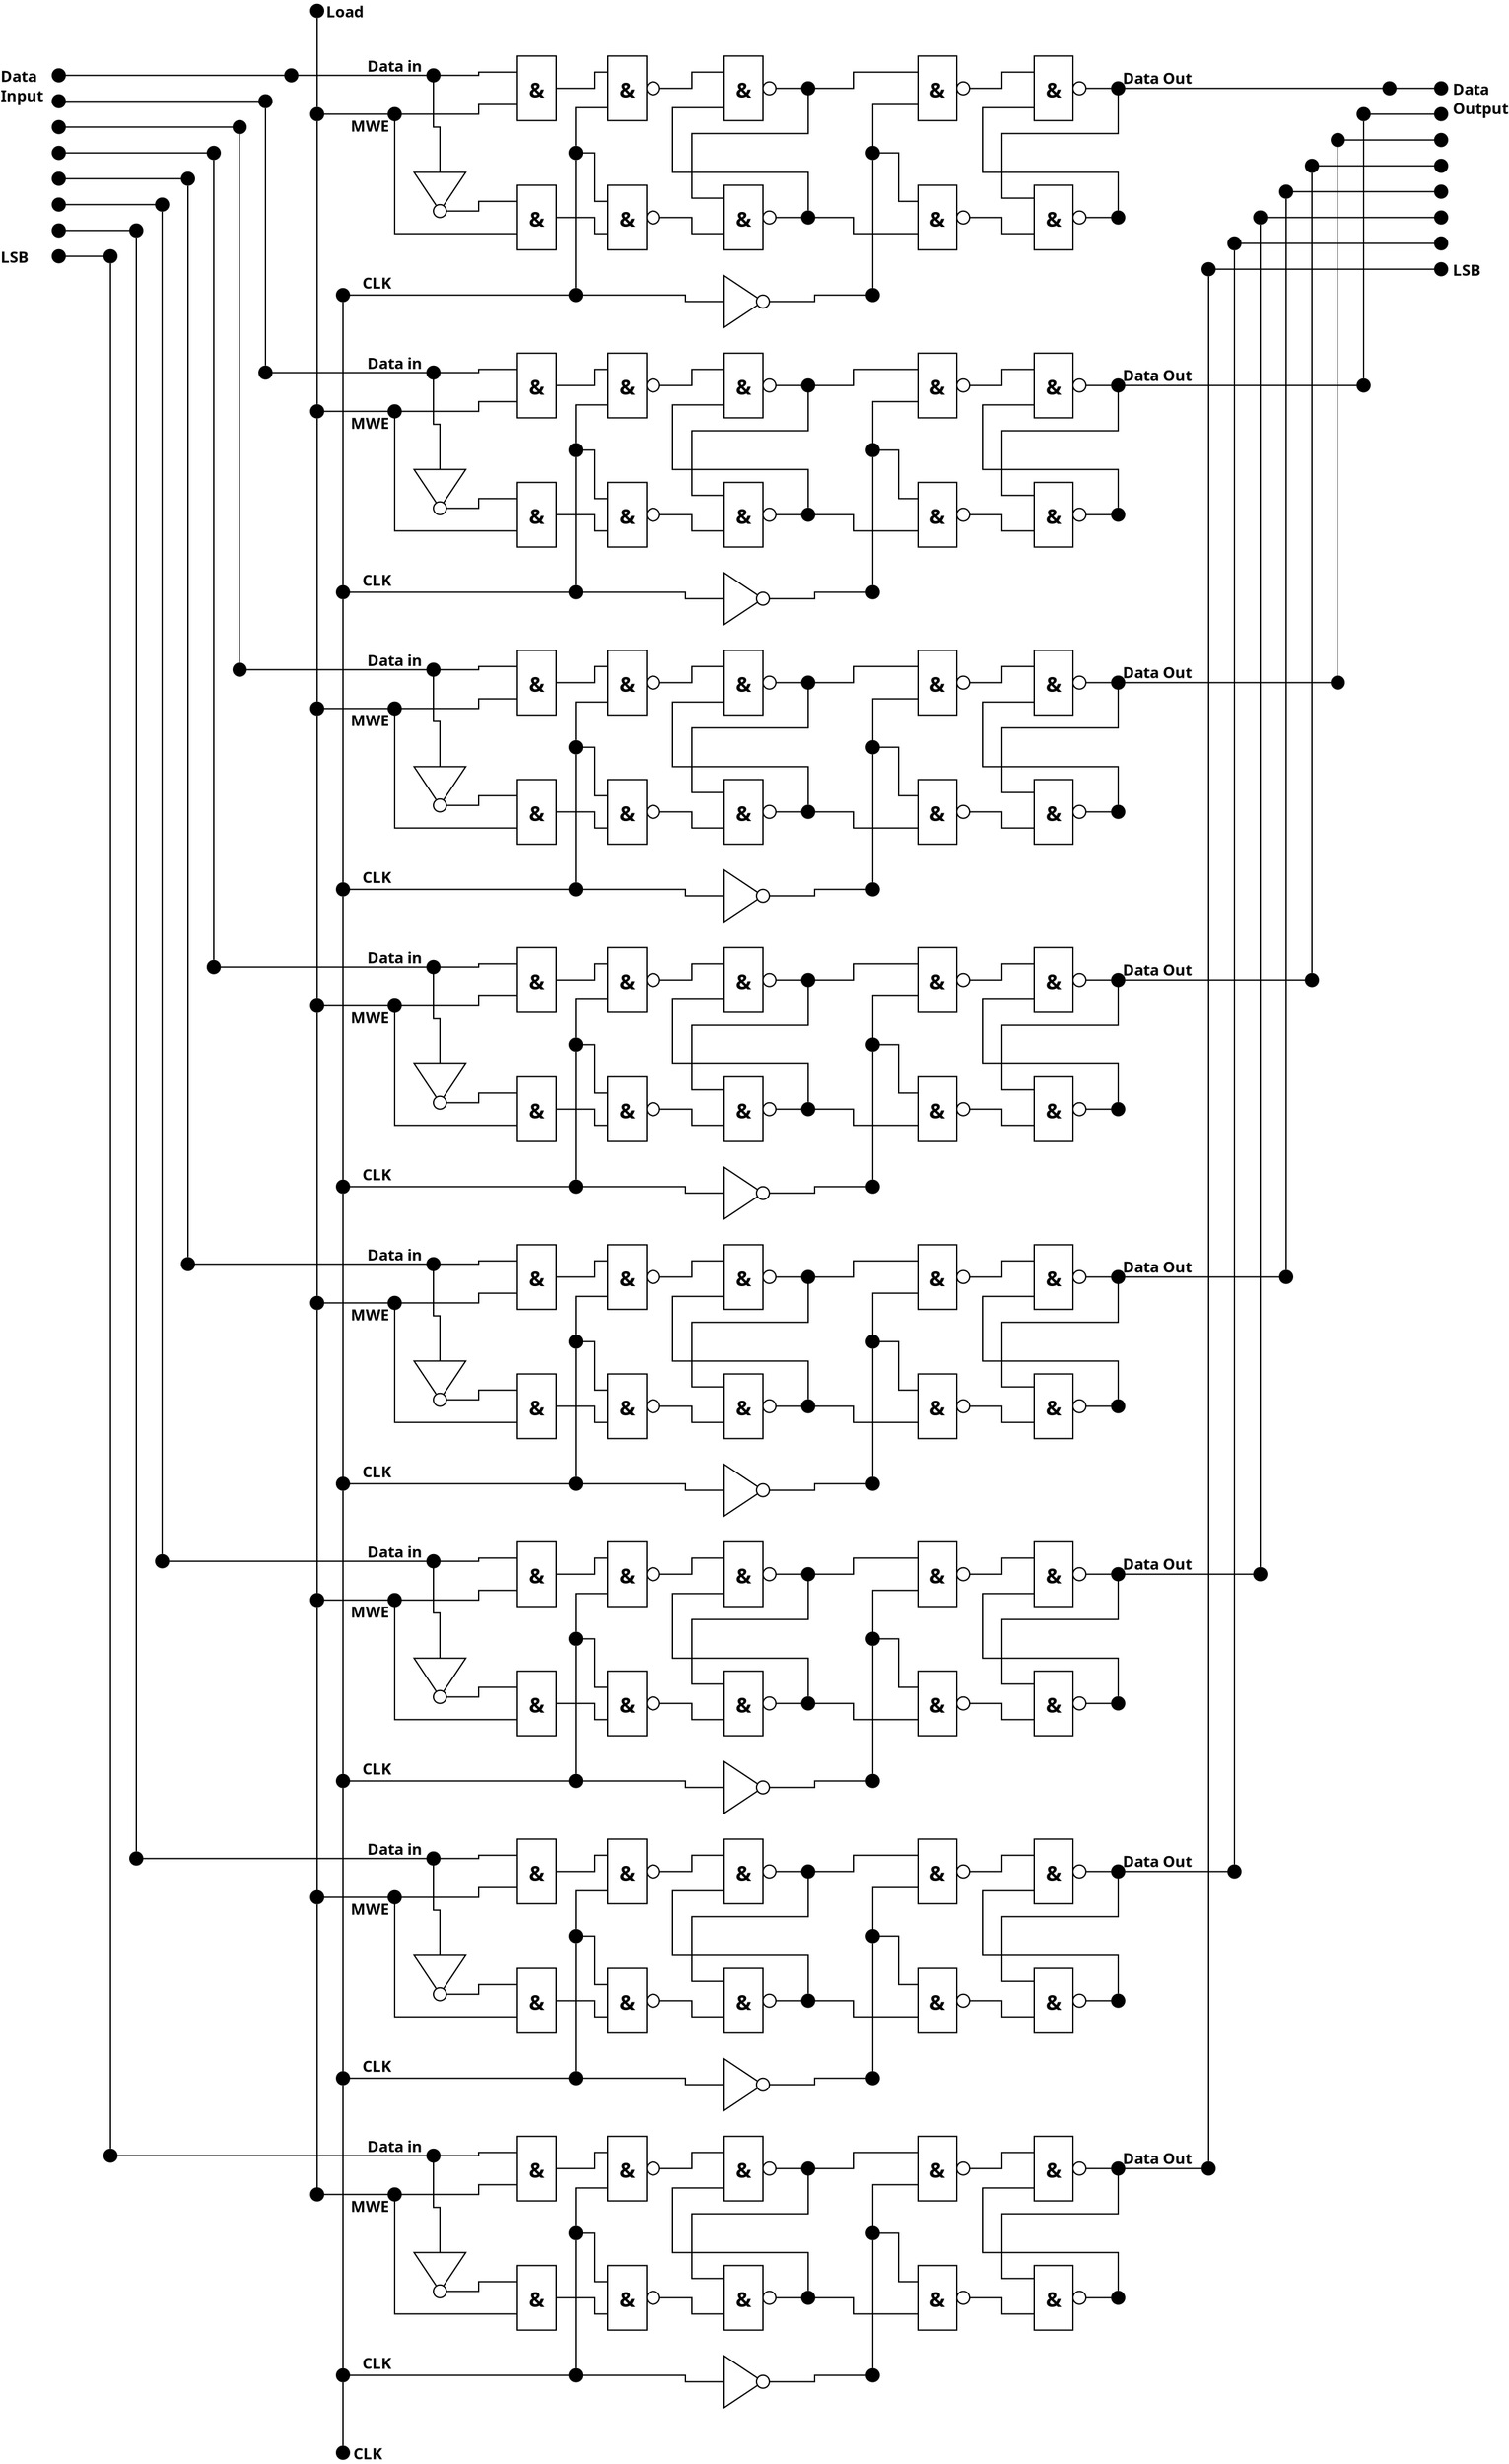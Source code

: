 <?xml version="1.0" encoding="UTF-8"?>
<dia:diagram xmlns:dia="http://www.lysator.liu.se/~alla/dia/">
  <dia:layer name="Background" visible="true">
    <dia:object type="Flowchart - Box" version="0" id="O0">
      <dia:attribute name="obj_pos">
        <dia:point val="36,4"/>
      </dia:attribute>
      <dia:attribute name="obj_bb">
        <dia:rectangle val="35.95,3.95;39.05,9.05"/>
      </dia:attribute>
      <dia:attribute name="elem_corner">
        <dia:point val="36,4"/>
      </dia:attribute>
      <dia:attribute name="elem_width">
        <dia:real val="3"/>
      </dia:attribute>
      <dia:attribute name="elem_height">
        <dia:real val="5"/>
      </dia:attribute>
      <dia:attribute name="show_background">
        <dia:boolean val="true"/>
      </dia:attribute>
      <dia:attribute name="padding">
        <dia:real val="0.5"/>
      </dia:attribute>
      <dia:attribute name="text">
        <dia:composite type="text">
          <dia:attribute name="string">
            <dia:string>#&amp;#</dia:string>
          </dia:attribute>
          <dia:attribute name="font">
            <dia:font family="sans" style="80" name="Helvetica-Bold"/>
          </dia:attribute>
          <dia:attribute name="height">
            <dia:real val="2"/>
          </dia:attribute>
          <dia:attribute name="pos">
            <dia:point val="37.5,6.855"/>
          </dia:attribute>
          <dia:attribute name="color">
            <dia:color val="#000000"/>
          </dia:attribute>
          <dia:attribute name="alignment">
            <dia:enum val="1"/>
          </dia:attribute>
        </dia:composite>
      </dia:attribute>
    </dia:object>
    <dia:object type="Standard - Ellipse" version="0" id="O1">
      <dia:attribute name="obj_pos">
        <dia:point val="39,6"/>
      </dia:attribute>
      <dia:attribute name="obj_bb">
        <dia:rectangle val="38.95,5.95;40.05,7.05"/>
      </dia:attribute>
      <dia:attribute name="elem_corner">
        <dia:point val="39,6"/>
      </dia:attribute>
      <dia:attribute name="elem_width">
        <dia:real val="1"/>
      </dia:attribute>
      <dia:attribute name="elem_height">
        <dia:real val="1"/>
      </dia:attribute>
    </dia:object>
    <dia:object type="Flowchart - Box" version="0" id="O2">
      <dia:attribute name="obj_pos">
        <dia:point val="36,14"/>
      </dia:attribute>
      <dia:attribute name="obj_bb">
        <dia:rectangle val="35.95,13.95;39.05,19.05"/>
      </dia:attribute>
      <dia:attribute name="elem_corner">
        <dia:point val="36,14"/>
      </dia:attribute>
      <dia:attribute name="elem_width">
        <dia:real val="3"/>
      </dia:attribute>
      <dia:attribute name="elem_height">
        <dia:real val="5"/>
      </dia:attribute>
      <dia:attribute name="show_background">
        <dia:boolean val="true"/>
      </dia:attribute>
      <dia:attribute name="padding">
        <dia:real val="0.5"/>
      </dia:attribute>
      <dia:attribute name="text">
        <dia:composite type="text">
          <dia:attribute name="string">
            <dia:string>#&amp;#</dia:string>
          </dia:attribute>
          <dia:attribute name="font">
            <dia:font family="sans" style="80" name="Helvetica-Bold"/>
          </dia:attribute>
          <dia:attribute name="height">
            <dia:real val="2"/>
          </dia:attribute>
          <dia:attribute name="pos">
            <dia:point val="37.5,16.855"/>
          </dia:attribute>
          <dia:attribute name="color">
            <dia:color val="#000000"/>
          </dia:attribute>
          <dia:attribute name="alignment">
            <dia:enum val="1"/>
          </dia:attribute>
        </dia:composite>
      </dia:attribute>
    </dia:object>
    <dia:object type="Standard - Ellipse" version="0" id="O3">
      <dia:attribute name="obj_pos">
        <dia:point val="39,16"/>
      </dia:attribute>
      <dia:attribute name="obj_bb">
        <dia:rectangle val="38.95,15.95;40.05,17.05"/>
      </dia:attribute>
      <dia:attribute name="elem_corner">
        <dia:point val="39,16"/>
      </dia:attribute>
      <dia:attribute name="elem_width">
        <dia:real val="1"/>
      </dia:attribute>
      <dia:attribute name="elem_height">
        <dia:real val="1"/>
      </dia:attribute>
    </dia:object>
    <dia:object type="Standard - Ellipse" version="0" id="O4">
      <dia:attribute name="obj_pos">
        <dia:point val="42,16"/>
      </dia:attribute>
      <dia:attribute name="obj_bb">
        <dia:rectangle val="41.95,15.95;43.05,17.05"/>
      </dia:attribute>
      <dia:attribute name="elem_corner">
        <dia:point val="42,16"/>
      </dia:attribute>
      <dia:attribute name="elem_width">
        <dia:real val="1"/>
      </dia:attribute>
      <dia:attribute name="elem_height">
        <dia:real val="1"/>
      </dia:attribute>
      <dia:attribute name="inner_color">
        <dia:color val="#000000"/>
      </dia:attribute>
    </dia:object>
    <dia:object type="Standard - Ellipse" version="0" id="O5">
      <dia:attribute name="obj_pos">
        <dia:point val="42,6"/>
      </dia:attribute>
      <dia:attribute name="obj_bb">
        <dia:rectangle val="41.95,5.95;43.05,7.05"/>
      </dia:attribute>
      <dia:attribute name="elem_corner">
        <dia:point val="42,6"/>
      </dia:attribute>
      <dia:attribute name="elem_width">
        <dia:real val="1"/>
      </dia:attribute>
      <dia:attribute name="elem_height">
        <dia:real val="1"/>
      </dia:attribute>
      <dia:attribute name="inner_color">
        <dia:color val="#000000"/>
      </dia:attribute>
    </dia:object>
    <dia:object type="Standard - Line" version="0" id="O6">
      <dia:attribute name="obj_pos">
        <dia:point val="41.95,16.5"/>
      </dia:attribute>
      <dia:attribute name="obj_bb">
        <dia:rectangle val="39.95,16.45;42.0,16.55"/>
      </dia:attribute>
      <dia:attribute name="conn_endpoints">
        <dia:point val="41.95,16.5"/>
        <dia:point val="40,16.5"/>
      </dia:attribute>
      <dia:attribute name="numcp">
        <dia:int val="1"/>
      </dia:attribute>
      <dia:connections>
        <dia:connection handle="0" to="O4" connection="8"/>
        <dia:connection handle="1" to="O3" connection="4"/>
      </dia:connections>
    </dia:object>
    <dia:object type="Standard - Line" version="0" id="O7">
      <dia:attribute name="obj_pos">
        <dia:point val="41.955,6.5"/>
      </dia:attribute>
      <dia:attribute name="obj_bb">
        <dia:rectangle val="39.995,6.45;42.005,6.55"/>
      </dia:attribute>
      <dia:attribute name="conn_endpoints">
        <dia:point val="41.955,6.5"/>
        <dia:point val="40.045,6.5"/>
      </dia:attribute>
      <dia:attribute name="numcp">
        <dia:int val="1"/>
      </dia:attribute>
      <dia:connections>
        <dia:connection handle="0" to="O5" connection="8"/>
        <dia:connection handle="1" to="O1" connection="8"/>
      </dia:connections>
    </dia:object>
    <dia:object type="Standard - ZigZagLine" version="1" id="O8">
      <dia:attribute name="obj_pos">
        <dia:point val="42.5,15.951"/>
      </dia:attribute>
      <dia:attribute name="obj_bb">
        <dia:rectangle val="31.95,7.95;42.55,16.001"/>
      </dia:attribute>
      <dia:attribute name="orth_points">
        <dia:point val="42.5,15.951"/>
        <dia:point val="42.5,13"/>
        <dia:point val="32,13"/>
        <dia:point val="32,8"/>
        <dia:point val="36,8"/>
        <dia:point val="36,9"/>
      </dia:attribute>
      <dia:attribute name="orth_orient">
        <dia:enum val="1"/>
        <dia:enum val="0"/>
        <dia:enum val="1"/>
        <dia:enum val="0"/>
        <dia:enum val="1"/>
      </dia:attribute>
      <dia:attribute name="autorouting">
        <dia:boolean val="false"/>
      </dia:attribute>
      <dia:connections>
        <dia:connection handle="0" to="O4" connection="8"/>
        <dia:connection handle="1" to="O0" connection="11"/>
      </dia:connections>
    </dia:object>
    <dia:object type="Standard - ZigZagLine" version="1" id="O9">
      <dia:attribute name="obj_pos">
        <dia:point val="42.5,7"/>
      </dia:attribute>
      <dia:attribute name="obj_bb">
        <dia:rectangle val="33.45,6.95;42.55,15.3"/>
      </dia:attribute>
      <dia:attribute name="orth_points">
        <dia:point val="42.5,7"/>
        <dia:point val="42.5,10"/>
        <dia:point val="33.5,10"/>
        <dia:point val="33.5,15"/>
        <dia:point val="36,15"/>
        <dia:point val="36,15.25"/>
      </dia:attribute>
      <dia:attribute name="orth_orient">
        <dia:enum val="1"/>
        <dia:enum val="0"/>
        <dia:enum val="1"/>
        <dia:enum val="0"/>
        <dia:enum val="1"/>
      </dia:attribute>
      <dia:attribute name="autorouting">
        <dia:boolean val="false"/>
      </dia:attribute>
      <dia:connections>
        <dia:connection handle="0" to="O5" connection="6"/>
        <dia:connection handle="1" to="O2" connection="5"/>
      </dia:connections>
    </dia:object>
    <dia:object type="Flowchart - Box" version="0" id="O10">
      <dia:attribute name="obj_pos">
        <dia:point val="27,4"/>
      </dia:attribute>
      <dia:attribute name="obj_bb">
        <dia:rectangle val="26.95,3.95;30.05,9.05"/>
      </dia:attribute>
      <dia:attribute name="elem_corner">
        <dia:point val="27,4"/>
      </dia:attribute>
      <dia:attribute name="elem_width">
        <dia:real val="3"/>
      </dia:attribute>
      <dia:attribute name="elem_height">
        <dia:real val="5"/>
      </dia:attribute>
      <dia:attribute name="show_background">
        <dia:boolean val="true"/>
      </dia:attribute>
      <dia:attribute name="padding">
        <dia:real val="0.5"/>
      </dia:attribute>
      <dia:attribute name="text">
        <dia:composite type="text">
          <dia:attribute name="string">
            <dia:string>#&amp;#</dia:string>
          </dia:attribute>
          <dia:attribute name="font">
            <dia:font family="sans" style="80" name="Helvetica-Bold"/>
          </dia:attribute>
          <dia:attribute name="height">
            <dia:real val="2"/>
          </dia:attribute>
          <dia:attribute name="pos">
            <dia:point val="28.5,6.855"/>
          </dia:attribute>
          <dia:attribute name="color">
            <dia:color val="#000000"/>
          </dia:attribute>
          <dia:attribute name="alignment">
            <dia:enum val="1"/>
          </dia:attribute>
        </dia:composite>
      </dia:attribute>
    </dia:object>
    <dia:object type="Flowchart - Box" version="0" id="O11">
      <dia:attribute name="obj_pos">
        <dia:point val="27,14"/>
      </dia:attribute>
      <dia:attribute name="obj_bb">
        <dia:rectangle val="26.95,13.95;30.05,19.05"/>
      </dia:attribute>
      <dia:attribute name="elem_corner">
        <dia:point val="27,14"/>
      </dia:attribute>
      <dia:attribute name="elem_width">
        <dia:real val="3"/>
      </dia:attribute>
      <dia:attribute name="elem_height">
        <dia:real val="5"/>
      </dia:attribute>
      <dia:attribute name="show_background">
        <dia:boolean val="true"/>
      </dia:attribute>
      <dia:attribute name="padding">
        <dia:real val="0.5"/>
      </dia:attribute>
      <dia:attribute name="text">
        <dia:composite type="text">
          <dia:attribute name="string">
            <dia:string>#&amp;#</dia:string>
          </dia:attribute>
          <dia:attribute name="font">
            <dia:font family="sans" style="80" name="Helvetica-Bold"/>
          </dia:attribute>
          <dia:attribute name="height">
            <dia:real val="2"/>
          </dia:attribute>
          <dia:attribute name="pos">
            <dia:point val="28.5,16.855"/>
          </dia:attribute>
          <dia:attribute name="color">
            <dia:color val="#000000"/>
          </dia:attribute>
          <dia:attribute name="alignment">
            <dia:enum val="1"/>
          </dia:attribute>
        </dia:composite>
      </dia:attribute>
    </dia:object>
    <dia:object type="Standard - Ellipse" version="0" id="O12">
      <dia:attribute name="obj_pos">
        <dia:point val="24,11"/>
      </dia:attribute>
      <dia:attribute name="obj_bb">
        <dia:rectangle val="23.95,10.95;25.05,12.05"/>
      </dia:attribute>
      <dia:attribute name="elem_corner">
        <dia:point val="24,11"/>
      </dia:attribute>
      <dia:attribute name="elem_width">
        <dia:real val="1"/>
      </dia:attribute>
      <dia:attribute name="elem_height">
        <dia:real val="1"/>
      </dia:attribute>
      <dia:attribute name="inner_color">
        <dia:color val="#000000"/>
      </dia:attribute>
    </dia:object>
    <dia:object type="Standard - ZigZagLine" version="1" id="O13">
      <dia:attribute name="obj_pos">
        <dia:point val="24.5,10.951"/>
      </dia:attribute>
      <dia:attribute name="obj_bb">
        <dia:rectangle val="24.45,7.7;27.05,11.001"/>
      </dia:attribute>
      <dia:attribute name="orth_points">
        <dia:point val="24.5,10.951"/>
        <dia:point val="24.5,8"/>
        <dia:point val="27,8"/>
        <dia:point val="27,7.75"/>
      </dia:attribute>
      <dia:attribute name="orth_orient">
        <dia:enum val="1"/>
        <dia:enum val="0"/>
        <dia:enum val="1"/>
      </dia:attribute>
      <dia:attribute name="autorouting">
        <dia:boolean val="false"/>
      </dia:attribute>
      <dia:connections>
        <dia:connection handle="0" to="O12" connection="8"/>
        <dia:connection handle="1" to="O10" connection="9"/>
      </dia:connections>
    </dia:object>
    <dia:object type="Standard - Ellipse" version="0" id="O14">
      <dia:attribute name="obj_pos">
        <dia:point val="24,22"/>
      </dia:attribute>
      <dia:attribute name="obj_bb">
        <dia:rectangle val="23.95,21.95;25.05,23.05"/>
      </dia:attribute>
      <dia:attribute name="elem_corner">
        <dia:point val="24,22"/>
      </dia:attribute>
      <dia:attribute name="elem_width">
        <dia:real val="1"/>
      </dia:attribute>
      <dia:attribute name="elem_height">
        <dia:real val="1"/>
      </dia:attribute>
      <dia:attribute name="inner_color">
        <dia:color val="#000000"/>
      </dia:attribute>
    </dia:object>
    <dia:object type="Standard - Line" version="0" id="O15">
      <dia:attribute name="obj_pos">
        <dia:point val="24.5,12.049"/>
      </dia:attribute>
      <dia:attribute name="obj_bb">
        <dia:rectangle val="24.45,11.999;24.55,22.001"/>
      </dia:attribute>
      <dia:attribute name="conn_endpoints">
        <dia:point val="24.5,12.049"/>
        <dia:point val="24.5,21.951"/>
      </dia:attribute>
      <dia:attribute name="numcp">
        <dia:int val="1"/>
      </dia:attribute>
      <dia:connections>
        <dia:connection handle="0" to="O12" connection="8"/>
        <dia:connection handle="1" to="O14" connection="8"/>
      </dia:connections>
    </dia:object>
    <dia:object type="Standard - ZigZagLine" version="1" id="O16">
      <dia:attribute name="obj_pos">
        <dia:point val="27,15.25"/>
      </dia:attribute>
      <dia:attribute name="obj_bb">
        <dia:rectangle val="24.95,11.45;27.05,15.3"/>
      </dia:attribute>
      <dia:attribute name="orth_points">
        <dia:point val="27,15.25"/>
        <dia:point val="26,15.25"/>
        <dia:point val="26,11.5"/>
        <dia:point val="25,11.5"/>
      </dia:attribute>
      <dia:attribute name="orth_orient">
        <dia:enum val="0"/>
        <dia:enum val="1"/>
        <dia:enum val="0"/>
      </dia:attribute>
      <dia:attribute name="autorouting">
        <dia:boolean val="true"/>
      </dia:attribute>
      <dia:connections>
        <dia:connection handle="0" to="O11" connection="5"/>
        <dia:connection handle="1" to="O12" connection="4"/>
      </dia:connections>
    </dia:object>
    <dia:object type="Flowchart - Box" version="0" id="O17">
      <dia:attribute name="obj_pos">
        <dia:point val="60,4"/>
      </dia:attribute>
      <dia:attribute name="obj_bb">
        <dia:rectangle val="59.95,3.95;63.05,9.05"/>
      </dia:attribute>
      <dia:attribute name="elem_corner">
        <dia:point val="60,4"/>
      </dia:attribute>
      <dia:attribute name="elem_width">
        <dia:real val="3"/>
      </dia:attribute>
      <dia:attribute name="elem_height">
        <dia:real val="5"/>
      </dia:attribute>
      <dia:attribute name="show_background">
        <dia:boolean val="true"/>
      </dia:attribute>
      <dia:attribute name="padding">
        <dia:real val="0.5"/>
      </dia:attribute>
      <dia:attribute name="text">
        <dia:composite type="text">
          <dia:attribute name="string">
            <dia:string>#&amp;#</dia:string>
          </dia:attribute>
          <dia:attribute name="font">
            <dia:font family="sans" style="80" name="Helvetica-Bold"/>
          </dia:attribute>
          <dia:attribute name="height">
            <dia:real val="2"/>
          </dia:attribute>
          <dia:attribute name="pos">
            <dia:point val="61.5,6.855"/>
          </dia:attribute>
          <dia:attribute name="color">
            <dia:color val="#000000"/>
          </dia:attribute>
          <dia:attribute name="alignment">
            <dia:enum val="1"/>
          </dia:attribute>
        </dia:composite>
      </dia:attribute>
    </dia:object>
    <dia:object type="Standard - Ellipse" version="0" id="O18">
      <dia:attribute name="obj_pos">
        <dia:point val="63,6"/>
      </dia:attribute>
      <dia:attribute name="obj_bb">
        <dia:rectangle val="62.95,5.95;64.05,7.05"/>
      </dia:attribute>
      <dia:attribute name="elem_corner">
        <dia:point val="63,6"/>
      </dia:attribute>
      <dia:attribute name="elem_width">
        <dia:real val="1"/>
      </dia:attribute>
      <dia:attribute name="elem_height">
        <dia:real val="1"/>
      </dia:attribute>
    </dia:object>
    <dia:object type="Flowchart - Box" version="0" id="O19">
      <dia:attribute name="obj_pos">
        <dia:point val="60,14"/>
      </dia:attribute>
      <dia:attribute name="obj_bb">
        <dia:rectangle val="59.95,13.95;63.05,19.05"/>
      </dia:attribute>
      <dia:attribute name="elem_corner">
        <dia:point val="60,14"/>
      </dia:attribute>
      <dia:attribute name="elem_width">
        <dia:real val="3"/>
      </dia:attribute>
      <dia:attribute name="elem_height">
        <dia:real val="5"/>
      </dia:attribute>
      <dia:attribute name="show_background">
        <dia:boolean val="true"/>
      </dia:attribute>
      <dia:attribute name="padding">
        <dia:real val="0.5"/>
      </dia:attribute>
      <dia:attribute name="text">
        <dia:composite type="text">
          <dia:attribute name="string">
            <dia:string>#&amp;#</dia:string>
          </dia:attribute>
          <dia:attribute name="font">
            <dia:font family="sans" style="80" name="Helvetica-Bold"/>
          </dia:attribute>
          <dia:attribute name="height">
            <dia:real val="2"/>
          </dia:attribute>
          <dia:attribute name="pos">
            <dia:point val="61.5,16.855"/>
          </dia:attribute>
          <dia:attribute name="color">
            <dia:color val="#000000"/>
          </dia:attribute>
          <dia:attribute name="alignment">
            <dia:enum val="1"/>
          </dia:attribute>
        </dia:composite>
      </dia:attribute>
    </dia:object>
    <dia:object type="Standard - Ellipse" version="0" id="O20">
      <dia:attribute name="obj_pos">
        <dia:point val="63,16"/>
      </dia:attribute>
      <dia:attribute name="obj_bb">
        <dia:rectangle val="62.95,15.95;64.05,17.05"/>
      </dia:attribute>
      <dia:attribute name="elem_corner">
        <dia:point val="63,16"/>
      </dia:attribute>
      <dia:attribute name="elem_width">
        <dia:real val="1"/>
      </dia:attribute>
      <dia:attribute name="elem_height">
        <dia:real val="1"/>
      </dia:attribute>
    </dia:object>
    <dia:object type="Standard - Ellipse" version="0" id="O21">
      <dia:attribute name="obj_pos">
        <dia:point val="66,16"/>
      </dia:attribute>
      <dia:attribute name="obj_bb">
        <dia:rectangle val="65.95,15.95;67.05,17.05"/>
      </dia:attribute>
      <dia:attribute name="elem_corner">
        <dia:point val="66,16"/>
      </dia:attribute>
      <dia:attribute name="elem_width">
        <dia:real val="1"/>
      </dia:attribute>
      <dia:attribute name="elem_height">
        <dia:real val="1"/>
      </dia:attribute>
      <dia:attribute name="inner_color">
        <dia:color val="#000000"/>
      </dia:attribute>
    </dia:object>
    <dia:object type="Standard - Ellipse" version="0" id="O22">
      <dia:attribute name="obj_pos">
        <dia:point val="66,6"/>
      </dia:attribute>
      <dia:attribute name="obj_bb">
        <dia:rectangle val="65.95,5.95;67.05,7.05"/>
      </dia:attribute>
      <dia:attribute name="elem_corner">
        <dia:point val="66,6"/>
      </dia:attribute>
      <dia:attribute name="elem_width">
        <dia:real val="1"/>
      </dia:attribute>
      <dia:attribute name="elem_height">
        <dia:real val="1"/>
      </dia:attribute>
      <dia:attribute name="inner_color">
        <dia:color val="#000000"/>
      </dia:attribute>
    </dia:object>
    <dia:object type="Standard - Line" version="0" id="O23">
      <dia:attribute name="obj_pos">
        <dia:point val="65.95,16.5"/>
      </dia:attribute>
      <dia:attribute name="obj_bb">
        <dia:rectangle val="63.95,16.45;66.0,16.55"/>
      </dia:attribute>
      <dia:attribute name="conn_endpoints">
        <dia:point val="65.95,16.5"/>
        <dia:point val="64,16.5"/>
      </dia:attribute>
      <dia:attribute name="numcp">
        <dia:int val="1"/>
      </dia:attribute>
      <dia:connections>
        <dia:connection handle="0" to="O21" connection="8"/>
        <dia:connection handle="1" to="O20" connection="4"/>
      </dia:connections>
    </dia:object>
    <dia:object type="Standard - Line" version="0" id="O24">
      <dia:attribute name="obj_pos">
        <dia:point val="65.955,6.5"/>
      </dia:attribute>
      <dia:attribute name="obj_bb">
        <dia:rectangle val="63.995,6.45;66.005,6.55"/>
      </dia:attribute>
      <dia:attribute name="conn_endpoints">
        <dia:point val="65.955,6.5"/>
        <dia:point val="64.045,6.5"/>
      </dia:attribute>
      <dia:attribute name="numcp">
        <dia:int val="1"/>
      </dia:attribute>
      <dia:connections>
        <dia:connection handle="0" to="O22" connection="8"/>
        <dia:connection handle="1" to="O18" connection="8"/>
      </dia:connections>
    </dia:object>
    <dia:object type="Standard - ZigZagLine" version="1" id="O25">
      <dia:attribute name="obj_pos">
        <dia:point val="66.5,15.951"/>
      </dia:attribute>
      <dia:attribute name="obj_bb">
        <dia:rectangle val="55.95,7.95;66.55,16.001"/>
      </dia:attribute>
      <dia:attribute name="orth_points">
        <dia:point val="66.5,15.951"/>
        <dia:point val="66.5,13"/>
        <dia:point val="56,13"/>
        <dia:point val="56,8"/>
        <dia:point val="60,8"/>
        <dia:point val="60,9"/>
      </dia:attribute>
      <dia:attribute name="orth_orient">
        <dia:enum val="1"/>
        <dia:enum val="0"/>
        <dia:enum val="1"/>
        <dia:enum val="0"/>
        <dia:enum val="1"/>
      </dia:attribute>
      <dia:attribute name="autorouting">
        <dia:boolean val="false"/>
      </dia:attribute>
      <dia:connections>
        <dia:connection handle="0" to="O21" connection="8"/>
        <dia:connection handle="1" to="O17" connection="11"/>
      </dia:connections>
    </dia:object>
    <dia:object type="Standard - ZigZagLine" version="1" id="O26">
      <dia:attribute name="obj_pos">
        <dia:point val="66.5,7"/>
      </dia:attribute>
      <dia:attribute name="obj_bb">
        <dia:rectangle val="57.45,6.95;66.55,15.3"/>
      </dia:attribute>
      <dia:attribute name="orth_points">
        <dia:point val="66.5,7"/>
        <dia:point val="66.5,10"/>
        <dia:point val="57.5,10"/>
        <dia:point val="57.5,15"/>
        <dia:point val="60,15"/>
        <dia:point val="60,15.25"/>
      </dia:attribute>
      <dia:attribute name="orth_orient">
        <dia:enum val="1"/>
        <dia:enum val="0"/>
        <dia:enum val="1"/>
        <dia:enum val="0"/>
        <dia:enum val="1"/>
      </dia:attribute>
      <dia:attribute name="autorouting">
        <dia:boolean val="false"/>
      </dia:attribute>
      <dia:connections>
        <dia:connection handle="0" to="O22" connection="6"/>
        <dia:connection handle="1" to="O19" connection="5"/>
      </dia:connections>
    </dia:object>
    <dia:object type="Flowchart - Box" version="0" id="O27">
      <dia:attribute name="obj_pos">
        <dia:point val="51,4"/>
      </dia:attribute>
      <dia:attribute name="obj_bb">
        <dia:rectangle val="50.95,3.95;54.05,9.05"/>
      </dia:attribute>
      <dia:attribute name="elem_corner">
        <dia:point val="51,4"/>
      </dia:attribute>
      <dia:attribute name="elem_width">
        <dia:real val="3"/>
      </dia:attribute>
      <dia:attribute name="elem_height">
        <dia:real val="5"/>
      </dia:attribute>
      <dia:attribute name="show_background">
        <dia:boolean val="true"/>
      </dia:attribute>
      <dia:attribute name="padding">
        <dia:real val="0.5"/>
      </dia:attribute>
      <dia:attribute name="text">
        <dia:composite type="text">
          <dia:attribute name="string">
            <dia:string>#&amp;#</dia:string>
          </dia:attribute>
          <dia:attribute name="font">
            <dia:font family="sans" style="80" name="Helvetica-Bold"/>
          </dia:attribute>
          <dia:attribute name="height">
            <dia:real val="2"/>
          </dia:attribute>
          <dia:attribute name="pos">
            <dia:point val="52.5,6.855"/>
          </dia:attribute>
          <dia:attribute name="color">
            <dia:color val="#000000"/>
          </dia:attribute>
          <dia:attribute name="alignment">
            <dia:enum val="1"/>
          </dia:attribute>
        </dia:composite>
      </dia:attribute>
    </dia:object>
    <dia:object type="Flowchart - Box" version="0" id="O28">
      <dia:attribute name="obj_pos">
        <dia:point val="51,14"/>
      </dia:attribute>
      <dia:attribute name="obj_bb">
        <dia:rectangle val="50.95,13.95;54.05,19.05"/>
      </dia:attribute>
      <dia:attribute name="elem_corner">
        <dia:point val="51,14"/>
      </dia:attribute>
      <dia:attribute name="elem_width">
        <dia:real val="3"/>
      </dia:attribute>
      <dia:attribute name="elem_height">
        <dia:real val="5"/>
      </dia:attribute>
      <dia:attribute name="show_background">
        <dia:boolean val="true"/>
      </dia:attribute>
      <dia:attribute name="padding">
        <dia:real val="0.5"/>
      </dia:attribute>
      <dia:attribute name="text">
        <dia:composite type="text">
          <dia:attribute name="string">
            <dia:string>#&amp;#</dia:string>
          </dia:attribute>
          <dia:attribute name="font">
            <dia:font family="sans" style="80" name="Helvetica-Bold"/>
          </dia:attribute>
          <dia:attribute name="height">
            <dia:real val="2"/>
          </dia:attribute>
          <dia:attribute name="pos">
            <dia:point val="52.5,16.855"/>
          </dia:attribute>
          <dia:attribute name="color">
            <dia:color val="#000000"/>
          </dia:attribute>
          <dia:attribute name="alignment">
            <dia:enum val="1"/>
          </dia:attribute>
        </dia:composite>
      </dia:attribute>
    </dia:object>
    <dia:object type="Standard - Ellipse" version="0" id="O29">
      <dia:attribute name="obj_pos">
        <dia:point val="47,11"/>
      </dia:attribute>
      <dia:attribute name="obj_bb">
        <dia:rectangle val="46.95,10.95;48.05,12.05"/>
      </dia:attribute>
      <dia:attribute name="elem_corner">
        <dia:point val="47,11"/>
      </dia:attribute>
      <dia:attribute name="elem_width">
        <dia:real val="1"/>
      </dia:attribute>
      <dia:attribute name="elem_height">
        <dia:real val="1"/>
      </dia:attribute>
      <dia:attribute name="inner_color">
        <dia:color val="#000000"/>
      </dia:attribute>
    </dia:object>
    <dia:object type="Standard - Ellipse" version="0" id="O30">
      <dia:attribute name="obj_pos">
        <dia:point val="47,22"/>
      </dia:attribute>
      <dia:attribute name="obj_bb">
        <dia:rectangle val="46.95,21.95;48.05,23.05"/>
      </dia:attribute>
      <dia:attribute name="elem_corner">
        <dia:point val="47,22"/>
      </dia:attribute>
      <dia:attribute name="elem_width">
        <dia:real val="1"/>
      </dia:attribute>
      <dia:attribute name="elem_height">
        <dia:real val="1"/>
      </dia:attribute>
      <dia:attribute name="inner_color">
        <dia:color val="#000000"/>
      </dia:attribute>
    </dia:object>
    <dia:object type="Standard - Line" version="0" id="O31">
      <dia:attribute name="obj_pos">
        <dia:point val="47.5,12.049"/>
      </dia:attribute>
      <dia:attribute name="obj_bb">
        <dia:rectangle val="47.45,11.999;47.55,22.001"/>
      </dia:attribute>
      <dia:attribute name="conn_endpoints">
        <dia:point val="47.5,12.049"/>
        <dia:point val="47.5,21.951"/>
      </dia:attribute>
      <dia:attribute name="numcp">
        <dia:int val="1"/>
      </dia:attribute>
      <dia:connections>
        <dia:connection handle="0" to="O29" connection="8"/>
        <dia:connection handle="1" to="O30" connection="8"/>
      </dia:connections>
    </dia:object>
    <dia:object type="Standard - Polygon" version="0" id="O32">
      <dia:attribute name="obj_pos">
        <dia:point val="36,21"/>
      </dia:attribute>
      <dia:attribute name="obj_bb">
        <dia:rectangle val="35.95,20.907;39.09,25.093"/>
      </dia:attribute>
      <dia:attribute name="poly_points">
        <dia:point val="36,21"/>
        <dia:point val="39,23"/>
        <dia:point val="36,25"/>
      </dia:attribute>
      <dia:attribute name="show_background">
        <dia:boolean val="true"/>
      </dia:attribute>
    </dia:object>
    <dia:object type="Standard - Ellipse" version="0" id="O33">
      <dia:attribute name="obj_pos">
        <dia:point val="38.5,22.5"/>
      </dia:attribute>
      <dia:attribute name="obj_bb">
        <dia:rectangle val="38.45,22.45;39.55,23.55"/>
      </dia:attribute>
      <dia:attribute name="elem_corner">
        <dia:point val="38.5,22.5"/>
      </dia:attribute>
      <dia:attribute name="elem_width">
        <dia:real val="1"/>
      </dia:attribute>
      <dia:attribute name="elem_height">
        <dia:real val="1"/>
      </dia:attribute>
    </dia:object>
    <dia:object type="Standard - ZigZagLine" version="1" id="O34">
      <dia:attribute name="obj_pos">
        <dia:point val="25.05,22.5"/>
      </dia:attribute>
      <dia:attribute name="obj_bb">
        <dia:rectangle val="25.0,22.45;36.05,23.05"/>
      </dia:attribute>
      <dia:attribute name="orth_points">
        <dia:point val="25.05,22.5"/>
        <dia:point val="33,22.5"/>
        <dia:point val="33,23"/>
        <dia:point val="36,23"/>
      </dia:attribute>
      <dia:attribute name="orth_orient">
        <dia:enum val="0"/>
        <dia:enum val="1"/>
        <dia:enum val="0"/>
      </dia:attribute>
      <dia:attribute name="autorouting">
        <dia:boolean val="false"/>
      </dia:attribute>
      <dia:connections>
        <dia:connection handle="0" to="O14" connection="8"/>
        <dia:connection handle="1" to="O32" connection="5"/>
      </dia:connections>
    </dia:object>
    <dia:object type="Standard - ZigZagLine" version="1" id="O35">
      <dia:attribute name="obj_pos">
        <dia:point val="39.5,23"/>
      </dia:attribute>
      <dia:attribute name="obj_bb">
        <dia:rectangle val="39.45,22.45;47.0,23.05"/>
      </dia:attribute>
      <dia:attribute name="orth_points">
        <dia:point val="39.5,23"/>
        <dia:point val="43,23"/>
        <dia:point val="43,22.5"/>
        <dia:point val="46.95,22.5"/>
      </dia:attribute>
      <dia:attribute name="orth_orient">
        <dia:enum val="0"/>
        <dia:enum val="1"/>
        <dia:enum val="0"/>
      </dia:attribute>
      <dia:attribute name="autorouting">
        <dia:boolean val="false"/>
      </dia:attribute>
      <dia:connections>
        <dia:connection handle="0" to="O33" connection="4"/>
        <dia:connection handle="1" to="O30" connection="8"/>
      </dia:connections>
    </dia:object>
    <dia:object type="Standard - ZigZagLine" version="1" id="O36">
      <dia:attribute name="obj_pos">
        <dia:point val="47.5,11"/>
      </dia:attribute>
      <dia:attribute name="obj_bb">
        <dia:rectangle val="47.45,7.7;51.05,11.05"/>
      </dia:attribute>
      <dia:attribute name="orth_points">
        <dia:point val="47.5,11"/>
        <dia:point val="47.5,7.75"/>
        <dia:point val="51,7.75"/>
      </dia:attribute>
      <dia:attribute name="orth_orient">
        <dia:enum val="1"/>
        <dia:enum val="0"/>
      </dia:attribute>
      <dia:attribute name="autorouting">
        <dia:boolean val="true"/>
      </dia:attribute>
      <dia:connections>
        <dia:connection handle="0" to="O29" connection="1"/>
        <dia:connection handle="1" to="O27" connection="9"/>
      </dia:connections>
    </dia:object>
    <dia:object type="Standard - ZigZagLine" version="1" id="O37">
      <dia:attribute name="obj_pos">
        <dia:point val="51,15.25"/>
      </dia:attribute>
      <dia:attribute name="obj_bb">
        <dia:rectangle val="47.95,11.45;51.05,15.3"/>
      </dia:attribute>
      <dia:attribute name="orth_points">
        <dia:point val="51,15.25"/>
        <dia:point val="49.5,15.25"/>
        <dia:point val="49.5,11.5"/>
        <dia:point val="48,11.5"/>
      </dia:attribute>
      <dia:attribute name="orth_orient">
        <dia:enum val="0"/>
        <dia:enum val="1"/>
        <dia:enum val="0"/>
      </dia:attribute>
      <dia:attribute name="autorouting">
        <dia:boolean val="true"/>
      </dia:attribute>
      <dia:connections>
        <dia:connection handle="0" to="O28" connection="5"/>
        <dia:connection handle="1" to="O29" connection="4"/>
      </dia:connections>
    </dia:object>
    <dia:object type="Standard - Polygon" version="0" id="O38">
      <dia:attribute name="obj_pos">
        <dia:point val="12,13"/>
      </dia:attribute>
      <dia:attribute name="obj_bb">
        <dia:rectangle val="11.907,12.95;16.093,16.09"/>
      </dia:attribute>
      <dia:attribute name="poly_points">
        <dia:point val="12,13"/>
        <dia:point val="16,13"/>
        <dia:point val="14,16"/>
      </dia:attribute>
      <dia:attribute name="show_background">
        <dia:boolean val="true"/>
      </dia:attribute>
    </dia:object>
    <dia:object type="Standard - Ellipse" version="0" id="O39">
      <dia:attribute name="obj_pos">
        <dia:point val="13.5,15.5"/>
      </dia:attribute>
      <dia:attribute name="obj_bb">
        <dia:rectangle val="13.45,15.45;14.55,16.55"/>
      </dia:attribute>
      <dia:attribute name="elem_corner">
        <dia:point val="13.5,15.5"/>
      </dia:attribute>
      <dia:attribute name="elem_width">
        <dia:real val="1"/>
      </dia:attribute>
      <dia:attribute name="elem_height">
        <dia:real val="1"/>
      </dia:attribute>
    </dia:object>
    <dia:object type="Standard - Ellipse" version="0" id="O40">
      <dia:attribute name="obj_pos">
        <dia:point val="13,5"/>
      </dia:attribute>
      <dia:attribute name="obj_bb">
        <dia:rectangle val="12.95,4.95;14.05,6.05"/>
      </dia:attribute>
      <dia:attribute name="elem_corner">
        <dia:point val="13,5"/>
      </dia:attribute>
      <dia:attribute name="elem_width">
        <dia:real val="1"/>
      </dia:attribute>
      <dia:attribute name="elem_height">
        <dia:real val="1"/>
      </dia:attribute>
      <dia:attribute name="inner_color">
        <dia:color val="#000000"/>
      </dia:attribute>
    </dia:object>
    <dia:object type="Standard - ZigZagLine" version="1" id="O41">
      <dia:attribute name="obj_pos">
        <dia:point val="14,13"/>
      </dia:attribute>
      <dia:attribute name="obj_bb">
        <dia:rectangle val="13.45,5.95;14.05,13.05"/>
      </dia:attribute>
      <dia:attribute name="orth_points">
        <dia:point val="14,13"/>
        <dia:point val="14,9.5"/>
        <dia:point val="13.5,9.5"/>
        <dia:point val="13.5,6"/>
      </dia:attribute>
      <dia:attribute name="orth_orient">
        <dia:enum val="1"/>
        <dia:enum val="0"/>
        <dia:enum val="1"/>
      </dia:attribute>
      <dia:attribute name="autorouting">
        <dia:boolean val="false"/>
      </dia:attribute>
      <dia:connections>
        <dia:connection handle="0" to="O38" connection="1"/>
        <dia:connection handle="1" to="O40" connection="6"/>
      </dia:connections>
    </dia:object>
    <dia:object type="Standard - Ellipse" version="0" id="O42">
      <dia:attribute name="obj_pos">
        <dia:point val="6,22"/>
      </dia:attribute>
      <dia:attribute name="obj_bb">
        <dia:rectangle val="5.95,21.95;7.05,23.05"/>
      </dia:attribute>
      <dia:attribute name="elem_corner">
        <dia:point val="6,22"/>
      </dia:attribute>
      <dia:attribute name="elem_width">
        <dia:real val="1"/>
      </dia:attribute>
      <dia:attribute name="elem_height">
        <dia:real val="1"/>
      </dia:attribute>
      <dia:attribute name="inner_color">
        <dia:color val="#000000"/>
      </dia:attribute>
    </dia:object>
    <dia:object type="Standard - Line" version="0" id="O43">
      <dia:attribute name="obj_pos">
        <dia:point val="23.951,22.5"/>
      </dia:attribute>
      <dia:attribute name="obj_bb">
        <dia:rectangle val="6.95,22.45;24.0,22.55"/>
      </dia:attribute>
      <dia:attribute name="conn_endpoints">
        <dia:point val="23.951,22.5"/>
        <dia:point val="7,22.5"/>
      </dia:attribute>
      <dia:attribute name="numcp">
        <dia:int val="1"/>
      </dia:attribute>
      <dia:connections>
        <dia:connection handle="0" to="O14" connection="8"/>
        <dia:connection handle="1" to="O42" connection="4"/>
      </dia:connections>
    </dia:object>
    <dia:object type="Standard - Text" version="1" id="O44">
      <dia:attribute name="obj_pos">
        <dia:point val="8,22"/>
      </dia:attribute>
      <dia:attribute name="obj_bb">
        <dia:rectangle val="8,20.983;10.348,22.742"/>
      </dia:attribute>
      <dia:attribute name="text">
        <dia:composite type="text">
          <dia:attribute name="string">
            <dia:string>#CLK#</dia:string>
          </dia:attribute>
          <dia:attribute name="font">
            <dia:font family="sans" style="80" name="Helvetica-Bold"/>
          </dia:attribute>
          <dia:attribute name="height">
            <dia:real val="1.5"/>
          </dia:attribute>
          <dia:attribute name="pos">
            <dia:point val="8,22"/>
          </dia:attribute>
          <dia:attribute name="color">
            <dia:color val="#000000"/>
          </dia:attribute>
          <dia:attribute name="alignment">
            <dia:enum val="0"/>
          </dia:attribute>
        </dia:composite>
      </dia:attribute>
      <dia:attribute name="valign">
        <dia:enum val="3"/>
      </dia:attribute>
    </dia:object>
    <dia:object type="Standard - Text" version="1" id="O45">
      <dia:attribute name="obj_pos">
        <dia:point val="8.373,5.212"/>
      </dia:attribute>
      <dia:attribute name="obj_bb">
        <dia:rectangle val="8.373,4.195;12.811,5.955"/>
      </dia:attribute>
      <dia:attribute name="text">
        <dia:composite type="text">
          <dia:attribute name="string">
            <dia:string>#Data in#</dia:string>
          </dia:attribute>
          <dia:attribute name="font">
            <dia:font family="sans" style="80" name="Helvetica-Bold"/>
          </dia:attribute>
          <dia:attribute name="height">
            <dia:real val="1.5"/>
          </dia:attribute>
          <dia:attribute name="pos">
            <dia:point val="8.373,5.212"/>
          </dia:attribute>
          <dia:attribute name="color">
            <dia:color val="#000000"/>
          </dia:attribute>
          <dia:attribute name="alignment">
            <dia:enum val="0"/>
          </dia:attribute>
        </dia:composite>
      </dia:attribute>
      <dia:attribute name="valign">
        <dia:enum val="3"/>
      </dia:attribute>
    </dia:object>
    <dia:object type="Standard - Ellipse" version="0" id="O46">
      <dia:attribute name="obj_pos">
        <dia:point val="30,16"/>
      </dia:attribute>
      <dia:attribute name="obj_bb">
        <dia:rectangle val="29.95,15.95;31.05,17.05"/>
      </dia:attribute>
      <dia:attribute name="elem_corner">
        <dia:point val="30,16"/>
      </dia:attribute>
      <dia:attribute name="elem_width">
        <dia:real val="1"/>
      </dia:attribute>
      <dia:attribute name="elem_height">
        <dia:real val="1"/>
      </dia:attribute>
    </dia:object>
    <dia:object type="Standard - Ellipse" version="0" id="O47">
      <dia:attribute name="obj_pos">
        <dia:point val="30,6"/>
      </dia:attribute>
      <dia:attribute name="obj_bb">
        <dia:rectangle val="29.95,5.95;31.05,7.05"/>
      </dia:attribute>
      <dia:attribute name="elem_corner">
        <dia:point val="30,6"/>
      </dia:attribute>
      <dia:attribute name="elem_width">
        <dia:real val="1"/>
      </dia:attribute>
      <dia:attribute name="elem_height">
        <dia:real val="1"/>
      </dia:attribute>
    </dia:object>
    <dia:object type="Standard - ZigZagLine" version="1" id="O48">
      <dia:attribute name="obj_pos">
        <dia:point val="31,6.5"/>
      </dia:attribute>
      <dia:attribute name="obj_bb">
        <dia:rectangle val="30.95,5.2;36.05,6.55"/>
      </dia:attribute>
      <dia:attribute name="orth_points">
        <dia:point val="31,6.5"/>
        <dia:point val="33.5,6.5"/>
        <dia:point val="33.5,5.25"/>
        <dia:point val="36,5.25"/>
      </dia:attribute>
      <dia:attribute name="orth_orient">
        <dia:enum val="0"/>
        <dia:enum val="1"/>
        <dia:enum val="0"/>
      </dia:attribute>
      <dia:attribute name="autorouting">
        <dia:boolean val="true"/>
      </dia:attribute>
      <dia:connections>
        <dia:connection handle="0" to="O47" connection="4"/>
        <dia:connection handle="1" to="O0" connection="5"/>
      </dia:connections>
    </dia:object>
    <dia:object type="Standard - ZigZagLine" version="1" id="O49">
      <dia:attribute name="obj_pos">
        <dia:point val="31,16.5"/>
      </dia:attribute>
      <dia:attribute name="obj_bb">
        <dia:rectangle val="30.95,16.45;36.05,17.8"/>
      </dia:attribute>
      <dia:attribute name="orth_points">
        <dia:point val="31,16.5"/>
        <dia:point val="33.5,16.5"/>
        <dia:point val="33.5,17.75"/>
        <dia:point val="36,17.75"/>
      </dia:attribute>
      <dia:attribute name="orth_orient">
        <dia:enum val="0"/>
        <dia:enum val="1"/>
        <dia:enum val="0"/>
      </dia:attribute>
      <dia:attribute name="autorouting">
        <dia:boolean val="true"/>
      </dia:attribute>
      <dia:connections>
        <dia:connection handle="0" to="O46" connection="4"/>
        <dia:connection handle="1" to="O2" connection="9"/>
      </dia:connections>
    </dia:object>
    <dia:object type="Standard - Ellipse" version="0" id="O50">
      <dia:attribute name="obj_pos">
        <dia:point val="54,6"/>
      </dia:attribute>
      <dia:attribute name="obj_bb">
        <dia:rectangle val="53.95,5.95;55.05,7.05"/>
      </dia:attribute>
      <dia:attribute name="elem_corner">
        <dia:point val="54,6"/>
      </dia:attribute>
      <dia:attribute name="elem_width">
        <dia:real val="1"/>
      </dia:attribute>
      <dia:attribute name="elem_height">
        <dia:real val="1"/>
      </dia:attribute>
    </dia:object>
    <dia:object type="Standard - Ellipse" version="0" id="O51">
      <dia:attribute name="obj_pos">
        <dia:point val="54,16"/>
      </dia:attribute>
      <dia:attribute name="obj_bb">
        <dia:rectangle val="53.95,15.95;55.05,17.05"/>
      </dia:attribute>
      <dia:attribute name="elem_corner">
        <dia:point val="54,16"/>
      </dia:attribute>
      <dia:attribute name="elem_width">
        <dia:real val="1"/>
      </dia:attribute>
      <dia:attribute name="elem_height">
        <dia:real val="1"/>
      </dia:attribute>
    </dia:object>
    <dia:object type="Standard - ZigZagLine" version="1" id="O52">
      <dia:attribute name="obj_pos">
        <dia:point val="55,6.5"/>
      </dia:attribute>
      <dia:attribute name="obj_bb">
        <dia:rectangle val="54.95,5.2;60.05,6.55"/>
      </dia:attribute>
      <dia:attribute name="orth_points">
        <dia:point val="55,6.5"/>
        <dia:point val="57.5,6.5"/>
        <dia:point val="57.5,5.25"/>
        <dia:point val="60,5.25"/>
      </dia:attribute>
      <dia:attribute name="orth_orient">
        <dia:enum val="0"/>
        <dia:enum val="1"/>
        <dia:enum val="0"/>
      </dia:attribute>
      <dia:attribute name="autorouting">
        <dia:boolean val="true"/>
      </dia:attribute>
      <dia:connections>
        <dia:connection handle="0" to="O50" connection="4"/>
        <dia:connection handle="1" to="O17" connection="5"/>
      </dia:connections>
    </dia:object>
    <dia:object type="Standard - ZigZagLine" version="1" id="O53">
      <dia:attribute name="obj_pos">
        <dia:point val="55,16.5"/>
      </dia:attribute>
      <dia:attribute name="obj_bb">
        <dia:rectangle val="54.95,16.45;60.05,17.8"/>
      </dia:attribute>
      <dia:attribute name="orth_points">
        <dia:point val="55,16.5"/>
        <dia:point val="57.5,16.5"/>
        <dia:point val="57.5,17.75"/>
        <dia:point val="60,17.75"/>
      </dia:attribute>
      <dia:attribute name="orth_orient">
        <dia:enum val="0"/>
        <dia:enum val="1"/>
        <dia:enum val="0"/>
      </dia:attribute>
      <dia:attribute name="autorouting">
        <dia:boolean val="true"/>
      </dia:attribute>
      <dia:connections>
        <dia:connection handle="0" to="O51" connection="4"/>
        <dia:connection handle="1" to="O19" connection="9"/>
      </dia:connections>
    </dia:object>
    <dia:object type="Standard - Text" version="1" id="O54">
      <dia:attribute name="obj_pos">
        <dia:point val="66.854,6.146"/>
      </dia:attribute>
      <dia:attribute name="obj_bb">
        <dia:rectangle val="66.854,5.129;72.369,6.889"/>
      </dia:attribute>
      <dia:attribute name="text">
        <dia:composite type="text">
          <dia:attribute name="string">
            <dia:string>#Data Out#</dia:string>
          </dia:attribute>
          <dia:attribute name="font">
            <dia:font family="sans" style="80" name="Helvetica-Bold"/>
          </dia:attribute>
          <dia:attribute name="height">
            <dia:real val="1.5"/>
          </dia:attribute>
          <dia:attribute name="pos">
            <dia:point val="66.854,6.146"/>
          </dia:attribute>
          <dia:attribute name="color">
            <dia:color val="#000000"/>
          </dia:attribute>
          <dia:attribute name="alignment">
            <dia:enum val="0"/>
          </dia:attribute>
        </dia:composite>
      </dia:attribute>
      <dia:attribute name="valign">
        <dia:enum val="3"/>
      </dia:attribute>
      <dia:connections>
        <dia:connection handle="0" to="O22" connection="2"/>
      </dia:connections>
    </dia:object>
    <dia:object type="Standard - ZigZagLine" version="1" id="O55">
      <dia:attribute name="obj_pos">
        <dia:point val="43.049,6.5"/>
      </dia:attribute>
      <dia:attribute name="obj_bb">
        <dia:rectangle val="42.999,5.2;51.05,6.55"/>
      </dia:attribute>
      <dia:attribute name="orth_points">
        <dia:point val="43.049,6.5"/>
        <dia:point val="46,6.5"/>
        <dia:point val="46,5.25"/>
        <dia:point val="51,5.25"/>
      </dia:attribute>
      <dia:attribute name="orth_orient">
        <dia:enum val="0"/>
        <dia:enum val="1"/>
        <dia:enum val="0"/>
      </dia:attribute>
      <dia:attribute name="autorouting">
        <dia:boolean val="false"/>
      </dia:attribute>
      <dia:connections>
        <dia:connection handle="0" to="O5" connection="8"/>
        <dia:connection handle="1" to="O27" connection="5"/>
      </dia:connections>
    </dia:object>
    <dia:object type="Standard - ZigZagLine" version="1" id="O56">
      <dia:attribute name="obj_pos">
        <dia:point val="43.049,16.5"/>
      </dia:attribute>
      <dia:attribute name="obj_bb">
        <dia:rectangle val="42.999,16.45;51.05,17.8"/>
      </dia:attribute>
      <dia:attribute name="orth_points">
        <dia:point val="43.049,16.5"/>
        <dia:point val="46,16.5"/>
        <dia:point val="46,17.75"/>
        <dia:point val="51,17.75"/>
      </dia:attribute>
      <dia:attribute name="orth_orient">
        <dia:enum val="0"/>
        <dia:enum val="1"/>
        <dia:enum val="0"/>
      </dia:attribute>
      <dia:attribute name="autorouting">
        <dia:boolean val="false"/>
      </dia:attribute>
      <dia:connections>
        <dia:connection handle="0" to="O4" connection="8"/>
        <dia:connection handle="1" to="O28" connection="9"/>
      </dia:connections>
    </dia:object>
    <dia:object type="Flowchart - Box" version="0" id="O57">
      <dia:attribute name="obj_pos">
        <dia:point val="20,14"/>
      </dia:attribute>
      <dia:attribute name="obj_bb">
        <dia:rectangle val="19.95,13.95;23.05,19.05"/>
      </dia:attribute>
      <dia:attribute name="elem_corner">
        <dia:point val="20,14"/>
      </dia:attribute>
      <dia:attribute name="elem_width">
        <dia:real val="3"/>
      </dia:attribute>
      <dia:attribute name="elem_height">
        <dia:real val="5"/>
      </dia:attribute>
      <dia:attribute name="show_background">
        <dia:boolean val="true"/>
      </dia:attribute>
      <dia:attribute name="padding">
        <dia:real val="0.5"/>
      </dia:attribute>
      <dia:attribute name="text">
        <dia:composite type="text">
          <dia:attribute name="string">
            <dia:string>#&amp;#</dia:string>
          </dia:attribute>
          <dia:attribute name="font">
            <dia:font family="sans" style="80" name="Helvetica-Bold"/>
          </dia:attribute>
          <dia:attribute name="height">
            <dia:real val="2"/>
          </dia:attribute>
          <dia:attribute name="pos">
            <dia:point val="21.5,16.855"/>
          </dia:attribute>
          <dia:attribute name="color">
            <dia:color val="#000000"/>
          </dia:attribute>
          <dia:attribute name="alignment">
            <dia:enum val="1"/>
          </dia:attribute>
        </dia:composite>
      </dia:attribute>
    </dia:object>
    <dia:object type="Standard - ZigZagLine" version="1" id="O58">
      <dia:attribute name="obj_pos">
        <dia:point val="14.5,16"/>
      </dia:attribute>
      <dia:attribute name="obj_bb">
        <dia:rectangle val="14.45,15.2;20.05,16.05"/>
      </dia:attribute>
      <dia:attribute name="orth_points">
        <dia:point val="14.5,16"/>
        <dia:point val="17,16"/>
        <dia:point val="17,15.25"/>
        <dia:point val="20,15.25"/>
      </dia:attribute>
      <dia:attribute name="orth_orient">
        <dia:enum val="0"/>
        <dia:enum val="1"/>
        <dia:enum val="0"/>
      </dia:attribute>
      <dia:attribute name="autorouting">
        <dia:boolean val="false"/>
      </dia:attribute>
      <dia:connections>
        <dia:connection handle="0" to="O39" connection="4"/>
        <dia:connection handle="1" to="O57" connection="5"/>
      </dia:connections>
    </dia:object>
    <dia:object type="Flowchart - Box" version="0" id="O59">
      <dia:attribute name="obj_pos">
        <dia:point val="20,4"/>
      </dia:attribute>
      <dia:attribute name="obj_bb">
        <dia:rectangle val="19.95,3.95;23.05,9.05"/>
      </dia:attribute>
      <dia:attribute name="elem_corner">
        <dia:point val="20,4"/>
      </dia:attribute>
      <dia:attribute name="elem_width">
        <dia:real val="3"/>
      </dia:attribute>
      <dia:attribute name="elem_height">
        <dia:real val="5"/>
      </dia:attribute>
      <dia:attribute name="show_background">
        <dia:boolean val="true"/>
      </dia:attribute>
      <dia:attribute name="padding">
        <dia:real val="0.5"/>
      </dia:attribute>
      <dia:attribute name="text">
        <dia:composite type="text">
          <dia:attribute name="string">
            <dia:string>#&amp;#</dia:string>
          </dia:attribute>
          <dia:attribute name="font">
            <dia:font family="sans" style="80" name="Helvetica-Bold"/>
          </dia:attribute>
          <dia:attribute name="height">
            <dia:real val="2"/>
          </dia:attribute>
          <dia:attribute name="pos">
            <dia:point val="21.5,6.855"/>
          </dia:attribute>
          <dia:attribute name="color">
            <dia:color val="#000000"/>
          </dia:attribute>
          <dia:attribute name="alignment">
            <dia:enum val="1"/>
          </dia:attribute>
        </dia:composite>
      </dia:attribute>
    </dia:object>
    <dia:object type="Standard - ZigZagLine" version="1" id="O60">
      <dia:attribute name="obj_pos">
        <dia:point val="14,5.5"/>
      </dia:attribute>
      <dia:attribute name="obj_bb">
        <dia:rectangle val="13.95,5.2;20.05,5.55"/>
      </dia:attribute>
      <dia:attribute name="orth_points">
        <dia:point val="14,5.5"/>
        <dia:point val="17,5.5"/>
        <dia:point val="17,5.25"/>
        <dia:point val="20,5.25"/>
      </dia:attribute>
      <dia:attribute name="orth_orient">
        <dia:enum val="0"/>
        <dia:enum val="1"/>
        <dia:enum val="0"/>
      </dia:attribute>
      <dia:attribute name="autorouting">
        <dia:boolean val="true"/>
      </dia:attribute>
      <dia:connections>
        <dia:connection handle="0" to="O40" connection="4"/>
        <dia:connection handle="1" to="O59" connection="5"/>
      </dia:connections>
    </dia:object>
    <dia:object type="Standard - Ellipse" version="0" id="O61">
      <dia:attribute name="obj_pos">
        <dia:point val="10,8"/>
      </dia:attribute>
      <dia:attribute name="obj_bb">
        <dia:rectangle val="9.95,7.95;11.05,9.05"/>
      </dia:attribute>
      <dia:attribute name="elem_corner">
        <dia:point val="10,8"/>
      </dia:attribute>
      <dia:attribute name="elem_width">
        <dia:real val="1"/>
      </dia:attribute>
      <dia:attribute name="elem_height">
        <dia:real val="1"/>
      </dia:attribute>
      <dia:attribute name="inner_color">
        <dia:color val="#000000"/>
      </dia:attribute>
    </dia:object>
    <dia:object type="Standard - ZigZagLine" version="1" id="O62">
      <dia:attribute name="obj_pos">
        <dia:point val="20,17.75"/>
      </dia:attribute>
      <dia:attribute name="obj_bb">
        <dia:rectangle val="10.45,8.95;20.05,17.8"/>
      </dia:attribute>
      <dia:attribute name="orth_points">
        <dia:point val="20,17.75"/>
        <dia:point val="10.5,17.75"/>
        <dia:point val="10.5,9"/>
      </dia:attribute>
      <dia:attribute name="orth_orient">
        <dia:enum val="0"/>
        <dia:enum val="1"/>
      </dia:attribute>
      <dia:attribute name="autorouting">
        <dia:boolean val="true"/>
      </dia:attribute>
      <dia:connections>
        <dia:connection handle="0" to="O57" connection="9"/>
        <dia:connection handle="1" to="O61" connection="6"/>
      </dia:connections>
    </dia:object>
    <dia:object type="Standard - ZigZagLine" version="1" id="O63">
      <dia:attribute name="obj_pos">
        <dia:point val="11,8.5"/>
      </dia:attribute>
      <dia:attribute name="obj_bb">
        <dia:rectangle val="10.95,7.7;20.05,8.55"/>
      </dia:attribute>
      <dia:attribute name="orth_points">
        <dia:point val="11,8.5"/>
        <dia:point val="17,8.5"/>
        <dia:point val="17,7.75"/>
        <dia:point val="20,7.75"/>
      </dia:attribute>
      <dia:attribute name="orth_orient">
        <dia:enum val="0"/>
        <dia:enum val="1"/>
        <dia:enum val="0"/>
      </dia:attribute>
      <dia:attribute name="autorouting">
        <dia:boolean val="false"/>
      </dia:attribute>
      <dia:connections>
        <dia:connection handle="0" to="O61" connection="4"/>
        <dia:connection handle="1" to="O59" connection="9"/>
      </dia:connections>
    </dia:object>
    <dia:object type="Standard - Text" version="1" id="O64">
      <dia:attribute name="obj_pos">
        <dia:point val="7.1,9.85"/>
      </dia:attribute>
      <dia:attribute name="obj_bb">
        <dia:rectangle val="7.1,8.832;10.143,10.592"/>
      </dia:attribute>
      <dia:attribute name="text">
        <dia:composite type="text">
          <dia:attribute name="string">
            <dia:string>#MWE#</dia:string>
          </dia:attribute>
          <dia:attribute name="font">
            <dia:font family="sans" style="80" name="Helvetica-Bold"/>
          </dia:attribute>
          <dia:attribute name="height">
            <dia:real val="1.5"/>
          </dia:attribute>
          <dia:attribute name="pos">
            <dia:point val="7.1,9.85"/>
          </dia:attribute>
          <dia:attribute name="color">
            <dia:color val="#000000"/>
          </dia:attribute>
          <dia:attribute name="alignment">
            <dia:enum val="0"/>
          </dia:attribute>
        </dia:composite>
      </dia:attribute>
      <dia:attribute name="valign">
        <dia:enum val="3"/>
      </dia:attribute>
    </dia:object>
    <dia:object type="Standard - ZigZagLine" version="1" id="O65">
      <dia:attribute name="obj_pos">
        <dia:point val="23,6.5"/>
      </dia:attribute>
      <dia:attribute name="obj_bb">
        <dia:rectangle val="22.95,5.2;27.05,6.55"/>
      </dia:attribute>
      <dia:attribute name="orth_points">
        <dia:point val="23,6.5"/>
        <dia:point val="26,6.5"/>
        <dia:point val="26,5.25"/>
        <dia:point val="27,5.25"/>
      </dia:attribute>
      <dia:attribute name="orth_orient">
        <dia:enum val="0"/>
        <dia:enum val="1"/>
        <dia:enum val="0"/>
      </dia:attribute>
      <dia:attribute name="autorouting">
        <dia:boolean val="false"/>
      </dia:attribute>
      <dia:connections>
        <dia:connection handle="0" to="O59" connection="8"/>
        <dia:connection handle="1" to="O10" connection="5"/>
      </dia:connections>
    </dia:object>
    <dia:object type="Standard - ZigZagLine" version="1" id="O66">
      <dia:attribute name="obj_pos">
        <dia:point val="23,16.5"/>
      </dia:attribute>
      <dia:attribute name="obj_bb">
        <dia:rectangle val="22.95,16.45;27.05,17.8"/>
      </dia:attribute>
      <dia:attribute name="orth_points">
        <dia:point val="23,16.5"/>
        <dia:point val="26,16.5"/>
        <dia:point val="26,17.75"/>
        <dia:point val="27,17.75"/>
      </dia:attribute>
      <dia:attribute name="orth_orient">
        <dia:enum val="0"/>
        <dia:enum val="1"/>
        <dia:enum val="0"/>
      </dia:attribute>
      <dia:attribute name="autorouting">
        <dia:boolean val="false"/>
      </dia:attribute>
      <dia:connections>
        <dia:connection handle="0" to="O57" connection="8"/>
        <dia:connection handle="1" to="O11" connection="9"/>
      </dia:connections>
    </dia:object>
    <dia:object type="Flowchart - Box" version="0" id="O67">
      <dia:attribute name="obj_pos">
        <dia:point val="36,27"/>
      </dia:attribute>
      <dia:attribute name="obj_bb">
        <dia:rectangle val="35.95,26.95;39.05,32.05"/>
      </dia:attribute>
      <dia:attribute name="elem_corner">
        <dia:point val="36,27"/>
      </dia:attribute>
      <dia:attribute name="elem_width">
        <dia:real val="3"/>
      </dia:attribute>
      <dia:attribute name="elem_height">
        <dia:real val="5"/>
      </dia:attribute>
      <dia:attribute name="show_background">
        <dia:boolean val="true"/>
      </dia:attribute>
      <dia:attribute name="padding">
        <dia:real val="0.5"/>
      </dia:attribute>
      <dia:attribute name="text">
        <dia:composite type="text">
          <dia:attribute name="string">
            <dia:string>#&amp;#</dia:string>
          </dia:attribute>
          <dia:attribute name="font">
            <dia:font family="sans" style="80" name="Helvetica-Bold"/>
          </dia:attribute>
          <dia:attribute name="height">
            <dia:real val="2"/>
          </dia:attribute>
          <dia:attribute name="pos">
            <dia:point val="37.5,29.855"/>
          </dia:attribute>
          <dia:attribute name="color">
            <dia:color val="#000000"/>
          </dia:attribute>
          <dia:attribute name="alignment">
            <dia:enum val="1"/>
          </dia:attribute>
        </dia:composite>
      </dia:attribute>
    </dia:object>
    <dia:object type="Standard - Ellipse" version="0" id="O68">
      <dia:attribute name="obj_pos">
        <dia:point val="39,29"/>
      </dia:attribute>
      <dia:attribute name="obj_bb">
        <dia:rectangle val="38.95,28.95;40.05,30.05"/>
      </dia:attribute>
      <dia:attribute name="elem_corner">
        <dia:point val="39,29"/>
      </dia:attribute>
      <dia:attribute name="elem_width">
        <dia:real val="1"/>
      </dia:attribute>
      <dia:attribute name="elem_height">
        <dia:real val="1"/>
      </dia:attribute>
    </dia:object>
    <dia:object type="Flowchart - Box" version="0" id="O69">
      <dia:attribute name="obj_pos">
        <dia:point val="36,37"/>
      </dia:attribute>
      <dia:attribute name="obj_bb">
        <dia:rectangle val="35.95,36.95;39.05,42.05"/>
      </dia:attribute>
      <dia:attribute name="elem_corner">
        <dia:point val="36,37"/>
      </dia:attribute>
      <dia:attribute name="elem_width">
        <dia:real val="3"/>
      </dia:attribute>
      <dia:attribute name="elem_height">
        <dia:real val="5"/>
      </dia:attribute>
      <dia:attribute name="show_background">
        <dia:boolean val="true"/>
      </dia:attribute>
      <dia:attribute name="padding">
        <dia:real val="0.5"/>
      </dia:attribute>
      <dia:attribute name="text">
        <dia:composite type="text">
          <dia:attribute name="string">
            <dia:string>#&amp;#</dia:string>
          </dia:attribute>
          <dia:attribute name="font">
            <dia:font family="sans" style="80" name="Helvetica-Bold"/>
          </dia:attribute>
          <dia:attribute name="height">
            <dia:real val="2"/>
          </dia:attribute>
          <dia:attribute name="pos">
            <dia:point val="37.5,39.855"/>
          </dia:attribute>
          <dia:attribute name="color">
            <dia:color val="#000000"/>
          </dia:attribute>
          <dia:attribute name="alignment">
            <dia:enum val="1"/>
          </dia:attribute>
        </dia:composite>
      </dia:attribute>
    </dia:object>
    <dia:object type="Standard - Ellipse" version="0" id="O70">
      <dia:attribute name="obj_pos">
        <dia:point val="39,39"/>
      </dia:attribute>
      <dia:attribute name="obj_bb">
        <dia:rectangle val="38.95,38.95;40.05,40.05"/>
      </dia:attribute>
      <dia:attribute name="elem_corner">
        <dia:point val="39,39"/>
      </dia:attribute>
      <dia:attribute name="elem_width">
        <dia:real val="1"/>
      </dia:attribute>
      <dia:attribute name="elem_height">
        <dia:real val="1"/>
      </dia:attribute>
    </dia:object>
    <dia:object type="Standard - Ellipse" version="0" id="O71">
      <dia:attribute name="obj_pos">
        <dia:point val="42,39"/>
      </dia:attribute>
      <dia:attribute name="obj_bb">
        <dia:rectangle val="41.95,38.95;43.05,40.05"/>
      </dia:attribute>
      <dia:attribute name="elem_corner">
        <dia:point val="42,39"/>
      </dia:attribute>
      <dia:attribute name="elem_width">
        <dia:real val="1"/>
      </dia:attribute>
      <dia:attribute name="elem_height">
        <dia:real val="1"/>
      </dia:attribute>
      <dia:attribute name="inner_color">
        <dia:color val="#000000"/>
      </dia:attribute>
    </dia:object>
    <dia:object type="Standard - Ellipse" version="0" id="O72">
      <dia:attribute name="obj_pos">
        <dia:point val="42,29"/>
      </dia:attribute>
      <dia:attribute name="obj_bb">
        <dia:rectangle val="41.95,28.95;43.05,30.05"/>
      </dia:attribute>
      <dia:attribute name="elem_corner">
        <dia:point val="42,29"/>
      </dia:attribute>
      <dia:attribute name="elem_width">
        <dia:real val="1"/>
      </dia:attribute>
      <dia:attribute name="elem_height">
        <dia:real val="1"/>
      </dia:attribute>
      <dia:attribute name="inner_color">
        <dia:color val="#000000"/>
      </dia:attribute>
    </dia:object>
    <dia:object type="Standard - Line" version="0" id="O73">
      <dia:attribute name="obj_pos">
        <dia:point val="41.95,39.5"/>
      </dia:attribute>
      <dia:attribute name="obj_bb">
        <dia:rectangle val="39.95,39.45;42.0,39.55"/>
      </dia:attribute>
      <dia:attribute name="conn_endpoints">
        <dia:point val="41.95,39.5"/>
        <dia:point val="40,39.5"/>
      </dia:attribute>
      <dia:attribute name="numcp">
        <dia:int val="1"/>
      </dia:attribute>
      <dia:connections>
        <dia:connection handle="0" to="O71" connection="8"/>
        <dia:connection handle="1" to="O70" connection="4"/>
      </dia:connections>
    </dia:object>
    <dia:object type="Standard - Line" version="0" id="O74">
      <dia:attribute name="obj_pos">
        <dia:point val="41.955,29.5"/>
      </dia:attribute>
      <dia:attribute name="obj_bb">
        <dia:rectangle val="39.995,29.45;42.005,29.55"/>
      </dia:attribute>
      <dia:attribute name="conn_endpoints">
        <dia:point val="41.955,29.5"/>
        <dia:point val="40.045,29.5"/>
      </dia:attribute>
      <dia:attribute name="numcp">
        <dia:int val="1"/>
      </dia:attribute>
      <dia:connections>
        <dia:connection handle="0" to="O72" connection="8"/>
        <dia:connection handle="1" to="O68" connection="8"/>
      </dia:connections>
    </dia:object>
    <dia:object type="Standard - ZigZagLine" version="1" id="O75">
      <dia:attribute name="obj_pos">
        <dia:point val="42.5,38.951"/>
      </dia:attribute>
      <dia:attribute name="obj_bb">
        <dia:rectangle val="31.95,30.95;42.55,39.001"/>
      </dia:attribute>
      <dia:attribute name="orth_points">
        <dia:point val="42.5,38.951"/>
        <dia:point val="42.5,36"/>
        <dia:point val="32,36"/>
        <dia:point val="32,31"/>
        <dia:point val="36,31"/>
        <dia:point val="36,32"/>
      </dia:attribute>
      <dia:attribute name="orth_orient">
        <dia:enum val="1"/>
        <dia:enum val="0"/>
        <dia:enum val="1"/>
        <dia:enum val="0"/>
        <dia:enum val="1"/>
      </dia:attribute>
      <dia:attribute name="autorouting">
        <dia:boolean val="false"/>
      </dia:attribute>
      <dia:connections>
        <dia:connection handle="0" to="O71" connection="8"/>
        <dia:connection handle="1" to="O67" connection="11"/>
      </dia:connections>
    </dia:object>
    <dia:object type="Standard - ZigZagLine" version="1" id="O76">
      <dia:attribute name="obj_pos">
        <dia:point val="42.5,30"/>
      </dia:attribute>
      <dia:attribute name="obj_bb">
        <dia:rectangle val="33.45,29.95;42.55,38.3"/>
      </dia:attribute>
      <dia:attribute name="orth_points">
        <dia:point val="42.5,30"/>
        <dia:point val="42.5,33"/>
        <dia:point val="33.5,33"/>
        <dia:point val="33.5,38"/>
        <dia:point val="36,38"/>
        <dia:point val="36,38.25"/>
      </dia:attribute>
      <dia:attribute name="orth_orient">
        <dia:enum val="1"/>
        <dia:enum val="0"/>
        <dia:enum val="1"/>
        <dia:enum val="0"/>
        <dia:enum val="1"/>
      </dia:attribute>
      <dia:attribute name="autorouting">
        <dia:boolean val="false"/>
      </dia:attribute>
      <dia:connections>
        <dia:connection handle="0" to="O72" connection="6"/>
        <dia:connection handle="1" to="O69" connection="5"/>
      </dia:connections>
    </dia:object>
    <dia:object type="Flowchart - Box" version="0" id="O77">
      <dia:attribute name="obj_pos">
        <dia:point val="27,27"/>
      </dia:attribute>
      <dia:attribute name="obj_bb">
        <dia:rectangle val="26.95,26.95;30.05,32.05"/>
      </dia:attribute>
      <dia:attribute name="elem_corner">
        <dia:point val="27,27"/>
      </dia:attribute>
      <dia:attribute name="elem_width">
        <dia:real val="3"/>
      </dia:attribute>
      <dia:attribute name="elem_height">
        <dia:real val="5"/>
      </dia:attribute>
      <dia:attribute name="show_background">
        <dia:boolean val="true"/>
      </dia:attribute>
      <dia:attribute name="padding">
        <dia:real val="0.5"/>
      </dia:attribute>
      <dia:attribute name="text">
        <dia:composite type="text">
          <dia:attribute name="string">
            <dia:string>#&amp;#</dia:string>
          </dia:attribute>
          <dia:attribute name="font">
            <dia:font family="sans" style="80" name="Helvetica-Bold"/>
          </dia:attribute>
          <dia:attribute name="height">
            <dia:real val="2"/>
          </dia:attribute>
          <dia:attribute name="pos">
            <dia:point val="28.5,29.855"/>
          </dia:attribute>
          <dia:attribute name="color">
            <dia:color val="#000000"/>
          </dia:attribute>
          <dia:attribute name="alignment">
            <dia:enum val="1"/>
          </dia:attribute>
        </dia:composite>
      </dia:attribute>
    </dia:object>
    <dia:object type="Flowchart - Box" version="0" id="O78">
      <dia:attribute name="obj_pos">
        <dia:point val="27,37"/>
      </dia:attribute>
      <dia:attribute name="obj_bb">
        <dia:rectangle val="26.95,36.95;30.05,42.05"/>
      </dia:attribute>
      <dia:attribute name="elem_corner">
        <dia:point val="27,37"/>
      </dia:attribute>
      <dia:attribute name="elem_width">
        <dia:real val="3"/>
      </dia:attribute>
      <dia:attribute name="elem_height">
        <dia:real val="5"/>
      </dia:attribute>
      <dia:attribute name="show_background">
        <dia:boolean val="true"/>
      </dia:attribute>
      <dia:attribute name="padding">
        <dia:real val="0.5"/>
      </dia:attribute>
      <dia:attribute name="text">
        <dia:composite type="text">
          <dia:attribute name="string">
            <dia:string>#&amp;#</dia:string>
          </dia:attribute>
          <dia:attribute name="font">
            <dia:font family="sans" style="80" name="Helvetica-Bold"/>
          </dia:attribute>
          <dia:attribute name="height">
            <dia:real val="2"/>
          </dia:attribute>
          <dia:attribute name="pos">
            <dia:point val="28.5,39.855"/>
          </dia:attribute>
          <dia:attribute name="color">
            <dia:color val="#000000"/>
          </dia:attribute>
          <dia:attribute name="alignment">
            <dia:enum val="1"/>
          </dia:attribute>
        </dia:composite>
      </dia:attribute>
    </dia:object>
    <dia:object type="Standard - Ellipse" version="0" id="O79">
      <dia:attribute name="obj_pos">
        <dia:point val="24,34"/>
      </dia:attribute>
      <dia:attribute name="obj_bb">
        <dia:rectangle val="23.95,33.95;25.05,35.05"/>
      </dia:attribute>
      <dia:attribute name="elem_corner">
        <dia:point val="24,34"/>
      </dia:attribute>
      <dia:attribute name="elem_width">
        <dia:real val="1"/>
      </dia:attribute>
      <dia:attribute name="elem_height">
        <dia:real val="1"/>
      </dia:attribute>
      <dia:attribute name="inner_color">
        <dia:color val="#000000"/>
      </dia:attribute>
    </dia:object>
    <dia:object type="Standard - ZigZagLine" version="1" id="O80">
      <dia:attribute name="obj_pos">
        <dia:point val="24.5,33.951"/>
      </dia:attribute>
      <dia:attribute name="obj_bb">
        <dia:rectangle val="24.45,30.7;27.05,34.001"/>
      </dia:attribute>
      <dia:attribute name="orth_points">
        <dia:point val="24.5,33.951"/>
        <dia:point val="24.5,31"/>
        <dia:point val="27,31"/>
        <dia:point val="27,30.75"/>
      </dia:attribute>
      <dia:attribute name="orth_orient">
        <dia:enum val="1"/>
        <dia:enum val="0"/>
        <dia:enum val="1"/>
      </dia:attribute>
      <dia:attribute name="autorouting">
        <dia:boolean val="false"/>
      </dia:attribute>
      <dia:connections>
        <dia:connection handle="0" to="O79" connection="8"/>
        <dia:connection handle="1" to="O77" connection="9"/>
      </dia:connections>
    </dia:object>
    <dia:object type="Standard - Ellipse" version="0" id="O81">
      <dia:attribute name="obj_pos">
        <dia:point val="24,45"/>
      </dia:attribute>
      <dia:attribute name="obj_bb">
        <dia:rectangle val="23.95,44.95;25.05,46.05"/>
      </dia:attribute>
      <dia:attribute name="elem_corner">
        <dia:point val="24,45"/>
      </dia:attribute>
      <dia:attribute name="elem_width">
        <dia:real val="1"/>
      </dia:attribute>
      <dia:attribute name="elem_height">
        <dia:real val="1"/>
      </dia:attribute>
      <dia:attribute name="inner_color">
        <dia:color val="#000000"/>
      </dia:attribute>
    </dia:object>
    <dia:object type="Standard - Line" version="0" id="O82">
      <dia:attribute name="obj_pos">
        <dia:point val="24.5,35.049"/>
      </dia:attribute>
      <dia:attribute name="obj_bb">
        <dia:rectangle val="24.45,34.999;24.55,45.001"/>
      </dia:attribute>
      <dia:attribute name="conn_endpoints">
        <dia:point val="24.5,35.049"/>
        <dia:point val="24.5,44.951"/>
      </dia:attribute>
      <dia:attribute name="numcp">
        <dia:int val="1"/>
      </dia:attribute>
      <dia:connections>
        <dia:connection handle="0" to="O79" connection="8"/>
        <dia:connection handle="1" to="O81" connection="8"/>
      </dia:connections>
    </dia:object>
    <dia:object type="Standard - ZigZagLine" version="1" id="O83">
      <dia:attribute name="obj_pos">
        <dia:point val="27,38.25"/>
      </dia:attribute>
      <dia:attribute name="obj_bb">
        <dia:rectangle val="24.95,34.45;27.05,38.3"/>
      </dia:attribute>
      <dia:attribute name="orth_points">
        <dia:point val="27,38.25"/>
        <dia:point val="26,38.25"/>
        <dia:point val="26,34.5"/>
        <dia:point val="25,34.5"/>
      </dia:attribute>
      <dia:attribute name="orth_orient">
        <dia:enum val="0"/>
        <dia:enum val="1"/>
        <dia:enum val="0"/>
      </dia:attribute>
      <dia:attribute name="autorouting">
        <dia:boolean val="true"/>
      </dia:attribute>
      <dia:connections>
        <dia:connection handle="0" to="O78" connection="5"/>
        <dia:connection handle="1" to="O79" connection="4"/>
      </dia:connections>
    </dia:object>
    <dia:object type="Flowchart - Box" version="0" id="O84">
      <dia:attribute name="obj_pos">
        <dia:point val="60,27"/>
      </dia:attribute>
      <dia:attribute name="obj_bb">
        <dia:rectangle val="59.95,26.95;63.05,32.05"/>
      </dia:attribute>
      <dia:attribute name="elem_corner">
        <dia:point val="60,27"/>
      </dia:attribute>
      <dia:attribute name="elem_width">
        <dia:real val="3"/>
      </dia:attribute>
      <dia:attribute name="elem_height">
        <dia:real val="5"/>
      </dia:attribute>
      <dia:attribute name="show_background">
        <dia:boolean val="true"/>
      </dia:attribute>
      <dia:attribute name="padding">
        <dia:real val="0.5"/>
      </dia:attribute>
      <dia:attribute name="text">
        <dia:composite type="text">
          <dia:attribute name="string">
            <dia:string>#&amp;#</dia:string>
          </dia:attribute>
          <dia:attribute name="font">
            <dia:font family="sans" style="80" name="Helvetica-Bold"/>
          </dia:attribute>
          <dia:attribute name="height">
            <dia:real val="2"/>
          </dia:attribute>
          <dia:attribute name="pos">
            <dia:point val="61.5,29.855"/>
          </dia:attribute>
          <dia:attribute name="color">
            <dia:color val="#000000"/>
          </dia:attribute>
          <dia:attribute name="alignment">
            <dia:enum val="1"/>
          </dia:attribute>
        </dia:composite>
      </dia:attribute>
    </dia:object>
    <dia:object type="Standard - Ellipse" version="0" id="O85">
      <dia:attribute name="obj_pos">
        <dia:point val="63,29"/>
      </dia:attribute>
      <dia:attribute name="obj_bb">
        <dia:rectangle val="62.95,28.95;64.05,30.05"/>
      </dia:attribute>
      <dia:attribute name="elem_corner">
        <dia:point val="63,29"/>
      </dia:attribute>
      <dia:attribute name="elem_width">
        <dia:real val="1"/>
      </dia:attribute>
      <dia:attribute name="elem_height">
        <dia:real val="1"/>
      </dia:attribute>
    </dia:object>
    <dia:object type="Flowchart - Box" version="0" id="O86">
      <dia:attribute name="obj_pos">
        <dia:point val="60,37"/>
      </dia:attribute>
      <dia:attribute name="obj_bb">
        <dia:rectangle val="59.95,36.95;63.05,42.05"/>
      </dia:attribute>
      <dia:attribute name="elem_corner">
        <dia:point val="60,37"/>
      </dia:attribute>
      <dia:attribute name="elem_width">
        <dia:real val="3"/>
      </dia:attribute>
      <dia:attribute name="elem_height">
        <dia:real val="5"/>
      </dia:attribute>
      <dia:attribute name="show_background">
        <dia:boolean val="true"/>
      </dia:attribute>
      <dia:attribute name="padding">
        <dia:real val="0.5"/>
      </dia:attribute>
      <dia:attribute name="text">
        <dia:composite type="text">
          <dia:attribute name="string">
            <dia:string>#&amp;#</dia:string>
          </dia:attribute>
          <dia:attribute name="font">
            <dia:font family="sans" style="80" name="Helvetica-Bold"/>
          </dia:attribute>
          <dia:attribute name="height">
            <dia:real val="2"/>
          </dia:attribute>
          <dia:attribute name="pos">
            <dia:point val="61.5,39.855"/>
          </dia:attribute>
          <dia:attribute name="color">
            <dia:color val="#000000"/>
          </dia:attribute>
          <dia:attribute name="alignment">
            <dia:enum val="1"/>
          </dia:attribute>
        </dia:composite>
      </dia:attribute>
    </dia:object>
    <dia:object type="Standard - Ellipse" version="0" id="O87">
      <dia:attribute name="obj_pos">
        <dia:point val="63,39"/>
      </dia:attribute>
      <dia:attribute name="obj_bb">
        <dia:rectangle val="62.95,38.95;64.05,40.05"/>
      </dia:attribute>
      <dia:attribute name="elem_corner">
        <dia:point val="63,39"/>
      </dia:attribute>
      <dia:attribute name="elem_width">
        <dia:real val="1"/>
      </dia:attribute>
      <dia:attribute name="elem_height">
        <dia:real val="1"/>
      </dia:attribute>
    </dia:object>
    <dia:object type="Standard - Ellipse" version="0" id="O88">
      <dia:attribute name="obj_pos">
        <dia:point val="66,39"/>
      </dia:attribute>
      <dia:attribute name="obj_bb">
        <dia:rectangle val="65.95,38.95;67.05,40.05"/>
      </dia:attribute>
      <dia:attribute name="elem_corner">
        <dia:point val="66,39"/>
      </dia:attribute>
      <dia:attribute name="elem_width">
        <dia:real val="1"/>
      </dia:attribute>
      <dia:attribute name="elem_height">
        <dia:real val="1"/>
      </dia:attribute>
      <dia:attribute name="inner_color">
        <dia:color val="#000000"/>
      </dia:attribute>
    </dia:object>
    <dia:object type="Standard - Ellipse" version="0" id="O89">
      <dia:attribute name="obj_pos">
        <dia:point val="66,29"/>
      </dia:attribute>
      <dia:attribute name="obj_bb">
        <dia:rectangle val="65.95,28.95;67.05,30.05"/>
      </dia:attribute>
      <dia:attribute name="elem_corner">
        <dia:point val="66,29"/>
      </dia:attribute>
      <dia:attribute name="elem_width">
        <dia:real val="1"/>
      </dia:attribute>
      <dia:attribute name="elem_height">
        <dia:real val="1"/>
      </dia:attribute>
      <dia:attribute name="inner_color">
        <dia:color val="#000000"/>
      </dia:attribute>
    </dia:object>
    <dia:object type="Standard - Line" version="0" id="O90">
      <dia:attribute name="obj_pos">
        <dia:point val="65.95,39.5"/>
      </dia:attribute>
      <dia:attribute name="obj_bb">
        <dia:rectangle val="63.95,39.45;66.0,39.55"/>
      </dia:attribute>
      <dia:attribute name="conn_endpoints">
        <dia:point val="65.95,39.5"/>
        <dia:point val="64,39.5"/>
      </dia:attribute>
      <dia:attribute name="numcp">
        <dia:int val="1"/>
      </dia:attribute>
      <dia:connections>
        <dia:connection handle="0" to="O88" connection="8"/>
        <dia:connection handle="1" to="O87" connection="4"/>
      </dia:connections>
    </dia:object>
    <dia:object type="Standard - Line" version="0" id="O91">
      <dia:attribute name="obj_pos">
        <dia:point val="65.955,29.5"/>
      </dia:attribute>
      <dia:attribute name="obj_bb">
        <dia:rectangle val="63.995,29.45;66.005,29.55"/>
      </dia:attribute>
      <dia:attribute name="conn_endpoints">
        <dia:point val="65.955,29.5"/>
        <dia:point val="64.045,29.5"/>
      </dia:attribute>
      <dia:attribute name="numcp">
        <dia:int val="1"/>
      </dia:attribute>
      <dia:connections>
        <dia:connection handle="0" to="O89" connection="8"/>
        <dia:connection handle="1" to="O85" connection="8"/>
      </dia:connections>
    </dia:object>
    <dia:object type="Standard - ZigZagLine" version="1" id="O92">
      <dia:attribute name="obj_pos">
        <dia:point val="66.5,38.951"/>
      </dia:attribute>
      <dia:attribute name="obj_bb">
        <dia:rectangle val="55.95,30.95;66.55,39.001"/>
      </dia:attribute>
      <dia:attribute name="orth_points">
        <dia:point val="66.5,38.951"/>
        <dia:point val="66.5,36"/>
        <dia:point val="56,36"/>
        <dia:point val="56,31"/>
        <dia:point val="60,31"/>
        <dia:point val="60,32"/>
      </dia:attribute>
      <dia:attribute name="orth_orient">
        <dia:enum val="1"/>
        <dia:enum val="0"/>
        <dia:enum val="1"/>
        <dia:enum val="0"/>
        <dia:enum val="1"/>
      </dia:attribute>
      <dia:attribute name="autorouting">
        <dia:boolean val="false"/>
      </dia:attribute>
      <dia:connections>
        <dia:connection handle="0" to="O88" connection="8"/>
        <dia:connection handle="1" to="O84" connection="11"/>
      </dia:connections>
    </dia:object>
    <dia:object type="Standard - ZigZagLine" version="1" id="O93">
      <dia:attribute name="obj_pos">
        <dia:point val="66.5,30"/>
      </dia:attribute>
      <dia:attribute name="obj_bb">
        <dia:rectangle val="57.45,29.95;66.55,38.3"/>
      </dia:attribute>
      <dia:attribute name="orth_points">
        <dia:point val="66.5,30"/>
        <dia:point val="66.5,33"/>
        <dia:point val="57.5,33"/>
        <dia:point val="57.5,38"/>
        <dia:point val="60,38"/>
        <dia:point val="60,38.25"/>
      </dia:attribute>
      <dia:attribute name="orth_orient">
        <dia:enum val="1"/>
        <dia:enum val="0"/>
        <dia:enum val="1"/>
        <dia:enum val="0"/>
        <dia:enum val="1"/>
      </dia:attribute>
      <dia:attribute name="autorouting">
        <dia:boolean val="false"/>
      </dia:attribute>
      <dia:connections>
        <dia:connection handle="0" to="O89" connection="6"/>
        <dia:connection handle="1" to="O86" connection="5"/>
      </dia:connections>
    </dia:object>
    <dia:object type="Flowchart - Box" version="0" id="O94">
      <dia:attribute name="obj_pos">
        <dia:point val="51,27"/>
      </dia:attribute>
      <dia:attribute name="obj_bb">
        <dia:rectangle val="50.95,26.95;54.05,32.05"/>
      </dia:attribute>
      <dia:attribute name="elem_corner">
        <dia:point val="51,27"/>
      </dia:attribute>
      <dia:attribute name="elem_width">
        <dia:real val="3"/>
      </dia:attribute>
      <dia:attribute name="elem_height">
        <dia:real val="5"/>
      </dia:attribute>
      <dia:attribute name="show_background">
        <dia:boolean val="true"/>
      </dia:attribute>
      <dia:attribute name="padding">
        <dia:real val="0.5"/>
      </dia:attribute>
      <dia:attribute name="text">
        <dia:composite type="text">
          <dia:attribute name="string">
            <dia:string>#&amp;#</dia:string>
          </dia:attribute>
          <dia:attribute name="font">
            <dia:font family="sans" style="80" name="Helvetica-Bold"/>
          </dia:attribute>
          <dia:attribute name="height">
            <dia:real val="2"/>
          </dia:attribute>
          <dia:attribute name="pos">
            <dia:point val="52.5,29.855"/>
          </dia:attribute>
          <dia:attribute name="color">
            <dia:color val="#000000"/>
          </dia:attribute>
          <dia:attribute name="alignment">
            <dia:enum val="1"/>
          </dia:attribute>
        </dia:composite>
      </dia:attribute>
    </dia:object>
    <dia:object type="Flowchart - Box" version="0" id="O95">
      <dia:attribute name="obj_pos">
        <dia:point val="51,37"/>
      </dia:attribute>
      <dia:attribute name="obj_bb">
        <dia:rectangle val="50.95,36.95;54.05,42.05"/>
      </dia:attribute>
      <dia:attribute name="elem_corner">
        <dia:point val="51,37"/>
      </dia:attribute>
      <dia:attribute name="elem_width">
        <dia:real val="3"/>
      </dia:attribute>
      <dia:attribute name="elem_height">
        <dia:real val="5"/>
      </dia:attribute>
      <dia:attribute name="show_background">
        <dia:boolean val="true"/>
      </dia:attribute>
      <dia:attribute name="padding">
        <dia:real val="0.5"/>
      </dia:attribute>
      <dia:attribute name="text">
        <dia:composite type="text">
          <dia:attribute name="string">
            <dia:string>#&amp;#</dia:string>
          </dia:attribute>
          <dia:attribute name="font">
            <dia:font family="sans" style="80" name="Helvetica-Bold"/>
          </dia:attribute>
          <dia:attribute name="height">
            <dia:real val="2"/>
          </dia:attribute>
          <dia:attribute name="pos">
            <dia:point val="52.5,39.855"/>
          </dia:attribute>
          <dia:attribute name="color">
            <dia:color val="#000000"/>
          </dia:attribute>
          <dia:attribute name="alignment">
            <dia:enum val="1"/>
          </dia:attribute>
        </dia:composite>
      </dia:attribute>
    </dia:object>
    <dia:object type="Standard - Ellipse" version="0" id="O96">
      <dia:attribute name="obj_pos">
        <dia:point val="47,34"/>
      </dia:attribute>
      <dia:attribute name="obj_bb">
        <dia:rectangle val="46.95,33.95;48.05,35.05"/>
      </dia:attribute>
      <dia:attribute name="elem_corner">
        <dia:point val="47,34"/>
      </dia:attribute>
      <dia:attribute name="elem_width">
        <dia:real val="1"/>
      </dia:attribute>
      <dia:attribute name="elem_height">
        <dia:real val="1"/>
      </dia:attribute>
      <dia:attribute name="inner_color">
        <dia:color val="#000000"/>
      </dia:attribute>
    </dia:object>
    <dia:object type="Standard - Ellipse" version="0" id="O97">
      <dia:attribute name="obj_pos">
        <dia:point val="47,45"/>
      </dia:attribute>
      <dia:attribute name="obj_bb">
        <dia:rectangle val="46.95,44.95;48.05,46.05"/>
      </dia:attribute>
      <dia:attribute name="elem_corner">
        <dia:point val="47,45"/>
      </dia:attribute>
      <dia:attribute name="elem_width">
        <dia:real val="1"/>
      </dia:attribute>
      <dia:attribute name="elem_height">
        <dia:real val="1"/>
      </dia:attribute>
      <dia:attribute name="inner_color">
        <dia:color val="#000000"/>
      </dia:attribute>
    </dia:object>
    <dia:object type="Standard - Line" version="0" id="O98">
      <dia:attribute name="obj_pos">
        <dia:point val="47.5,35.049"/>
      </dia:attribute>
      <dia:attribute name="obj_bb">
        <dia:rectangle val="47.45,34.999;47.55,45.001"/>
      </dia:attribute>
      <dia:attribute name="conn_endpoints">
        <dia:point val="47.5,35.049"/>
        <dia:point val="47.5,44.951"/>
      </dia:attribute>
      <dia:attribute name="numcp">
        <dia:int val="1"/>
      </dia:attribute>
      <dia:connections>
        <dia:connection handle="0" to="O96" connection="8"/>
        <dia:connection handle="1" to="O97" connection="8"/>
      </dia:connections>
    </dia:object>
    <dia:object type="Standard - Polygon" version="0" id="O99">
      <dia:attribute name="obj_pos">
        <dia:point val="36,44"/>
      </dia:attribute>
      <dia:attribute name="obj_bb">
        <dia:rectangle val="35.95,43.907;39.09,48.093"/>
      </dia:attribute>
      <dia:attribute name="poly_points">
        <dia:point val="36,44"/>
        <dia:point val="39,46"/>
        <dia:point val="36,48"/>
      </dia:attribute>
      <dia:attribute name="show_background">
        <dia:boolean val="true"/>
      </dia:attribute>
    </dia:object>
    <dia:object type="Standard - Ellipse" version="0" id="O100">
      <dia:attribute name="obj_pos">
        <dia:point val="38.5,45.5"/>
      </dia:attribute>
      <dia:attribute name="obj_bb">
        <dia:rectangle val="38.45,45.45;39.55,46.55"/>
      </dia:attribute>
      <dia:attribute name="elem_corner">
        <dia:point val="38.5,45.5"/>
      </dia:attribute>
      <dia:attribute name="elem_width">
        <dia:real val="1"/>
      </dia:attribute>
      <dia:attribute name="elem_height">
        <dia:real val="1"/>
      </dia:attribute>
    </dia:object>
    <dia:object type="Standard - ZigZagLine" version="1" id="O101">
      <dia:attribute name="obj_pos">
        <dia:point val="25.05,45.5"/>
      </dia:attribute>
      <dia:attribute name="obj_bb">
        <dia:rectangle val="25.0,45.45;36.05,46.05"/>
      </dia:attribute>
      <dia:attribute name="orth_points">
        <dia:point val="25.05,45.5"/>
        <dia:point val="33,45.5"/>
        <dia:point val="33,46"/>
        <dia:point val="36,46"/>
      </dia:attribute>
      <dia:attribute name="orth_orient">
        <dia:enum val="0"/>
        <dia:enum val="1"/>
        <dia:enum val="0"/>
      </dia:attribute>
      <dia:attribute name="autorouting">
        <dia:boolean val="false"/>
      </dia:attribute>
      <dia:connections>
        <dia:connection handle="0" to="O81" connection="8"/>
        <dia:connection handle="1" to="O99" connection="5"/>
      </dia:connections>
    </dia:object>
    <dia:object type="Standard - ZigZagLine" version="1" id="O102">
      <dia:attribute name="obj_pos">
        <dia:point val="39.5,46"/>
      </dia:attribute>
      <dia:attribute name="obj_bb">
        <dia:rectangle val="39.45,45.45;47.0,46.05"/>
      </dia:attribute>
      <dia:attribute name="orth_points">
        <dia:point val="39.5,46"/>
        <dia:point val="43,46"/>
        <dia:point val="43,45.5"/>
        <dia:point val="46.95,45.5"/>
      </dia:attribute>
      <dia:attribute name="orth_orient">
        <dia:enum val="0"/>
        <dia:enum val="1"/>
        <dia:enum val="0"/>
      </dia:attribute>
      <dia:attribute name="autorouting">
        <dia:boolean val="false"/>
      </dia:attribute>
      <dia:connections>
        <dia:connection handle="0" to="O100" connection="4"/>
        <dia:connection handle="1" to="O97" connection="8"/>
      </dia:connections>
    </dia:object>
    <dia:object type="Standard - ZigZagLine" version="1" id="O103">
      <dia:attribute name="obj_pos">
        <dia:point val="47.5,34"/>
      </dia:attribute>
      <dia:attribute name="obj_bb">
        <dia:rectangle val="47.45,30.7;51.05,34.05"/>
      </dia:attribute>
      <dia:attribute name="orth_points">
        <dia:point val="47.5,34"/>
        <dia:point val="47.5,30.75"/>
        <dia:point val="51,30.75"/>
      </dia:attribute>
      <dia:attribute name="orth_orient">
        <dia:enum val="1"/>
        <dia:enum val="0"/>
      </dia:attribute>
      <dia:attribute name="autorouting">
        <dia:boolean val="true"/>
      </dia:attribute>
      <dia:connections>
        <dia:connection handle="0" to="O96" connection="1"/>
        <dia:connection handle="1" to="O94" connection="9"/>
      </dia:connections>
    </dia:object>
    <dia:object type="Standard - ZigZagLine" version="1" id="O104">
      <dia:attribute name="obj_pos">
        <dia:point val="51,38.25"/>
      </dia:attribute>
      <dia:attribute name="obj_bb">
        <dia:rectangle val="47.95,34.45;51.05,38.3"/>
      </dia:attribute>
      <dia:attribute name="orth_points">
        <dia:point val="51,38.25"/>
        <dia:point val="49.5,38.25"/>
        <dia:point val="49.5,34.5"/>
        <dia:point val="48,34.5"/>
      </dia:attribute>
      <dia:attribute name="orth_orient">
        <dia:enum val="0"/>
        <dia:enum val="1"/>
        <dia:enum val="0"/>
      </dia:attribute>
      <dia:attribute name="autorouting">
        <dia:boolean val="true"/>
      </dia:attribute>
      <dia:connections>
        <dia:connection handle="0" to="O95" connection="5"/>
        <dia:connection handle="1" to="O96" connection="4"/>
      </dia:connections>
    </dia:object>
    <dia:object type="Standard - Polygon" version="0" id="O105">
      <dia:attribute name="obj_pos">
        <dia:point val="12,36"/>
      </dia:attribute>
      <dia:attribute name="obj_bb">
        <dia:rectangle val="11.907,35.95;16.093,39.09"/>
      </dia:attribute>
      <dia:attribute name="poly_points">
        <dia:point val="12,36"/>
        <dia:point val="16,36"/>
        <dia:point val="14,39"/>
      </dia:attribute>
      <dia:attribute name="show_background">
        <dia:boolean val="true"/>
      </dia:attribute>
    </dia:object>
    <dia:object type="Standard - Ellipse" version="0" id="O106">
      <dia:attribute name="obj_pos">
        <dia:point val="13.5,38.5"/>
      </dia:attribute>
      <dia:attribute name="obj_bb">
        <dia:rectangle val="13.45,38.45;14.55,39.55"/>
      </dia:attribute>
      <dia:attribute name="elem_corner">
        <dia:point val="13.5,38.5"/>
      </dia:attribute>
      <dia:attribute name="elem_width">
        <dia:real val="1"/>
      </dia:attribute>
      <dia:attribute name="elem_height">
        <dia:real val="1"/>
      </dia:attribute>
    </dia:object>
    <dia:object type="Standard - Ellipse" version="0" id="O107">
      <dia:attribute name="obj_pos">
        <dia:point val="13,28"/>
      </dia:attribute>
      <dia:attribute name="obj_bb">
        <dia:rectangle val="12.95,27.95;14.05,29.05"/>
      </dia:attribute>
      <dia:attribute name="elem_corner">
        <dia:point val="13,28"/>
      </dia:attribute>
      <dia:attribute name="elem_width">
        <dia:real val="1"/>
      </dia:attribute>
      <dia:attribute name="elem_height">
        <dia:real val="1"/>
      </dia:attribute>
      <dia:attribute name="inner_color">
        <dia:color val="#000000"/>
      </dia:attribute>
    </dia:object>
    <dia:object type="Standard - ZigZagLine" version="1" id="O108">
      <dia:attribute name="obj_pos">
        <dia:point val="14,36"/>
      </dia:attribute>
      <dia:attribute name="obj_bb">
        <dia:rectangle val="13.45,28.95;14.05,36.05"/>
      </dia:attribute>
      <dia:attribute name="orth_points">
        <dia:point val="14,36"/>
        <dia:point val="14,32.5"/>
        <dia:point val="13.5,32.5"/>
        <dia:point val="13.5,29"/>
      </dia:attribute>
      <dia:attribute name="orth_orient">
        <dia:enum val="1"/>
        <dia:enum val="0"/>
        <dia:enum val="1"/>
      </dia:attribute>
      <dia:attribute name="autorouting">
        <dia:boolean val="false"/>
      </dia:attribute>
      <dia:connections>
        <dia:connection handle="0" to="O105" connection="1"/>
        <dia:connection handle="1" to="O107" connection="6"/>
      </dia:connections>
    </dia:object>
    <dia:object type="Standard - Ellipse" version="0" id="O109">
      <dia:attribute name="obj_pos">
        <dia:point val="6,45"/>
      </dia:attribute>
      <dia:attribute name="obj_bb">
        <dia:rectangle val="5.95,44.95;7.05,46.05"/>
      </dia:attribute>
      <dia:attribute name="elem_corner">
        <dia:point val="6,45"/>
      </dia:attribute>
      <dia:attribute name="elem_width">
        <dia:real val="1"/>
      </dia:attribute>
      <dia:attribute name="elem_height">
        <dia:real val="1"/>
      </dia:attribute>
      <dia:attribute name="inner_color">
        <dia:color val="#000000"/>
      </dia:attribute>
    </dia:object>
    <dia:object type="Standard - Line" version="0" id="O110">
      <dia:attribute name="obj_pos">
        <dia:point val="23.951,45.5"/>
      </dia:attribute>
      <dia:attribute name="obj_bb">
        <dia:rectangle val="6.95,45.45;24.0,45.55"/>
      </dia:attribute>
      <dia:attribute name="conn_endpoints">
        <dia:point val="23.951,45.5"/>
        <dia:point val="7,45.5"/>
      </dia:attribute>
      <dia:attribute name="numcp">
        <dia:int val="1"/>
      </dia:attribute>
      <dia:connections>
        <dia:connection handle="0" to="O81" connection="8"/>
        <dia:connection handle="1" to="O109" connection="4"/>
      </dia:connections>
    </dia:object>
    <dia:object type="Standard - Text" version="1" id="O111">
      <dia:attribute name="obj_pos">
        <dia:point val="8,45"/>
      </dia:attribute>
      <dia:attribute name="obj_bb">
        <dia:rectangle val="8,43.983;10.348,45.742"/>
      </dia:attribute>
      <dia:attribute name="text">
        <dia:composite type="text">
          <dia:attribute name="string">
            <dia:string>#CLK#</dia:string>
          </dia:attribute>
          <dia:attribute name="font">
            <dia:font family="sans" style="80" name="Helvetica-Bold"/>
          </dia:attribute>
          <dia:attribute name="height">
            <dia:real val="1.5"/>
          </dia:attribute>
          <dia:attribute name="pos">
            <dia:point val="8,45"/>
          </dia:attribute>
          <dia:attribute name="color">
            <dia:color val="#000000"/>
          </dia:attribute>
          <dia:attribute name="alignment">
            <dia:enum val="0"/>
          </dia:attribute>
        </dia:composite>
      </dia:attribute>
      <dia:attribute name="valign">
        <dia:enum val="3"/>
      </dia:attribute>
    </dia:object>
    <dia:object type="Standard - Text" version="1" id="O112">
      <dia:attribute name="obj_pos">
        <dia:point val="8.373,28.212"/>
      </dia:attribute>
      <dia:attribute name="obj_bb">
        <dia:rectangle val="8.373,27.195;12.811,28.955"/>
      </dia:attribute>
      <dia:attribute name="text">
        <dia:composite type="text">
          <dia:attribute name="string">
            <dia:string>#Data in#</dia:string>
          </dia:attribute>
          <dia:attribute name="font">
            <dia:font family="sans" style="80" name="Helvetica-Bold"/>
          </dia:attribute>
          <dia:attribute name="height">
            <dia:real val="1.5"/>
          </dia:attribute>
          <dia:attribute name="pos">
            <dia:point val="8.373,28.212"/>
          </dia:attribute>
          <dia:attribute name="color">
            <dia:color val="#000000"/>
          </dia:attribute>
          <dia:attribute name="alignment">
            <dia:enum val="0"/>
          </dia:attribute>
        </dia:composite>
      </dia:attribute>
      <dia:attribute name="valign">
        <dia:enum val="3"/>
      </dia:attribute>
    </dia:object>
    <dia:object type="Standard - Ellipse" version="0" id="O113">
      <dia:attribute name="obj_pos">
        <dia:point val="30,39"/>
      </dia:attribute>
      <dia:attribute name="obj_bb">
        <dia:rectangle val="29.95,38.95;31.05,40.05"/>
      </dia:attribute>
      <dia:attribute name="elem_corner">
        <dia:point val="30,39"/>
      </dia:attribute>
      <dia:attribute name="elem_width">
        <dia:real val="1"/>
      </dia:attribute>
      <dia:attribute name="elem_height">
        <dia:real val="1"/>
      </dia:attribute>
    </dia:object>
    <dia:object type="Standard - Ellipse" version="0" id="O114">
      <dia:attribute name="obj_pos">
        <dia:point val="30,29"/>
      </dia:attribute>
      <dia:attribute name="obj_bb">
        <dia:rectangle val="29.95,28.95;31.05,30.05"/>
      </dia:attribute>
      <dia:attribute name="elem_corner">
        <dia:point val="30,29"/>
      </dia:attribute>
      <dia:attribute name="elem_width">
        <dia:real val="1"/>
      </dia:attribute>
      <dia:attribute name="elem_height">
        <dia:real val="1"/>
      </dia:attribute>
    </dia:object>
    <dia:object type="Standard - ZigZagLine" version="1" id="O115">
      <dia:attribute name="obj_pos">
        <dia:point val="31,29.5"/>
      </dia:attribute>
      <dia:attribute name="obj_bb">
        <dia:rectangle val="30.95,28.2;36.05,29.55"/>
      </dia:attribute>
      <dia:attribute name="orth_points">
        <dia:point val="31,29.5"/>
        <dia:point val="33.5,29.5"/>
        <dia:point val="33.5,28.25"/>
        <dia:point val="36,28.25"/>
      </dia:attribute>
      <dia:attribute name="orth_orient">
        <dia:enum val="0"/>
        <dia:enum val="1"/>
        <dia:enum val="0"/>
      </dia:attribute>
      <dia:attribute name="autorouting">
        <dia:boolean val="true"/>
      </dia:attribute>
      <dia:connections>
        <dia:connection handle="0" to="O114" connection="4"/>
        <dia:connection handle="1" to="O67" connection="5"/>
      </dia:connections>
    </dia:object>
    <dia:object type="Standard - ZigZagLine" version="1" id="O116">
      <dia:attribute name="obj_pos">
        <dia:point val="31,39.5"/>
      </dia:attribute>
      <dia:attribute name="obj_bb">
        <dia:rectangle val="30.95,39.45;36.05,40.8"/>
      </dia:attribute>
      <dia:attribute name="orth_points">
        <dia:point val="31,39.5"/>
        <dia:point val="33.5,39.5"/>
        <dia:point val="33.5,40.75"/>
        <dia:point val="36,40.75"/>
      </dia:attribute>
      <dia:attribute name="orth_orient">
        <dia:enum val="0"/>
        <dia:enum val="1"/>
        <dia:enum val="0"/>
      </dia:attribute>
      <dia:attribute name="autorouting">
        <dia:boolean val="true"/>
      </dia:attribute>
      <dia:connections>
        <dia:connection handle="0" to="O113" connection="4"/>
        <dia:connection handle="1" to="O69" connection="9"/>
      </dia:connections>
    </dia:object>
    <dia:object type="Standard - Ellipse" version="0" id="O117">
      <dia:attribute name="obj_pos">
        <dia:point val="54,29"/>
      </dia:attribute>
      <dia:attribute name="obj_bb">
        <dia:rectangle val="53.95,28.95;55.05,30.05"/>
      </dia:attribute>
      <dia:attribute name="elem_corner">
        <dia:point val="54,29"/>
      </dia:attribute>
      <dia:attribute name="elem_width">
        <dia:real val="1"/>
      </dia:attribute>
      <dia:attribute name="elem_height">
        <dia:real val="1"/>
      </dia:attribute>
    </dia:object>
    <dia:object type="Standard - Ellipse" version="0" id="O118">
      <dia:attribute name="obj_pos">
        <dia:point val="54,39"/>
      </dia:attribute>
      <dia:attribute name="obj_bb">
        <dia:rectangle val="53.95,38.95;55.05,40.05"/>
      </dia:attribute>
      <dia:attribute name="elem_corner">
        <dia:point val="54,39"/>
      </dia:attribute>
      <dia:attribute name="elem_width">
        <dia:real val="1"/>
      </dia:attribute>
      <dia:attribute name="elem_height">
        <dia:real val="1"/>
      </dia:attribute>
    </dia:object>
    <dia:object type="Standard - ZigZagLine" version="1" id="O119">
      <dia:attribute name="obj_pos">
        <dia:point val="55,29.5"/>
      </dia:attribute>
      <dia:attribute name="obj_bb">
        <dia:rectangle val="54.95,28.2;60.05,29.55"/>
      </dia:attribute>
      <dia:attribute name="orth_points">
        <dia:point val="55,29.5"/>
        <dia:point val="57.5,29.5"/>
        <dia:point val="57.5,28.25"/>
        <dia:point val="60,28.25"/>
      </dia:attribute>
      <dia:attribute name="orth_orient">
        <dia:enum val="0"/>
        <dia:enum val="1"/>
        <dia:enum val="0"/>
      </dia:attribute>
      <dia:attribute name="autorouting">
        <dia:boolean val="true"/>
      </dia:attribute>
      <dia:connections>
        <dia:connection handle="0" to="O117" connection="4"/>
        <dia:connection handle="1" to="O84" connection="5"/>
      </dia:connections>
    </dia:object>
    <dia:object type="Standard - ZigZagLine" version="1" id="O120">
      <dia:attribute name="obj_pos">
        <dia:point val="55,39.5"/>
      </dia:attribute>
      <dia:attribute name="obj_bb">
        <dia:rectangle val="54.95,39.45;60.05,40.8"/>
      </dia:attribute>
      <dia:attribute name="orth_points">
        <dia:point val="55,39.5"/>
        <dia:point val="57.5,39.5"/>
        <dia:point val="57.5,40.75"/>
        <dia:point val="60,40.75"/>
      </dia:attribute>
      <dia:attribute name="orth_orient">
        <dia:enum val="0"/>
        <dia:enum val="1"/>
        <dia:enum val="0"/>
      </dia:attribute>
      <dia:attribute name="autorouting">
        <dia:boolean val="true"/>
      </dia:attribute>
      <dia:connections>
        <dia:connection handle="0" to="O118" connection="4"/>
        <dia:connection handle="1" to="O86" connection="9"/>
      </dia:connections>
    </dia:object>
    <dia:object type="Standard - Text" version="1" id="O121">
      <dia:attribute name="obj_pos">
        <dia:point val="66.854,29.146"/>
      </dia:attribute>
      <dia:attribute name="obj_bb">
        <dia:rectangle val="66.854,28.129;72.369,29.889"/>
      </dia:attribute>
      <dia:attribute name="text">
        <dia:composite type="text">
          <dia:attribute name="string">
            <dia:string>#Data Out#</dia:string>
          </dia:attribute>
          <dia:attribute name="font">
            <dia:font family="sans" style="80" name="Helvetica-Bold"/>
          </dia:attribute>
          <dia:attribute name="height">
            <dia:real val="1.5"/>
          </dia:attribute>
          <dia:attribute name="pos">
            <dia:point val="66.854,29.146"/>
          </dia:attribute>
          <dia:attribute name="color">
            <dia:color val="#000000"/>
          </dia:attribute>
          <dia:attribute name="alignment">
            <dia:enum val="0"/>
          </dia:attribute>
        </dia:composite>
      </dia:attribute>
      <dia:attribute name="valign">
        <dia:enum val="3"/>
      </dia:attribute>
      <dia:connections>
        <dia:connection handle="0" to="O89" connection="2"/>
      </dia:connections>
    </dia:object>
    <dia:object type="Standard - ZigZagLine" version="1" id="O122">
      <dia:attribute name="obj_pos">
        <dia:point val="43.049,29.5"/>
      </dia:attribute>
      <dia:attribute name="obj_bb">
        <dia:rectangle val="42.999,28.2;51.05,29.55"/>
      </dia:attribute>
      <dia:attribute name="orth_points">
        <dia:point val="43.049,29.5"/>
        <dia:point val="46,29.5"/>
        <dia:point val="46,28.25"/>
        <dia:point val="51,28.25"/>
      </dia:attribute>
      <dia:attribute name="orth_orient">
        <dia:enum val="0"/>
        <dia:enum val="1"/>
        <dia:enum val="0"/>
      </dia:attribute>
      <dia:attribute name="autorouting">
        <dia:boolean val="false"/>
      </dia:attribute>
      <dia:connections>
        <dia:connection handle="0" to="O72" connection="8"/>
        <dia:connection handle="1" to="O94" connection="5"/>
      </dia:connections>
    </dia:object>
    <dia:object type="Standard - ZigZagLine" version="1" id="O123">
      <dia:attribute name="obj_pos">
        <dia:point val="43.049,39.5"/>
      </dia:attribute>
      <dia:attribute name="obj_bb">
        <dia:rectangle val="42.999,39.45;51.05,40.8"/>
      </dia:attribute>
      <dia:attribute name="orth_points">
        <dia:point val="43.049,39.5"/>
        <dia:point val="46,39.5"/>
        <dia:point val="46,40.75"/>
        <dia:point val="51,40.75"/>
      </dia:attribute>
      <dia:attribute name="orth_orient">
        <dia:enum val="0"/>
        <dia:enum val="1"/>
        <dia:enum val="0"/>
      </dia:attribute>
      <dia:attribute name="autorouting">
        <dia:boolean val="false"/>
      </dia:attribute>
      <dia:connections>
        <dia:connection handle="0" to="O71" connection="8"/>
        <dia:connection handle="1" to="O95" connection="9"/>
      </dia:connections>
    </dia:object>
    <dia:object type="Flowchart - Box" version="0" id="O124">
      <dia:attribute name="obj_pos">
        <dia:point val="20,37"/>
      </dia:attribute>
      <dia:attribute name="obj_bb">
        <dia:rectangle val="19.95,36.95;23.05,42.05"/>
      </dia:attribute>
      <dia:attribute name="elem_corner">
        <dia:point val="20,37"/>
      </dia:attribute>
      <dia:attribute name="elem_width">
        <dia:real val="3"/>
      </dia:attribute>
      <dia:attribute name="elem_height">
        <dia:real val="5"/>
      </dia:attribute>
      <dia:attribute name="show_background">
        <dia:boolean val="true"/>
      </dia:attribute>
      <dia:attribute name="padding">
        <dia:real val="0.5"/>
      </dia:attribute>
      <dia:attribute name="text">
        <dia:composite type="text">
          <dia:attribute name="string">
            <dia:string>#&amp;#</dia:string>
          </dia:attribute>
          <dia:attribute name="font">
            <dia:font family="sans" style="80" name="Helvetica-Bold"/>
          </dia:attribute>
          <dia:attribute name="height">
            <dia:real val="2"/>
          </dia:attribute>
          <dia:attribute name="pos">
            <dia:point val="21.5,39.855"/>
          </dia:attribute>
          <dia:attribute name="color">
            <dia:color val="#000000"/>
          </dia:attribute>
          <dia:attribute name="alignment">
            <dia:enum val="1"/>
          </dia:attribute>
        </dia:composite>
      </dia:attribute>
    </dia:object>
    <dia:object type="Standard - ZigZagLine" version="1" id="O125">
      <dia:attribute name="obj_pos">
        <dia:point val="14.5,39"/>
      </dia:attribute>
      <dia:attribute name="obj_bb">
        <dia:rectangle val="14.45,38.2;20.05,39.05"/>
      </dia:attribute>
      <dia:attribute name="orth_points">
        <dia:point val="14.5,39"/>
        <dia:point val="17,39"/>
        <dia:point val="17,38.25"/>
        <dia:point val="20,38.25"/>
      </dia:attribute>
      <dia:attribute name="orth_orient">
        <dia:enum val="0"/>
        <dia:enum val="1"/>
        <dia:enum val="0"/>
      </dia:attribute>
      <dia:attribute name="autorouting">
        <dia:boolean val="false"/>
      </dia:attribute>
      <dia:connections>
        <dia:connection handle="0" to="O106" connection="4"/>
        <dia:connection handle="1" to="O124" connection="5"/>
      </dia:connections>
    </dia:object>
    <dia:object type="Flowchart - Box" version="0" id="O126">
      <dia:attribute name="obj_pos">
        <dia:point val="20,27"/>
      </dia:attribute>
      <dia:attribute name="obj_bb">
        <dia:rectangle val="19.95,26.95;23.05,32.05"/>
      </dia:attribute>
      <dia:attribute name="elem_corner">
        <dia:point val="20,27"/>
      </dia:attribute>
      <dia:attribute name="elem_width">
        <dia:real val="3"/>
      </dia:attribute>
      <dia:attribute name="elem_height">
        <dia:real val="5"/>
      </dia:attribute>
      <dia:attribute name="show_background">
        <dia:boolean val="true"/>
      </dia:attribute>
      <dia:attribute name="padding">
        <dia:real val="0.5"/>
      </dia:attribute>
      <dia:attribute name="text">
        <dia:composite type="text">
          <dia:attribute name="string">
            <dia:string>#&amp;#</dia:string>
          </dia:attribute>
          <dia:attribute name="font">
            <dia:font family="sans" style="80" name="Helvetica-Bold"/>
          </dia:attribute>
          <dia:attribute name="height">
            <dia:real val="2"/>
          </dia:attribute>
          <dia:attribute name="pos">
            <dia:point val="21.5,29.855"/>
          </dia:attribute>
          <dia:attribute name="color">
            <dia:color val="#000000"/>
          </dia:attribute>
          <dia:attribute name="alignment">
            <dia:enum val="1"/>
          </dia:attribute>
        </dia:composite>
      </dia:attribute>
    </dia:object>
    <dia:object type="Standard - ZigZagLine" version="1" id="O127">
      <dia:attribute name="obj_pos">
        <dia:point val="14,28.5"/>
      </dia:attribute>
      <dia:attribute name="obj_bb">
        <dia:rectangle val="13.95,28.2;20.05,28.55"/>
      </dia:attribute>
      <dia:attribute name="orth_points">
        <dia:point val="14,28.5"/>
        <dia:point val="17,28.5"/>
        <dia:point val="17,28.25"/>
        <dia:point val="20,28.25"/>
      </dia:attribute>
      <dia:attribute name="orth_orient">
        <dia:enum val="0"/>
        <dia:enum val="1"/>
        <dia:enum val="0"/>
      </dia:attribute>
      <dia:attribute name="autorouting">
        <dia:boolean val="true"/>
      </dia:attribute>
      <dia:connections>
        <dia:connection handle="0" to="O107" connection="4"/>
        <dia:connection handle="1" to="O126" connection="5"/>
      </dia:connections>
    </dia:object>
    <dia:object type="Standard - Ellipse" version="0" id="O128">
      <dia:attribute name="obj_pos">
        <dia:point val="10,31"/>
      </dia:attribute>
      <dia:attribute name="obj_bb">
        <dia:rectangle val="9.95,30.95;11.05,32.05"/>
      </dia:attribute>
      <dia:attribute name="elem_corner">
        <dia:point val="10,31"/>
      </dia:attribute>
      <dia:attribute name="elem_width">
        <dia:real val="1"/>
      </dia:attribute>
      <dia:attribute name="elem_height">
        <dia:real val="1"/>
      </dia:attribute>
      <dia:attribute name="inner_color">
        <dia:color val="#000000"/>
      </dia:attribute>
    </dia:object>
    <dia:object type="Standard - ZigZagLine" version="1" id="O129">
      <dia:attribute name="obj_pos">
        <dia:point val="20,40.75"/>
      </dia:attribute>
      <dia:attribute name="obj_bb">
        <dia:rectangle val="10.45,31.95;20.05,40.8"/>
      </dia:attribute>
      <dia:attribute name="orth_points">
        <dia:point val="20,40.75"/>
        <dia:point val="10.5,40.75"/>
        <dia:point val="10.5,32"/>
      </dia:attribute>
      <dia:attribute name="orth_orient">
        <dia:enum val="0"/>
        <dia:enum val="1"/>
      </dia:attribute>
      <dia:attribute name="autorouting">
        <dia:boolean val="true"/>
      </dia:attribute>
      <dia:connections>
        <dia:connection handle="0" to="O124" connection="9"/>
        <dia:connection handle="1" to="O128" connection="6"/>
      </dia:connections>
    </dia:object>
    <dia:object type="Standard - ZigZagLine" version="1" id="O130">
      <dia:attribute name="obj_pos">
        <dia:point val="11,31.5"/>
      </dia:attribute>
      <dia:attribute name="obj_bb">
        <dia:rectangle val="10.95,30.7;20.05,31.55"/>
      </dia:attribute>
      <dia:attribute name="orth_points">
        <dia:point val="11,31.5"/>
        <dia:point val="17,31.5"/>
        <dia:point val="17,30.75"/>
        <dia:point val="20,30.75"/>
      </dia:attribute>
      <dia:attribute name="orth_orient">
        <dia:enum val="0"/>
        <dia:enum val="1"/>
        <dia:enum val="0"/>
      </dia:attribute>
      <dia:attribute name="autorouting">
        <dia:boolean val="false"/>
      </dia:attribute>
      <dia:connections>
        <dia:connection handle="0" to="O128" connection="4"/>
        <dia:connection handle="1" to="O126" connection="9"/>
      </dia:connections>
    </dia:object>
    <dia:object type="Standard - Text" version="1" id="O131">
      <dia:attribute name="obj_pos">
        <dia:point val="7.1,32.85"/>
      </dia:attribute>
      <dia:attribute name="obj_bb">
        <dia:rectangle val="7.1,31.832;10.143,33.593"/>
      </dia:attribute>
      <dia:attribute name="text">
        <dia:composite type="text">
          <dia:attribute name="string">
            <dia:string>#MWE#</dia:string>
          </dia:attribute>
          <dia:attribute name="font">
            <dia:font family="sans" style="80" name="Helvetica-Bold"/>
          </dia:attribute>
          <dia:attribute name="height">
            <dia:real val="1.5"/>
          </dia:attribute>
          <dia:attribute name="pos">
            <dia:point val="7.1,32.85"/>
          </dia:attribute>
          <dia:attribute name="color">
            <dia:color val="#000000"/>
          </dia:attribute>
          <dia:attribute name="alignment">
            <dia:enum val="0"/>
          </dia:attribute>
        </dia:composite>
      </dia:attribute>
      <dia:attribute name="valign">
        <dia:enum val="3"/>
      </dia:attribute>
    </dia:object>
    <dia:object type="Standard - ZigZagLine" version="1" id="O132">
      <dia:attribute name="obj_pos">
        <dia:point val="23,29.5"/>
      </dia:attribute>
      <dia:attribute name="obj_bb">
        <dia:rectangle val="22.95,28.2;27.05,29.55"/>
      </dia:attribute>
      <dia:attribute name="orth_points">
        <dia:point val="23,29.5"/>
        <dia:point val="26,29.5"/>
        <dia:point val="26,28.25"/>
        <dia:point val="27,28.25"/>
      </dia:attribute>
      <dia:attribute name="orth_orient">
        <dia:enum val="0"/>
        <dia:enum val="1"/>
        <dia:enum val="0"/>
      </dia:attribute>
      <dia:attribute name="autorouting">
        <dia:boolean val="false"/>
      </dia:attribute>
      <dia:connections>
        <dia:connection handle="0" to="O126" connection="8"/>
        <dia:connection handle="1" to="O77" connection="5"/>
      </dia:connections>
    </dia:object>
    <dia:object type="Standard - ZigZagLine" version="1" id="O133">
      <dia:attribute name="obj_pos">
        <dia:point val="23,39.5"/>
      </dia:attribute>
      <dia:attribute name="obj_bb">
        <dia:rectangle val="22.95,39.45;27.05,40.8"/>
      </dia:attribute>
      <dia:attribute name="orth_points">
        <dia:point val="23,39.5"/>
        <dia:point val="26,39.5"/>
        <dia:point val="26,40.75"/>
        <dia:point val="27,40.75"/>
      </dia:attribute>
      <dia:attribute name="orth_orient">
        <dia:enum val="0"/>
        <dia:enum val="1"/>
        <dia:enum val="0"/>
      </dia:attribute>
      <dia:attribute name="autorouting">
        <dia:boolean val="false"/>
      </dia:attribute>
      <dia:connections>
        <dia:connection handle="0" to="O124" connection="8"/>
        <dia:connection handle="1" to="O78" connection="9"/>
      </dia:connections>
    </dia:object>
    <dia:object type="Flowchart - Box" version="0" id="O134">
      <dia:attribute name="obj_pos">
        <dia:point val="36,50"/>
      </dia:attribute>
      <dia:attribute name="obj_bb">
        <dia:rectangle val="35.95,49.95;39.05,55.05"/>
      </dia:attribute>
      <dia:attribute name="elem_corner">
        <dia:point val="36,50"/>
      </dia:attribute>
      <dia:attribute name="elem_width">
        <dia:real val="3"/>
      </dia:attribute>
      <dia:attribute name="elem_height">
        <dia:real val="5"/>
      </dia:attribute>
      <dia:attribute name="show_background">
        <dia:boolean val="true"/>
      </dia:attribute>
      <dia:attribute name="padding">
        <dia:real val="0.5"/>
      </dia:attribute>
      <dia:attribute name="text">
        <dia:composite type="text">
          <dia:attribute name="string">
            <dia:string>#&amp;#</dia:string>
          </dia:attribute>
          <dia:attribute name="font">
            <dia:font family="sans" style="80" name="Helvetica-Bold"/>
          </dia:attribute>
          <dia:attribute name="height">
            <dia:real val="2"/>
          </dia:attribute>
          <dia:attribute name="pos">
            <dia:point val="37.5,52.855"/>
          </dia:attribute>
          <dia:attribute name="color">
            <dia:color val="#000000"/>
          </dia:attribute>
          <dia:attribute name="alignment">
            <dia:enum val="1"/>
          </dia:attribute>
        </dia:composite>
      </dia:attribute>
    </dia:object>
    <dia:object type="Standard - Ellipse" version="0" id="O135">
      <dia:attribute name="obj_pos">
        <dia:point val="39,52"/>
      </dia:attribute>
      <dia:attribute name="obj_bb">
        <dia:rectangle val="38.95,51.95;40.05,53.05"/>
      </dia:attribute>
      <dia:attribute name="elem_corner">
        <dia:point val="39,52"/>
      </dia:attribute>
      <dia:attribute name="elem_width">
        <dia:real val="1"/>
      </dia:attribute>
      <dia:attribute name="elem_height">
        <dia:real val="1"/>
      </dia:attribute>
    </dia:object>
    <dia:object type="Flowchart - Box" version="0" id="O136">
      <dia:attribute name="obj_pos">
        <dia:point val="36,60"/>
      </dia:attribute>
      <dia:attribute name="obj_bb">
        <dia:rectangle val="35.95,59.95;39.05,65.05"/>
      </dia:attribute>
      <dia:attribute name="elem_corner">
        <dia:point val="36,60"/>
      </dia:attribute>
      <dia:attribute name="elem_width">
        <dia:real val="3"/>
      </dia:attribute>
      <dia:attribute name="elem_height">
        <dia:real val="5"/>
      </dia:attribute>
      <dia:attribute name="show_background">
        <dia:boolean val="true"/>
      </dia:attribute>
      <dia:attribute name="padding">
        <dia:real val="0.5"/>
      </dia:attribute>
      <dia:attribute name="text">
        <dia:composite type="text">
          <dia:attribute name="string">
            <dia:string>#&amp;#</dia:string>
          </dia:attribute>
          <dia:attribute name="font">
            <dia:font family="sans" style="80" name="Helvetica-Bold"/>
          </dia:attribute>
          <dia:attribute name="height">
            <dia:real val="2"/>
          </dia:attribute>
          <dia:attribute name="pos">
            <dia:point val="37.5,62.855"/>
          </dia:attribute>
          <dia:attribute name="color">
            <dia:color val="#000000"/>
          </dia:attribute>
          <dia:attribute name="alignment">
            <dia:enum val="1"/>
          </dia:attribute>
        </dia:composite>
      </dia:attribute>
    </dia:object>
    <dia:object type="Standard - Ellipse" version="0" id="O137">
      <dia:attribute name="obj_pos">
        <dia:point val="39,62"/>
      </dia:attribute>
      <dia:attribute name="obj_bb">
        <dia:rectangle val="38.95,61.95;40.05,63.05"/>
      </dia:attribute>
      <dia:attribute name="elem_corner">
        <dia:point val="39,62"/>
      </dia:attribute>
      <dia:attribute name="elem_width">
        <dia:real val="1"/>
      </dia:attribute>
      <dia:attribute name="elem_height">
        <dia:real val="1"/>
      </dia:attribute>
    </dia:object>
    <dia:object type="Standard - Ellipse" version="0" id="O138">
      <dia:attribute name="obj_pos">
        <dia:point val="42,62"/>
      </dia:attribute>
      <dia:attribute name="obj_bb">
        <dia:rectangle val="41.95,61.95;43.05,63.05"/>
      </dia:attribute>
      <dia:attribute name="elem_corner">
        <dia:point val="42,62"/>
      </dia:attribute>
      <dia:attribute name="elem_width">
        <dia:real val="1"/>
      </dia:attribute>
      <dia:attribute name="elem_height">
        <dia:real val="1"/>
      </dia:attribute>
      <dia:attribute name="inner_color">
        <dia:color val="#000000"/>
      </dia:attribute>
    </dia:object>
    <dia:object type="Standard - Ellipse" version="0" id="O139">
      <dia:attribute name="obj_pos">
        <dia:point val="42,52"/>
      </dia:attribute>
      <dia:attribute name="obj_bb">
        <dia:rectangle val="41.95,51.95;43.05,53.05"/>
      </dia:attribute>
      <dia:attribute name="elem_corner">
        <dia:point val="42,52"/>
      </dia:attribute>
      <dia:attribute name="elem_width">
        <dia:real val="1"/>
      </dia:attribute>
      <dia:attribute name="elem_height">
        <dia:real val="1"/>
      </dia:attribute>
      <dia:attribute name="inner_color">
        <dia:color val="#000000"/>
      </dia:attribute>
    </dia:object>
    <dia:object type="Standard - Line" version="0" id="O140">
      <dia:attribute name="obj_pos">
        <dia:point val="41.95,62.5"/>
      </dia:attribute>
      <dia:attribute name="obj_bb">
        <dia:rectangle val="39.95,62.45;42.0,62.55"/>
      </dia:attribute>
      <dia:attribute name="conn_endpoints">
        <dia:point val="41.95,62.5"/>
        <dia:point val="40,62.5"/>
      </dia:attribute>
      <dia:attribute name="numcp">
        <dia:int val="1"/>
      </dia:attribute>
      <dia:connections>
        <dia:connection handle="0" to="O138" connection="8"/>
        <dia:connection handle="1" to="O137" connection="4"/>
      </dia:connections>
    </dia:object>
    <dia:object type="Standard - Line" version="0" id="O141">
      <dia:attribute name="obj_pos">
        <dia:point val="41.955,52.5"/>
      </dia:attribute>
      <dia:attribute name="obj_bb">
        <dia:rectangle val="39.995,52.45;42.005,52.55"/>
      </dia:attribute>
      <dia:attribute name="conn_endpoints">
        <dia:point val="41.955,52.5"/>
        <dia:point val="40.045,52.5"/>
      </dia:attribute>
      <dia:attribute name="numcp">
        <dia:int val="1"/>
      </dia:attribute>
      <dia:connections>
        <dia:connection handle="0" to="O139" connection="8"/>
        <dia:connection handle="1" to="O135" connection="8"/>
      </dia:connections>
    </dia:object>
    <dia:object type="Standard - ZigZagLine" version="1" id="O142">
      <dia:attribute name="obj_pos">
        <dia:point val="42.5,61.951"/>
      </dia:attribute>
      <dia:attribute name="obj_bb">
        <dia:rectangle val="31.95,53.95;42.55,62.001"/>
      </dia:attribute>
      <dia:attribute name="orth_points">
        <dia:point val="42.5,61.951"/>
        <dia:point val="42.5,59"/>
        <dia:point val="32,59"/>
        <dia:point val="32,54"/>
        <dia:point val="36,54"/>
        <dia:point val="36,55"/>
      </dia:attribute>
      <dia:attribute name="orth_orient">
        <dia:enum val="1"/>
        <dia:enum val="0"/>
        <dia:enum val="1"/>
        <dia:enum val="0"/>
        <dia:enum val="1"/>
      </dia:attribute>
      <dia:attribute name="autorouting">
        <dia:boolean val="false"/>
      </dia:attribute>
      <dia:connections>
        <dia:connection handle="0" to="O138" connection="8"/>
        <dia:connection handle="1" to="O134" connection="11"/>
      </dia:connections>
    </dia:object>
    <dia:object type="Standard - ZigZagLine" version="1" id="O143">
      <dia:attribute name="obj_pos">
        <dia:point val="42.5,53"/>
      </dia:attribute>
      <dia:attribute name="obj_bb">
        <dia:rectangle val="33.45,52.95;42.55,61.3"/>
      </dia:attribute>
      <dia:attribute name="orth_points">
        <dia:point val="42.5,53"/>
        <dia:point val="42.5,56"/>
        <dia:point val="33.5,56"/>
        <dia:point val="33.5,61"/>
        <dia:point val="36,61"/>
        <dia:point val="36,61.25"/>
      </dia:attribute>
      <dia:attribute name="orth_orient">
        <dia:enum val="1"/>
        <dia:enum val="0"/>
        <dia:enum val="1"/>
        <dia:enum val="0"/>
        <dia:enum val="1"/>
      </dia:attribute>
      <dia:attribute name="autorouting">
        <dia:boolean val="false"/>
      </dia:attribute>
      <dia:connections>
        <dia:connection handle="0" to="O139" connection="6"/>
        <dia:connection handle="1" to="O136" connection="5"/>
      </dia:connections>
    </dia:object>
    <dia:object type="Flowchart - Box" version="0" id="O144">
      <dia:attribute name="obj_pos">
        <dia:point val="27,50"/>
      </dia:attribute>
      <dia:attribute name="obj_bb">
        <dia:rectangle val="26.95,49.95;30.05,55.05"/>
      </dia:attribute>
      <dia:attribute name="elem_corner">
        <dia:point val="27,50"/>
      </dia:attribute>
      <dia:attribute name="elem_width">
        <dia:real val="3"/>
      </dia:attribute>
      <dia:attribute name="elem_height">
        <dia:real val="5"/>
      </dia:attribute>
      <dia:attribute name="show_background">
        <dia:boolean val="true"/>
      </dia:attribute>
      <dia:attribute name="padding">
        <dia:real val="0.5"/>
      </dia:attribute>
      <dia:attribute name="text">
        <dia:composite type="text">
          <dia:attribute name="string">
            <dia:string>#&amp;#</dia:string>
          </dia:attribute>
          <dia:attribute name="font">
            <dia:font family="sans" style="80" name="Helvetica-Bold"/>
          </dia:attribute>
          <dia:attribute name="height">
            <dia:real val="2"/>
          </dia:attribute>
          <dia:attribute name="pos">
            <dia:point val="28.5,52.855"/>
          </dia:attribute>
          <dia:attribute name="color">
            <dia:color val="#000000"/>
          </dia:attribute>
          <dia:attribute name="alignment">
            <dia:enum val="1"/>
          </dia:attribute>
        </dia:composite>
      </dia:attribute>
    </dia:object>
    <dia:object type="Flowchart - Box" version="0" id="O145">
      <dia:attribute name="obj_pos">
        <dia:point val="27,60"/>
      </dia:attribute>
      <dia:attribute name="obj_bb">
        <dia:rectangle val="26.95,59.95;30.05,65.05"/>
      </dia:attribute>
      <dia:attribute name="elem_corner">
        <dia:point val="27,60"/>
      </dia:attribute>
      <dia:attribute name="elem_width">
        <dia:real val="3"/>
      </dia:attribute>
      <dia:attribute name="elem_height">
        <dia:real val="5"/>
      </dia:attribute>
      <dia:attribute name="show_background">
        <dia:boolean val="true"/>
      </dia:attribute>
      <dia:attribute name="padding">
        <dia:real val="0.5"/>
      </dia:attribute>
      <dia:attribute name="text">
        <dia:composite type="text">
          <dia:attribute name="string">
            <dia:string>#&amp;#</dia:string>
          </dia:attribute>
          <dia:attribute name="font">
            <dia:font family="sans" style="80" name="Helvetica-Bold"/>
          </dia:attribute>
          <dia:attribute name="height">
            <dia:real val="2"/>
          </dia:attribute>
          <dia:attribute name="pos">
            <dia:point val="28.5,62.855"/>
          </dia:attribute>
          <dia:attribute name="color">
            <dia:color val="#000000"/>
          </dia:attribute>
          <dia:attribute name="alignment">
            <dia:enum val="1"/>
          </dia:attribute>
        </dia:composite>
      </dia:attribute>
    </dia:object>
    <dia:object type="Standard - Ellipse" version="0" id="O146">
      <dia:attribute name="obj_pos">
        <dia:point val="24,57"/>
      </dia:attribute>
      <dia:attribute name="obj_bb">
        <dia:rectangle val="23.95,56.95;25.05,58.05"/>
      </dia:attribute>
      <dia:attribute name="elem_corner">
        <dia:point val="24,57"/>
      </dia:attribute>
      <dia:attribute name="elem_width">
        <dia:real val="1"/>
      </dia:attribute>
      <dia:attribute name="elem_height">
        <dia:real val="1"/>
      </dia:attribute>
      <dia:attribute name="inner_color">
        <dia:color val="#000000"/>
      </dia:attribute>
    </dia:object>
    <dia:object type="Standard - ZigZagLine" version="1" id="O147">
      <dia:attribute name="obj_pos">
        <dia:point val="24.5,56.951"/>
      </dia:attribute>
      <dia:attribute name="obj_bb">
        <dia:rectangle val="24.45,53.7;27.05,57.001"/>
      </dia:attribute>
      <dia:attribute name="orth_points">
        <dia:point val="24.5,56.951"/>
        <dia:point val="24.5,54"/>
        <dia:point val="27,54"/>
        <dia:point val="27,53.75"/>
      </dia:attribute>
      <dia:attribute name="orth_orient">
        <dia:enum val="1"/>
        <dia:enum val="0"/>
        <dia:enum val="1"/>
      </dia:attribute>
      <dia:attribute name="autorouting">
        <dia:boolean val="false"/>
      </dia:attribute>
      <dia:connections>
        <dia:connection handle="0" to="O146" connection="8"/>
        <dia:connection handle="1" to="O144" connection="9"/>
      </dia:connections>
    </dia:object>
    <dia:object type="Standard - Ellipse" version="0" id="O148">
      <dia:attribute name="obj_pos">
        <dia:point val="24,68"/>
      </dia:attribute>
      <dia:attribute name="obj_bb">
        <dia:rectangle val="23.95,67.95;25.05,69.05"/>
      </dia:attribute>
      <dia:attribute name="elem_corner">
        <dia:point val="24,68"/>
      </dia:attribute>
      <dia:attribute name="elem_width">
        <dia:real val="1"/>
      </dia:attribute>
      <dia:attribute name="elem_height">
        <dia:real val="1"/>
      </dia:attribute>
      <dia:attribute name="inner_color">
        <dia:color val="#000000"/>
      </dia:attribute>
    </dia:object>
    <dia:object type="Standard - Line" version="0" id="O149">
      <dia:attribute name="obj_pos">
        <dia:point val="24.5,58.049"/>
      </dia:attribute>
      <dia:attribute name="obj_bb">
        <dia:rectangle val="24.45,57.999;24.55,68.001"/>
      </dia:attribute>
      <dia:attribute name="conn_endpoints">
        <dia:point val="24.5,58.049"/>
        <dia:point val="24.5,67.951"/>
      </dia:attribute>
      <dia:attribute name="numcp">
        <dia:int val="1"/>
      </dia:attribute>
      <dia:connections>
        <dia:connection handle="0" to="O146" connection="8"/>
        <dia:connection handle="1" to="O148" connection="8"/>
      </dia:connections>
    </dia:object>
    <dia:object type="Standard - ZigZagLine" version="1" id="O150">
      <dia:attribute name="obj_pos">
        <dia:point val="27,61.25"/>
      </dia:attribute>
      <dia:attribute name="obj_bb">
        <dia:rectangle val="24.95,57.45;27.05,61.3"/>
      </dia:attribute>
      <dia:attribute name="orth_points">
        <dia:point val="27,61.25"/>
        <dia:point val="26,61.25"/>
        <dia:point val="26,57.5"/>
        <dia:point val="25,57.5"/>
      </dia:attribute>
      <dia:attribute name="orth_orient">
        <dia:enum val="0"/>
        <dia:enum val="1"/>
        <dia:enum val="0"/>
      </dia:attribute>
      <dia:attribute name="autorouting">
        <dia:boolean val="true"/>
      </dia:attribute>
      <dia:connections>
        <dia:connection handle="0" to="O145" connection="5"/>
        <dia:connection handle="1" to="O146" connection="4"/>
      </dia:connections>
    </dia:object>
    <dia:object type="Flowchart - Box" version="0" id="O151">
      <dia:attribute name="obj_pos">
        <dia:point val="60,50"/>
      </dia:attribute>
      <dia:attribute name="obj_bb">
        <dia:rectangle val="59.95,49.95;63.05,55.05"/>
      </dia:attribute>
      <dia:attribute name="elem_corner">
        <dia:point val="60,50"/>
      </dia:attribute>
      <dia:attribute name="elem_width">
        <dia:real val="3"/>
      </dia:attribute>
      <dia:attribute name="elem_height">
        <dia:real val="5"/>
      </dia:attribute>
      <dia:attribute name="show_background">
        <dia:boolean val="true"/>
      </dia:attribute>
      <dia:attribute name="padding">
        <dia:real val="0.5"/>
      </dia:attribute>
      <dia:attribute name="text">
        <dia:composite type="text">
          <dia:attribute name="string">
            <dia:string>#&amp;#</dia:string>
          </dia:attribute>
          <dia:attribute name="font">
            <dia:font family="sans" style="80" name="Helvetica-Bold"/>
          </dia:attribute>
          <dia:attribute name="height">
            <dia:real val="2"/>
          </dia:attribute>
          <dia:attribute name="pos">
            <dia:point val="61.5,52.855"/>
          </dia:attribute>
          <dia:attribute name="color">
            <dia:color val="#000000"/>
          </dia:attribute>
          <dia:attribute name="alignment">
            <dia:enum val="1"/>
          </dia:attribute>
        </dia:composite>
      </dia:attribute>
    </dia:object>
    <dia:object type="Standard - Ellipse" version="0" id="O152">
      <dia:attribute name="obj_pos">
        <dia:point val="63,52"/>
      </dia:attribute>
      <dia:attribute name="obj_bb">
        <dia:rectangle val="62.95,51.95;64.05,53.05"/>
      </dia:attribute>
      <dia:attribute name="elem_corner">
        <dia:point val="63,52"/>
      </dia:attribute>
      <dia:attribute name="elem_width">
        <dia:real val="1"/>
      </dia:attribute>
      <dia:attribute name="elem_height">
        <dia:real val="1"/>
      </dia:attribute>
    </dia:object>
    <dia:object type="Flowchart - Box" version="0" id="O153">
      <dia:attribute name="obj_pos">
        <dia:point val="60,60"/>
      </dia:attribute>
      <dia:attribute name="obj_bb">
        <dia:rectangle val="59.95,59.95;63.05,65.05"/>
      </dia:attribute>
      <dia:attribute name="elem_corner">
        <dia:point val="60,60"/>
      </dia:attribute>
      <dia:attribute name="elem_width">
        <dia:real val="3"/>
      </dia:attribute>
      <dia:attribute name="elem_height">
        <dia:real val="5"/>
      </dia:attribute>
      <dia:attribute name="show_background">
        <dia:boolean val="true"/>
      </dia:attribute>
      <dia:attribute name="padding">
        <dia:real val="0.5"/>
      </dia:attribute>
      <dia:attribute name="text">
        <dia:composite type="text">
          <dia:attribute name="string">
            <dia:string>#&amp;#</dia:string>
          </dia:attribute>
          <dia:attribute name="font">
            <dia:font family="sans" style="80" name="Helvetica-Bold"/>
          </dia:attribute>
          <dia:attribute name="height">
            <dia:real val="2"/>
          </dia:attribute>
          <dia:attribute name="pos">
            <dia:point val="61.5,62.855"/>
          </dia:attribute>
          <dia:attribute name="color">
            <dia:color val="#000000"/>
          </dia:attribute>
          <dia:attribute name="alignment">
            <dia:enum val="1"/>
          </dia:attribute>
        </dia:composite>
      </dia:attribute>
    </dia:object>
    <dia:object type="Standard - Ellipse" version="0" id="O154">
      <dia:attribute name="obj_pos">
        <dia:point val="63,62"/>
      </dia:attribute>
      <dia:attribute name="obj_bb">
        <dia:rectangle val="62.95,61.95;64.05,63.05"/>
      </dia:attribute>
      <dia:attribute name="elem_corner">
        <dia:point val="63,62"/>
      </dia:attribute>
      <dia:attribute name="elem_width">
        <dia:real val="1"/>
      </dia:attribute>
      <dia:attribute name="elem_height">
        <dia:real val="1"/>
      </dia:attribute>
    </dia:object>
    <dia:object type="Standard - Ellipse" version="0" id="O155">
      <dia:attribute name="obj_pos">
        <dia:point val="66,62"/>
      </dia:attribute>
      <dia:attribute name="obj_bb">
        <dia:rectangle val="65.95,61.95;67.05,63.05"/>
      </dia:attribute>
      <dia:attribute name="elem_corner">
        <dia:point val="66,62"/>
      </dia:attribute>
      <dia:attribute name="elem_width">
        <dia:real val="1"/>
      </dia:attribute>
      <dia:attribute name="elem_height">
        <dia:real val="1"/>
      </dia:attribute>
      <dia:attribute name="inner_color">
        <dia:color val="#000000"/>
      </dia:attribute>
    </dia:object>
    <dia:object type="Standard - Ellipse" version="0" id="O156">
      <dia:attribute name="obj_pos">
        <dia:point val="66,52"/>
      </dia:attribute>
      <dia:attribute name="obj_bb">
        <dia:rectangle val="65.95,51.95;67.05,53.05"/>
      </dia:attribute>
      <dia:attribute name="elem_corner">
        <dia:point val="66,52"/>
      </dia:attribute>
      <dia:attribute name="elem_width">
        <dia:real val="1"/>
      </dia:attribute>
      <dia:attribute name="elem_height">
        <dia:real val="1"/>
      </dia:attribute>
      <dia:attribute name="inner_color">
        <dia:color val="#000000"/>
      </dia:attribute>
    </dia:object>
    <dia:object type="Standard - Line" version="0" id="O157">
      <dia:attribute name="obj_pos">
        <dia:point val="65.95,62.5"/>
      </dia:attribute>
      <dia:attribute name="obj_bb">
        <dia:rectangle val="63.95,62.45;66.0,62.55"/>
      </dia:attribute>
      <dia:attribute name="conn_endpoints">
        <dia:point val="65.95,62.5"/>
        <dia:point val="64,62.5"/>
      </dia:attribute>
      <dia:attribute name="numcp">
        <dia:int val="1"/>
      </dia:attribute>
      <dia:connections>
        <dia:connection handle="0" to="O155" connection="8"/>
        <dia:connection handle="1" to="O154" connection="4"/>
      </dia:connections>
    </dia:object>
    <dia:object type="Standard - Line" version="0" id="O158">
      <dia:attribute name="obj_pos">
        <dia:point val="65.955,52.5"/>
      </dia:attribute>
      <dia:attribute name="obj_bb">
        <dia:rectangle val="63.995,52.45;66.005,52.55"/>
      </dia:attribute>
      <dia:attribute name="conn_endpoints">
        <dia:point val="65.955,52.5"/>
        <dia:point val="64.045,52.5"/>
      </dia:attribute>
      <dia:attribute name="numcp">
        <dia:int val="1"/>
      </dia:attribute>
      <dia:connections>
        <dia:connection handle="0" to="O156" connection="8"/>
        <dia:connection handle="1" to="O152" connection="8"/>
      </dia:connections>
    </dia:object>
    <dia:object type="Standard - ZigZagLine" version="1" id="O159">
      <dia:attribute name="obj_pos">
        <dia:point val="66.5,61.951"/>
      </dia:attribute>
      <dia:attribute name="obj_bb">
        <dia:rectangle val="55.95,53.95;66.55,62.001"/>
      </dia:attribute>
      <dia:attribute name="orth_points">
        <dia:point val="66.5,61.951"/>
        <dia:point val="66.5,59"/>
        <dia:point val="56,59"/>
        <dia:point val="56,54"/>
        <dia:point val="60,54"/>
        <dia:point val="60,55"/>
      </dia:attribute>
      <dia:attribute name="orth_orient">
        <dia:enum val="1"/>
        <dia:enum val="0"/>
        <dia:enum val="1"/>
        <dia:enum val="0"/>
        <dia:enum val="1"/>
      </dia:attribute>
      <dia:attribute name="autorouting">
        <dia:boolean val="false"/>
      </dia:attribute>
      <dia:connections>
        <dia:connection handle="0" to="O155" connection="8"/>
        <dia:connection handle="1" to="O151" connection="11"/>
      </dia:connections>
    </dia:object>
    <dia:object type="Standard - ZigZagLine" version="1" id="O160">
      <dia:attribute name="obj_pos">
        <dia:point val="66.5,53"/>
      </dia:attribute>
      <dia:attribute name="obj_bb">
        <dia:rectangle val="57.45,52.95;66.55,61.3"/>
      </dia:attribute>
      <dia:attribute name="orth_points">
        <dia:point val="66.5,53"/>
        <dia:point val="66.5,56"/>
        <dia:point val="57.5,56"/>
        <dia:point val="57.5,61"/>
        <dia:point val="60,61"/>
        <dia:point val="60,61.25"/>
      </dia:attribute>
      <dia:attribute name="orth_orient">
        <dia:enum val="1"/>
        <dia:enum val="0"/>
        <dia:enum val="1"/>
        <dia:enum val="0"/>
        <dia:enum val="1"/>
      </dia:attribute>
      <dia:attribute name="autorouting">
        <dia:boolean val="false"/>
      </dia:attribute>
      <dia:connections>
        <dia:connection handle="0" to="O156" connection="6"/>
        <dia:connection handle="1" to="O153" connection="5"/>
      </dia:connections>
    </dia:object>
    <dia:object type="Flowchart - Box" version="0" id="O161">
      <dia:attribute name="obj_pos">
        <dia:point val="51,50"/>
      </dia:attribute>
      <dia:attribute name="obj_bb">
        <dia:rectangle val="50.95,49.95;54.05,55.05"/>
      </dia:attribute>
      <dia:attribute name="elem_corner">
        <dia:point val="51,50"/>
      </dia:attribute>
      <dia:attribute name="elem_width">
        <dia:real val="3"/>
      </dia:attribute>
      <dia:attribute name="elem_height">
        <dia:real val="5"/>
      </dia:attribute>
      <dia:attribute name="show_background">
        <dia:boolean val="true"/>
      </dia:attribute>
      <dia:attribute name="padding">
        <dia:real val="0.5"/>
      </dia:attribute>
      <dia:attribute name="text">
        <dia:composite type="text">
          <dia:attribute name="string">
            <dia:string>#&amp;#</dia:string>
          </dia:attribute>
          <dia:attribute name="font">
            <dia:font family="sans" style="80" name="Helvetica-Bold"/>
          </dia:attribute>
          <dia:attribute name="height">
            <dia:real val="2"/>
          </dia:attribute>
          <dia:attribute name="pos">
            <dia:point val="52.5,52.855"/>
          </dia:attribute>
          <dia:attribute name="color">
            <dia:color val="#000000"/>
          </dia:attribute>
          <dia:attribute name="alignment">
            <dia:enum val="1"/>
          </dia:attribute>
        </dia:composite>
      </dia:attribute>
    </dia:object>
    <dia:object type="Flowchart - Box" version="0" id="O162">
      <dia:attribute name="obj_pos">
        <dia:point val="51,60"/>
      </dia:attribute>
      <dia:attribute name="obj_bb">
        <dia:rectangle val="50.95,59.95;54.05,65.05"/>
      </dia:attribute>
      <dia:attribute name="elem_corner">
        <dia:point val="51,60"/>
      </dia:attribute>
      <dia:attribute name="elem_width">
        <dia:real val="3"/>
      </dia:attribute>
      <dia:attribute name="elem_height">
        <dia:real val="5"/>
      </dia:attribute>
      <dia:attribute name="show_background">
        <dia:boolean val="true"/>
      </dia:attribute>
      <dia:attribute name="padding">
        <dia:real val="0.5"/>
      </dia:attribute>
      <dia:attribute name="text">
        <dia:composite type="text">
          <dia:attribute name="string">
            <dia:string>#&amp;#</dia:string>
          </dia:attribute>
          <dia:attribute name="font">
            <dia:font family="sans" style="80" name="Helvetica-Bold"/>
          </dia:attribute>
          <dia:attribute name="height">
            <dia:real val="2"/>
          </dia:attribute>
          <dia:attribute name="pos">
            <dia:point val="52.5,62.855"/>
          </dia:attribute>
          <dia:attribute name="color">
            <dia:color val="#000000"/>
          </dia:attribute>
          <dia:attribute name="alignment">
            <dia:enum val="1"/>
          </dia:attribute>
        </dia:composite>
      </dia:attribute>
    </dia:object>
    <dia:object type="Standard - Ellipse" version="0" id="O163">
      <dia:attribute name="obj_pos">
        <dia:point val="47,57"/>
      </dia:attribute>
      <dia:attribute name="obj_bb">
        <dia:rectangle val="46.95,56.95;48.05,58.05"/>
      </dia:attribute>
      <dia:attribute name="elem_corner">
        <dia:point val="47,57"/>
      </dia:attribute>
      <dia:attribute name="elem_width">
        <dia:real val="1"/>
      </dia:attribute>
      <dia:attribute name="elem_height">
        <dia:real val="1"/>
      </dia:attribute>
      <dia:attribute name="inner_color">
        <dia:color val="#000000"/>
      </dia:attribute>
    </dia:object>
    <dia:object type="Standard - Ellipse" version="0" id="O164">
      <dia:attribute name="obj_pos">
        <dia:point val="47,68"/>
      </dia:attribute>
      <dia:attribute name="obj_bb">
        <dia:rectangle val="46.95,67.95;48.05,69.05"/>
      </dia:attribute>
      <dia:attribute name="elem_corner">
        <dia:point val="47,68"/>
      </dia:attribute>
      <dia:attribute name="elem_width">
        <dia:real val="1"/>
      </dia:attribute>
      <dia:attribute name="elem_height">
        <dia:real val="1"/>
      </dia:attribute>
      <dia:attribute name="inner_color">
        <dia:color val="#000000"/>
      </dia:attribute>
    </dia:object>
    <dia:object type="Standard - Line" version="0" id="O165">
      <dia:attribute name="obj_pos">
        <dia:point val="47.5,58.049"/>
      </dia:attribute>
      <dia:attribute name="obj_bb">
        <dia:rectangle val="47.45,57.999;47.55,68.001"/>
      </dia:attribute>
      <dia:attribute name="conn_endpoints">
        <dia:point val="47.5,58.049"/>
        <dia:point val="47.5,67.951"/>
      </dia:attribute>
      <dia:attribute name="numcp">
        <dia:int val="1"/>
      </dia:attribute>
      <dia:connections>
        <dia:connection handle="0" to="O163" connection="8"/>
        <dia:connection handle="1" to="O164" connection="8"/>
      </dia:connections>
    </dia:object>
    <dia:object type="Standard - Polygon" version="0" id="O166">
      <dia:attribute name="obj_pos">
        <dia:point val="36,67"/>
      </dia:attribute>
      <dia:attribute name="obj_bb">
        <dia:rectangle val="35.95,66.907;39.09,71.093"/>
      </dia:attribute>
      <dia:attribute name="poly_points">
        <dia:point val="36,67"/>
        <dia:point val="39,69"/>
        <dia:point val="36,71"/>
      </dia:attribute>
      <dia:attribute name="show_background">
        <dia:boolean val="true"/>
      </dia:attribute>
    </dia:object>
    <dia:object type="Standard - Ellipse" version="0" id="O167">
      <dia:attribute name="obj_pos">
        <dia:point val="38.5,68.5"/>
      </dia:attribute>
      <dia:attribute name="obj_bb">
        <dia:rectangle val="38.45,68.45;39.55,69.55"/>
      </dia:attribute>
      <dia:attribute name="elem_corner">
        <dia:point val="38.5,68.5"/>
      </dia:attribute>
      <dia:attribute name="elem_width">
        <dia:real val="1"/>
      </dia:attribute>
      <dia:attribute name="elem_height">
        <dia:real val="1"/>
      </dia:attribute>
    </dia:object>
    <dia:object type="Standard - ZigZagLine" version="1" id="O168">
      <dia:attribute name="obj_pos">
        <dia:point val="25.05,68.5"/>
      </dia:attribute>
      <dia:attribute name="obj_bb">
        <dia:rectangle val="25.0,68.45;36.05,69.05"/>
      </dia:attribute>
      <dia:attribute name="orth_points">
        <dia:point val="25.05,68.5"/>
        <dia:point val="33,68.5"/>
        <dia:point val="33,69"/>
        <dia:point val="36,69"/>
      </dia:attribute>
      <dia:attribute name="orth_orient">
        <dia:enum val="0"/>
        <dia:enum val="1"/>
        <dia:enum val="0"/>
      </dia:attribute>
      <dia:attribute name="autorouting">
        <dia:boolean val="false"/>
      </dia:attribute>
      <dia:connections>
        <dia:connection handle="0" to="O148" connection="8"/>
        <dia:connection handle="1" to="O166" connection="5"/>
      </dia:connections>
    </dia:object>
    <dia:object type="Standard - ZigZagLine" version="1" id="O169">
      <dia:attribute name="obj_pos">
        <dia:point val="39.5,69"/>
      </dia:attribute>
      <dia:attribute name="obj_bb">
        <dia:rectangle val="39.45,68.45;47.0,69.05"/>
      </dia:attribute>
      <dia:attribute name="orth_points">
        <dia:point val="39.5,69"/>
        <dia:point val="43,69"/>
        <dia:point val="43,68.5"/>
        <dia:point val="46.95,68.5"/>
      </dia:attribute>
      <dia:attribute name="orth_orient">
        <dia:enum val="0"/>
        <dia:enum val="1"/>
        <dia:enum val="0"/>
      </dia:attribute>
      <dia:attribute name="autorouting">
        <dia:boolean val="false"/>
      </dia:attribute>
      <dia:connections>
        <dia:connection handle="0" to="O167" connection="4"/>
        <dia:connection handle="1" to="O164" connection="8"/>
      </dia:connections>
    </dia:object>
    <dia:object type="Standard - ZigZagLine" version="1" id="O170">
      <dia:attribute name="obj_pos">
        <dia:point val="47.5,57"/>
      </dia:attribute>
      <dia:attribute name="obj_bb">
        <dia:rectangle val="47.45,53.7;51.05,57.05"/>
      </dia:attribute>
      <dia:attribute name="orth_points">
        <dia:point val="47.5,57"/>
        <dia:point val="47.5,53.75"/>
        <dia:point val="51,53.75"/>
      </dia:attribute>
      <dia:attribute name="orth_orient">
        <dia:enum val="1"/>
        <dia:enum val="0"/>
      </dia:attribute>
      <dia:attribute name="autorouting">
        <dia:boolean val="true"/>
      </dia:attribute>
      <dia:connections>
        <dia:connection handle="0" to="O163" connection="1"/>
        <dia:connection handle="1" to="O161" connection="9"/>
      </dia:connections>
    </dia:object>
    <dia:object type="Standard - ZigZagLine" version="1" id="O171">
      <dia:attribute name="obj_pos">
        <dia:point val="51,61.25"/>
      </dia:attribute>
      <dia:attribute name="obj_bb">
        <dia:rectangle val="47.95,57.45;51.05,61.3"/>
      </dia:attribute>
      <dia:attribute name="orth_points">
        <dia:point val="51,61.25"/>
        <dia:point val="49.5,61.25"/>
        <dia:point val="49.5,57.5"/>
        <dia:point val="48,57.5"/>
      </dia:attribute>
      <dia:attribute name="orth_orient">
        <dia:enum val="0"/>
        <dia:enum val="1"/>
        <dia:enum val="0"/>
      </dia:attribute>
      <dia:attribute name="autorouting">
        <dia:boolean val="true"/>
      </dia:attribute>
      <dia:connections>
        <dia:connection handle="0" to="O162" connection="5"/>
        <dia:connection handle="1" to="O163" connection="4"/>
      </dia:connections>
    </dia:object>
    <dia:object type="Standard - Polygon" version="0" id="O172">
      <dia:attribute name="obj_pos">
        <dia:point val="12,59"/>
      </dia:attribute>
      <dia:attribute name="obj_bb">
        <dia:rectangle val="11.907,58.95;16.093,62.09"/>
      </dia:attribute>
      <dia:attribute name="poly_points">
        <dia:point val="12,59"/>
        <dia:point val="16,59"/>
        <dia:point val="14,62"/>
      </dia:attribute>
      <dia:attribute name="show_background">
        <dia:boolean val="true"/>
      </dia:attribute>
    </dia:object>
    <dia:object type="Standard - Ellipse" version="0" id="O173">
      <dia:attribute name="obj_pos">
        <dia:point val="13.5,61.5"/>
      </dia:attribute>
      <dia:attribute name="obj_bb">
        <dia:rectangle val="13.45,61.45;14.55,62.55"/>
      </dia:attribute>
      <dia:attribute name="elem_corner">
        <dia:point val="13.5,61.5"/>
      </dia:attribute>
      <dia:attribute name="elem_width">
        <dia:real val="1"/>
      </dia:attribute>
      <dia:attribute name="elem_height">
        <dia:real val="1"/>
      </dia:attribute>
    </dia:object>
    <dia:object type="Standard - Ellipse" version="0" id="O174">
      <dia:attribute name="obj_pos">
        <dia:point val="13,51"/>
      </dia:attribute>
      <dia:attribute name="obj_bb">
        <dia:rectangle val="12.95,50.95;14.05,52.05"/>
      </dia:attribute>
      <dia:attribute name="elem_corner">
        <dia:point val="13,51"/>
      </dia:attribute>
      <dia:attribute name="elem_width">
        <dia:real val="1"/>
      </dia:attribute>
      <dia:attribute name="elem_height">
        <dia:real val="1"/>
      </dia:attribute>
      <dia:attribute name="inner_color">
        <dia:color val="#000000"/>
      </dia:attribute>
    </dia:object>
    <dia:object type="Standard - ZigZagLine" version="1" id="O175">
      <dia:attribute name="obj_pos">
        <dia:point val="14,59"/>
      </dia:attribute>
      <dia:attribute name="obj_bb">
        <dia:rectangle val="13.45,51.95;14.05,59.05"/>
      </dia:attribute>
      <dia:attribute name="orth_points">
        <dia:point val="14,59"/>
        <dia:point val="14,55.5"/>
        <dia:point val="13.5,55.5"/>
        <dia:point val="13.5,52"/>
      </dia:attribute>
      <dia:attribute name="orth_orient">
        <dia:enum val="1"/>
        <dia:enum val="0"/>
        <dia:enum val="1"/>
      </dia:attribute>
      <dia:attribute name="autorouting">
        <dia:boolean val="false"/>
      </dia:attribute>
      <dia:connections>
        <dia:connection handle="0" to="O172" connection="1"/>
        <dia:connection handle="1" to="O174" connection="6"/>
      </dia:connections>
    </dia:object>
    <dia:object type="Standard - Ellipse" version="0" id="O176">
      <dia:attribute name="obj_pos">
        <dia:point val="6,68"/>
      </dia:attribute>
      <dia:attribute name="obj_bb">
        <dia:rectangle val="5.95,67.95;7.05,69.05"/>
      </dia:attribute>
      <dia:attribute name="elem_corner">
        <dia:point val="6,68"/>
      </dia:attribute>
      <dia:attribute name="elem_width">
        <dia:real val="1"/>
      </dia:attribute>
      <dia:attribute name="elem_height">
        <dia:real val="1"/>
      </dia:attribute>
      <dia:attribute name="inner_color">
        <dia:color val="#000000"/>
      </dia:attribute>
    </dia:object>
    <dia:object type="Standard - Line" version="0" id="O177">
      <dia:attribute name="obj_pos">
        <dia:point val="23.951,68.5"/>
      </dia:attribute>
      <dia:attribute name="obj_bb">
        <dia:rectangle val="6.95,68.45;24.0,68.55"/>
      </dia:attribute>
      <dia:attribute name="conn_endpoints">
        <dia:point val="23.951,68.5"/>
        <dia:point val="7,68.5"/>
      </dia:attribute>
      <dia:attribute name="numcp">
        <dia:int val="1"/>
      </dia:attribute>
      <dia:connections>
        <dia:connection handle="0" to="O148" connection="8"/>
        <dia:connection handle="1" to="O176" connection="4"/>
      </dia:connections>
    </dia:object>
    <dia:object type="Standard - Text" version="1" id="O178">
      <dia:attribute name="obj_pos">
        <dia:point val="8,68"/>
      </dia:attribute>
      <dia:attribute name="obj_bb">
        <dia:rectangle val="8,66.983;10.348,68.743"/>
      </dia:attribute>
      <dia:attribute name="text">
        <dia:composite type="text">
          <dia:attribute name="string">
            <dia:string>#CLK#</dia:string>
          </dia:attribute>
          <dia:attribute name="font">
            <dia:font family="sans" style="80" name="Helvetica-Bold"/>
          </dia:attribute>
          <dia:attribute name="height">
            <dia:real val="1.5"/>
          </dia:attribute>
          <dia:attribute name="pos">
            <dia:point val="8,68"/>
          </dia:attribute>
          <dia:attribute name="color">
            <dia:color val="#000000"/>
          </dia:attribute>
          <dia:attribute name="alignment">
            <dia:enum val="0"/>
          </dia:attribute>
        </dia:composite>
      </dia:attribute>
      <dia:attribute name="valign">
        <dia:enum val="3"/>
      </dia:attribute>
    </dia:object>
    <dia:object type="Standard - Text" version="1" id="O179">
      <dia:attribute name="obj_pos">
        <dia:point val="8.373,51.212"/>
      </dia:attribute>
      <dia:attribute name="obj_bb">
        <dia:rectangle val="8.373,50.195;12.811,51.955"/>
      </dia:attribute>
      <dia:attribute name="text">
        <dia:composite type="text">
          <dia:attribute name="string">
            <dia:string>#Data in#</dia:string>
          </dia:attribute>
          <dia:attribute name="font">
            <dia:font family="sans" style="80" name="Helvetica-Bold"/>
          </dia:attribute>
          <dia:attribute name="height">
            <dia:real val="1.5"/>
          </dia:attribute>
          <dia:attribute name="pos">
            <dia:point val="8.373,51.212"/>
          </dia:attribute>
          <dia:attribute name="color">
            <dia:color val="#000000"/>
          </dia:attribute>
          <dia:attribute name="alignment">
            <dia:enum val="0"/>
          </dia:attribute>
        </dia:composite>
      </dia:attribute>
      <dia:attribute name="valign">
        <dia:enum val="3"/>
      </dia:attribute>
    </dia:object>
    <dia:object type="Standard - Ellipse" version="0" id="O180">
      <dia:attribute name="obj_pos">
        <dia:point val="30,62"/>
      </dia:attribute>
      <dia:attribute name="obj_bb">
        <dia:rectangle val="29.95,61.95;31.05,63.05"/>
      </dia:attribute>
      <dia:attribute name="elem_corner">
        <dia:point val="30,62"/>
      </dia:attribute>
      <dia:attribute name="elem_width">
        <dia:real val="1"/>
      </dia:attribute>
      <dia:attribute name="elem_height">
        <dia:real val="1"/>
      </dia:attribute>
    </dia:object>
    <dia:object type="Standard - Ellipse" version="0" id="O181">
      <dia:attribute name="obj_pos">
        <dia:point val="30,52"/>
      </dia:attribute>
      <dia:attribute name="obj_bb">
        <dia:rectangle val="29.95,51.95;31.05,53.05"/>
      </dia:attribute>
      <dia:attribute name="elem_corner">
        <dia:point val="30,52"/>
      </dia:attribute>
      <dia:attribute name="elem_width">
        <dia:real val="1"/>
      </dia:attribute>
      <dia:attribute name="elem_height">
        <dia:real val="1"/>
      </dia:attribute>
    </dia:object>
    <dia:object type="Standard - ZigZagLine" version="1" id="O182">
      <dia:attribute name="obj_pos">
        <dia:point val="31,52.5"/>
      </dia:attribute>
      <dia:attribute name="obj_bb">
        <dia:rectangle val="30.95,51.2;36.05,52.55"/>
      </dia:attribute>
      <dia:attribute name="orth_points">
        <dia:point val="31,52.5"/>
        <dia:point val="33.5,52.5"/>
        <dia:point val="33.5,51.25"/>
        <dia:point val="36,51.25"/>
      </dia:attribute>
      <dia:attribute name="orth_orient">
        <dia:enum val="0"/>
        <dia:enum val="1"/>
        <dia:enum val="0"/>
      </dia:attribute>
      <dia:attribute name="autorouting">
        <dia:boolean val="true"/>
      </dia:attribute>
      <dia:connections>
        <dia:connection handle="0" to="O181" connection="4"/>
        <dia:connection handle="1" to="O134" connection="5"/>
      </dia:connections>
    </dia:object>
    <dia:object type="Standard - ZigZagLine" version="1" id="O183">
      <dia:attribute name="obj_pos">
        <dia:point val="31,62.5"/>
      </dia:attribute>
      <dia:attribute name="obj_bb">
        <dia:rectangle val="30.95,62.45;36.05,63.8"/>
      </dia:attribute>
      <dia:attribute name="orth_points">
        <dia:point val="31,62.5"/>
        <dia:point val="33.5,62.5"/>
        <dia:point val="33.5,63.75"/>
        <dia:point val="36,63.75"/>
      </dia:attribute>
      <dia:attribute name="orth_orient">
        <dia:enum val="0"/>
        <dia:enum val="1"/>
        <dia:enum val="0"/>
      </dia:attribute>
      <dia:attribute name="autorouting">
        <dia:boolean val="true"/>
      </dia:attribute>
      <dia:connections>
        <dia:connection handle="0" to="O180" connection="4"/>
        <dia:connection handle="1" to="O136" connection="9"/>
      </dia:connections>
    </dia:object>
    <dia:object type="Standard - Ellipse" version="0" id="O184">
      <dia:attribute name="obj_pos">
        <dia:point val="54,52"/>
      </dia:attribute>
      <dia:attribute name="obj_bb">
        <dia:rectangle val="53.95,51.95;55.05,53.05"/>
      </dia:attribute>
      <dia:attribute name="elem_corner">
        <dia:point val="54,52"/>
      </dia:attribute>
      <dia:attribute name="elem_width">
        <dia:real val="1"/>
      </dia:attribute>
      <dia:attribute name="elem_height">
        <dia:real val="1"/>
      </dia:attribute>
    </dia:object>
    <dia:object type="Standard - Ellipse" version="0" id="O185">
      <dia:attribute name="obj_pos">
        <dia:point val="54,62"/>
      </dia:attribute>
      <dia:attribute name="obj_bb">
        <dia:rectangle val="53.95,61.95;55.05,63.05"/>
      </dia:attribute>
      <dia:attribute name="elem_corner">
        <dia:point val="54,62"/>
      </dia:attribute>
      <dia:attribute name="elem_width">
        <dia:real val="1"/>
      </dia:attribute>
      <dia:attribute name="elem_height">
        <dia:real val="1"/>
      </dia:attribute>
    </dia:object>
    <dia:object type="Standard - ZigZagLine" version="1" id="O186">
      <dia:attribute name="obj_pos">
        <dia:point val="55,52.5"/>
      </dia:attribute>
      <dia:attribute name="obj_bb">
        <dia:rectangle val="54.95,51.2;60.05,52.55"/>
      </dia:attribute>
      <dia:attribute name="orth_points">
        <dia:point val="55,52.5"/>
        <dia:point val="57.5,52.5"/>
        <dia:point val="57.5,51.25"/>
        <dia:point val="60,51.25"/>
      </dia:attribute>
      <dia:attribute name="orth_orient">
        <dia:enum val="0"/>
        <dia:enum val="1"/>
        <dia:enum val="0"/>
      </dia:attribute>
      <dia:attribute name="autorouting">
        <dia:boolean val="true"/>
      </dia:attribute>
      <dia:connections>
        <dia:connection handle="0" to="O184" connection="4"/>
        <dia:connection handle="1" to="O151" connection="5"/>
      </dia:connections>
    </dia:object>
    <dia:object type="Standard - ZigZagLine" version="1" id="O187">
      <dia:attribute name="obj_pos">
        <dia:point val="55,62.5"/>
      </dia:attribute>
      <dia:attribute name="obj_bb">
        <dia:rectangle val="54.95,62.45;60.05,63.8"/>
      </dia:attribute>
      <dia:attribute name="orth_points">
        <dia:point val="55,62.5"/>
        <dia:point val="57.5,62.5"/>
        <dia:point val="57.5,63.75"/>
        <dia:point val="60,63.75"/>
      </dia:attribute>
      <dia:attribute name="orth_orient">
        <dia:enum val="0"/>
        <dia:enum val="1"/>
        <dia:enum val="0"/>
      </dia:attribute>
      <dia:attribute name="autorouting">
        <dia:boolean val="true"/>
      </dia:attribute>
      <dia:connections>
        <dia:connection handle="0" to="O185" connection="4"/>
        <dia:connection handle="1" to="O153" connection="9"/>
      </dia:connections>
    </dia:object>
    <dia:object type="Standard - Text" version="1" id="O188">
      <dia:attribute name="obj_pos">
        <dia:point val="66.854,52.146"/>
      </dia:attribute>
      <dia:attribute name="obj_bb">
        <dia:rectangle val="66.854,51.129;72.369,52.889"/>
      </dia:attribute>
      <dia:attribute name="text">
        <dia:composite type="text">
          <dia:attribute name="string">
            <dia:string>#Data Out#</dia:string>
          </dia:attribute>
          <dia:attribute name="font">
            <dia:font family="sans" style="80" name="Helvetica-Bold"/>
          </dia:attribute>
          <dia:attribute name="height">
            <dia:real val="1.5"/>
          </dia:attribute>
          <dia:attribute name="pos">
            <dia:point val="66.854,52.146"/>
          </dia:attribute>
          <dia:attribute name="color">
            <dia:color val="#000000"/>
          </dia:attribute>
          <dia:attribute name="alignment">
            <dia:enum val="0"/>
          </dia:attribute>
        </dia:composite>
      </dia:attribute>
      <dia:attribute name="valign">
        <dia:enum val="3"/>
      </dia:attribute>
      <dia:connections>
        <dia:connection handle="0" to="O156" connection="2"/>
      </dia:connections>
    </dia:object>
    <dia:object type="Standard - ZigZagLine" version="1" id="O189">
      <dia:attribute name="obj_pos">
        <dia:point val="43.049,52.5"/>
      </dia:attribute>
      <dia:attribute name="obj_bb">
        <dia:rectangle val="42.999,51.2;51.05,52.55"/>
      </dia:attribute>
      <dia:attribute name="orth_points">
        <dia:point val="43.049,52.5"/>
        <dia:point val="46,52.5"/>
        <dia:point val="46,51.25"/>
        <dia:point val="51,51.25"/>
      </dia:attribute>
      <dia:attribute name="orth_orient">
        <dia:enum val="0"/>
        <dia:enum val="1"/>
        <dia:enum val="0"/>
      </dia:attribute>
      <dia:attribute name="autorouting">
        <dia:boolean val="false"/>
      </dia:attribute>
      <dia:connections>
        <dia:connection handle="0" to="O139" connection="8"/>
        <dia:connection handle="1" to="O161" connection="5"/>
      </dia:connections>
    </dia:object>
    <dia:object type="Standard - ZigZagLine" version="1" id="O190">
      <dia:attribute name="obj_pos">
        <dia:point val="43.049,62.5"/>
      </dia:attribute>
      <dia:attribute name="obj_bb">
        <dia:rectangle val="42.999,62.45;51.05,63.8"/>
      </dia:attribute>
      <dia:attribute name="orth_points">
        <dia:point val="43.049,62.5"/>
        <dia:point val="46,62.5"/>
        <dia:point val="46,63.75"/>
        <dia:point val="51,63.75"/>
      </dia:attribute>
      <dia:attribute name="orth_orient">
        <dia:enum val="0"/>
        <dia:enum val="1"/>
        <dia:enum val="0"/>
      </dia:attribute>
      <dia:attribute name="autorouting">
        <dia:boolean val="false"/>
      </dia:attribute>
      <dia:connections>
        <dia:connection handle="0" to="O138" connection="8"/>
        <dia:connection handle="1" to="O162" connection="9"/>
      </dia:connections>
    </dia:object>
    <dia:object type="Flowchart - Box" version="0" id="O191">
      <dia:attribute name="obj_pos">
        <dia:point val="20,60"/>
      </dia:attribute>
      <dia:attribute name="obj_bb">
        <dia:rectangle val="19.95,59.95;23.05,65.05"/>
      </dia:attribute>
      <dia:attribute name="elem_corner">
        <dia:point val="20,60"/>
      </dia:attribute>
      <dia:attribute name="elem_width">
        <dia:real val="3"/>
      </dia:attribute>
      <dia:attribute name="elem_height">
        <dia:real val="5"/>
      </dia:attribute>
      <dia:attribute name="show_background">
        <dia:boolean val="true"/>
      </dia:attribute>
      <dia:attribute name="padding">
        <dia:real val="0.5"/>
      </dia:attribute>
      <dia:attribute name="text">
        <dia:composite type="text">
          <dia:attribute name="string">
            <dia:string>#&amp;#</dia:string>
          </dia:attribute>
          <dia:attribute name="font">
            <dia:font family="sans" style="80" name="Helvetica-Bold"/>
          </dia:attribute>
          <dia:attribute name="height">
            <dia:real val="2"/>
          </dia:attribute>
          <dia:attribute name="pos">
            <dia:point val="21.5,62.855"/>
          </dia:attribute>
          <dia:attribute name="color">
            <dia:color val="#000000"/>
          </dia:attribute>
          <dia:attribute name="alignment">
            <dia:enum val="1"/>
          </dia:attribute>
        </dia:composite>
      </dia:attribute>
    </dia:object>
    <dia:object type="Standard - ZigZagLine" version="1" id="O192">
      <dia:attribute name="obj_pos">
        <dia:point val="14.5,62"/>
      </dia:attribute>
      <dia:attribute name="obj_bb">
        <dia:rectangle val="14.45,61.2;20.05,62.05"/>
      </dia:attribute>
      <dia:attribute name="orth_points">
        <dia:point val="14.5,62"/>
        <dia:point val="17,62"/>
        <dia:point val="17,61.25"/>
        <dia:point val="20,61.25"/>
      </dia:attribute>
      <dia:attribute name="orth_orient">
        <dia:enum val="0"/>
        <dia:enum val="1"/>
        <dia:enum val="0"/>
      </dia:attribute>
      <dia:attribute name="autorouting">
        <dia:boolean val="false"/>
      </dia:attribute>
      <dia:connections>
        <dia:connection handle="0" to="O173" connection="4"/>
        <dia:connection handle="1" to="O191" connection="5"/>
      </dia:connections>
    </dia:object>
    <dia:object type="Flowchart - Box" version="0" id="O193">
      <dia:attribute name="obj_pos">
        <dia:point val="20,50"/>
      </dia:attribute>
      <dia:attribute name="obj_bb">
        <dia:rectangle val="19.95,49.95;23.05,55.05"/>
      </dia:attribute>
      <dia:attribute name="elem_corner">
        <dia:point val="20,50"/>
      </dia:attribute>
      <dia:attribute name="elem_width">
        <dia:real val="3"/>
      </dia:attribute>
      <dia:attribute name="elem_height">
        <dia:real val="5"/>
      </dia:attribute>
      <dia:attribute name="show_background">
        <dia:boolean val="true"/>
      </dia:attribute>
      <dia:attribute name="padding">
        <dia:real val="0.5"/>
      </dia:attribute>
      <dia:attribute name="text">
        <dia:composite type="text">
          <dia:attribute name="string">
            <dia:string>#&amp;#</dia:string>
          </dia:attribute>
          <dia:attribute name="font">
            <dia:font family="sans" style="80" name="Helvetica-Bold"/>
          </dia:attribute>
          <dia:attribute name="height">
            <dia:real val="2"/>
          </dia:attribute>
          <dia:attribute name="pos">
            <dia:point val="21.5,52.855"/>
          </dia:attribute>
          <dia:attribute name="color">
            <dia:color val="#000000"/>
          </dia:attribute>
          <dia:attribute name="alignment">
            <dia:enum val="1"/>
          </dia:attribute>
        </dia:composite>
      </dia:attribute>
    </dia:object>
    <dia:object type="Standard - ZigZagLine" version="1" id="O194">
      <dia:attribute name="obj_pos">
        <dia:point val="14,51.5"/>
      </dia:attribute>
      <dia:attribute name="obj_bb">
        <dia:rectangle val="13.95,51.2;20.05,51.55"/>
      </dia:attribute>
      <dia:attribute name="orth_points">
        <dia:point val="14,51.5"/>
        <dia:point val="17,51.5"/>
        <dia:point val="17,51.25"/>
        <dia:point val="20,51.25"/>
      </dia:attribute>
      <dia:attribute name="orth_orient">
        <dia:enum val="0"/>
        <dia:enum val="1"/>
        <dia:enum val="0"/>
      </dia:attribute>
      <dia:attribute name="autorouting">
        <dia:boolean val="true"/>
      </dia:attribute>
      <dia:connections>
        <dia:connection handle="0" to="O174" connection="4"/>
        <dia:connection handle="1" to="O193" connection="5"/>
      </dia:connections>
    </dia:object>
    <dia:object type="Standard - Ellipse" version="0" id="O195">
      <dia:attribute name="obj_pos">
        <dia:point val="10,54"/>
      </dia:attribute>
      <dia:attribute name="obj_bb">
        <dia:rectangle val="9.95,53.95;11.05,55.05"/>
      </dia:attribute>
      <dia:attribute name="elem_corner">
        <dia:point val="10,54"/>
      </dia:attribute>
      <dia:attribute name="elem_width">
        <dia:real val="1"/>
      </dia:attribute>
      <dia:attribute name="elem_height">
        <dia:real val="1"/>
      </dia:attribute>
      <dia:attribute name="inner_color">
        <dia:color val="#000000"/>
      </dia:attribute>
    </dia:object>
    <dia:object type="Standard - ZigZagLine" version="1" id="O196">
      <dia:attribute name="obj_pos">
        <dia:point val="20,63.75"/>
      </dia:attribute>
      <dia:attribute name="obj_bb">
        <dia:rectangle val="10.45,54.95;20.05,63.8"/>
      </dia:attribute>
      <dia:attribute name="orth_points">
        <dia:point val="20,63.75"/>
        <dia:point val="10.5,63.75"/>
        <dia:point val="10.5,55"/>
      </dia:attribute>
      <dia:attribute name="orth_orient">
        <dia:enum val="0"/>
        <dia:enum val="1"/>
      </dia:attribute>
      <dia:attribute name="autorouting">
        <dia:boolean val="true"/>
      </dia:attribute>
      <dia:connections>
        <dia:connection handle="0" to="O191" connection="9"/>
        <dia:connection handle="1" to="O195" connection="6"/>
      </dia:connections>
    </dia:object>
    <dia:object type="Standard - ZigZagLine" version="1" id="O197">
      <dia:attribute name="obj_pos">
        <dia:point val="11,54.5"/>
      </dia:attribute>
      <dia:attribute name="obj_bb">
        <dia:rectangle val="10.95,53.7;20.05,54.55"/>
      </dia:attribute>
      <dia:attribute name="orth_points">
        <dia:point val="11,54.5"/>
        <dia:point val="17,54.5"/>
        <dia:point val="17,53.75"/>
        <dia:point val="20,53.75"/>
      </dia:attribute>
      <dia:attribute name="orth_orient">
        <dia:enum val="0"/>
        <dia:enum val="1"/>
        <dia:enum val="0"/>
      </dia:attribute>
      <dia:attribute name="autorouting">
        <dia:boolean val="false"/>
      </dia:attribute>
      <dia:connections>
        <dia:connection handle="0" to="O195" connection="4"/>
        <dia:connection handle="1" to="O193" connection="9"/>
      </dia:connections>
    </dia:object>
    <dia:object type="Standard - Text" version="1" id="O198">
      <dia:attribute name="obj_pos">
        <dia:point val="7.1,55.85"/>
      </dia:attribute>
      <dia:attribute name="obj_bb">
        <dia:rectangle val="7.1,54.833;10.143,56.593"/>
      </dia:attribute>
      <dia:attribute name="text">
        <dia:composite type="text">
          <dia:attribute name="string">
            <dia:string>#MWE#</dia:string>
          </dia:attribute>
          <dia:attribute name="font">
            <dia:font family="sans" style="80" name="Helvetica-Bold"/>
          </dia:attribute>
          <dia:attribute name="height">
            <dia:real val="1.5"/>
          </dia:attribute>
          <dia:attribute name="pos">
            <dia:point val="7.1,55.85"/>
          </dia:attribute>
          <dia:attribute name="color">
            <dia:color val="#000000"/>
          </dia:attribute>
          <dia:attribute name="alignment">
            <dia:enum val="0"/>
          </dia:attribute>
        </dia:composite>
      </dia:attribute>
      <dia:attribute name="valign">
        <dia:enum val="3"/>
      </dia:attribute>
    </dia:object>
    <dia:object type="Standard - ZigZagLine" version="1" id="O199">
      <dia:attribute name="obj_pos">
        <dia:point val="23,52.5"/>
      </dia:attribute>
      <dia:attribute name="obj_bb">
        <dia:rectangle val="22.95,51.2;27.05,52.55"/>
      </dia:attribute>
      <dia:attribute name="orth_points">
        <dia:point val="23,52.5"/>
        <dia:point val="26,52.5"/>
        <dia:point val="26,51.25"/>
        <dia:point val="27,51.25"/>
      </dia:attribute>
      <dia:attribute name="orth_orient">
        <dia:enum val="0"/>
        <dia:enum val="1"/>
        <dia:enum val="0"/>
      </dia:attribute>
      <dia:attribute name="autorouting">
        <dia:boolean val="false"/>
      </dia:attribute>
      <dia:connections>
        <dia:connection handle="0" to="O193" connection="8"/>
        <dia:connection handle="1" to="O144" connection="5"/>
      </dia:connections>
    </dia:object>
    <dia:object type="Standard - ZigZagLine" version="1" id="O200">
      <dia:attribute name="obj_pos">
        <dia:point val="23,62.5"/>
      </dia:attribute>
      <dia:attribute name="obj_bb">
        <dia:rectangle val="22.95,62.45;27.05,63.8"/>
      </dia:attribute>
      <dia:attribute name="orth_points">
        <dia:point val="23,62.5"/>
        <dia:point val="26,62.5"/>
        <dia:point val="26,63.75"/>
        <dia:point val="27,63.75"/>
      </dia:attribute>
      <dia:attribute name="orth_orient">
        <dia:enum val="0"/>
        <dia:enum val="1"/>
        <dia:enum val="0"/>
      </dia:attribute>
      <dia:attribute name="autorouting">
        <dia:boolean val="false"/>
      </dia:attribute>
      <dia:connections>
        <dia:connection handle="0" to="O191" connection="8"/>
        <dia:connection handle="1" to="O145" connection="9"/>
      </dia:connections>
    </dia:object>
    <dia:object type="Flowchart - Box" version="0" id="O201">
      <dia:attribute name="obj_pos">
        <dia:point val="36,73"/>
      </dia:attribute>
      <dia:attribute name="obj_bb">
        <dia:rectangle val="35.95,72.95;39.05,78.05"/>
      </dia:attribute>
      <dia:attribute name="elem_corner">
        <dia:point val="36,73"/>
      </dia:attribute>
      <dia:attribute name="elem_width">
        <dia:real val="3"/>
      </dia:attribute>
      <dia:attribute name="elem_height">
        <dia:real val="5"/>
      </dia:attribute>
      <dia:attribute name="show_background">
        <dia:boolean val="true"/>
      </dia:attribute>
      <dia:attribute name="padding">
        <dia:real val="0.5"/>
      </dia:attribute>
      <dia:attribute name="text">
        <dia:composite type="text">
          <dia:attribute name="string">
            <dia:string>#&amp;#</dia:string>
          </dia:attribute>
          <dia:attribute name="font">
            <dia:font family="sans" style="80" name="Helvetica-Bold"/>
          </dia:attribute>
          <dia:attribute name="height">
            <dia:real val="2"/>
          </dia:attribute>
          <dia:attribute name="pos">
            <dia:point val="37.5,75.855"/>
          </dia:attribute>
          <dia:attribute name="color">
            <dia:color val="#000000"/>
          </dia:attribute>
          <dia:attribute name="alignment">
            <dia:enum val="1"/>
          </dia:attribute>
        </dia:composite>
      </dia:attribute>
    </dia:object>
    <dia:object type="Standard - Ellipse" version="0" id="O202">
      <dia:attribute name="obj_pos">
        <dia:point val="39,75"/>
      </dia:attribute>
      <dia:attribute name="obj_bb">
        <dia:rectangle val="38.95,74.95;40.05,76.05"/>
      </dia:attribute>
      <dia:attribute name="elem_corner">
        <dia:point val="39,75"/>
      </dia:attribute>
      <dia:attribute name="elem_width">
        <dia:real val="1"/>
      </dia:attribute>
      <dia:attribute name="elem_height">
        <dia:real val="1"/>
      </dia:attribute>
    </dia:object>
    <dia:object type="Flowchart - Box" version="0" id="O203">
      <dia:attribute name="obj_pos">
        <dia:point val="36,83"/>
      </dia:attribute>
      <dia:attribute name="obj_bb">
        <dia:rectangle val="35.95,82.95;39.05,88.05"/>
      </dia:attribute>
      <dia:attribute name="elem_corner">
        <dia:point val="36,83"/>
      </dia:attribute>
      <dia:attribute name="elem_width">
        <dia:real val="3"/>
      </dia:attribute>
      <dia:attribute name="elem_height">
        <dia:real val="5"/>
      </dia:attribute>
      <dia:attribute name="show_background">
        <dia:boolean val="true"/>
      </dia:attribute>
      <dia:attribute name="padding">
        <dia:real val="0.5"/>
      </dia:attribute>
      <dia:attribute name="text">
        <dia:composite type="text">
          <dia:attribute name="string">
            <dia:string>#&amp;#</dia:string>
          </dia:attribute>
          <dia:attribute name="font">
            <dia:font family="sans" style="80" name="Helvetica-Bold"/>
          </dia:attribute>
          <dia:attribute name="height">
            <dia:real val="2"/>
          </dia:attribute>
          <dia:attribute name="pos">
            <dia:point val="37.5,85.855"/>
          </dia:attribute>
          <dia:attribute name="color">
            <dia:color val="#000000"/>
          </dia:attribute>
          <dia:attribute name="alignment">
            <dia:enum val="1"/>
          </dia:attribute>
        </dia:composite>
      </dia:attribute>
    </dia:object>
    <dia:object type="Standard - Ellipse" version="0" id="O204">
      <dia:attribute name="obj_pos">
        <dia:point val="39,85"/>
      </dia:attribute>
      <dia:attribute name="obj_bb">
        <dia:rectangle val="38.95,84.95;40.05,86.05"/>
      </dia:attribute>
      <dia:attribute name="elem_corner">
        <dia:point val="39,85"/>
      </dia:attribute>
      <dia:attribute name="elem_width">
        <dia:real val="1"/>
      </dia:attribute>
      <dia:attribute name="elem_height">
        <dia:real val="1"/>
      </dia:attribute>
    </dia:object>
    <dia:object type="Standard - Ellipse" version="0" id="O205">
      <dia:attribute name="obj_pos">
        <dia:point val="42,85"/>
      </dia:attribute>
      <dia:attribute name="obj_bb">
        <dia:rectangle val="41.95,84.95;43.05,86.05"/>
      </dia:attribute>
      <dia:attribute name="elem_corner">
        <dia:point val="42,85"/>
      </dia:attribute>
      <dia:attribute name="elem_width">
        <dia:real val="1"/>
      </dia:attribute>
      <dia:attribute name="elem_height">
        <dia:real val="1"/>
      </dia:attribute>
      <dia:attribute name="inner_color">
        <dia:color val="#000000"/>
      </dia:attribute>
    </dia:object>
    <dia:object type="Standard - Ellipse" version="0" id="O206">
      <dia:attribute name="obj_pos">
        <dia:point val="42,75"/>
      </dia:attribute>
      <dia:attribute name="obj_bb">
        <dia:rectangle val="41.95,74.95;43.05,76.05"/>
      </dia:attribute>
      <dia:attribute name="elem_corner">
        <dia:point val="42,75"/>
      </dia:attribute>
      <dia:attribute name="elem_width">
        <dia:real val="1"/>
      </dia:attribute>
      <dia:attribute name="elem_height">
        <dia:real val="1"/>
      </dia:attribute>
      <dia:attribute name="inner_color">
        <dia:color val="#000000"/>
      </dia:attribute>
    </dia:object>
    <dia:object type="Standard - Line" version="0" id="O207">
      <dia:attribute name="obj_pos">
        <dia:point val="41.95,85.5"/>
      </dia:attribute>
      <dia:attribute name="obj_bb">
        <dia:rectangle val="39.95,85.45;42.0,85.55"/>
      </dia:attribute>
      <dia:attribute name="conn_endpoints">
        <dia:point val="41.95,85.5"/>
        <dia:point val="40,85.5"/>
      </dia:attribute>
      <dia:attribute name="numcp">
        <dia:int val="1"/>
      </dia:attribute>
      <dia:connections>
        <dia:connection handle="0" to="O205" connection="8"/>
        <dia:connection handle="1" to="O204" connection="4"/>
      </dia:connections>
    </dia:object>
    <dia:object type="Standard - Line" version="0" id="O208">
      <dia:attribute name="obj_pos">
        <dia:point val="41.955,75.5"/>
      </dia:attribute>
      <dia:attribute name="obj_bb">
        <dia:rectangle val="39.995,75.45;42.005,75.55"/>
      </dia:attribute>
      <dia:attribute name="conn_endpoints">
        <dia:point val="41.955,75.5"/>
        <dia:point val="40.045,75.5"/>
      </dia:attribute>
      <dia:attribute name="numcp">
        <dia:int val="1"/>
      </dia:attribute>
      <dia:connections>
        <dia:connection handle="0" to="O206" connection="8"/>
        <dia:connection handle="1" to="O202" connection="8"/>
      </dia:connections>
    </dia:object>
    <dia:object type="Standard - ZigZagLine" version="1" id="O209">
      <dia:attribute name="obj_pos">
        <dia:point val="42.5,84.951"/>
      </dia:attribute>
      <dia:attribute name="obj_bb">
        <dia:rectangle val="31.95,76.95;42.55,85.001"/>
      </dia:attribute>
      <dia:attribute name="orth_points">
        <dia:point val="42.5,84.951"/>
        <dia:point val="42.5,82"/>
        <dia:point val="32,82"/>
        <dia:point val="32,77"/>
        <dia:point val="36,77"/>
        <dia:point val="36,78"/>
      </dia:attribute>
      <dia:attribute name="orth_orient">
        <dia:enum val="1"/>
        <dia:enum val="0"/>
        <dia:enum val="1"/>
        <dia:enum val="0"/>
        <dia:enum val="1"/>
      </dia:attribute>
      <dia:attribute name="autorouting">
        <dia:boolean val="false"/>
      </dia:attribute>
      <dia:connections>
        <dia:connection handle="0" to="O205" connection="8"/>
        <dia:connection handle="1" to="O201" connection="11"/>
      </dia:connections>
    </dia:object>
    <dia:object type="Standard - ZigZagLine" version="1" id="O210">
      <dia:attribute name="obj_pos">
        <dia:point val="42.5,76"/>
      </dia:attribute>
      <dia:attribute name="obj_bb">
        <dia:rectangle val="33.45,75.95;42.55,84.3"/>
      </dia:attribute>
      <dia:attribute name="orth_points">
        <dia:point val="42.5,76"/>
        <dia:point val="42.5,79"/>
        <dia:point val="33.5,79"/>
        <dia:point val="33.5,84"/>
        <dia:point val="36,84"/>
        <dia:point val="36,84.25"/>
      </dia:attribute>
      <dia:attribute name="orth_orient">
        <dia:enum val="1"/>
        <dia:enum val="0"/>
        <dia:enum val="1"/>
        <dia:enum val="0"/>
        <dia:enum val="1"/>
      </dia:attribute>
      <dia:attribute name="autorouting">
        <dia:boolean val="false"/>
      </dia:attribute>
      <dia:connections>
        <dia:connection handle="0" to="O206" connection="6"/>
        <dia:connection handle="1" to="O203" connection="5"/>
      </dia:connections>
    </dia:object>
    <dia:object type="Flowchart - Box" version="0" id="O211">
      <dia:attribute name="obj_pos">
        <dia:point val="27,73"/>
      </dia:attribute>
      <dia:attribute name="obj_bb">
        <dia:rectangle val="26.95,72.95;30.05,78.05"/>
      </dia:attribute>
      <dia:attribute name="elem_corner">
        <dia:point val="27,73"/>
      </dia:attribute>
      <dia:attribute name="elem_width">
        <dia:real val="3"/>
      </dia:attribute>
      <dia:attribute name="elem_height">
        <dia:real val="5"/>
      </dia:attribute>
      <dia:attribute name="show_background">
        <dia:boolean val="true"/>
      </dia:attribute>
      <dia:attribute name="padding">
        <dia:real val="0.5"/>
      </dia:attribute>
      <dia:attribute name="text">
        <dia:composite type="text">
          <dia:attribute name="string">
            <dia:string>#&amp;#</dia:string>
          </dia:attribute>
          <dia:attribute name="font">
            <dia:font family="sans" style="80" name="Helvetica-Bold"/>
          </dia:attribute>
          <dia:attribute name="height">
            <dia:real val="2"/>
          </dia:attribute>
          <dia:attribute name="pos">
            <dia:point val="28.5,75.855"/>
          </dia:attribute>
          <dia:attribute name="color">
            <dia:color val="#000000"/>
          </dia:attribute>
          <dia:attribute name="alignment">
            <dia:enum val="1"/>
          </dia:attribute>
        </dia:composite>
      </dia:attribute>
    </dia:object>
    <dia:object type="Flowchart - Box" version="0" id="O212">
      <dia:attribute name="obj_pos">
        <dia:point val="27,83"/>
      </dia:attribute>
      <dia:attribute name="obj_bb">
        <dia:rectangle val="26.95,82.95;30.05,88.05"/>
      </dia:attribute>
      <dia:attribute name="elem_corner">
        <dia:point val="27,83"/>
      </dia:attribute>
      <dia:attribute name="elem_width">
        <dia:real val="3"/>
      </dia:attribute>
      <dia:attribute name="elem_height">
        <dia:real val="5"/>
      </dia:attribute>
      <dia:attribute name="show_background">
        <dia:boolean val="true"/>
      </dia:attribute>
      <dia:attribute name="padding">
        <dia:real val="0.5"/>
      </dia:attribute>
      <dia:attribute name="text">
        <dia:composite type="text">
          <dia:attribute name="string">
            <dia:string>#&amp;#</dia:string>
          </dia:attribute>
          <dia:attribute name="font">
            <dia:font family="sans" style="80" name="Helvetica-Bold"/>
          </dia:attribute>
          <dia:attribute name="height">
            <dia:real val="2"/>
          </dia:attribute>
          <dia:attribute name="pos">
            <dia:point val="28.5,85.855"/>
          </dia:attribute>
          <dia:attribute name="color">
            <dia:color val="#000000"/>
          </dia:attribute>
          <dia:attribute name="alignment">
            <dia:enum val="1"/>
          </dia:attribute>
        </dia:composite>
      </dia:attribute>
    </dia:object>
    <dia:object type="Standard - Ellipse" version="0" id="O213">
      <dia:attribute name="obj_pos">
        <dia:point val="24,80"/>
      </dia:attribute>
      <dia:attribute name="obj_bb">
        <dia:rectangle val="23.95,79.95;25.05,81.05"/>
      </dia:attribute>
      <dia:attribute name="elem_corner">
        <dia:point val="24,80"/>
      </dia:attribute>
      <dia:attribute name="elem_width">
        <dia:real val="1"/>
      </dia:attribute>
      <dia:attribute name="elem_height">
        <dia:real val="1"/>
      </dia:attribute>
      <dia:attribute name="inner_color">
        <dia:color val="#000000"/>
      </dia:attribute>
    </dia:object>
    <dia:object type="Standard - ZigZagLine" version="1" id="O214">
      <dia:attribute name="obj_pos">
        <dia:point val="24.5,79.951"/>
      </dia:attribute>
      <dia:attribute name="obj_bb">
        <dia:rectangle val="24.45,76.7;27.05,80.001"/>
      </dia:attribute>
      <dia:attribute name="orth_points">
        <dia:point val="24.5,79.951"/>
        <dia:point val="24.5,77"/>
        <dia:point val="27,77"/>
        <dia:point val="27,76.75"/>
      </dia:attribute>
      <dia:attribute name="orth_orient">
        <dia:enum val="1"/>
        <dia:enum val="0"/>
        <dia:enum val="1"/>
      </dia:attribute>
      <dia:attribute name="autorouting">
        <dia:boolean val="false"/>
      </dia:attribute>
      <dia:connections>
        <dia:connection handle="0" to="O213" connection="8"/>
        <dia:connection handle="1" to="O211" connection="9"/>
      </dia:connections>
    </dia:object>
    <dia:object type="Standard - Ellipse" version="0" id="O215">
      <dia:attribute name="obj_pos">
        <dia:point val="24,91"/>
      </dia:attribute>
      <dia:attribute name="obj_bb">
        <dia:rectangle val="23.95,90.95;25.05,92.05"/>
      </dia:attribute>
      <dia:attribute name="elem_corner">
        <dia:point val="24,91"/>
      </dia:attribute>
      <dia:attribute name="elem_width">
        <dia:real val="1"/>
      </dia:attribute>
      <dia:attribute name="elem_height">
        <dia:real val="1"/>
      </dia:attribute>
      <dia:attribute name="inner_color">
        <dia:color val="#000000"/>
      </dia:attribute>
    </dia:object>
    <dia:object type="Standard - Line" version="0" id="O216">
      <dia:attribute name="obj_pos">
        <dia:point val="24.5,81.049"/>
      </dia:attribute>
      <dia:attribute name="obj_bb">
        <dia:rectangle val="24.45,80.999;24.55,91.001"/>
      </dia:attribute>
      <dia:attribute name="conn_endpoints">
        <dia:point val="24.5,81.049"/>
        <dia:point val="24.5,90.951"/>
      </dia:attribute>
      <dia:attribute name="numcp">
        <dia:int val="1"/>
      </dia:attribute>
      <dia:connections>
        <dia:connection handle="0" to="O213" connection="8"/>
        <dia:connection handle="1" to="O215" connection="8"/>
      </dia:connections>
    </dia:object>
    <dia:object type="Standard - ZigZagLine" version="1" id="O217">
      <dia:attribute name="obj_pos">
        <dia:point val="27,84.25"/>
      </dia:attribute>
      <dia:attribute name="obj_bb">
        <dia:rectangle val="24.95,80.45;27.05,84.3"/>
      </dia:attribute>
      <dia:attribute name="orth_points">
        <dia:point val="27,84.25"/>
        <dia:point val="26,84.25"/>
        <dia:point val="26,80.5"/>
        <dia:point val="25,80.5"/>
      </dia:attribute>
      <dia:attribute name="orth_orient">
        <dia:enum val="0"/>
        <dia:enum val="1"/>
        <dia:enum val="0"/>
      </dia:attribute>
      <dia:attribute name="autorouting">
        <dia:boolean val="true"/>
      </dia:attribute>
      <dia:connections>
        <dia:connection handle="0" to="O212" connection="5"/>
        <dia:connection handle="1" to="O213" connection="4"/>
      </dia:connections>
    </dia:object>
    <dia:object type="Flowchart - Box" version="0" id="O218">
      <dia:attribute name="obj_pos">
        <dia:point val="60,73"/>
      </dia:attribute>
      <dia:attribute name="obj_bb">
        <dia:rectangle val="59.95,72.95;63.05,78.05"/>
      </dia:attribute>
      <dia:attribute name="elem_corner">
        <dia:point val="60,73"/>
      </dia:attribute>
      <dia:attribute name="elem_width">
        <dia:real val="3"/>
      </dia:attribute>
      <dia:attribute name="elem_height">
        <dia:real val="5"/>
      </dia:attribute>
      <dia:attribute name="show_background">
        <dia:boolean val="true"/>
      </dia:attribute>
      <dia:attribute name="padding">
        <dia:real val="0.5"/>
      </dia:attribute>
      <dia:attribute name="text">
        <dia:composite type="text">
          <dia:attribute name="string">
            <dia:string>#&amp;#</dia:string>
          </dia:attribute>
          <dia:attribute name="font">
            <dia:font family="sans" style="80" name="Helvetica-Bold"/>
          </dia:attribute>
          <dia:attribute name="height">
            <dia:real val="2"/>
          </dia:attribute>
          <dia:attribute name="pos">
            <dia:point val="61.5,75.855"/>
          </dia:attribute>
          <dia:attribute name="color">
            <dia:color val="#000000"/>
          </dia:attribute>
          <dia:attribute name="alignment">
            <dia:enum val="1"/>
          </dia:attribute>
        </dia:composite>
      </dia:attribute>
    </dia:object>
    <dia:object type="Standard - Ellipse" version="0" id="O219">
      <dia:attribute name="obj_pos">
        <dia:point val="63,75"/>
      </dia:attribute>
      <dia:attribute name="obj_bb">
        <dia:rectangle val="62.95,74.95;64.05,76.05"/>
      </dia:attribute>
      <dia:attribute name="elem_corner">
        <dia:point val="63,75"/>
      </dia:attribute>
      <dia:attribute name="elem_width">
        <dia:real val="1"/>
      </dia:attribute>
      <dia:attribute name="elem_height">
        <dia:real val="1"/>
      </dia:attribute>
    </dia:object>
    <dia:object type="Flowchart - Box" version="0" id="O220">
      <dia:attribute name="obj_pos">
        <dia:point val="60,83"/>
      </dia:attribute>
      <dia:attribute name="obj_bb">
        <dia:rectangle val="59.95,82.95;63.05,88.05"/>
      </dia:attribute>
      <dia:attribute name="elem_corner">
        <dia:point val="60,83"/>
      </dia:attribute>
      <dia:attribute name="elem_width">
        <dia:real val="3"/>
      </dia:attribute>
      <dia:attribute name="elem_height">
        <dia:real val="5"/>
      </dia:attribute>
      <dia:attribute name="show_background">
        <dia:boolean val="true"/>
      </dia:attribute>
      <dia:attribute name="padding">
        <dia:real val="0.5"/>
      </dia:attribute>
      <dia:attribute name="text">
        <dia:composite type="text">
          <dia:attribute name="string">
            <dia:string>#&amp;#</dia:string>
          </dia:attribute>
          <dia:attribute name="font">
            <dia:font family="sans" style="80" name="Helvetica-Bold"/>
          </dia:attribute>
          <dia:attribute name="height">
            <dia:real val="2"/>
          </dia:attribute>
          <dia:attribute name="pos">
            <dia:point val="61.5,85.855"/>
          </dia:attribute>
          <dia:attribute name="color">
            <dia:color val="#000000"/>
          </dia:attribute>
          <dia:attribute name="alignment">
            <dia:enum val="1"/>
          </dia:attribute>
        </dia:composite>
      </dia:attribute>
    </dia:object>
    <dia:object type="Standard - Ellipse" version="0" id="O221">
      <dia:attribute name="obj_pos">
        <dia:point val="63,85"/>
      </dia:attribute>
      <dia:attribute name="obj_bb">
        <dia:rectangle val="62.95,84.95;64.05,86.05"/>
      </dia:attribute>
      <dia:attribute name="elem_corner">
        <dia:point val="63,85"/>
      </dia:attribute>
      <dia:attribute name="elem_width">
        <dia:real val="1"/>
      </dia:attribute>
      <dia:attribute name="elem_height">
        <dia:real val="1"/>
      </dia:attribute>
    </dia:object>
    <dia:object type="Standard - Ellipse" version="0" id="O222">
      <dia:attribute name="obj_pos">
        <dia:point val="66,85"/>
      </dia:attribute>
      <dia:attribute name="obj_bb">
        <dia:rectangle val="65.95,84.95;67.05,86.05"/>
      </dia:attribute>
      <dia:attribute name="elem_corner">
        <dia:point val="66,85"/>
      </dia:attribute>
      <dia:attribute name="elem_width">
        <dia:real val="1"/>
      </dia:attribute>
      <dia:attribute name="elem_height">
        <dia:real val="1"/>
      </dia:attribute>
      <dia:attribute name="inner_color">
        <dia:color val="#000000"/>
      </dia:attribute>
    </dia:object>
    <dia:object type="Standard - Ellipse" version="0" id="O223">
      <dia:attribute name="obj_pos">
        <dia:point val="66,75"/>
      </dia:attribute>
      <dia:attribute name="obj_bb">
        <dia:rectangle val="65.95,74.95;67.05,76.05"/>
      </dia:attribute>
      <dia:attribute name="elem_corner">
        <dia:point val="66,75"/>
      </dia:attribute>
      <dia:attribute name="elem_width">
        <dia:real val="1"/>
      </dia:attribute>
      <dia:attribute name="elem_height">
        <dia:real val="1"/>
      </dia:attribute>
      <dia:attribute name="inner_color">
        <dia:color val="#000000"/>
      </dia:attribute>
    </dia:object>
    <dia:object type="Standard - Line" version="0" id="O224">
      <dia:attribute name="obj_pos">
        <dia:point val="65.95,85.5"/>
      </dia:attribute>
      <dia:attribute name="obj_bb">
        <dia:rectangle val="63.95,85.45;66.0,85.55"/>
      </dia:attribute>
      <dia:attribute name="conn_endpoints">
        <dia:point val="65.95,85.5"/>
        <dia:point val="64,85.5"/>
      </dia:attribute>
      <dia:attribute name="numcp">
        <dia:int val="1"/>
      </dia:attribute>
      <dia:connections>
        <dia:connection handle="0" to="O222" connection="8"/>
        <dia:connection handle="1" to="O221" connection="4"/>
      </dia:connections>
    </dia:object>
    <dia:object type="Standard - Line" version="0" id="O225">
      <dia:attribute name="obj_pos">
        <dia:point val="65.955,75.5"/>
      </dia:attribute>
      <dia:attribute name="obj_bb">
        <dia:rectangle val="63.995,75.45;66.005,75.55"/>
      </dia:attribute>
      <dia:attribute name="conn_endpoints">
        <dia:point val="65.955,75.5"/>
        <dia:point val="64.045,75.5"/>
      </dia:attribute>
      <dia:attribute name="numcp">
        <dia:int val="1"/>
      </dia:attribute>
      <dia:connections>
        <dia:connection handle="0" to="O223" connection="8"/>
        <dia:connection handle="1" to="O219" connection="8"/>
      </dia:connections>
    </dia:object>
    <dia:object type="Standard - ZigZagLine" version="1" id="O226">
      <dia:attribute name="obj_pos">
        <dia:point val="66.5,84.951"/>
      </dia:attribute>
      <dia:attribute name="obj_bb">
        <dia:rectangle val="55.95,76.95;66.55,85.001"/>
      </dia:attribute>
      <dia:attribute name="orth_points">
        <dia:point val="66.5,84.951"/>
        <dia:point val="66.5,82"/>
        <dia:point val="56,82"/>
        <dia:point val="56,77"/>
        <dia:point val="60,77"/>
        <dia:point val="60,78"/>
      </dia:attribute>
      <dia:attribute name="orth_orient">
        <dia:enum val="1"/>
        <dia:enum val="0"/>
        <dia:enum val="1"/>
        <dia:enum val="0"/>
        <dia:enum val="1"/>
      </dia:attribute>
      <dia:attribute name="autorouting">
        <dia:boolean val="false"/>
      </dia:attribute>
      <dia:connections>
        <dia:connection handle="0" to="O222" connection="8"/>
        <dia:connection handle="1" to="O218" connection="11"/>
      </dia:connections>
    </dia:object>
    <dia:object type="Standard - ZigZagLine" version="1" id="O227">
      <dia:attribute name="obj_pos">
        <dia:point val="66.5,76"/>
      </dia:attribute>
      <dia:attribute name="obj_bb">
        <dia:rectangle val="57.45,75.95;66.55,84.3"/>
      </dia:attribute>
      <dia:attribute name="orth_points">
        <dia:point val="66.5,76"/>
        <dia:point val="66.5,79"/>
        <dia:point val="57.5,79"/>
        <dia:point val="57.5,84"/>
        <dia:point val="60,84"/>
        <dia:point val="60,84.25"/>
      </dia:attribute>
      <dia:attribute name="orth_orient">
        <dia:enum val="1"/>
        <dia:enum val="0"/>
        <dia:enum val="1"/>
        <dia:enum val="0"/>
        <dia:enum val="1"/>
      </dia:attribute>
      <dia:attribute name="autorouting">
        <dia:boolean val="false"/>
      </dia:attribute>
      <dia:connections>
        <dia:connection handle="0" to="O223" connection="6"/>
        <dia:connection handle="1" to="O220" connection="5"/>
      </dia:connections>
    </dia:object>
    <dia:object type="Flowchart - Box" version="0" id="O228">
      <dia:attribute name="obj_pos">
        <dia:point val="51,73"/>
      </dia:attribute>
      <dia:attribute name="obj_bb">
        <dia:rectangle val="50.95,72.95;54.05,78.05"/>
      </dia:attribute>
      <dia:attribute name="elem_corner">
        <dia:point val="51,73"/>
      </dia:attribute>
      <dia:attribute name="elem_width">
        <dia:real val="3"/>
      </dia:attribute>
      <dia:attribute name="elem_height">
        <dia:real val="5"/>
      </dia:attribute>
      <dia:attribute name="show_background">
        <dia:boolean val="true"/>
      </dia:attribute>
      <dia:attribute name="padding">
        <dia:real val="0.5"/>
      </dia:attribute>
      <dia:attribute name="text">
        <dia:composite type="text">
          <dia:attribute name="string">
            <dia:string>#&amp;#</dia:string>
          </dia:attribute>
          <dia:attribute name="font">
            <dia:font family="sans" style="80" name="Helvetica-Bold"/>
          </dia:attribute>
          <dia:attribute name="height">
            <dia:real val="2"/>
          </dia:attribute>
          <dia:attribute name="pos">
            <dia:point val="52.5,75.855"/>
          </dia:attribute>
          <dia:attribute name="color">
            <dia:color val="#000000"/>
          </dia:attribute>
          <dia:attribute name="alignment">
            <dia:enum val="1"/>
          </dia:attribute>
        </dia:composite>
      </dia:attribute>
    </dia:object>
    <dia:object type="Flowchart - Box" version="0" id="O229">
      <dia:attribute name="obj_pos">
        <dia:point val="51,83"/>
      </dia:attribute>
      <dia:attribute name="obj_bb">
        <dia:rectangle val="50.95,82.95;54.05,88.05"/>
      </dia:attribute>
      <dia:attribute name="elem_corner">
        <dia:point val="51,83"/>
      </dia:attribute>
      <dia:attribute name="elem_width">
        <dia:real val="3"/>
      </dia:attribute>
      <dia:attribute name="elem_height">
        <dia:real val="5"/>
      </dia:attribute>
      <dia:attribute name="show_background">
        <dia:boolean val="true"/>
      </dia:attribute>
      <dia:attribute name="padding">
        <dia:real val="0.5"/>
      </dia:attribute>
      <dia:attribute name="text">
        <dia:composite type="text">
          <dia:attribute name="string">
            <dia:string>#&amp;#</dia:string>
          </dia:attribute>
          <dia:attribute name="font">
            <dia:font family="sans" style="80" name="Helvetica-Bold"/>
          </dia:attribute>
          <dia:attribute name="height">
            <dia:real val="2"/>
          </dia:attribute>
          <dia:attribute name="pos">
            <dia:point val="52.5,85.855"/>
          </dia:attribute>
          <dia:attribute name="color">
            <dia:color val="#000000"/>
          </dia:attribute>
          <dia:attribute name="alignment">
            <dia:enum val="1"/>
          </dia:attribute>
        </dia:composite>
      </dia:attribute>
    </dia:object>
    <dia:object type="Standard - Ellipse" version="0" id="O230">
      <dia:attribute name="obj_pos">
        <dia:point val="47,80"/>
      </dia:attribute>
      <dia:attribute name="obj_bb">
        <dia:rectangle val="46.95,79.95;48.05,81.05"/>
      </dia:attribute>
      <dia:attribute name="elem_corner">
        <dia:point val="47,80"/>
      </dia:attribute>
      <dia:attribute name="elem_width">
        <dia:real val="1"/>
      </dia:attribute>
      <dia:attribute name="elem_height">
        <dia:real val="1"/>
      </dia:attribute>
      <dia:attribute name="inner_color">
        <dia:color val="#000000"/>
      </dia:attribute>
    </dia:object>
    <dia:object type="Standard - Ellipse" version="0" id="O231">
      <dia:attribute name="obj_pos">
        <dia:point val="47,91"/>
      </dia:attribute>
      <dia:attribute name="obj_bb">
        <dia:rectangle val="46.95,90.95;48.05,92.05"/>
      </dia:attribute>
      <dia:attribute name="elem_corner">
        <dia:point val="47,91"/>
      </dia:attribute>
      <dia:attribute name="elem_width">
        <dia:real val="1"/>
      </dia:attribute>
      <dia:attribute name="elem_height">
        <dia:real val="1"/>
      </dia:attribute>
      <dia:attribute name="inner_color">
        <dia:color val="#000000"/>
      </dia:attribute>
    </dia:object>
    <dia:object type="Standard - Line" version="0" id="O232">
      <dia:attribute name="obj_pos">
        <dia:point val="47.5,81.049"/>
      </dia:attribute>
      <dia:attribute name="obj_bb">
        <dia:rectangle val="47.45,80.999;47.55,91.001"/>
      </dia:attribute>
      <dia:attribute name="conn_endpoints">
        <dia:point val="47.5,81.049"/>
        <dia:point val="47.5,90.951"/>
      </dia:attribute>
      <dia:attribute name="numcp">
        <dia:int val="1"/>
      </dia:attribute>
      <dia:connections>
        <dia:connection handle="0" to="O230" connection="8"/>
        <dia:connection handle="1" to="O231" connection="8"/>
      </dia:connections>
    </dia:object>
    <dia:object type="Standard - Polygon" version="0" id="O233">
      <dia:attribute name="obj_pos">
        <dia:point val="36,90"/>
      </dia:attribute>
      <dia:attribute name="obj_bb">
        <dia:rectangle val="35.95,89.907;39.09,94.093"/>
      </dia:attribute>
      <dia:attribute name="poly_points">
        <dia:point val="36,90"/>
        <dia:point val="39,92"/>
        <dia:point val="36,94"/>
      </dia:attribute>
      <dia:attribute name="show_background">
        <dia:boolean val="true"/>
      </dia:attribute>
    </dia:object>
    <dia:object type="Standard - Ellipse" version="0" id="O234">
      <dia:attribute name="obj_pos">
        <dia:point val="38.5,91.5"/>
      </dia:attribute>
      <dia:attribute name="obj_bb">
        <dia:rectangle val="38.45,91.45;39.55,92.55"/>
      </dia:attribute>
      <dia:attribute name="elem_corner">
        <dia:point val="38.5,91.5"/>
      </dia:attribute>
      <dia:attribute name="elem_width">
        <dia:real val="1"/>
      </dia:attribute>
      <dia:attribute name="elem_height">
        <dia:real val="1"/>
      </dia:attribute>
    </dia:object>
    <dia:object type="Standard - ZigZagLine" version="1" id="O235">
      <dia:attribute name="obj_pos">
        <dia:point val="25.05,91.5"/>
      </dia:attribute>
      <dia:attribute name="obj_bb">
        <dia:rectangle val="25.0,91.45;36.05,92.05"/>
      </dia:attribute>
      <dia:attribute name="orth_points">
        <dia:point val="25.05,91.5"/>
        <dia:point val="33,91.5"/>
        <dia:point val="33,92"/>
        <dia:point val="36,92"/>
      </dia:attribute>
      <dia:attribute name="orth_orient">
        <dia:enum val="0"/>
        <dia:enum val="1"/>
        <dia:enum val="0"/>
      </dia:attribute>
      <dia:attribute name="autorouting">
        <dia:boolean val="false"/>
      </dia:attribute>
      <dia:connections>
        <dia:connection handle="0" to="O215" connection="8"/>
        <dia:connection handle="1" to="O233" connection="5"/>
      </dia:connections>
    </dia:object>
    <dia:object type="Standard - ZigZagLine" version="1" id="O236">
      <dia:attribute name="obj_pos">
        <dia:point val="39.5,92"/>
      </dia:attribute>
      <dia:attribute name="obj_bb">
        <dia:rectangle val="39.45,91.45;47.0,92.05"/>
      </dia:attribute>
      <dia:attribute name="orth_points">
        <dia:point val="39.5,92"/>
        <dia:point val="43,92"/>
        <dia:point val="43,91.5"/>
        <dia:point val="46.95,91.5"/>
      </dia:attribute>
      <dia:attribute name="orth_orient">
        <dia:enum val="0"/>
        <dia:enum val="1"/>
        <dia:enum val="0"/>
      </dia:attribute>
      <dia:attribute name="autorouting">
        <dia:boolean val="false"/>
      </dia:attribute>
      <dia:connections>
        <dia:connection handle="0" to="O234" connection="4"/>
        <dia:connection handle="1" to="O231" connection="8"/>
      </dia:connections>
    </dia:object>
    <dia:object type="Standard - ZigZagLine" version="1" id="O237">
      <dia:attribute name="obj_pos">
        <dia:point val="47.5,80"/>
      </dia:attribute>
      <dia:attribute name="obj_bb">
        <dia:rectangle val="47.45,76.7;51.05,80.05"/>
      </dia:attribute>
      <dia:attribute name="orth_points">
        <dia:point val="47.5,80"/>
        <dia:point val="47.5,76.75"/>
        <dia:point val="51,76.75"/>
      </dia:attribute>
      <dia:attribute name="orth_orient">
        <dia:enum val="1"/>
        <dia:enum val="0"/>
      </dia:attribute>
      <dia:attribute name="autorouting">
        <dia:boolean val="true"/>
      </dia:attribute>
      <dia:connections>
        <dia:connection handle="0" to="O230" connection="1"/>
        <dia:connection handle="1" to="O228" connection="9"/>
      </dia:connections>
    </dia:object>
    <dia:object type="Standard - ZigZagLine" version="1" id="O238">
      <dia:attribute name="obj_pos">
        <dia:point val="51,84.25"/>
      </dia:attribute>
      <dia:attribute name="obj_bb">
        <dia:rectangle val="47.95,80.45;51.05,84.3"/>
      </dia:attribute>
      <dia:attribute name="orth_points">
        <dia:point val="51,84.25"/>
        <dia:point val="49.5,84.25"/>
        <dia:point val="49.5,80.5"/>
        <dia:point val="48,80.5"/>
      </dia:attribute>
      <dia:attribute name="orth_orient">
        <dia:enum val="0"/>
        <dia:enum val="1"/>
        <dia:enum val="0"/>
      </dia:attribute>
      <dia:attribute name="autorouting">
        <dia:boolean val="true"/>
      </dia:attribute>
      <dia:connections>
        <dia:connection handle="0" to="O229" connection="5"/>
        <dia:connection handle="1" to="O230" connection="4"/>
      </dia:connections>
    </dia:object>
    <dia:object type="Standard - Polygon" version="0" id="O239">
      <dia:attribute name="obj_pos">
        <dia:point val="12,82"/>
      </dia:attribute>
      <dia:attribute name="obj_bb">
        <dia:rectangle val="11.907,81.95;16.093,85.09"/>
      </dia:attribute>
      <dia:attribute name="poly_points">
        <dia:point val="12,82"/>
        <dia:point val="16,82"/>
        <dia:point val="14,85"/>
      </dia:attribute>
      <dia:attribute name="show_background">
        <dia:boolean val="true"/>
      </dia:attribute>
    </dia:object>
    <dia:object type="Standard - Ellipse" version="0" id="O240">
      <dia:attribute name="obj_pos">
        <dia:point val="13.5,84.5"/>
      </dia:attribute>
      <dia:attribute name="obj_bb">
        <dia:rectangle val="13.45,84.45;14.55,85.55"/>
      </dia:attribute>
      <dia:attribute name="elem_corner">
        <dia:point val="13.5,84.5"/>
      </dia:attribute>
      <dia:attribute name="elem_width">
        <dia:real val="1"/>
      </dia:attribute>
      <dia:attribute name="elem_height">
        <dia:real val="1"/>
      </dia:attribute>
    </dia:object>
    <dia:object type="Standard - Ellipse" version="0" id="O241">
      <dia:attribute name="obj_pos">
        <dia:point val="13,74"/>
      </dia:attribute>
      <dia:attribute name="obj_bb">
        <dia:rectangle val="12.95,73.95;14.05,75.05"/>
      </dia:attribute>
      <dia:attribute name="elem_corner">
        <dia:point val="13,74"/>
      </dia:attribute>
      <dia:attribute name="elem_width">
        <dia:real val="1"/>
      </dia:attribute>
      <dia:attribute name="elem_height">
        <dia:real val="1"/>
      </dia:attribute>
      <dia:attribute name="inner_color">
        <dia:color val="#000000"/>
      </dia:attribute>
    </dia:object>
    <dia:object type="Standard - ZigZagLine" version="1" id="O242">
      <dia:attribute name="obj_pos">
        <dia:point val="14,82"/>
      </dia:attribute>
      <dia:attribute name="obj_bb">
        <dia:rectangle val="13.45,74.95;14.05,82.05"/>
      </dia:attribute>
      <dia:attribute name="orth_points">
        <dia:point val="14,82"/>
        <dia:point val="14,78.5"/>
        <dia:point val="13.5,78.5"/>
        <dia:point val="13.5,75"/>
      </dia:attribute>
      <dia:attribute name="orth_orient">
        <dia:enum val="1"/>
        <dia:enum val="0"/>
        <dia:enum val="1"/>
      </dia:attribute>
      <dia:attribute name="autorouting">
        <dia:boolean val="false"/>
      </dia:attribute>
      <dia:connections>
        <dia:connection handle="0" to="O239" connection="1"/>
        <dia:connection handle="1" to="O241" connection="6"/>
      </dia:connections>
    </dia:object>
    <dia:object type="Standard - Ellipse" version="0" id="O243">
      <dia:attribute name="obj_pos">
        <dia:point val="6,91"/>
      </dia:attribute>
      <dia:attribute name="obj_bb">
        <dia:rectangle val="5.95,90.95;7.05,92.05"/>
      </dia:attribute>
      <dia:attribute name="elem_corner">
        <dia:point val="6,91"/>
      </dia:attribute>
      <dia:attribute name="elem_width">
        <dia:real val="1"/>
      </dia:attribute>
      <dia:attribute name="elem_height">
        <dia:real val="1"/>
      </dia:attribute>
      <dia:attribute name="inner_color">
        <dia:color val="#000000"/>
      </dia:attribute>
    </dia:object>
    <dia:object type="Standard - Line" version="0" id="O244">
      <dia:attribute name="obj_pos">
        <dia:point val="23.951,91.5"/>
      </dia:attribute>
      <dia:attribute name="obj_bb">
        <dia:rectangle val="6.95,91.45;24.0,91.55"/>
      </dia:attribute>
      <dia:attribute name="conn_endpoints">
        <dia:point val="23.951,91.5"/>
        <dia:point val="7,91.5"/>
      </dia:attribute>
      <dia:attribute name="numcp">
        <dia:int val="1"/>
      </dia:attribute>
      <dia:connections>
        <dia:connection handle="0" to="O215" connection="8"/>
        <dia:connection handle="1" to="O243" connection="4"/>
      </dia:connections>
    </dia:object>
    <dia:object type="Standard - Text" version="1" id="O245">
      <dia:attribute name="obj_pos">
        <dia:point val="8,91"/>
      </dia:attribute>
      <dia:attribute name="obj_bb">
        <dia:rectangle val="8,89.983;10.348,91.743"/>
      </dia:attribute>
      <dia:attribute name="text">
        <dia:composite type="text">
          <dia:attribute name="string">
            <dia:string>#CLK#</dia:string>
          </dia:attribute>
          <dia:attribute name="font">
            <dia:font family="sans" style="80" name="Helvetica-Bold"/>
          </dia:attribute>
          <dia:attribute name="height">
            <dia:real val="1.5"/>
          </dia:attribute>
          <dia:attribute name="pos">
            <dia:point val="8,91"/>
          </dia:attribute>
          <dia:attribute name="color">
            <dia:color val="#000000"/>
          </dia:attribute>
          <dia:attribute name="alignment">
            <dia:enum val="0"/>
          </dia:attribute>
        </dia:composite>
      </dia:attribute>
      <dia:attribute name="valign">
        <dia:enum val="3"/>
      </dia:attribute>
    </dia:object>
    <dia:object type="Standard - Text" version="1" id="O246">
      <dia:attribute name="obj_pos">
        <dia:point val="8.373,74.212"/>
      </dia:attribute>
      <dia:attribute name="obj_bb">
        <dia:rectangle val="8.373,73.195;12.811,74.955"/>
      </dia:attribute>
      <dia:attribute name="text">
        <dia:composite type="text">
          <dia:attribute name="string">
            <dia:string>#Data in#</dia:string>
          </dia:attribute>
          <dia:attribute name="font">
            <dia:font family="sans" style="80" name="Helvetica-Bold"/>
          </dia:attribute>
          <dia:attribute name="height">
            <dia:real val="1.5"/>
          </dia:attribute>
          <dia:attribute name="pos">
            <dia:point val="8.373,74.212"/>
          </dia:attribute>
          <dia:attribute name="color">
            <dia:color val="#000000"/>
          </dia:attribute>
          <dia:attribute name="alignment">
            <dia:enum val="0"/>
          </dia:attribute>
        </dia:composite>
      </dia:attribute>
      <dia:attribute name="valign">
        <dia:enum val="3"/>
      </dia:attribute>
    </dia:object>
    <dia:object type="Standard - Ellipse" version="0" id="O247">
      <dia:attribute name="obj_pos">
        <dia:point val="30,85"/>
      </dia:attribute>
      <dia:attribute name="obj_bb">
        <dia:rectangle val="29.95,84.95;31.05,86.05"/>
      </dia:attribute>
      <dia:attribute name="elem_corner">
        <dia:point val="30,85"/>
      </dia:attribute>
      <dia:attribute name="elem_width">
        <dia:real val="1"/>
      </dia:attribute>
      <dia:attribute name="elem_height">
        <dia:real val="1"/>
      </dia:attribute>
    </dia:object>
    <dia:object type="Standard - Ellipse" version="0" id="O248">
      <dia:attribute name="obj_pos">
        <dia:point val="30,75"/>
      </dia:attribute>
      <dia:attribute name="obj_bb">
        <dia:rectangle val="29.95,74.95;31.05,76.05"/>
      </dia:attribute>
      <dia:attribute name="elem_corner">
        <dia:point val="30,75"/>
      </dia:attribute>
      <dia:attribute name="elem_width">
        <dia:real val="1"/>
      </dia:attribute>
      <dia:attribute name="elem_height">
        <dia:real val="1"/>
      </dia:attribute>
    </dia:object>
    <dia:object type="Standard - ZigZagLine" version="1" id="O249">
      <dia:attribute name="obj_pos">
        <dia:point val="31,75.5"/>
      </dia:attribute>
      <dia:attribute name="obj_bb">
        <dia:rectangle val="30.95,74.2;36.05,75.55"/>
      </dia:attribute>
      <dia:attribute name="orth_points">
        <dia:point val="31,75.5"/>
        <dia:point val="33.5,75.5"/>
        <dia:point val="33.5,74.25"/>
        <dia:point val="36,74.25"/>
      </dia:attribute>
      <dia:attribute name="orth_orient">
        <dia:enum val="0"/>
        <dia:enum val="1"/>
        <dia:enum val="0"/>
      </dia:attribute>
      <dia:attribute name="autorouting">
        <dia:boolean val="true"/>
      </dia:attribute>
      <dia:connections>
        <dia:connection handle="0" to="O248" connection="4"/>
        <dia:connection handle="1" to="O201" connection="5"/>
      </dia:connections>
    </dia:object>
    <dia:object type="Standard - ZigZagLine" version="1" id="O250">
      <dia:attribute name="obj_pos">
        <dia:point val="31,85.5"/>
      </dia:attribute>
      <dia:attribute name="obj_bb">
        <dia:rectangle val="30.95,85.45;36.05,86.8"/>
      </dia:attribute>
      <dia:attribute name="orth_points">
        <dia:point val="31,85.5"/>
        <dia:point val="33.5,85.5"/>
        <dia:point val="33.5,86.75"/>
        <dia:point val="36,86.75"/>
      </dia:attribute>
      <dia:attribute name="orth_orient">
        <dia:enum val="0"/>
        <dia:enum val="1"/>
        <dia:enum val="0"/>
      </dia:attribute>
      <dia:attribute name="autorouting">
        <dia:boolean val="true"/>
      </dia:attribute>
      <dia:connections>
        <dia:connection handle="0" to="O247" connection="4"/>
        <dia:connection handle="1" to="O203" connection="9"/>
      </dia:connections>
    </dia:object>
    <dia:object type="Standard - Ellipse" version="0" id="O251">
      <dia:attribute name="obj_pos">
        <dia:point val="54,75"/>
      </dia:attribute>
      <dia:attribute name="obj_bb">
        <dia:rectangle val="53.95,74.95;55.05,76.05"/>
      </dia:attribute>
      <dia:attribute name="elem_corner">
        <dia:point val="54,75"/>
      </dia:attribute>
      <dia:attribute name="elem_width">
        <dia:real val="1"/>
      </dia:attribute>
      <dia:attribute name="elem_height">
        <dia:real val="1"/>
      </dia:attribute>
    </dia:object>
    <dia:object type="Standard - Ellipse" version="0" id="O252">
      <dia:attribute name="obj_pos">
        <dia:point val="54,85"/>
      </dia:attribute>
      <dia:attribute name="obj_bb">
        <dia:rectangle val="53.95,84.95;55.05,86.05"/>
      </dia:attribute>
      <dia:attribute name="elem_corner">
        <dia:point val="54,85"/>
      </dia:attribute>
      <dia:attribute name="elem_width">
        <dia:real val="1"/>
      </dia:attribute>
      <dia:attribute name="elem_height">
        <dia:real val="1"/>
      </dia:attribute>
    </dia:object>
    <dia:object type="Standard - ZigZagLine" version="1" id="O253">
      <dia:attribute name="obj_pos">
        <dia:point val="55,75.5"/>
      </dia:attribute>
      <dia:attribute name="obj_bb">
        <dia:rectangle val="54.95,74.2;60.05,75.55"/>
      </dia:attribute>
      <dia:attribute name="orth_points">
        <dia:point val="55,75.5"/>
        <dia:point val="57.5,75.5"/>
        <dia:point val="57.5,74.25"/>
        <dia:point val="60,74.25"/>
      </dia:attribute>
      <dia:attribute name="orth_orient">
        <dia:enum val="0"/>
        <dia:enum val="1"/>
        <dia:enum val="0"/>
      </dia:attribute>
      <dia:attribute name="autorouting">
        <dia:boolean val="true"/>
      </dia:attribute>
      <dia:connections>
        <dia:connection handle="0" to="O251" connection="4"/>
        <dia:connection handle="1" to="O218" connection="5"/>
      </dia:connections>
    </dia:object>
    <dia:object type="Standard - ZigZagLine" version="1" id="O254">
      <dia:attribute name="obj_pos">
        <dia:point val="55,85.5"/>
      </dia:attribute>
      <dia:attribute name="obj_bb">
        <dia:rectangle val="54.95,85.45;60.05,86.8"/>
      </dia:attribute>
      <dia:attribute name="orth_points">
        <dia:point val="55,85.5"/>
        <dia:point val="57.5,85.5"/>
        <dia:point val="57.5,86.75"/>
        <dia:point val="60,86.75"/>
      </dia:attribute>
      <dia:attribute name="orth_orient">
        <dia:enum val="0"/>
        <dia:enum val="1"/>
        <dia:enum val="0"/>
      </dia:attribute>
      <dia:attribute name="autorouting">
        <dia:boolean val="true"/>
      </dia:attribute>
      <dia:connections>
        <dia:connection handle="0" to="O252" connection="4"/>
        <dia:connection handle="1" to="O220" connection="9"/>
      </dia:connections>
    </dia:object>
    <dia:object type="Standard - Text" version="1" id="O255">
      <dia:attribute name="obj_pos">
        <dia:point val="66.854,75.146"/>
      </dia:attribute>
      <dia:attribute name="obj_bb">
        <dia:rectangle val="66.854,74.129;72.369,75.889"/>
      </dia:attribute>
      <dia:attribute name="text">
        <dia:composite type="text">
          <dia:attribute name="string">
            <dia:string>#Data Out#</dia:string>
          </dia:attribute>
          <dia:attribute name="font">
            <dia:font family="sans" style="80" name="Helvetica-Bold"/>
          </dia:attribute>
          <dia:attribute name="height">
            <dia:real val="1.5"/>
          </dia:attribute>
          <dia:attribute name="pos">
            <dia:point val="66.854,75.146"/>
          </dia:attribute>
          <dia:attribute name="color">
            <dia:color val="#000000"/>
          </dia:attribute>
          <dia:attribute name="alignment">
            <dia:enum val="0"/>
          </dia:attribute>
        </dia:composite>
      </dia:attribute>
      <dia:attribute name="valign">
        <dia:enum val="3"/>
      </dia:attribute>
      <dia:connections>
        <dia:connection handle="0" to="O223" connection="2"/>
      </dia:connections>
    </dia:object>
    <dia:object type="Standard - ZigZagLine" version="1" id="O256">
      <dia:attribute name="obj_pos">
        <dia:point val="43.049,75.5"/>
      </dia:attribute>
      <dia:attribute name="obj_bb">
        <dia:rectangle val="42.999,74.2;51.05,75.55"/>
      </dia:attribute>
      <dia:attribute name="orth_points">
        <dia:point val="43.049,75.5"/>
        <dia:point val="46,75.5"/>
        <dia:point val="46,74.25"/>
        <dia:point val="51,74.25"/>
      </dia:attribute>
      <dia:attribute name="orth_orient">
        <dia:enum val="0"/>
        <dia:enum val="1"/>
        <dia:enum val="0"/>
      </dia:attribute>
      <dia:attribute name="autorouting">
        <dia:boolean val="false"/>
      </dia:attribute>
      <dia:connections>
        <dia:connection handle="0" to="O206" connection="8"/>
        <dia:connection handle="1" to="O228" connection="5"/>
      </dia:connections>
    </dia:object>
    <dia:object type="Standard - ZigZagLine" version="1" id="O257">
      <dia:attribute name="obj_pos">
        <dia:point val="43.049,85.5"/>
      </dia:attribute>
      <dia:attribute name="obj_bb">
        <dia:rectangle val="42.999,85.45;51.05,86.8"/>
      </dia:attribute>
      <dia:attribute name="orth_points">
        <dia:point val="43.049,85.5"/>
        <dia:point val="46,85.5"/>
        <dia:point val="46,86.75"/>
        <dia:point val="51,86.75"/>
      </dia:attribute>
      <dia:attribute name="orth_orient">
        <dia:enum val="0"/>
        <dia:enum val="1"/>
        <dia:enum val="0"/>
      </dia:attribute>
      <dia:attribute name="autorouting">
        <dia:boolean val="false"/>
      </dia:attribute>
      <dia:connections>
        <dia:connection handle="0" to="O205" connection="8"/>
        <dia:connection handle="1" to="O229" connection="9"/>
      </dia:connections>
    </dia:object>
    <dia:object type="Flowchart - Box" version="0" id="O258">
      <dia:attribute name="obj_pos">
        <dia:point val="20,83"/>
      </dia:attribute>
      <dia:attribute name="obj_bb">
        <dia:rectangle val="19.95,82.95;23.05,88.05"/>
      </dia:attribute>
      <dia:attribute name="elem_corner">
        <dia:point val="20,83"/>
      </dia:attribute>
      <dia:attribute name="elem_width">
        <dia:real val="3"/>
      </dia:attribute>
      <dia:attribute name="elem_height">
        <dia:real val="5"/>
      </dia:attribute>
      <dia:attribute name="show_background">
        <dia:boolean val="true"/>
      </dia:attribute>
      <dia:attribute name="padding">
        <dia:real val="0.5"/>
      </dia:attribute>
      <dia:attribute name="text">
        <dia:composite type="text">
          <dia:attribute name="string">
            <dia:string>#&amp;#</dia:string>
          </dia:attribute>
          <dia:attribute name="font">
            <dia:font family="sans" style="80" name="Helvetica-Bold"/>
          </dia:attribute>
          <dia:attribute name="height">
            <dia:real val="2"/>
          </dia:attribute>
          <dia:attribute name="pos">
            <dia:point val="21.5,85.855"/>
          </dia:attribute>
          <dia:attribute name="color">
            <dia:color val="#000000"/>
          </dia:attribute>
          <dia:attribute name="alignment">
            <dia:enum val="1"/>
          </dia:attribute>
        </dia:composite>
      </dia:attribute>
    </dia:object>
    <dia:object type="Standard - ZigZagLine" version="1" id="O259">
      <dia:attribute name="obj_pos">
        <dia:point val="14.5,85"/>
      </dia:attribute>
      <dia:attribute name="obj_bb">
        <dia:rectangle val="14.45,84.2;20.05,85.05"/>
      </dia:attribute>
      <dia:attribute name="orth_points">
        <dia:point val="14.5,85"/>
        <dia:point val="17,85"/>
        <dia:point val="17,84.25"/>
        <dia:point val="20,84.25"/>
      </dia:attribute>
      <dia:attribute name="orth_orient">
        <dia:enum val="0"/>
        <dia:enum val="1"/>
        <dia:enum val="0"/>
      </dia:attribute>
      <dia:attribute name="autorouting">
        <dia:boolean val="false"/>
      </dia:attribute>
      <dia:connections>
        <dia:connection handle="0" to="O240" connection="4"/>
        <dia:connection handle="1" to="O258" connection="5"/>
      </dia:connections>
    </dia:object>
    <dia:object type="Flowchart - Box" version="0" id="O260">
      <dia:attribute name="obj_pos">
        <dia:point val="20,73"/>
      </dia:attribute>
      <dia:attribute name="obj_bb">
        <dia:rectangle val="19.95,72.95;23.05,78.05"/>
      </dia:attribute>
      <dia:attribute name="elem_corner">
        <dia:point val="20,73"/>
      </dia:attribute>
      <dia:attribute name="elem_width">
        <dia:real val="3"/>
      </dia:attribute>
      <dia:attribute name="elem_height">
        <dia:real val="5"/>
      </dia:attribute>
      <dia:attribute name="show_background">
        <dia:boolean val="true"/>
      </dia:attribute>
      <dia:attribute name="padding">
        <dia:real val="0.5"/>
      </dia:attribute>
      <dia:attribute name="text">
        <dia:composite type="text">
          <dia:attribute name="string">
            <dia:string>#&amp;#</dia:string>
          </dia:attribute>
          <dia:attribute name="font">
            <dia:font family="sans" style="80" name="Helvetica-Bold"/>
          </dia:attribute>
          <dia:attribute name="height">
            <dia:real val="2"/>
          </dia:attribute>
          <dia:attribute name="pos">
            <dia:point val="21.5,75.855"/>
          </dia:attribute>
          <dia:attribute name="color">
            <dia:color val="#000000"/>
          </dia:attribute>
          <dia:attribute name="alignment">
            <dia:enum val="1"/>
          </dia:attribute>
        </dia:composite>
      </dia:attribute>
    </dia:object>
    <dia:object type="Standard - ZigZagLine" version="1" id="O261">
      <dia:attribute name="obj_pos">
        <dia:point val="14,74.5"/>
      </dia:attribute>
      <dia:attribute name="obj_bb">
        <dia:rectangle val="13.95,74.2;20.05,74.55"/>
      </dia:attribute>
      <dia:attribute name="orth_points">
        <dia:point val="14,74.5"/>
        <dia:point val="17,74.5"/>
        <dia:point val="17,74.25"/>
        <dia:point val="20,74.25"/>
      </dia:attribute>
      <dia:attribute name="orth_orient">
        <dia:enum val="0"/>
        <dia:enum val="1"/>
        <dia:enum val="0"/>
      </dia:attribute>
      <dia:attribute name="autorouting">
        <dia:boolean val="true"/>
      </dia:attribute>
      <dia:connections>
        <dia:connection handle="0" to="O241" connection="4"/>
        <dia:connection handle="1" to="O260" connection="5"/>
      </dia:connections>
    </dia:object>
    <dia:object type="Standard - Ellipse" version="0" id="O262">
      <dia:attribute name="obj_pos">
        <dia:point val="10,77"/>
      </dia:attribute>
      <dia:attribute name="obj_bb">
        <dia:rectangle val="9.95,76.95;11.05,78.05"/>
      </dia:attribute>
      <dia:attribute name="elem_corner">
        <dia:point val="10,77"/>
      </dia:attribute>
      <dia:attribute name="elem_width">
        <dia:real val="1"/>
      </dia:attribute>
      <dia:attribute name="elem_height">
        <dia:real val="1"/>
      </dia:attribute>
      <dia:attribute name="inner_color">
        <dia:color val="#000000"/>
      </dia:attribute>
    </dia:object>
    <dia:object type="Standard - ZigZagLine" version="1" id="O263">
      <dia:attribute name="obj_pos">
        <dia:point val="20,86.75"/>
      </dia:attribute>
      <dia:attribute name="obj_bb">
        <dia:rectangle val="10.45,77.95;20.05,86.8"/>
      </dia:attribute>
      <dia:attribute name="orth_points">
        <dia:point val="20,86.75"/>
        <dia:point val="10.5,86.75"/>
        <dia:point val="10.5,78"/>
      </dia:attribute>
      <dia:attribute name="orth_orient">
        <dia:enum val="0"/>
        <dia:enum val="1"/>
      </dia:attribute>
      <dia:attribute name="autorouting">
        <dia:boolean val="true"/>
      </dia:attribute>
      <dia:connections>
        <dia:connection handle="0" to="O258" connection="9"/>
        <dia:connection handle="1" to="O262" connection="6"/>
      </dia:connections>
    </dia:object>
    <dia:object type="Standard - ZigZagLine" version="1" id="O264">
      <dia:attribute name="obj_pos">
        <dia:point val="11,77.5"/>
      </dia:attribute>
      <dia:attribute name="obj_bb">
        <dia:rectangle val="10.95,76.7;20.05,77.55"/>
      </dia:attribute>
      <dia:attribute name="orth_points">
        <dia:point val="11,77.5"/>
        <dia:point val="17,77.5"/>
        <dia:point val="17,76.75"/>
        <dia:point val="20,76.75"/>
      </dia:attribute>
      <dia:attribute name="orth_orient">
        <dia:enum val="0"/>
        <dia:enum val="1"/>
        <dia:enum val="0"/>
      </dia:attribute>
      <dia:attribute name="autorouting">
        <dia:boolean val="false"/>
      </dia:attribute>
      <dia:connections>
        <dia:connection handle="0" to="O262" connection="4"/>
        <dia:connection handle="1" to="O260" connection="9"/>
      </dia:connections>
    </dia:object>
    <dia:object type="Standard - Text" version="1" id="O265">
      <dia:attribute name="obj_pos">
        <dia:point val="7.1,78.85"/>
      </dia:attribute>
      <dia:attribute name="obj_bb">
        <dia:rectangle val="7.1,77.832;10.143,79.593"/>
      </dia:attribute>
      <dia:attribute name="text">
        <dia:composite type="text">
          <dia:attribute name="string">
            <dia:string>#MWE#</dia:string>
          </dia:attribute>
          <dia:attribute name="font">
            <dia:font family="sans" style="80" name="Helvetica-Bold"/>
          </dia:attribute>
          <dia:attribute name="height">
            <dia:real val="1.5"/>
          </dia:attribute>
          <dia:attribute name="pos">
            <dia:point val="7.1,78.85"/>
          </dia:attribute>
          <dia:attribute name="color">
            <dia:color val="#000000"/>
          </dia:attribute>
          <dia:attribute name="alignment">
            <dia:enum val="0"/>
          </dia:attribute>
        </dia:composite>
      </dia:attribute>
      <dia:attribute name="valign">
        <dia:enum val="3"/>
      </dia:attribute>
    </dia:object>
    <dia:object type="Standard - ZigZagLine" version="1" id="O266">
      <dia:attribute name="obj_pos">
        <dia:point val="23,75.5"/>
      </dia:attribute>
      <dia:attribute name="obj_bb">
        <dia:rectangle val="22.95,74.2;27.05,75.55"/>
      </dia:attribute>
      <dia:attribute name="orth_points">
        <dia:point val="23,75.5"/>
        <dia:point val="26,75.5"/>
        <dia:point val="26,74.25"/>
        <dia:point val="27,74.25"/>
      </dia:attribute>
      <dia:attribute name="orth_orient">
        <dia:enum val="0"/>
        <dia:enum val="1"/>
        <dia:enum val="0"/>
      </dia:attribute>
      <dia:attribute name="autorouting">
        <dia:boolean val="false"/>
      </dia:attribute>
      <dia:connections>
        <dia:connection handle="0" to="O260" connection="8"/>
        <dia:connection handle="1" to="O211" connection="5"/>
      </dia:connections>
    </dia:object>
    <dia:object type="Standard - ZigZagLine" version="1" id="O267">
      <dia:attribute name="obj_pos">
        <dia:point val="23,85.5"/>
      </dia:attribute>
      <dia:attribute name="obj_bb">
        <dia:rectangle val="22.95,85.45;27.05,86.8"/>
      </dia:attribute>
      <dia:attribute name="orth_points">
        <dia:point val="23,85.5"/>
        <dia:point val="26,85.5"/>
        <dia:point val="26,86.75"/>
        <dia:point val="27,86.75"/>
      </dia:attribute>
      <dia:attribute name="orth_orient">
        <dia:enum val="0"/>
        <dia:enum val="1"/>
        <dia:enum val="0"/>
      </dia:attribute>
      <dia:attribute name="autorouting">
        <dia:boolean val="false"/>
      </dia:attribute>
      <dia:connections>
        <dia:connection handle="0" to="O258" connection="8"/>
        <dia:connection handle="1" to="O212" connection="9"/>
      </dia:connections>
    </dia:object>
    <dia:object type="Flowchart - Box" version="0" id="O268">
      <dia:attribute name="obj_pos">
        <dia:point val="36,96"/>
      </dia:attribute>
      <dia:attribute name="obj_bb">
        <dia:rectangle val="35.95,95.95;39.05,101.05"/>
      </dia:attribute>
      <dia:attribute name="elem_corner">
        <dia:point val="36,96"/>
      </dia:attribute>
      <dia:attribute name="elem_width">
        <dia:real val="3"/>
      </dia:attribute>
      <dia:attribute name="elem_height">
        <dia:real val="5"/>
      </dia:attribute>
      <dia:attribute name="show_background">
        <dia:boolean val="true"/>
      </dia:attribute>
      <dia:attribute name="padding">
        <dia:real val="0.5"/>
      </dia:attribute>
      <dia:attribute name="text">
        <dia:composite type="text">
          <dia:attribute name="string">
            <dia:string>#&amp;#</dia:string>
          </dia:attribute>
          <dia:attribute name="font">
            <dia:font family="sans" style="80" name="Helvetica-Bold"/>
          </dia:attribute>
          <dia:attribute name="height">
            <dia:real val="2"/>
          </dia:attribute>
          <dia:attribute name="pos">
            <dia:point val="37.5,98.855"/>
          </dia:attribute>
          <dia:attribute name="color">
            <dia:color val="#000000"/>
          </dia:attribute>
          <dia:attribute name="alignment">
            <dia:enum val="1"/>
          </dia:attribute>
        </dia:composite>
      </dia:attribute>
    </dia:object>
    <dia:object type="Standard - Ellipse" version="0" id="O269">
      <dia:attribute name="obj_pos">
        <dia:point val="39,98"/>
      </dia:attribute>
      <dia:attribute name="obj_bb">
        <dia:rectangle val="38.95,97.95;40.05,99.05"/>
      </dia:attribute>
      <dia:attribute name="elem_corner">
        <dia:point val="39,98"/>
      </dia:attribute>
      <dia:attribute name="elem_width">
        <dia:real val="1"/>
      </dia:attribute>
      <dia:attribute name="elem_height">
        <dia:real val="1"/>
      </dia:attribute>
    </dia:object>
    <dia:object type="Flowchart - Box" version="0" id="O270">
      <dia:attribute name="obj_pos">
        <dia:point val="36,106"/>
      </dia:attribute>
      <dia:attribute name="obj_bb">
        <dia:rectangle val="35.95,105.95;39.05,111.05"/>
      </dia:attribute>
      <dia:attribute name="elem_corner">
        <dia:point val="36,106"/>
      </dia:attribute>
      <dia:attribute name="elem_width">
        <dia:real val="3"/>
      </dia:attribute>
      <dia:attribute name="elem_height">
        <dia:real val="5"/>
      </dia:attribute>
      <dia:attribute name="show_background">
        <dia:boolean val="true"/>
      </dia:attribute>
      <dia:attribute name="padding">
        <dia:real val="0.5"/>
      </dia:attribute>
      <dia:attribute name="text">
        <dia:composite type="text">
          <dia:attribute name="string">
            <dia:string>#&amp;#</dia:string>
          </dia:attribute>
          <dia:attribute name="font">
            <dia:font family="sans" style="80" name="Helvetica-Bold"/>
          </dia:attribute>
          <dia:attribute name="height">
            <dia:real val="2"/>
          </dia:attribute>
          <dia:attribute name="pos">
            <dia:point val="37.5,108.855"/>
          </dia:attribute>
          <dia:attribute name="color">
            <dia:color val="#000000"/>
          </dia:attribute>
          <dia:attribute name="alignment">
            <dia:enum val="1"/>
          </dia:attribute>
        </dia:composite>
      </dia:attribute>
    </dia:object>
    <dia:object type="Standard - Ellipse" version="0" id="O271">
      <dia:attribute name="obj_pos">
        <dia:point val="39,108"/>
      </dia:attribute>
      <dia:attribute name="obj_bb">
        <dia:rectangle val="38.95,107.95;40.05,109.05"/>
      </dia:attribute>
      <dia:attribute name="elem_corner">
        <dia:point val="39,108"/>
      </dia:attribute>
      <dia:attribute name="elem_width">
        <dia:real val="1"/>
      </dia:attribute>
      <dia:attribute name="elem_height">
        <dia:real val="1"/>
      </dia:attribute>
    </dia:object>
    <dia:object type="Standard - Ellipse" version="0" id="O272">
      <dia:attribute name="obj_pos">
        <dia:point val="42,108"/>
      </dia:attribute>
      <dia:attribute name="obj_bb">
        <dia:rectangle val="41.95,107.95;43.05,109.05"/>
      </dia:attribute>
      <dia:attribute name="elem_corner">
        <dia:point val="42,108"/>
      </dia:attribute>
      <dia:attribute name="elem_width">
        <dia:real val="1"/>
      </dia:attribute>
      <dia:attribute name="elem_height">
        <dia:real val="1"/>
      </dia:attribute>
      <dia:attribute name="inner_color">
        <dia:color val="#000000"/>
      </dia:attribute>
    </dia:object>
    <dia:object type="Standard - Ellipse" version="0" id="O273">
      <dia:attribute name="obj_pos">
        <dia:point val="42,98"/>
      </dia:attribute>
      <dia:attribute name="obj_bb">
        <dia:rectangle val="41.95,97.95;43.05,99.05"/>
      </dia:attribute>
      <dia:attribute name="elem_corner">
        <dia:point val="42,98"/>
      </dia:attribute>
      <dia:attribute name="elem_width">
        <dia:real val="1"/>
      </dia:attribute>
      <dia:attribute name="elem_height">
        <dia:real val="1"/>
      </dia:attribute>
      <dia:attribute name="inner_color">
        <dia:color val="#000000"/>
      </dia:attribute>
    </dia:object>
    <dia:object type="Standard - Line" version="0" id="O274">
      <dia:attribute name="obj_pos">
        <dia:point val="41.95,108.5"/>
      </dia:attribute>
      <dia:attribute name="obj_bb">
        <dia:rectangle val="39.95,108.45;42.0,108.55"/>
      </dia:attribute>
      <dia:attribute name="conn_endpoints">
        <dia:point val="41.95,108.5"/>
        <dia:point val="40,108.5"/>
      </dia:attribute>
      <dia:attribute name="numcp">
        <dia:int val="1"/>
      </dia:attribute>
      <dia:connections>
        <dia:connection handle="0" to="O272" connection="8"/>
        <dia:connection handle="1" to="O271" connection="4"/>
      </dia:connections>
    </dia:object>
    <dia:object type="Standard - Line" version="0" id="O275">
      <dia:attribute name="obj_pos">
        <dia:point val="41.955,98.5"/>
      </dia:attribute>
      <dia:attribute name="obj_bb">
        <dia:rectangle val="39.995,98.45;42.005,98.55"/>
      </dia:attribute>
      <dia:attribute name="conn_endpoints">
        <dia:point val="41.955,98.5"/>
        <dia:point val="40.045,98.5"/>
      </dia:attribute>
      <dia:attribute name="numcp">
        <dia:int val="1"/>
      </dia:attribute>
      <dia:connections>
        <dia:connection handle="0" to="O273" connection="8"/>
        <dia:connection handle="1" to="O269" connection="8"/>
      </dia:connections>
    </dia:object>
    <dia:object type="Standard - ZigZagLine" version="1" id="O276">
      <dia:attribute name="obj_pos">
        <dia:point val="42.5,107.951"/>
      </dia:attribute>
      <dia:attribute name="obj_bb">
        <dia:rectangle val="31.95,99.95;42.55,108.001"/>
      </dia:attribute>
      <dia:attribute name="orth_points">
        <dia:point val="42.5,107.951"/>
        <dia:point val="42.5,105"/>
        <dia:point val="32,105"/>
        <dia:point val="32,100"/>
        <dia:point val="36,100"/>
        <dia:point val="36,101"/>
      </dia:attribute>
      <dia:attribute name="orth_orient">
        <dia:enum val="1"/>
        <dia:enum val="0"/>
        <dia:enum val="1"/>
        <dia:enum val="0"/>
        <dia:enum val="1"/>
      </dia:attribute>
      <dia:attribute name="autorouting">
        <dia:boolean val="false"/>
      </dia:attribute>
      <dia:connections>
        <dia:connection handle="0" to="O272" connection="8"/>
        <dia:connection handle="1" to="O268" connection="11"/>
      </dia:connections>
    </dia:object>
    <dia:object type="Standard - ZigZagLine" version="1" id="O277">
      <dia:attribute name="obj_pos">
        <dia:point val="42.5,99"/>
      </dia:attribute>
      <dia:attribute name="obj_bb">
        <dia:rectangle val="33.45,98.95;42.55,107.3"/>
      </dia:attribute>
      <dia:attribute name="orth_points">
        <dia:point val="42.5,99"/>
        <dia:point val="42.5,102"/>
        <dia:point val="33.5,102"/>
        <dia:point val="33.5,107"/>
        <dia:point val="36,107"/>
        <dia:point val="36,107.25"/>
      </dia:attribute>
      <dia:attribute name="orth_orient">
        <dia:enum val="1"/>
        <dia:enum val="0"/>
        <dia:enum val="1"/>
        <dia:enum val="0"/>
        <dia:enum val="1"/>
      </dia:attribute>
      <dia:attribute name="autorouting">
        <dia:boolean val="false"/>
      </dia:attribute>
      <dia:connections>
        <dia:connection handle="0" to="O273" connection="6"/>
        <dia:connection handle="1" to="O270" connection="5"/>
      </dia:connections>
    </dia:object>
    <dia:object type="Flowchart - Box" version="0" id="O278">
      <dia:attribute name="obj_pos">
        <dia:point val="27,96"/>
      </dia:attribute>
      <dia:attribute name="obj_bb">
        <dia:rectangle val="26.95,95.95;30.05,101.05"/>
      </dia:attribute>
      <dia:attribute name="elem_corner">
        <dia:point val="27,96"/>
      </dia:attribute>
      <dia:attribute name="elem_width">
        <dia:real val="3"/>
      </dia:attribute>
      <dia:attribute name="elem_height">
        <dia:real val="5"/>
      </dia:attribute>
      <dia:attribute name="show_background">
        <dia:boolean val="true"/>
      </dia:attribute>
      <dia:attribute name="padding">
        <dia:real val="0.5"/>
      </dia:attribute>
      <dia:attribute name="text">
        <dia:composite type="text">
          <dia:attribute name="string">
            <dia:string>#&amp;#</dia:string>
          </dia:attribute>
          <dia:attribute name="font">
            <dia:font family="sans" style="80" name="Helvetica-Bold"/>
          </dia:attribute>
          <dia:attribute name="height">
            <dia:real val="2"/>
          </dia:attribute>
          <dia:attribute name="pos">
            <dia:point val="28.5,98.855"/>
          </dia:attribute>
          <dia:attribute name="color">
            <dia:color val="#000000"/>
          </dia:attribute>
          <dia:attribute name="alignment">
            <dia:enum val="1"/>
          </dia:attribute>
        </dia:composite>
      </dia:attribute>
    </dia:object>
    <dia:object type="Flowchart - Box" version="0" id="O279">
      <dia:attribute name="obj_pos">
        <dia:point val="27,106"/>
      </dia:attribute>
      <dia:attribute name="obj_bb">
        <dia:rectangle val="26.95,105.95;30.05,111.05"/>
      </dia:attribute>
      <dia:attribute name="elem_corner">
        <dia:point val="27,106"/>
      </dia:attribute>
      <dia:attribute name="elem_width">
        <dia:real val="3"/>
      </dia:attribute>
      <dia:attribute name="elem_height">
        <dia:real val="5"/>
      </dia:attribute>
      <dia:attribute name="show_background">
        <dia:boolean val="true"/>
      </dia:attribute>
      <dia:attribute name="padding">
        <dia:real val="0.5"/>
      </dia:attribute>
      <dia:attribute name="text">
        <dia:composite type="text">
          <dia:attribute name="string">
            <dia:string>#&amp;#</dia:string>
          </dia:attribute>
          <dia:attribute name="font">
            <dia:font family="sans" style="80" name="Helvetica-Bold"/>
          </dia:attribute>
          <dia:attribute name="height">
            <dia:real val="2"/>
          </dia:attribute>
          <dia:attribute name="pos">
            <dia:point val="28.5,108.855"/>
          </dia:attribute>
          <dia:attribute name="color">
            <dia:color val="#000000"/>
          </dia:attribute>
          <dia:attribute name="alignment">
            <dia:enum val="1"/>
          </dia:attribute>
        </dia:composite>
      </dia:attribute>
    </dia:object>
    <dia:object type="Standard - Ellipse" version="0" id="O280">
      <dia:attribute name="obj_pos">
        <dia:point val="24,103"/>
      </dia:attribute>
      <dia:attribute name="obj_bb">
        <dia:rectangle val="23.95,102.95;25.05,104.05"/>
      </dia:attribute>
      <dia:attribute name="elem_corner">
        <dia:point val="24,103"/>
      </dia:attribute>
      <dia:attribute name="elem_width">
        <dia:real val="1"/>
      </dia:attribute>
      <dia:attribute name="elem_height">
        <dia:real val="1"/>
      </dia:attribute>
      <dia:attribute name="inner_color">
        <dia:color val="#000000"/>
      </dia:attribute>
    </dia:object>
    <dia:object type="Standard - ZigZagLine" version="1" id="O281">
      <dia:attribute name="obj_pos">
        <dia:point val="24.5,102.951"/>
      </dia:attribute>
      <dia:attribute name="obj_bb">
        <dia:rectangle val="24.45,99.7;27.05,103.001"/>
      </dia:attribute>
      <dia:attribute name="orth_points">
        <dia:point val="24.5,102.951"/>
        <dia:point val="24.5,100"/>
        <dia:point val="27,100"/>
        <dia:point val="27,99.75"/>
      </dia:attribute>
      <dia:attribute name="orth_orient">
        <dia:enum val="1"/>
        <dia:enum val="0"/>
        <dia:enum val="1"/>
      </dia:attribute>
      <dia:attribute name="autorouting">
        <dia:boolean val="false"/>
      </dia:attribute>
      <dia:connections>
        <dia:connection handle="0" to="O280" connection="8"/>
        <dia:connection handle="1" to="O278" connection="9"/>
      </dia:connections>
    </dia:object>
    <dia:object type="Standard - Ellipse" version="0" id="O282">
      <dia:attribute name="obj_pos">
        <dia:point val="24,114"/>
      </dia:attribute>
      <dia:attribute name="obj_bb">
        <dia:rectangle val="23.95,113.95;25.05,115.05"/>
      </dia:attribute>
      <dia:attribute name="elem_corner">
        <dia:point val="24,114"/>
      </dia:attribute>
      <dia:attribute name="elem_width">
        <dia:real val="1"/>
      </dia:attribute>
      <dia:attribute name="elem_height">
        <dia:real val="1"/>
      </dia:attribute>
      <dia:attribute name="inner_color">
        <dia:color val="#000000"/>
      </dia:attribute>
    </dia:object>
    <dia:object type="Standard - Line" version="0" id="O283">
      <dia:attribute name="obj_pos">
        <dia:point val="24.5,104.049"/>
      </dia:attribute>
      <dia:attribute name="obj_bb">
        <dia:rectangle val="24.45,103.999;24.55,114.001"/>
      </dia:attribute>
      <dia:attribute name="conn_endpoints">
        <dia:point val="24.5,104.049"/>
        <dia:point val="24.5,113.951"/>
      </dia:attribute>
      <dia:attribute name="numcp">
        <dia:int val="1"/>
      </dia:attribute>
      <dia:connections>
        <dia:connection handle="0" to="O280" connection="8"/>
        <dia:connection handle="1" to="O282" connection="8"/>
      </dia:connections>
    </dia:object>
    <dia:object type="Standard - ZigZagLine" version="1" id="O284">
      <dia:attribute name="obj_pos">
        <dia:point val="27,107.25"/>
      </dia:attribute>
      <dia:attribute name="obj_bb">
        <dia:rectangle val="24.95,103.45;27.05,107.3"/>
      </dia:attribute>
      <dia:attribute name="orth_points">
        <dia:point val="27,107.25"/>
        <dia:point val="26,107.25"/>
        <dia:point val="26,103.5"/>
        <dia:point val="25,103.5"/>
      </dia:attribute>
      <dia:attribute name="orth_orient">
        <dia:enum val="0"/>
        <dia:enum val="1"/>
        <dia:enum val="0"/>
      </dia:attribute>
      <dia:attribute name="autorouting">
        <dia:boolean val="true"/>
      </dia:attribute>
      <dia:connections>
        <dia:connection handle="0" to="O279" connection="5"/>
        <dia:connection handle="1" to="O280" connection="4"/>
      </dia:connections>
    </dia:object>
    <dia:object type="Flowchart - Box" version="0" id="O285">
      <dia:attribute name="obj_pos">
        <dia:point val="60,96"/>
      </dia:attribute>
      <dia:attribute name="obj_bb">
        <dia:rectangle val="59.95,95.95;63.05,101.05"/>
      </dia:attribute>
      <dia:attribute name="elem_corner">
        <dia:point val="60,96"/>
      </dia:attribute>
      <dia:attribute name="elem_width">
        <dia:real val="3"/>
      </dia:attribute>
      <dia:attribute name="elem_height">
        <dia:real val="5"/>
      </dia:attribute>
      <dia:attribute name="show_background">
        <dia:boolean val="true"/>
      </dia:attribute>
      <dia:attribute name="padding">
        <dia:real val="0.5"/>
      </dia:attribute>
      <dia:attribute name="text">
        <dia:composite type="text">
          <dia:attribute name="string">
            <dia:string>#&amp;#</dia:string>
          </dia:attribute>
          <dia:attribute name="font">
            <dia:font family="sans" style="80" name="Helvetica-Bold"/>
          </dia:attribute>
          <dia:attribute name="height">
            <dia:real val="2"/>
          </dia:attribute>
          <dia:attribute name="pos">
            <dia:point val="61.5,98.855"/>
          </dia:attribute>
          <dia:attribute name="color">
            <dia:color val="#000000"/>
          </dia:attribute>
          <dia:attribute name="alignment">
            <dia:enum val="1"/>
          </dia:attribute>
        </dia:composite>
      </dia:attribute>
    </dia:object>
    <dia:object type="Standard - Ellipse" version="0" id="O286">
      <dia:attribute name="obj_pos">
        <dia:point val="63,98"/>
      </dia:attribute>
      <dia:attribute name="obj_bb">
        <dia:rectangle val="62.95,97.95;64.05,99.05"/>
      </dia:attribute>
      <dia:attribute name="elem_corner">
        <dia:point val="63,98"/>
      </dia:attribute>
      <dia:attribute name="elem_width">
        <dia:real val="1"/>
      </dia:attribute>
      <dia:attribute name="elem_height">
        <dia:real val="1"/>
      </dia:attribute>
    </dia:object>
    <dia:object type="Flowchart - Box" version="0" id="O287">
      <dia:attribute name="obj_pos">
        <dia:point val="60,106"/>
      </dia:attribute>
      <dia:attribute name="obj_bb">
        <dia:rectangle val="59.95,105.95;63.05,111.05"/>
      </dia:attribute>
      <dia:attribute name="elem_corner">
        <dia:point val="60,106"/>
      </dia:attribute>
      <dia:attribute name="elem_width">
        <dia:real val="3"/>
      </dia:attribute>
      <dia:attribute name="elem_height">
        <dia:real val="5"/>
      </dia:attribute>
      <dia:attribute name="show_background">
        <dia:boolean val="true"/>
      </dia:attribute>
      <dia:attribute name="padding">
        <dia:real val="0.5"/>
      </dia:attribute>
      <dia:attribute name="text">
        <dia:composite type="text">
          <dia:attribute name="string">
            <dia:string>#&amp;#</dia:string>
          </dia:attribute>
          <dia:attribute name="font">
            <dia:font family="sans" style="80" name="Helvetica-Bold"/>
          </dia:attribute>
          <dia:attribute name="height">
            <dia:real val="2"/>
          </dia:attribute>
          <dia:attribute name="pos">
            <dia:point val="61.5,108.855"/>
          </dia:attribute>
          <dia:attribute name="color">
            <dia:color val="#000000"/>
          </dia:attribute>
          <dia:attribute name="alignment">
            <dia:enum val="1"/>
          </dia:attribute>
        </dia:composite>
      </dia:attribute>
    </dia:object>
    <dia:object type="Standard - Ellipse" version="0" id="O288">
      <dia:attribute name="obj_pos">
        <dia:point val="63,108"/>
      </dia:attribute>
      <dia:attribute name="obj_bb">
        <dia:rectangle val="62.95,107.95;64.05,109.05"/>
      </dia:attribute>
      <dia:attribute name="elem_corner">
        <dia:point val="63,108"/>
      </dia:attribute>
      <dia:attribute name="elem_width">
        <dia:real val="1"/>
      </dia:attribute>
      <dia:attribute name="elem_height">
        <dia:real val="1"/>
      </dia:attribute>
    </dia:object>
    <dia:object type="Standard - Ellipse" version="0" id="O289">
      <dia:attribute name="obj_pos">
        <dia:point val="66,108"/>
      </dia:attribute>
      <dia:attribute name="obj_bb">
        <dia:rectangle val="65.95,107.95;67.05,109.05"/>
      </dia:attribute>
      <dia:attribute name="elem_corner">
        <dia:point val="66,108"/>
      </dia:attribute>
      <dia:attribute name="elem_width">
        <dia:real val="1"/>
      </dia:attribute>
      <dia:attribute name="elem_height">
        <dia:real val="1"/>
      </dia:attribute>
      <dia:attribute name="inner_color">
        <dia:color val="#000000"/>
      </dia:attribute>
    </dia:object>
    <dia:object type="Standard - Ellipse" version="0" id="O290">
      <dia:attribute name="obj_pos">
        <dia:point val="66,98"/>
      </dia:attribute>
      <dia:attribute name="obj_bb">
        <dia:rectangle val="65.95,97.95;67.05,99.05"/>
      </dia:attribute>
      <dia:attribute name="elem_corner">
        <dia:point val="66,98"/>
      </dia:attribute>
      <dia:attribute name="elem_width">
        <dia:real val="1"/>
      </dia:attribute>
      <dia:attribute name="elem_height">
        <dia:real val="1"/>
      </dia:attribute>
      <dia:attribute name="inner_color">
        <dia:color val="#000000"/>
      </dia:attribute>
    </dia:object>
    <dia:object type="Standard - Line" version="0" id="O291">
      <dia:attribute name="obj_pos">
        <dia:point val="65.95,108.5"/>
      </dia:attribute>
      <dia:attribute name="obj_bb">
        <dia:rectangle val="63.95,108.45;66.0,108.55"/>
      </dia:attribute>
      <dia:attribute name="conn_endpoints">
        <dia:point val="65.95,108.5"/>
        <dia:point val="64,108.5"/>
      </dia:attribute>
      <dia:attribute name="numcp">
        <dia:int val="1"/>
      </dia:attribute>
      <dia:connections>
        <dia:connection handle="0" to="O289" connection="8"/>
        <dia:connection handle="1" to="O288" connection="4"/>
      </dia:connections>
    </dia:object>
    <dia:object type="Standard - Line" version="0" id="O292">
      <dia:attribute name="obj_pos">
        <dia:point val="65.955,98.5"/>
      </dia:attribute>
      <dia:attribute name="obj_bb">
        <dia:rectangle val="63.995,98.45;66.005,98.55"/>
      </dia:attribute>
      <dia:attribute name="conn_endpoints">
        <dia:point val="65.955,98.5"/>
        <dia:point val="64.045,98.5"/>
      </dia:attribute>
      <dia:attribute name="numcp">
        <dia:int val="1"/>
      </dia:attribute>
      <dia:connections>
        <dia:connection handle="0" to="O290" connection="8"/>
        <dia:connection handle="1" to="O286" connection="8"/>
      </dia:connections>
    </dia:object>
    <dia:object type="Standard - ZigZagLine" version="1" id="O293">
      <dia:attribute name="obj_pos">
        <dia:point val="66.5,107.951"/>
      </dia:attribute>
      <dia:attribute name="obj_bb">
        <dia:rectangle val="55.95,99.95;66.55,108.001"/>
      </dia:attribute>
      <dia:attribute name="orth_points">
        <dia:point val="66.5,107.951"/>
        <dia:point val="66.5,105"/>
        <dia:point val="56,105"/>
        <dia:point val="56,100"/>
        <dia:point val="60,100"/>
        <dia:point val="60,101"/>
      </dia:attribute>
      <dia:attribute name="orth_orient">
        <dia:enum val="1"/>
        <dia:enum val="0"/>
        <dia:enum val="1"/>
        <dia:enum val="0"/>
        <dia:enum val="1"/>
      </dia:attribute>
      <dia:attribute name="autorouting">
        <dia:boolean val="false"/>
      </dia:attribute>
      <dia:connections>
        <dia:connection handle="0" to="O289" connection="8"/>
        <dia:connection handle="1" to="O285" connection="11"/>
      </dia:connections>
    </dia:object>
    <dia:object type="Standard - ZigZagLine" version="1" id="O294">
      <dia:attribute name="obj_pos">
        <dia:point val="66.5,99"/>
      </dia:attribute>
      <dia:attribute name="obj_bb">
        <dia:rectangle val="57.45,98.95;66.55,107.3"/>
      </dia:attribute>
      <dia:attribute name="orth_points">
        <dia:point val="66.5,99"/>
        <dia:point val="66.5,102"/>
        <dia:point val="57.5,102"/>
        <dia:point val="57.5,107"/>
        <dia:point val="60,107"/>
        <dia:point val="60,107.25"/>
      </dia:attribute>
      <dia:attribute name="orth_orient">
        <dia:enum val="1"/>
        <dia:enum val="0"/>
        <dia:enum val="1"/>
        <dia:enum val="0"/>
        <dia:enum val="1"/>
      </dia:attribute>
      <dia:attribute name="autorouting">
        <dia:boolean val="false"/>
      </dia:attribute>
      <dia:connections>
        <dia:connection handle="0" to="O290" connection="6"/>
        <dia:connection handle="1" to="O287" connection="5"/>
      </dia:connections>
    </dia:object>
    <dia:object type="Flowchart - Box" version="0" id="O295">
      <dia:attribute name="obj_pos">
        <dia:point val="51,96"/>
      </dia:attribute>
      <dia:attribute name="obj_bb">
        <dia:rectangle val="50.95,95.95;54.05,101.05"/>
      </dia:attribute>
      <dia:attribute name="elem_corner">
        <dia:point val="51,96"/>
      </dia:attribute>
      <dia:attribute name="elem_width">
        <dia:real val="3"/>
      </dia:attribute>
      <dia:attribute name="elem_height">
        <dia:real val="5"/>
      </dia:attribute>
      <dia:attribute name="show_background">
        <dia:boolean val="true"/>
      </dia:attribute>
      <dia:attribute name="padding">
        <dia:real val="0.5"/>
      </dia:attribute>
      <dia:attribute name="text">
        <dia:composite type="text">
          <dia:attribute name="string">
            <dia:string>#&amp;#</dia:string>
          </dia:attribute>
          <dia:attribute name="font">
            <dia:font family="sans" style="80" name="Helvetica-Bold"/>
          </dia:attribute>
          <dia:attribute name="height">
            <dia:real val="2"/>
          </dia:attribute>
          <dia:attribute name="pos">
            <dia:point val="52.5,98.855"/>
          </dia:attribute>
          <dia:attribute name="color">
            <dia:color val="#000000"/>
          </dia:attribute>
          <dia:attribute name="alignment">
            <dia:enum val="1"/>
          </dia:attribute>
        </dia:composite>
      </dia:attribute>
    </dia:object>
    <dia:object type="Flowchart - Box" version="0" id="O296">
      <dia:attribute name="obj_pos">
        <dia:point val="51,106"/>
      </dia:attribute>
      <dia:attribute name="obj_bb">
        <dia:rectangle val="50.95,105.95;54.05,111.05"/>
      </dia:attribute>
      <dia:attribute name="elem_corner">
        <dia:point val="51,106"/>
      </dia:attribute>
      <dia:attribute name="elem_width">
        <dia:real val="3"/>
      </dia:attribute>
      <dia:attribute name="elem_height">
        <dia:real val="5"/>
      </dia:attribute>
      <dia:attribute name="show_background">
        <dia:boolean val="true"/>
      </dia:attribute>
      <dia:attribute name="padding">
        <dia:real val="0.5"/>
      </dia:attribute>
      <dia:attribute name="text">
        <dia:composite type="text">
          <dia:attribute name="string">
            <dia:string>#&amp;#</dia:string>
          </dia:attribute>
          <dia:attribute name="font">
            <dia:font family="sans" style="80" name="Helvetica-Bold"/>
          </dia:attribute>
          <dia:attribute name="height">
            <dia:real val="2"/>
          </dia:attribute>
          <dia:attribute name="pos">
            <dia:point val="52.5,108.855"/>
          </dia:attribute>
          <dia:attribute name="color">
            <dia:color val="#000000"/>
          </dia:attribute>
          <dia:attribute name="alignment">
            <dia:enum val="1"/>
          </dia:attribute>
        </dia:composite>
      </dia:attribute>
    </dia:object>
    <dia:object type="Standard - Ellipse" version="0" id="O297">
      <dia:attribute name="obj_pos">
        <dia:point val="47,103"/>
      </dia:attribute>
      <dia:attribute name="obj_bb">
        <dia:rectangle val="46.95,102.95;48.05,104.05"/>
      </dia:attribute>
      <dia:attribute name="elem_corner">
        <dia:point val="47,103"/>
      </dia:attribute>
      <dia:attribute name="elem_width">
        <dia:real val="1"/>
      </dia:attribute>
      <dia:attribute name="elem_height">
        <dia:real val="1"/>
      </dia:attribute>
      <dia:attribute name="inner_color">
        <dia:color val="#000000"/>
      </dia:attribute>
    </dia:object>
    <dia:object type="Standard - Ellipse" version="0" id="O298">
      <dia:attribute name="obj_pos">
        <dia:point val="47,114"/>
      </dia:attribute>
      <dia:attribute name="obj_bb">
        <dia:rectangle val="46.95,113.95;48.05,115.05"/>
      </dia:attribute>
      <dia:attribute name="elem_corner">
        <dia:point val="47,114"/>
      </dia:attribute>
      <dia:attribute name="elem_width">
        <dia:real val="1"/>
      </dia:attribute>
      <dia:attribute name="elem_height">
        <dia:real val="1"/>
      </dia:attribute>
      <dia:attribute name="inner_color">
        <dia:color val="#000000"/>
      </dia:attribute>
    </dia:object>
    <dia:object type="Standard - Line" version="0" id="O299">
      <dia:attribute name="obj_pos">
        <dia:point val="47.5,104.049"/>
      </dia:attribute>
      <dia:attribute name="obj_bb">
        <dia:rectangle val="47.45,103.999;47.55,114.001"/>
      </dia:attribute>
      <dia:attribute name="conn_endpoints">
        <dia:point val="47.5,104.049"/>
        <dia:point val="47.5,113.951"/>
      </dia:attribute>
      <dia:attribute name="numcp">
        <dia:int val="1"/>
      </dia:attribute>
      <dia:connections>
        <dia:connection handle="0" to="O297" connection="8"/>
        <dia:connection handle="1" to="O298" connection="8"/>
      </dia:connections>
    </dia:object>
    <dia:object type="Standard - Polygon" version="0" id="O300">
      <dia:attribute name="obj_pos">
        <dia:point val="36,113"/>
      </dia:attribute>
      <dia:attribute name="obj_bb">
        <dia:rectangle val="35.95,112.907;39.09,117.093"/>
      </dia:attribute>
      <dia:attribute name="poly_points">
        <dia:point val="36,113"/>
        <dia:point val="39,115"/>
        <dia:point val="36,117"/>
      </dia:attribute>
      <dia:attribute name="show_background">
        <dia:boolean val="true"/>
      </dia:attribute>
    </dia:object>
    <dia:object type="Standard - Ellipse" version="0" id="O301">
      <dia:attribute name="obj_pos">
        <dia:point val="38.5,114.5"/>
      </dia:attribute>
      <dia:attribute name="obj_bb">
        <dia:rectangle val="38.45,114.45;39.55,115.55"/>
      </dia:attribute>
      <dia:attribute name="elem_corner">
        <dia:point val="38.5,114.5"/>
      </dia:attribute>
      <dia:attribute name="elem_width">
        <dia:real val="1"/>
      </dia:attribute>
      <dia:attribute name="elem_height">
        <dia:real val="1"/>
      </dia:attribute>
    </dia:object>
    <dia:object type="Standard - ZigZagLine" version="1" id="O302">
      <dia:attribute name="obj_pos">
        <dia:point val="25.05,114.5"/>
      </dia:attribute>
      <dia:attribute name="obj_bb">
        <dia:rectangle val="25.0,114.45;36.05,115.05"/>
      </dia:attribute>
      <dia:attribute name="orth_points">
        <dia:point val="25.05,114.5"/>
        <dia:point val="33,114.5"/>
        <dia:point val="33,115"/>
        <dia:point val="36,115"/>
      </dia:attribute>
      <dia:attribute name="orth_orient">
        <dia:enum val="0"/>
        <dia:enum val="1"/>
        <dia:enum val="0"/>
      </dia:attribute>
      <dia:attribute name="autorouting">
        <dia:boolean val="false"/>
      </dia:attribute>
      <dia:connections>
        <dia:connection handle="0" to="O282" connection="8"/>
        <dia:connection handle="1" to="O300" connection="5"/>
      </dia:connections>
    </dia:object>
    <dia:object type="Standard - ZigZagLine" version="1" id="O303">
      <dia:attribute name="obj_pos">
        <dia:point val="39.5,115"/>
      </dia:attribute>
      <dia:attribute name="obj_bb">
        <dia:rectangle val="39.45,114.45;47.0,115.05"/>
      </dia:attribute>
      <dia:attribute name="orth_points">
        <dia:point val="39.5,115"/>
        <dia:point val="43,115"/>
        <dia:point val="43,114.5"/>
        <dia:point val="46.95,114.5"/>
      </dia:attribute>
      <dia:attribute name="orth_orient">
        <dia:enum val="0"/>
        <dia:enum val="1"/>
        <dia:enum val="0"/>
      </dia:attribute>
      <dia:attribute name="autorouting">
        <dia:boolean val="false"/>
      </dia:attribute>
      <dia:connections>
        <dia:connection handle="0" to="O301" connection="4"/>
        <dia:connection handle="1" to="O298" connection="8"/>
      </dia:connections>
    </dia:object>
    <dia:object type="Standard - ZigZagLine" version="1" id="O304">
      <dia:attribute name="obj_pos">
        <dia:point val="47.5,103"/>
      </dia:attribute>
      <dia:attribute name="obj_bb">
        <dia:rectangle val="47.45,99.7;51.05,103.05"/>
      </dia:attribute>
      <dia:attribute name="orth_points">
        <dia:point val="47.5,103"/>
        <dia:point val="47.5,99.75"/>
        <dia:point val="51,99.75"/>
      </dia:attribute>
      <dia:attribute name="orth_orient">
        <dia:enum val="1"/>
        <dia:enum val="0"/>
      </dia:attribute>
      <dia:attribute name="autorouting">
        <dia:boolean val="true"/>
      </dia:attribute>
      <dia:connections>
        <dia:connection handle="0" to="O297" connection="1"/>
        <dia:connection handle="1" to="O295" connection="9"/>
      </dia:connections>
    </dia:object>
    <dia:object type="Standard - ZigZagLine" version="1" id="O305">
      <dia:attribute name="obj_pos">
        <dia:point val="51,107.25"/>
      </dia:attribute>
      <dia:attribute name="obj_bb">
        <dia:rectangle val="47.95,103.45;51.05,107.3"/>
      </dia:attribute>
      <dia:attribute name="orth_points">
        <dia:point val="51,107.25"/>
        <dia:point val="49.5,107.25"/>
        <dia:point val="49.5,103.5"/>
        <dia:point val="48,103.5"/>
      </dia:attribute>
      <dia:attribute name="orth_orient">
        <dia:enum val="0"/>
        <dia:enum val="1"/>
        <dia:enum val="0"/>
      </dia:attribute>
      <dia:attribute name="autorouting">
        <dia:boolean val="true"/>
      </dia:attribute>
      <dia:connections>
        <dia:connection handle="0" to="O296" connection="5"/>
        <dia:connection handle="1" to="O297" connection="4"/>
      </dia:connections>
    </dia:object>
    <dia:object type="Standard - Polygon" version="0" id="O306">
      <dia:attribute name="obj_pos">
        <dia:point val="12,105"/>
      </dia:attribute>
      <dia:attribute name="obj_bb">
        <dia:rectangle val="11.907,104.95;16.093,108.09"/>
      </dia:attribute>
      <dia:attribute name="poly_points">
        <dia:point val="12,105"/>
        <dia:point val="16,105"/>
        <dia:point val="14,108"/>
      </dia:attribute>
      <dia:attribute name="show_background">
        <dia:boolean val="true"/>
      </dia:attribute>
    </dia:object>
    <dia:object type="Standard - Ellipse" version="0" id="O307">
      <dia:attribute name="obj_pos">
        <dia:point val="13.5,107.5"/>
      </dia:attribute>
      <dia:attribute name="obj_bb">
        <dia:rectangle val="13.45,107.45;14.55,108.55"/>
      </dia:attribute>
      <dia:attribute name="elem_corner">
        <dia:point val="13.5,107.5"/>
      </dia:attribute>
      <dia:attribute name="elem_width">
        <dia:real val="1"/>
      </dia:attribute>
      <dia:attribute name="elem_height">
        <dia:real val="1"/>
      </dia:attribute>
    </dia:object>
    <dia:object type="Standard - Ellipse" version="0" id="O308">
      <dia:attribute name="obj_pos">
        <dia:point val="13,97"/>
      </dia:attribute>
      <dia:attribute name="obj_bb">
        <dia:rectangle val="12.95,96.95;14.05,98.05"/>
      </dia:attribute>
      <dia:attribute name="elem_corner">
        <dia:point val="13,97"/>
      </dia:attribute>
      <dia:attribute name="elem_width">
        <dia:real val="1"/>
      </dia:attribute>
      <dia:attribute name="elem_height">
        <dia:real val="1"/>
      </dia:attribute>
      <dia:attribute name="inner_color">
        <dia:color val="#000000"/>
      </dia:attribute>
    </dia:object>
    <dia:object type="Standard - ZigZagLine" version="1" id="O309">
      <dia:attribute name="obj_pos">
        <dia:point val="14,105"/>
      </dia:attribute>
      <dia:attribute name="obj_bb">
        <dia:rectangle val="13.45,97.95;14.05,105.05"/>
      </dia:attribute>
      <dia:attribute name="orth_points">
        <dia:point val="14,105"/>
        <dia:point val="14,101.5"/>
        <dia:point val="13.5,101.5"/>
        <dia:point val="13.5,98"/>
      </dia:attribute>
      <dia:attribute name="orth_orient">
        <dia:enum val="1"/>
        <dia:enum val="0"/>
        <dia:enum val="1"/>
      </dia:attribute>
      <dia:attribute name="autorouting">
        <dia:boolean val="false"/>
      </dia:attribute>
      <dia:connections>
        <dia:connection handle="0" to="O306" connection="1"/>
        <dia:connection handle="1" to="O308" connection="6"/>
      </dia:connections>
    </dia:object>
    <dia:object type="Standard - Ellipse" version="0" id="O310">
      <dia:attribute name="obj_pos">
        <dia:point val="6,114"/>
      </dia:attribute>
      <dia:attribute name="obj_bb">
        <dia:rectangle val="5.95,113.95;7.05,115.05"/>
      </dia:attribute>
      <dia:attribute name="elem_corner">
        <dia:point val="6,114"/>
      </dia:attribute>
      <dia:attribute name="elem_width">
        <dia:real val="1"/>
      </dia:attribute>
      <dia:attribute name="elem_height">
        <dia:real val="1"/>
      </dia:attribute>
      <dia:attribute name="inner_color">
        <dia:color val="#000000"/>
      </dia:attribute>
    </dia:object>
    <dia:object type="Standard - Line" version="0" id="O311">
      <dia:attribute name="obj_pos">
        <dia:point val="23.951,114.5"/>
      </dia:attribute>
      <dia:attribute name="obj_bb">
        <dia:rectangle val="6.95,114.45;24.0,114.55"/>
      </dia:attribute>
      <dia:attribute name="conn_endpoints">
        <dia:point val="23.951,114.5"/>
        <dia:point val="7,114.5"/>
      </dia:attribute>
      <dia:attribute name="numcp">
        <dia:int val="1"/>
      </dia:attribute>
      <dia:connections>
        <dia:connection handle="0" to="O282" connection="8"/>
        <dia:connection handle="1" to="O310" connection="4"/>
      </dia:connections>
    </dia:object>
    <dia:object type="Standard - Text" version="1" id="O312">
      <dia:attribute name="obj_pos">
        <dia:point val="8,114"/>
      </dia:attribute>
      <dia:attribute name="obj_bb">
        <dia:rectangle val="8,112.983;10.348,114.743"/>
      </dia:attribute>
      <dia:attribute name="text">
        <dia:composite type="text">
          <dia:attribute name="string">
            <dia:string>#CLK#</dia:string>
          </dia:attribute>
          <dia:attribute name="font">
            <dia:font family="sans" style="80" name="Helvetica-Bold"/>
          </dia:attribute>
          <dia:attribute name="height">
            <dia:real val="1.5"/>
          </dia:attribute>
          <dia:attribute name="pos">
            <dia:point val="8,114"/>
          </dia:attribute>
          <dia:attribute name="color">
            <dia:color val="#000000"/>
          </dia:attribute>
          <dia:attribute name="alignment">
            <dia:enum val="0"/>
          </dia:attribute>
        </dia:composite>
      </dia:attribute>
      <dia:attribute name="valign">
        <dia:enum val="3"/>
      </dia:attribute>
    </dia:object>
    <dia:object type="Standard - Text" version="1" id="O313">
      <dia:attribute name="obj_pos">
        <dia:point val="8.373,97.212"/>
      </dia:attribute>
      <dia:attribute name="obj_bb">
        <dia:rectangle val="8.373,96.195;12.811,97.955"/>
      </dia:attribute>
      <dia:attribute name="text">
        <dia:composite type="text">
          <dia:attribute name="string">
            <dia:string>#Data in#</dia:string>
          </dia:attribute>
          <dia:attribute name="font">
            <dia:font family="sans" style="80" name="Helvetica-Bold"/>
          </dia:attribute>
          <dia:attribute name="height">
            <dia:real val="1.5"/>
          </dia:attribute>
          <dia:attribute name="pos">
            <dia:point val="8.373,97.212"/>
          </dia:attribute>
          <dia:attribute name="color">
            <dia:color val="#000000"/>
          </dia:attribute>
          <dia:attribute name="alignment">
            <dia:enum val="0"/>
          </dia:attribute>
        </dia:composite>
      </dia:attribute>
      <dia:attribute name="valign">
        <dia:enum val="3"/>
      </dia:attribute>
    </dia:object>
    <dia:object type="Standard - Ellipse" version="0" id="O314">
      <dia:attribute name="obj_pos">
        <dia:point val="30,108"/>
      </dia:attribute>
      <dia:attribute name="obj_bb">
        <dia:rectangle val="29.95,107.95;31.05,109.05"/>
      </dia:attribute>
      <dia:attribute name="elem_corner">
        <dia:point val="30,108"/>
      </dia:attribute>
      <dia:attribute name="elem_width">
        <dia:real val="1"/>
      </dia:attribute>
      <dia:attribute name="elem_height">
        <dia:real val="1"/>
      </dia:attribute>
    </dia:object>
    <dia:object type="Standard - Ellipse" version="0" id="O315">
      <dia:attribute name="obj_pos">
        <dia:point val="30,98"/>
      </dia:attribute>
      <dia:attribute name="obj_bb">
        <dia:rectangle val="29.95,97.95;31.05,99.05"/>
      </dia:attribute>
      <dia:attribute name="elem_corner">
        <dia:point val="30,98"/>
      </dia:attribute>
      <dia:attribute name="elem_width">
        <dia:real val="1"/>
      </dia:attribute>
      <dia:attribute name="elem_height">
        <dia:real val="1"/>
      </dia:attribute>
    </dia:object>
    <dia:object type="Standard - ZigZagLine" version="1" id="O316">
      <dia:attribute name="obj_pos">
        <dia:point val="31,98.5"/>
      </dia:attribute>
      <dia:attribute name="obj_bb">
        <dia:rectangle val="30.95,97.2;36.05,98.55"/>
      </dia:attribute>
      <dia:attribute name="orth_points">
        <dia:point val="31,98.5"/>
        <dia:point val="33.5,98.5"/>
        <dia:point val="33.5,97.25"/>
        <dia:point val="36,97.25"/>
      </dia:attribute>
      <dia:attribute name="orth_orient">
        <dia:enum val="0"/>
        <dia:enum val="1"/>
        <dia:enum val="0"/>
      </dia:attribute>
      <dia:attribute name="autorouting">
        <dia:boolean val="true"/>
      </dia:attribute>
      <dia:connections>
        <dia:connection handle="0" to="O315" connection="4"/>
        <dia:connection handle="1" to="O268" connection="5"/>
      </dia:connections>
    </dia:object>
    <dia:object type="Standard - ZigZagLine" version="1" id="O317">
      <dia:attribute name="obj_pos">
        <dia:point val="31,108.5"/>
      </dia:attribute>
      <dia:attribute name="obj_bb">
        <dia:rectangle val="30.95,108.45;36.05,109.8"/>
      </dia:attribute>
      <dia:attribute name="orth_points">
        <dia:point val="31,108.5"/>
        <dia:point val="33.5,108.5"/>
        <dia:point val="33.5,109.75"/>
        <dia:point val="36,109.75"/>
      </dia:attribute>
      <dia:attribute name="orth_orient">
        <dia:enum val="0"/>
        <dia:enum val="1"/>
        <dia:enum val="0"/>
      </dia:attribute>
      <dia:attribute name="autorouting">
        <dia:boolean val="true"/>
      </dia:attribute>
      <dia:connections>
        <dia:connection handle="0" to="O314" connection="4"/>
        <dia:connection handle="1" to="O270" connection="9"/>
      </dia:connections>
    </dia:object>
    <dia:object type="Standard - Ellipse" version="0" id="O318">
      <dia:attribute name="obj_pos">
        <dia:point val="54,98"/>
      </dia:attribute>
      <dia:attribute name="obj_bb">
        <dia:rectangle val="53.95,97.95;55.05,99.05"/>
      </dia:attribute>
      <dia:attribute name="elem_corner">
        <dia:point val="54,98"/>
      </dia:attribute>
      <dia:attribute name="elem_width">
        <dia:real val="1"/>
      </dia:attribute>
      <dia:attribute name="elem_height">
        <dia:real val="1"/>
      </dia:attribute>
    </dia:object>
    <dia:object type="Standard - Ellipse" version="0" id="O319">
      <dia:attribute name="obj_pos">
        <dia:point val="54,108"/>
      </dia:attribute>
      <dia:attribute name="obj_bb">
        <dia:rectangle val="53.95,107.95;55.05,109.05"/>
      </dia:attribute>
      <dia:attribute name="elem_corner">
        <dia:point val="54,108"/>
      </dia:attribute>
      <dia:attribute name="elem_width">
        <dia:real val="1"/>
      </dia:attribute>
      <dia:attribute name="elem_height">
        <dia:real val="1"/>
      </dia:attribute>
    </dia:object>
    <dia:object type="Standard - ZigZagLine" version="1" id="O320">
      <dia:attribute name="obj_pos">
        <dia:point val="55,98.5"/>
      </dia:attribute>
      <dia:attribute name="obj_bb">
        <dia:rectangle val="54.95,97.2;60.05,98.55"/>
      </dia:attribute>
      <dia:attribute name="orth_points">
        <dia:point val="55,98.5"/>
        <dia:point val="57.5,98.5"/>
        <dia:point val="57.5,97.25"/>
        <dia:point val="60,97.25"/>
      </dia:attribute>
      <dia:attribute name="orth_orient">
        <dia:enum val="0"/>
        <dia:enum val="1"/>
        <dia:enum val="0"/>
      </dia:attribute>
      <dia:attribute name="autorouting">
        <dia:boolean val="true"/>
      </dia:attribute>
      <dia:connections>
        <dia:connection handle="0" to="O318" connection="4"/>
        <dia:connection handle="1" to="O285" connection="5"/>
      </dia:connections>
    </dia:object>
    <dia:object type="Standard - ZigZagLine" version="1" id="O321">
      <dia:attribute name="obj_pos">
        <dia:point val="55,108.5"/>
      </dia:attribute>
      <dia:attribute name="obj_bb">
        <dia:rectangle val="54.95,108.45;60.05,109.8"/>
      </dia:attribute>
      <dia:attribute name="orth_points">
        <dia:point val="55,108.5"/>
        <dia:point val="57.5,108.5"/>
        <dia:point val="57.5,109.75"/>
        <dia:point val="60,109.75"/>
      </dia:attribute>
      <dia:attribute name="orth_orient">
        <dia:enum val="0"/>
        <dia:enum val="1"/>
        <dia:enum val="0"/>
      </dia:attribute>
      <dia:attribute name="autorouting">
        <dia:boolean val="true"/>
      </dia:attribute>
      <dia:connections>
        <dia:connection handle="0" to="O319" connection="4"/>
        <dia:connection handle="1" to="O287" connection="9"/>
      </dia:connections>
    </dia:object>
    <dia:object type="Standard - Text" version="1" id="O322">
      <dia:attribute name="obj_pos">
        <dia:point val="66.854,98.146"/>
      </dia:attribute>
      <dia:attribute name="obj_bb">
        <dia:rectangle val="66.854,97.129;72.369,98.889"/>
      </dia:attribute>
      <dia:attribute name="text">
        <dia:composite type="text">
          <dia:attribute name="string">
            <dia:string>#Data Out#</dia:string>
          </dia:attribute>
          <dia:attribute name="font">
            <dia:font family="sans" style="80" name="Helvetica-Bold"/>
          </dia:attribute>
          <dia:attribute name="height">
            <dia:real val="1.5"/>
          </dia:attribute>
          <dia:attribute name="pos">
            <dia:point val="66.854,98.146"/>
          </dia:attribute>
          <dia:attribute name="color">
            <dia:color val="#000000"/>
          </dia:attribute>
          <dia:attribute name="alignment">
            <dia:enum val="0"/>
          </dia:attribute>
        </dia:composite>
      </dia:attribute>
      <dia:attribute name="valign">
        <dia:enum val="3"/>
      </dia:attribute>
      <dia:connections>
        <dia:connection handle="0" to="O290" connection="2"/>
      </dia:connections>
    </dia:object>
    <dia:object type="Standard - ZigZagLine" version="1" id="O323">
      <dia:attribute name="obj_pos">
        <dia:point val="43.049,98.5"/>
      </dia:attribute>
      <dia:attribute name="obj_bb">
        <dia:rectangle val="42.999,97.2;51.05,98.55"/>
      </dia:attribute>
      <dia:attribute name="orth_points">
        <dia:point val="43.049,98.5"/>
        <dia:point val="46,98.5"/>
        <dia:point val="46,97.25"/>
        <dia:point val="51,97.25"/>
      </dia:attribute>
      <dia:attribute name="orth_orient">
        <dia:enum val="0"/>
        <dia:enum val="1"/>
        <dia:enum val="0"/>
      </dia:attribute>
      <dia:attribute name="autorouting">
        <dia:boolean val="false"/>
      </dia:attribute>
      <dia:connections>
        <dia:connection handle="0" to="O273" connection="8"/>
        <dia:connection handle="1" to="O295" connection="5"/>
      </dia:connections>
    </dia:object>
    <dia:object type="Standard - ZigZagLine" version="1" id="O324">
      <dia:attribute name="obj_pos">
        <dia:point val="43.049,108.5"/>
      </dia:attribute>
      <dia:attribute name="obj_bb">
        <dia:rectangle val="42.999,108.45;51.05,109.8"/>
      </dia:attribute>
      <dia:attribute name="orth_points">
        <dia:point val="43.049,108.5"/>
        <dia:point val="46,108.5"/>
        <dia:point val="46,109.75"/>
        <dia:point val="51,109.75"/>
      </dia:attribute>
      <dia:attribute name="orth_orient">
        <dia:enum val="0"/>
        <dia:enum val="1"/>
        <dia:enum val="0"/>
      </dia:attribute>
      <dia:attribute name="autorouting">
        <dia:boolean val="false"/>
      </dia:attribute>
      <dia:connections>
        <dia:connection handle="0" to="O272" connection="8"/>
        <dia:connection handle="1" to="O296" connection="9"/>
      </dia:connections>
    </dia:object>
    <dia:object type="Flowchart - Box" version="0" id="O325">
      <dia:attribute name="obj_pos">
        <dia:point val="20,106"/>
      </dia:attribute>
      <dia:attribute name="obj_bb">
        <dia:rectangle val="19.95,105.95;23.05,111.05"/>
      </dia:attribute>
      <dia:attribute name="elem_corner">
        <dia:point val="20,106"/>
      </dia:attribute>
      <dia:attribute name="elem_width">
        <dia:real val="3"/>
      </dia:attribute>
      <dia:attribute name="elem_height">
        <dia:real val="5"/>
      </dia:attribute>
      <dia:attribute name="show_background">
        <dia:boolean val="true"/>
      </dia:attribute>
      <dia:attribute name="padding">
        <dia:real val="0.5"/>
      </dia:attribute>
      <dia:attribute name="text">
        <dia:composite type="text">
          <dia:attribute name="string">
            <dia:string>#&amp;#</dia:string>
          </dia:attribute>
          <dia:attribute name="font">
            <dia:font family="sans" style="80" name="Helvetica-Bold"/>
          </dia:attribute>
          <dia:attribute name="height">
            <dia:real val="2"/>
          </dia:attribute>
          <dia:attribute name="pos">
            <dia:point val="21.5,108.855"/>
          </dia:attribute>
          <dia:attribute name="color">
            <dia:color val="#000000"/>
          </dia:attribute>
          <dia:attribute name="alignment">
            <dia:enum val="1"/>
          </dia:attribute>
        </dia:composite>
      </dia:attribute>
    </dia:object>
    <dia:object type="Standard - ZigZagLine" version="1" id="O326">
      <dia:attribute name="obj_pos">
        <dia:point val="14.5,108"/>
      </dia:attribute>
      <dia:attribute name="obj_bb">
        <dia:rectangle val="14.45,107.2;20.05,108.05"/>
      </dia:attribute>
      <dia:attribute name="orth_points">
        <dia:point val="14.5,108"/>
        <dia:point val="17,108"/>
        <dia:point val="17,107.25"/>
        <dia:point val="20,107.25"/>
      </dia:attribute>
      <dia:attribute name="orth_orient">
        <dia:enum val="0"/>
        <dia:enum val="1"/>
        <dia:enum val="0"/>
      </dia:attribute>
      <dia:attribute name="autorouting">
        <dia:boolean val="false"/>
      </dia:attribute>
      <dia:connections>
        <dia:connection handle="0" to="O307" connection="4"/>
        <dia:connection handle="1" to="O325" connection="5"/>
      </dia:connections>
    </dia:object>
    <dia:object type="Flowchart - Box" version="0" id="O327">
      <dia:attribute name="obj_pos">
        <dia:point val="20,96"/>
      </dia:attribute>
      <dia:attribute name="obj_bb">
        <dia:rectangle val="19.95,95.95;23.05,101.05"/>
      </dia:attribute>
      <dia:attribute name="elem_corner">
        <dia:point val="20,96"/>
      </dia:attribute>
      <dia:attribute name="elem_width">
        <dia:real val="3"/>
      </dia:attribute>
      <dia:attribute name="elem_height">
        <dia:real val="5"/>
      </dia:attribute>
      <dia:attribute name="show_background">
        <dia:boolean val="true"/>
      </dia:attribute>
      <dia:attribute name="padding">
        <dia:real val="0.5"/>
      </dia:attribute>
      <dia:attribute name="text">
        <dia:composite type="text">
          <dia:attribute name="string">
            <dia:string>#&amp;#</dia:string>
          </dia:attribute>
          <dia:attribute name="font">
            <dia:font family="sans" style="80" name="Helvetica-Bold"/>
          </dia:attribute>
          <dia:attribute name="height">
            <dia:real val="2"/>
          </dia:attribute>
          <dia:attribute name="pos">
            <dia:point val="21.5,98.855"/>
          </dia:attribute>
          <dia:attribute name="color">
            <dia:color val="#000000"/>
          </dia:attribute>
          <dia:attribute name="alignment">
            <dia:enum val="1"/>
          </dia:attribute>
        </dia:composite>
      </dia:attribute>
    </dia:object>
    <dia:object type="Standard - ZigZagLine" version="1" id="O328">
      <dia:attribute name="obj_pos">
        <dia:point val="14,97.5"/>
      </dia:attribute>
      <dia:attribute name="obj_bb">
        <dia:rectangle val="13.95,97.2;20.05,97.55"/>
      </dia:attribute>
      <dia:attribute name="orth_points">
        <dia:point val="14,97.5"/>
        <dia:point val="17,97.5"/>
        <dia:point val="17,97.25"/>
        <dia:point val="20,97.25"/>
      </dia:attribute>
      <dia:attribute name="orth_orient">
        <dia:enum val="0"/>
        <dia:enum val="1"/>
        <dia:enum val="0"/>
      </dia:attribute>
      <dia:attribute name="autorouting">
        <dia:boolean val="true"/>
      </dia:attribute>
      <dia:connections>
        <dia:connection handle="0" to="O308" connection="4"/>
        <dia:connection handle="1" to="O327" connection="5"/>
      </dia:connections>
    </dia:object>
    <dia:object type="Standard - Ellipse" version="0" id="O329">
      <dia:attribute name="obj_pos">
        <dia:point val="10,100"/>
      </dia:attribute>
      <dia:attribute name="obj_bb">
        <dia:rectangle val="9.95,99.95;11.05,101.05"/>
      </dia:attribute>
      <dia:attribute name="elem_corner">
        <dia:point val="10,100"/>
      </dia:attribute>
      <dia:attribute name="elem_width">
        <dia:real val="1"/>
      </dia:attribute>
      <dia:attribute name="elem_height">
        <dia:real val="1"/>
      </dia:attribute>
      <dia:attribute name="inner_color">
        <dia:color val="#000000"/>
      </dia:attribute>
    </dia:object>
    <dia:object type="Standard - ZigZagLine" version="1" id="O330">
      <dia:attribute name="obj_pos">
        <dia:point val="20,109.75"/>
      </dia:attribute>
      <dia:attribute name="obj_bb">
        <dia:rectangle val="10.45,100.95;20.05,109.8"/>
      </dia:attribute>
      <dia:attribute name="orth_points">
        <dia:point val="20,109.75"/>
        <dia:point val="10.5,109.75"/>
        <dia:point val="10.5,101"/>
      </dia:attribute>
      <dia:attribute name="orth_orient">
        <dia:enum val="0"/>
        <dia:enum val="1"/>
      </dia:attribute>
      <dia:attribute name="autorouting">
        <dia:boolean val="true"/>
      </dia:attribute>
      <dia:connections>
        <dia:connection handle="0" to="O325" connection="9"/>
        <dia:connection handle="1" to="O329" connection="6"/>
      </dia:connections>
    </dia:object>
    <dia:object type="Standard - ZigZagLine" version="1" id="O331">
      <dia:attribute name="obj_pos">
        <dia:point val="11,100.5"/>
      </dia:attribute>
      <dia:attribute name="obj_bb">
        <dia:rectangle val="10.95,99.7;20.05,100.55"/>
      </dia:attribute>
      <dia:attribute name="orth_points">
        <dia:point val="11,100.5"/>
        <dia:point val="17,100.5"/>
        <dia:point val="17,99.75"/>
        <dia:point val="20,99.75"/>
      </dia:attribute>
      <dia:attribute name="orth_orient">
        <dia:enum val="0"/>
        <dia:enum val="1"/>
        <dia:enum val="0"/>
      </dia:attribute>
      <dia:attribute name="autorouting">
        <dia:boolean val="false"/>
      </dia:attribute>
      <dia:connections>
        <dia:connection handle="0" to="O329" connection="4"/>
        <dia:connection handle="1" to="O327" connection="9"/>
      </dia:connections>
    </dia:object>
    <dia:object type="Standard - Text" version="1" id="O332">
      <dia:attribute name="obj_pos">
        <dia:point val="7.1,101.85"/>
      </dia:attribute>
      <dia:attribute name="obj_bb">
        <dia:rectangle val="7.1,100.832;10.143,102.593"/>
      </dia:attribute>
      <dia:attribute name="text">
        <dia:composite type="text">
          <dia:attribute name="string">
            <dia:string>#MWE#</dia:string>
          </dia:attribute>
          <dia:attribute name="font">
            <dia:font family="sans" style="80" name="Helvetica-Bold"/>
          </dia:attribute>
          <dia:attribute name="height">
            <dia:real val="1.5"/>
          </dia:attribute>
          <dia:attribute name="pos">
            <dia:point val="7.1,101.85"/>
          </dia:attribute>
          <dia:attribute name="color">
            <dia:color val="#000000"/>
          </dia:attribute>
          <dia:attribute name="alignment">
            <dia:enum val="0"/>
          </dia:attribute>
        </dia:composite>
      </dia:attribute>
      <dia:attribute name="valign">
        <dia:enum val="3"/>
      </dia:attribute>
    </dia:object>
    <dia:object type="Standard - ZigZagLine" version="1" id="O333">
      <dia:attribute name="obj_pos">
        <dia:point val="23,98.5"/>
      </dia:attribute>
      <dia:attribute name="obj_bb">
        <dia:rectangle val="22.95,97.2;27.05,98.55"/>
      </dia:attribute>
      <dia:attribute name="orth_points">
        <dia:point val="23,98.5"/>
        <dia:point val="26,98.5"/>
        <dia:point val="26,97.25"/>
        <dia:point val="27,97.25"/>
      </dia:attribute>
      <dia:attribute name="orth_orient">
        <dia:enum val="0"/>
        <dia:enum val="1"/>
        <dia:enum val="0"/>
      </dia:attribute>
      <dia:attribute name="autorouting">
        <dia:boolean val="false"/>
      </dia:attribute>
      <dia:connections>
        <dia:connection handle="0" to="O327" connection="8"/>
        <dia:connection handle="1" to="O278" connection="5"/>
      </dia:connections>
    </dia:object>
    <dia:object type="Standard - ZigZagLine" version="1" id="O334">
      <dia:attribute name="obj_pos">
        <dia:point val="23,108.5"/>
      </dia:attribute>
      <dia:attribute name="obj_bb">
        <dia:rectangle val="22.95,108.45;27.05,109.8"/>
      </dia:attribute>
      <dia:attribute name="orth_points">
        <dia:point val="23,108.5"/>
        <dia:point val="26,108.5"/>
        <dia:point val="26,109.75"/>
        <dia:point val="27,109.75"/>
      </dia:attribute>
      <dia:attribute name="orth_orient">
        <dia:enum val="0"/>
        <dia:enum val="1"/>
        <dia:enum val="0"/>
      </dia:attribute>
      <dia:attribute name="autorouting">
        <dia:boolean val="false"/>
      </dia:attribute>
      <dia:connections>
        <dia:connection handle="0" to="O325" connection="8"/>
        <dia:connection handle="1" to="O279" connection="9"/>
      </dia:connections>
    </dia:object>
    <dia:object type="Flowchart - Box" version="0" id="O335">
      <dia:attribute name="obj_pos">
        <dia:point val="36,119"/>
      </dia:attribute>
      <dia:attribute name="obj_bb">
        <dia:rectangle val="35.95,118.95;39.05,124.05"/>
      </dia:attribute>
      <dia:attribute name="elem_corner">
        <dia:point val="36,119"/>
      </dia:attribute>
      <dia:attribute name="elem_width">
        <dia:real val="3"/>
      </dia:attribute>
      <dia:attribute name="elem_height">
        <dia:real val="5"/>
      </dia:attribute>
      <dia:attribute name="show_background">
        <dia:boolean val="true"/>
      </dia:attribute>
      <dia:attribute name="padding">
        <dia:real val="0.5"/>
      </dia:attribute>
      <dia:attribute name="text">
        <dia:composite type="text">
          <dia:attribute name="string">
            <dia:string>#&amp;#</dia:string>
          </dia:attribute>
          <dia:attribute name="font">
            <dia:font family="sans" style="80" name="Helvetica-Bold"/>
          </dia:attribute>
          <dia:attribute name="height">
            <dia:real val="2"/>
          </dia:attribute>
          <dia:attribute name="pos">
            <dia:point val="37.5,121.855"/>
          </dia:attribute>
          <dia:attribute name="color">
            <dia:color val="#000000"/>
          </dia:attribute>
          <dia:attribute name="alignment">
            <dia:enum val="1"/>
          </dia:attribute>
        </dia:composite>
      </dia:attribute>
    </dia:object>
    <dia:object type="Standard - Ellipse" version="0" id="O336">
      <dia:attribute name="obj_pos">
        <dia:point val="39,121"/>
      </dia:attribute>
      <dia:attribute name="obj_bb">
        <dia:rectangle val="38.95,120.95;40.05,122.05"/>
      </dia:attribute>
      <dia:attribute name="elem_corner">
        <dia:point val="39,121"/>
      </dia:attribute>
      <dia:attribute name="elem_width">
        <dia:real val="1"/>
      </dia:attribute>
      <dia:attribute name="elem_height">
        <dia:real val="1"/>
      </dia:attribute>
    </dia:object>
    <dia:object type="Flowchart - Box" version="0" id="O337">
      <dia:attribute name="obj_pos">
        <dia:point val="36,129"/>
      </dia:attribute>
      <dia:attribute name="obj_bb">
        <dia:rectangle val="35.95,128.95;39.05,134.05"/>
      </dia:attribute>
      <dia:attribute name="elem_corner">
        <dia:point val="36,129"/>
      </dia:attribute>
      <dia:attribute name="elem_width">
        <dia:real val="3"/>
      </dia:attribute>
      <dia:attribute name="elem_height">
        <dia:real val="5"/>
      </dia:attribute>
      <dia:attribute name="show_background">
        <dia:boolean val="true"/>
      </dia:attribute>
      <dia:attribute name="padding">
        <dia:real val="0.5"/>
      </dia:attribute>
      <dia:attribute name="text">
        <dia:composite type="text">
          <dia:attribute name="string">
            <dia:string>#&amp;#</dia:string>
          </dia:attribute>
          <dia:attribute name="font">
            <dia:font family="sans" style="80" name="Helvetica-Bold"/>
          </dia:attribute>
          <dia:attribute name="height">
            <dia:real val="2"/>
          </dia:attribute>
          <dia:attribute name="pos">
            <dia:point val="37.5,131.855"/>
          </dia:attribute>
          <dia:attribute name="color">
            <dia:color val="#000000"/>
          </dia:attribute>
          <dia:attribute name="alignment">
            <dia:enum val="1"/>
          </dia:attribute>
        </dia:composite>
      </dia:attribute>
    </dia:object>
    <dia:object type="Standard - Ellipse" version="0" id="O338">
      <dia:attribute name="obj_pos">
        <dia:point val="39,131"/>
      </dia:attribute>
      <dia:attribute name="obj_bb">
        <dia:rectangle val="38.95,130.95;40.05,132.05"/>
      </dia:attribute>
      <dia:attribute name="elem_corner">
        <dia:point val="39,131"/>
      </dia:attribute>
      <dia:attribute name="elem_width">
        <dia:real val="1"/>
      </dia:attribute>
      <dia:attribute name="elem_height">
        <dia:real val="1"/>
      </dia:attribute>
    </dia:object>
    <dia:object type="Standard - Ellipse" version="0" id="O339">
      <dia:attribute name="obj_pos">
        <dia:point val="42,131"/>
      </dia:attribute>
      <dia:attribute name="obj_bb">
        <dia:rectangle val="41.95,130.95;43.05,132.05"/>
      </dia:attribute>
      <dia:attribute name="elem_corner">
        <dia:point val="42,131"/>
      </dia:attribute>
      <dia:attribute name="elem_width">
        <dia:real val="1"/>
      </dia:attribute>
      <dia:attribute name="elem_height">
        <dia:real val="1"/>
      </dia:attribute>
      <dia:attribute name="inner_color">
        <dia:color val="#000000"/>
      </dia:attribute>
    </dia:object>
    <dia:object type="Standard - Ellipse" version="0" id="O340">
      <dia:attribute name="obj_pos">
        <dia:point val="42,121"/>
      </dia:attribute>
      <dia:attribute name="obj_bb">
        <dia:rectangle val="41.95,120.95;43.05,122.05"/>
      </dia:attribute>
      <dia:attribute name="elem_corner">
        <dia:point val="42,121"/>
      </dia:attribute>
      <dia:attribute name="elem_width">
        <dia:real val="1"/>
      </dia:attribute>
      <dia:attribute name="elem_height">
        <dia:real val="1"/>
      </dia:attribute>
      <dia:attribute name="inner_color">
        <dia:color val="#000000"/>
      </dia:attribute>
    </dia:object>
    <dia:object type="Standard - Line" version="0" id="O341">
      <dia:attribute name="obj_pos">
        <dia:point val="41.95,131.5"/>
      </dia:attribute>
      <dia:attribute name="obj_bb">
        <dia:rectangle val="39.95,131.45;42.0,131.55"/>
      </dia:attribute>
      <dia:attribute name="conn_endpoints">
        <dia:point val="41.95,131.5"/>
        <dia:point val="40,131.5"/>
      </dia:attribute>
      <dia:attribute name="numcp">
        <dia:int val="1"/>
      </dia:attribute>
      <dia:connections>
        <dia:connection handle="0" to="O339" connection="8"/>
        <dia:connection handle="1" to="O338" connection="4"/>
      </dia:connections>
    </dia:object>
    <dia:object type="Standard - Line" version="0" id="O342">
      <dia:attribute name="obj_pos">
        <dia:point val="41.955,121.5"/>
      </dia:attribute>
      <dia:attribute name="obj_bb">
        <dia:rectangle val="39.995,121.45;42.005,121.55"/>
      </dia:attribute>
      <dia:attribute name="conn_endpoints">
        <dia:point val="41.955,121.5"/>
        <dia:point val="40.045,121.5"/>
      </dia:attribute>
      <dia:attribute name="numcp">
        <dia:int val="1"/>
      </dia:attribute>
      <dia:connections>
        <dia:connection handle="0" to="O340" connection="8"/>
        <dia:connection handle="1" to="O336" connection="8"/>
      </dia:connections>
    </dia:object>
    <dia:object type="Standard - ZigZagLine" version="1" id="O343">
      <dia:attribute name="obj_pos">
        <dia:point val="42.5,130.951"/>
      </dia:attribute>
      <dia:attribute name="obj_bb">
        <dia:rectangle val="31.95,122.95;42.55,131.001"/>
      </dia:attribute>
      <dia:attribute name="orth_points">
        <dia:point val="42.5,130.951"/>
        <dia:point val="42.5,128"/>
        <dia:point val="32,128"/>
        <dia:point val="32,123"/>
        <dia:point val="36,123"/>
        <dia:point val="36,124"/>
      </dia:attribute>
      <dia:attribute name="orth_orient">
        <dia:enum val="1"/>
        <dia:enum val="0"/>
        <dia:enum val="1"/>
        <dia:enum val="0"/>
        <dia:enum val="1"/>
      </dia:attribute>
      <dia:attribute name="autorouting">
        <dia:boolean val="false"/>
      </dia:attribute>
      <dia:connections>
        <dia:connection handle="0" to="O339" connection="8"/>
        <dia:connection handle="1" to="O335" connection="11"/>
      </dia:connections>
    </dia:object>
    <dia:object type="Standard - ZigZagLine" version="1" id="O344">
      <dia:attribute name="obj_pos">
        <dia:point val="42.5,122"/>
      </dia:attribute>
      <dia:attribute name="obj_bb">
        <dia:rectangle val="33.45,121.95;42.55,130.3"/>
      </dia:attribute>
      <dia:attribute name="orth_points">
        <dia:point val="42.5,122"/>
        <dia:point val="42.5,125"/>
        <dia:point val="33.5,125"/>
        <dia:point val="33.5,130"/>
        <dia:point val="36,130"/>
        <dia:point val="36,130.25"/>
      </dia:attribute>
      <dia:attribute name="orth_orient">
        <dia:enum val="1"/>
        <dia:enum val="0"/>
        <dia:enum val="1"/>
        <dia:enum val="0"/>
        <dia:enum val="1"/>
      </dia:attribute>
      <dia:attribute name="autorouting">
        <dia:boolean val="false"/>
      </dia:attribute>
      <dia:connections>
        <dia:connection handle="0" to="O340" connection="6"/>
        <dia:connection handle="1" to="O337" connection="5"/>
      </dia:connections>
    </dia:object>
    <dia:object type="Flowchart - Box" version="0" id="O345">
      <dia:attribute name="obj_pos">
        <dia:point val="27,119"/>
      </dia:attribute>
      <dia:attribute name="obj_bb">
        <dia:rectangle val="26.95,118.95;30.05,124.05"/>
      </dia:attribute>
      <dia:attribute name="elem_corner">
        <dia:point val="27,119"/>
      </dia:attribute>
      <dia:attribute name="elem_width">
        <dia:real val="3"/>
      </dia:attribute>
      <dia:attribute name="elem_height">
        <dia:real val="5"/>
      </dia:attribute>
      <dia:attribute name="show_background">
        <dia:boolean val="true"/>
      </dia:attribute>
      <dia:attribute name="padding">
        <dia:real val="0.5"/>
      </dia:attribute>
      <dia:attribute name="text">
        <dia:composite type="text">
          <dia:attribute name="string">
            <dia:string>#&amp;#</dia:string>
          </dia:attribute>
          <dia:attribute name="font">
            <dia:font family="sans" style="80" name="Helvetica-Bold"/>
          </dia:attribute>
          <dia:attribute name="height">
            <dia:real val="2"/>
          </dia:attribute>
          <dia:attribute name="pos">
            <dia:point val="28.5,121.855"/>
          </dia:attribute>
          <dia:attribute name="color">
            <dia:color val="#000000"/>
          </dia:attribute>
          <dia:attribute name="alignment">
            <dia:enum val="1"/>
          </dia:attribute>
        </dia:composite>
      </dia:attribute>
    </dia:object>
    <dia:object type="Flowchart - Box" version="0" id="O346">
      <dia:attribute name="obj_pos">
        <dia:point val="27,129"/>
      </dia:attribute>
      <dia:attribute name="obj_bb">
        <dia:rectangle val="26.95,128.95;30.05,134.05"/>
      </dia:attribute>
      <dia:attribute name="elem_corner">
        <dia:point val="27,129"/>
      </dia:attribute>
      <dia:attribute name="elem_width">
        <dia:real val="3"/>
      </dia:attribute>
      <dia:attribute name="elem_height">
        <dia:real val="5"/>
      </dia:attribute>
      <dia:attribute name="show_background">
        <dia:boolean val="true"/>
      </dia:attribute>
      <dia:attribute name="padding">
        <dia:real val="0.5"/>
      </dia:attribute>
      <dia:attribute name="text">
        <dia:composite type="text">
          <dia:attribute name="string">
            <dia:string>#&amp;#</dia:string>
          </dia:attribute>
          <dia:attribute name="font">
            <dia:font family="sans" style="80" name="Helvetica-Bold"/>
          </dia:attribute>
          <dia:attribute name="height">
            <dia:real val="2"/>
          </dia:attribute>
          <dia:attribute name="pos">
            <dia:point val="28.5,131.855"/>
          </dia:attribute>
          <dia:attribute name="color">
            <dia:color val="#000000"/>
          </dia:attribute>
          <dia:attribute name="alignment">
            <dia:enum val="1"/>
          </dia:attribute>
        </dia:composite>
      </dia:attribute>
    </dia:object>
    <dia:object type="Standard - Ellipse" version="0" id="O347">
      <dia:attribute name="obj_pos">
        <dia:point val="24,126"/>
      </dia:attribute>
      <dia:attribute name="obj_bb">
        <dia:rectangle val="23.95,125.95;25.05,127.05"/>
      </dia:attribute>
      <dia:attribute name="elem_corner">
        <dia:point val="24,126"/>
      </dia:attribute>
      <dia:attribute name="elem_width">
        <dia:real val="1"/>
      </dia:attribute>
      <dia:attribute name="elem_height">
        <dia:real val="1"/>
      </dia:attribute>
      <dia:attribute name="inner_color">
        <dia:color val="#000000"/>
      </dia:attribute>
    </dia:object>
    <dia:object type="Standard - ZigZagLine" version="1" id="O348">
      <dia:attribute name="obj_pos">
        <dia:point val="24.5,125.951"/>
      </dia:attribute>
      <dia:attribute name="obj_bb">
        <dia:rectangle val="24.45,122.7;27.05,126.001"/>
      </dia:attribute>
      <dia:attribute name="orth_points">
        <dia:point val="24.5,125.951"/>
        <dia:point val="24.5,123"/>
        <dia:point val="27,123"/>
        <dia:point val="27,122.75"/>
      </dia:attribute>
      <dia:attribute name="orth_orient">
        <dia:enum val="1"/>
        <dia:enum val="0"/>
        <dia:enum val="1"/>
      </dia:attribute>
      <dia:attribute name="autorouting">
        <dia:boolean val="false"/>
      </dia:attribute>
      <dia:connections>
        <dia:connection handle="0" to="O347" connection="8"/>
        <dia:connection handle="1" to="O345" connection="9"/>
      </dia:connections>
    </dia:object>
    <dia:object type="Standard - Ellipse" version="0" id="O349">
      <dia:attribute name="obj_pos">
        <dia:point val="24,137"/>
      </dia:attribute>
      <dia:attribute name="obj_bb">
        <dia:rectangle val="23.95,136.95;25.05,138.05"/>
      </dia:attribute>
      <dia:attribute name="elem_corner">
        <dia:point val="24,137"/>
      </dia:attribute>
      <dia:attribute name="elem_width">
        <dia:real val="1"/>
      </dia:attribute>
      <dia:attribute name="elem_height">
        <dia:real val="1"/>
      </dia:attribute>
      <dia:attribute name="inner_color">
        <dia:color val="#000000"/>
      </dia:attribute>
    </dia:object>
    <dia:object type="Standard - Line" version="0" id="O350">
      <dia:attribute name="obj_pos">
        <dia:point val="24.5,127.049"/>
      </dia:attribute>
      <dia:attribute name="obj_bb">
        <dia:rectangle val="24.45,126.999;24.55,137.001"/>
      </dia:attribute>
      <dia:attribute name="conn_endpoints">
        <dia:point val="24.5,127.049"/>
        <dia:point val="24.5,136.951"/>
      </dia:attribute>
      <dia:attribute name="numcp">
        <dia:int val="1"/>
      </dia:attribute>
      <dia:connections>
        <dia:connection handle="0" to="O347" connection="8"/>
        <dia:connection handle="1" to="O349" connection="8"/>
      </dia:connections>
    </dia:object>
    <dia:object type="Standard - ZigZagLine" version="1" id="O351">
      <dia:attribute name="obj_pos">
        <dia:point val="27,130.25"/>
      </dia:attribute>
      <dia:attribute name="obj_bb">
        <dia:rectangle val="24.95,126.45;27.05,130.3"/>
      </dia:attribute>
      <dia:attribute name="orth_points">
        <dia:point val="27,130.25"/>
        <dia:point val="26,130.25"/>
        <dia:point val="26,126.5"/>
        <dia:point val="25,126.5"/>
      </dia:attribute>
      <dia:attribute name="orth_orient">
        <dia:enum val="0"/>
        <dia:enum val="1"/>
        <dia:enum val="0"/>
      </dia:attribute>
      <dia:attribute name="autorouting">
        <dia:boolean val="true"/>
      </dia:attribute>
      <dia:connections>
        <dia:connection handle="0" to="O346" connection="5"/>
        <dia:connection handle="1" to="O347" connection="4"/>
      </dia:connections>
    </dia:object>
    <dia:object type="Flowchart - Box" version="0" id="O352">
      <dia:attribute name="obj_pos">
        <dia:point val="60,119"/>
      </dia:attribute>
      <dia:attribute name="obj_bb">
        <dia:rectangle val="59.95,118.95;63.05,124.05"/>
      </dia:attribute>
      <dia:attribute name="elem_corner">
        <dia:point val="60,119"/>
      </dia:attribute>
      <dia:attribute name="elem_width">
        <dia:real val="3"/>
      </dia:attribute>
      <dia:attribute name="elem_height">
        <dia:real val="5"/>
      </dia:attribute>
      <dia:attribute name="show_background">
        <dia:boolean val="true"/>
      </dia:attribute>
      <dia:attribute name="padding">
        <dia:real val="0.5"/>
      </dia:attribute>
      <dia:attribute name="text">
        <dia:composite type="text">
          <dia:attribute name="string">
            <dia:string>#&amp;#</dia:string>
          </dia:attribute>
          <dia:attribute name="font">
            <dia:font family="sans" style="80" name="Helvetica-Bold"/>
          </dia:attribute>
          <dia:attribute name="height">
            <dia:real val="2"/>
          </dia:attribute>
          <dia:attribute name="pos">
            <dia:point val="61.5,121.855"/>
          </dia:attribute>
          <dia:attribute name="color">
            <dia:color val="#000000"/>
          </dia:attribute>
          <dia:attribute name="alignment">
            <dia:enum val="1"/>
          </dia:attribute>
        </dia:composite>
      </dia:attribute>
    </dia:object>
    <dia:object type="Standard - Ellipse" version="0" id="O353">
      <dia:attribute name="obj_pos">
        <dia:point val="63,121"/>
      </dia:attribute>
      <dia:attribute name="obj_bb">
        <dia:rectangle val="62.95,120.95;64.05,122.05"/>
      </dia:attribute>
      <dia:attribute name="elem_corner">
        <dia:point val="63,121"/>
      </dia:attribute>
      <dia:attribute name="elem_width">
        <dia:real val="1"/>
      </dia:attribute>
      <dia:attribute name="elem_height">
        <dia:real val="1"/>
      </dia:attribute>
    </dia:object>
    <dia:object type="Flowchart - Box" version="0" id="O354">
      <dia:attribute name="obj_pos">
        <dia:point val="60,129"/>
      </dia:attribute>
      <dia:attribute name="obj_bb">
        <dia:rectangle val="59.95,128.95;63.05,134.05"/>
      </dia:attribute>
      <dia:attribute name="elem_corner">
        <dia:point val="60,129"/>
      </dia:attribute>
      <dia:attribute name="elem_width">
        <dia:real val="3"/>
      </dia:attribute>
      <dia:attribute name="elem_height">
        <dia:real val="5"/>
      </dia:attribute>
      <dia:attribute name="show_background">
        <dia:boolean val="true"/>
      </dia:attribute>
      <dia:attribute name="padding">
        <dia:real val="0.5"/>
      </dia:attribute>
      <dia:attribute name="text">
        <dia:composite type="text">
          <dia:attribute name="string">
            <dia:string>#&amp;#</dia:string>
          </dia:attribute>
          <dia:attribute name="font">
            <dia:font family="sans" style="80" name="Helvetica-Bold"/>
          </dia:attribute>
          <dia:attribute name="height">
            <dia:real val="2"/>
          </dia:attribute>
          <dia:attribute name="pos">
            <dia:point val="61.5,131.855"/>
          </dia:attribute>
          <dia:attribute name="color">
            <dia:color val="#000000"/>
          </dia:attribute>
          <dia:attribute name="alignment">
            <dia:enum val="1"/>
          </dia:attribute>
        </dia:composite>
      </dia:attribute>
    </dia:object>
    <dia:object type="Standard - Ellipse" version="0" id="O355">
      <dia:attribute name="obj_pos">
        <dia:point val="63,131"/>
      </dia:attribute>
      <dia:attribute name="obj_bb">
        <dia:rectangle val="62.95,130.95;64.05,132.05"/>
      </dia:attribute>
      <dia:attribute name="elem_corner">
        <dia:point val="63,131"/>
      </dia:attribute>
      <dia:attribute name="elem_width">
        <dia:real val="1"/>
      </dia:attribute>
      <dia:attribute name="elem_height">
        <dia:real val="1"/>
      </dia:attribute>
    </dia:object>
    <dia:object type="Standard - Ellipse" version="0" id="O356">
      <dia:attribute name="obj_pos">
        <dia:point val="66,131"/>
      </dia:attribute>
      <dia:attribute name="obj_bb">
        <dia:rectangle val="65.95,130.95;67.05,132.05"/>
      </dia:attribute>
      <dia:attribute name="elem_corner">
        <dia:point val="66,131"/>
      </dia:attribute>
      <dia:attribute name="elem_width">
        <dia:real val="1"/>
      </dia:attribute>
      <dia:attribute name="elem_height">
        <dia:real val="1"/>
      </dia:attribute>
      <dia:attribute name="inner_color">
        <dia:color val="#000000"/>
      </dia:attribute>
    </dia:object>
    <dia:object type="Standard - Ellipse" version="0" id="O357">
      <dia:attribute name="obj_pos">
        <dia:point val="66,121"/>
      </dia:attribute>
      <dia:attribute name="obj_bb">
        <dia:rectangle val="65.95,120.95;67.05,122.05"/>
      </dia:attribute>
      <dia:attribute name="elem_corner">
        <dia:point val="66,121"/>
      </dia:attribute>
      <dia:attribute name="elem_width">
        <dia:real val="1"/>
      </dia:attribute>
      <dia:attribute name="elem_height">
        <dia:real val="1"/>
      </dia:attribute>
      <dia:attribute name="inner_color">
        <dia:color val="#000000"/>
      </dia:attribute>
    </dia:object>
    <dia:object type="Standard - Line" version="0" id="O358">
      <dia:attribute name="obj_pos">
        <dia:point val="65.95,131.5"/>
      </dia:attribute>
      <dia:attribute name="obj_bb">
        <dia:rectangle val="63.95,131.45;66.0,131.55"/>
      </dia:attribute>
      <dia:attribute name="conn_endpoints">
        <dia:point val="65.95,131.5"/>
        <dia:point val="64,131.5"/>
      </dia:attribute>
      <dia:attribute name="numcp">
        <dia:int val="1"/>
      </dia:attribute>
      <dia:connections>
        <dia:connection handle="0" to="O356" connection="8"/>
        <dia:connection handle="1" to="O355" connection="4"/>
      </dia:connections>
    </dia:object>
    <dia:object type="Standard - Line" version="0" id="O359">
      <dia:attribute name="obj_pos">
        <dia:point val="65.955,121.5"/>
      </dia:attribute>
      <dia:attribute name="obj_bb">
        <dia:rectangle val="63.995,121.45;66.005,121.55"/>
      </dia:attribute>
      <dia:attribute name="conn_endpoints">
        <dia:point val="65.955,121.5"/>
        <dia:point val="64.045,121.5"/>
      </dia:attribute>
      <dia:attribute name="numcp">
        <dia:int val="1"/>
      </dia:attribute>
      <dia:connections>
        <dia:connection handle="0" to="O357" connection="8"/>
        <dia:connection handle="1" to="O353" connection="8"/>
      </dia:connections>
    </dia:object>
    <dia:object type="Standard - ZigZagLine" version="1" id="O360">
      <dia:attribute name="obj_pos">
        <dia:point val="66.5,130.951"/>
      </dia:attribute>
      <dia:attribute name="obj_bb">
        <dia:rectangle val="55.95,122.95;66.55,131.001"/>
      </dia:attribute>
      <dia:attribute name="orth_points">
        <dia:point val="66.5,130.951"/>
        <dia:point val="66.5,128"/>
        <dia:point val="56,128"/>
        <dia:point val="56,123"/>
        <dia:point val="60,123"/>
        <dia:point val="60,124"/>
      </dia:attribute>
      <dia:attribute name="orth_orient">
        <dia:enum val="1"/>
        <dia:enum val="0"/>
        <dia:enum val="1"/>
        <dia:enum val="0"/>
        <dia:enum val="1"/>
      </dia:attribute>
      <dia:attribute name="autorouting">
        <dia:boolean val="false"/>
      </dia:attribute>
      <dia:connections>
        <dia:connection handle="0" to="O356" connection="8"/>
        <dia:connection handle="1" to="O352" connection="11"/>
      </dia:connections>
    </dia:object>
    <dia:object type="Standard - ZigZagLine" version="1" id="O361">
      <dia:attribute name="obj_pos">
        <dia:point val="66.5,122"/>
      </dia:attribute>
      <dia:attribute name="obj_bb">
        <dia:rectangle val="57.45,121.95;66.55,130.3"/>
      </dia:attribute>
      <dia:attribute name="orth_points">
        <dia:point val="66.5,122"/>
        <dia:point val="66.5,125"/>
        <dia:point val="57.5,125"/>
        <dia:point val="57.5,130"/>
        <dia:point val="60,130"/>
        <dia:point val="60,130.25"/>
      </dia:attribute>
      <dia:attribute name="orth_orient">
        <dia:enum val="1"/>
        <dia:enum val="0"/>
        <dia:enum val="1"/>
        <dia:enum val="0"/>
        <dia:enum val="1"/>
      </dia:attribute>
      <dia:attribute name="autorouting">
        <dia:boolean val="false"/>
      </dia:attribute>
      <dia:connections>
        <dia:connection handle="0" to="O357" connection="6"/>
        <dia:connection handle="1" to="O354" connection="5"/>
      </dia:connections>
    </dia:object>
    <dia:object type="Flowchart - Box" version="0" id="O362">
      <dia:attribute name="obj_pos">
        <dia:point val="51,119"/>
      </dia:attribute>
      <dia:attribute name="obj_bb">
        <dia:rectangle val="50.95,118.95;54.05,124.05"/>
      </dia:attribute>
      <dia:attribute name="elem_corner">
        <dia:point val="51,119"/>
      </dia:attribute>
      <dia:attribute name="elem_width">
        <dia:real val="3"/>
      </dia:attribute>
      <dia:attribute name="elem_height">
        <dia:real val="5"/>
      </dia:attribute>
      <dia:attribute name="show_background">
        <dia:boolean val="true"/>
      </dia:attribute>
      <dia:attribute name="padding">
        <dia:real val="0.5"/>
      </dia:attribute>
      <dia:attribute name="text">
        <dia:composite type="text">
          <dia:attribute name="string">
            <dia:string>#&amp;#</dia:string>
          </dia:attribute>
          <dia:attribute name="font">
            <dia:font family="sans" style="80" name="Helvetica-Bold"/>
          </dia:attribute>
          <dia:attribute name="height">
            <dia:real val="2"/>
          </dia:attribute>
          <dia:attribute name="pos">
            <dia:point val="52.5,121.855"/>
          </dia:attribute>
          <dia:attribute name="color">
            <dia:color val="#000000"/>
          </dia:attribute>
          <dia:attribute name="alignment">
            <dia:enum val="1"/>
          </dia:attribute>
        </dia:composite>
      </dia:attribute>
    </dia:object>
    <dia:object type="Flowchart - Box" version="0" id="O363">
      <dia:attribute name="obj_pos">
        <dia:point val="51,129"/>
      </dia:attribute>
      <dia:attribute name="obj_bb">
        <dia:rectangle val="50.95,128.95;54.05,134.05"/>
      </dia:attribute>
      <dia:attribute name="elem_corner">
        <dia:point val="51,129"/>
      </dia:attribute>
      <dia:attribute name="elem_width">
        <dia:real val="3"/>
      </dia:attribute>
      <dia:attribute name="elem_height">
        <dia:real val="5"/>
      </dia:attribute>
      <dia:attribute name="show_background">
        <dia:boolean val="true"/>
      </dia:attribute>
      <dia:attribute name="padding">
        <dia:real val="0.5"/>
      </dia:attribute>
      <dia:attribute name="text">
        <dia:composite type="text">
          <dia:attribute name="string">
            <dia:string>#&amp;#</dia:string>
          </dia:attribute>
          <dia:attribute name="font">
            <dia:font family="sans" style="80" name="Helvetica-Bold"/>
          </dia:attribute>
          <dia:attribute name="height">
            <dia:real val="2"/>
          </dia:attribute>
          <dia:attribute name="pos">
            <dia:point val="52.5,131.855"/>
          </dia:attribute>
          <dia:attribute name="color">
            <dia:color val="#000000"/>
          </dia:attribute>
          <dia:attribute name="alignment">
            <dia:enum val="1"/>
          </dia:attribute>
        </dia:composite>
      </dia:attribute>
    </dia:object>
    <dia:object type="Standard - Ellipse" version="0" id="O364">
      <dia:attribute name="obj_pos">
        <dia:point val="47,126"/>
      </dia:attribute>
      <dia:attribute name="obj_bb">
        <dia:rectangle val="46.95,125.95;48.05,127.05"/>
      </dia:attribute>
      <dia:attribute name="elem_corner">
        <dia:point val="47,126"/>
      </dia:attribute>
      <dia:attribute name="elem_width">
        <dia:real val="1"/>
      </dia:attribute>
      <dia:attribute name="elem_height">
        <dia:real val="1"/>
      </dia:attribute>
      <dia:attribute name="inner_color">
        <dia:color val="#000000"/>
      </dia:attribute>
    </dia:object>
    <dia:object type="Standard - Ellipse" version="0" id="O365">
      <dia:attribute name="obj_pos">
        <dia:point val="47,137"/>
      </dia:attribute>
      <dia:attribute name="obj_bb">
        <dia:rectangle val="46.95,136.95;48.05,138.05"/>
      </dia:attribute>
      <dia:attribute name="elem_corner">
        <dia:point val="47,137"/>
      </dia:attribute>
      <dia:attribute name="elem_width">
        <dia:real val="1"/>
      </dia:attribute>
      <dia:attribute name="elem_height">
        <dia:real val="1"/>
      </dia:attribute>
      <dia:attribute name="inner_color">
        <dia:color val="#000000"/>
      </dia:attribute>
    </dia:object>
    <dia:object type="Standard - Line" version="0" id="O366">
      <dia:attribute name="obj_pos">
        <dia:point val="47.5,127.049"/>
      </dia:attribute>
      <dia:attribute name="obj_bb">
        <dia:rectangle val="47.45,126.999;47.55,137.001"/>
      </dia:attribute>
      <dia:attribute name="conn_endpoints">
        <dia:point val="47.5,127.049"/>
        <dia:point val="47.5,136.951"/>
      </dia:attribute>
      <dia:attribute name="numcp">
        <dia:int val="1"/>
      </dia:attribute>
      <dia:connections>
        <dia:connection handle="0" to="O364" connection="8"/>
        <dia:connection handle="1" to="O365" connection="8"/>
      </dia:connections>
    </dia:object>
    <dia:object type="Standard - Polygon" version="0" id="O367">
      <dia:attribute name="obj_pos">
        <dia:point val="36,136"/>
      </dia:attribute>
      <dia:attribute name="obj_bb">
        <dia:rectangle val="35.95,135.907;39.09,140.093"/>
      </dia:attribute>
      <dia:attribute name="poly_points">
        <dia:point val="36,136"/>
        <dia:point val="39,138"/>
        <dia:point val="36,140"/>
      </dia:attribute>
      <dia:attribute name="show_background">
        <dia:boolean val="true"/>
      </dia:attribute>
    </dia:object>
    <dia:object type="Standard - Ellipse" version="0" id="O368">
      <dia:attribute name="obj_pos">
        <dia:point val="38.5,137.5"/>
      </dia:attribute>
      <dia:attribute name="obj_bb">
        <dia:rectangle val="38.45,137.45;39.55,138.55"/>
      </dia:attribute>
      <dia:attribute name="elem_corner">
        <dia:point val="38.5,137.5"/>
      </dia:attribute>
      <dia:attribute name="elem_width">
        <dia:real val="1"/>
      </dia:attribute>
      <dia:attribute name="elem_height">
        <dia:real val="1"/>
      </dia:attribute>
    </dia:object>
    <dia:object type="Standard - ZigZagLine" version="1" id="O369">
      <dia:attribute name="obj_pos">
        <dia:point val="25.05,137.5"/>
      </dia:attribute>
      <dia:attribute name="obj_bb">
        <dia:rectangle val="25.0,137.45;36.05,138.05"/>
      </dia:attribute>
      <dia:attribute name="orth_points">
        <dia:point val="25.05,137.5"/>
        <dia:point val="33,137.5"/>
        <dia:point val="33,138"/>
        <dia:point val="36,138"/>
      </dia:attribute>
      <dia:attribute name="orth_orient">
        <dia:enum val="0"/>
        <dia:enum val="1"/>
        <dia:enum val="0"/>
      </dia:attribute>
      <dia:attribute name="autorouting">
        <dia:boolean val="false"/>
      </dia:attribute>
      <dia:connections>
        <dia:connection handle="0" to="O349" connection="8"/>
        <dia:connection handle="1" to="O367" connection="5"/>
      </dia:connections>
    </dia:object>
    <dia:object type="Standard - ZigZagLine" version="1" id="O370">
      <dia:attribute name="obj_pos">
        <dia:point val="39.5,138"/>
      </dia:attribute>
      <dia:attribute name="obj_bb">
        <dia:rectangle val="39.45,137.45;47.0,138.05"/>
      </dia:attribute>
      <dia:attribute name="orth_points">
        <dia:point val="39.5,138"/>
        <dia:point val="43,138"/>
        <dia:point val="43,137.5"/>
        <dia:point val="46.95,137.5"/>
      </dia:attribute>
      <dia:attribute name="orth_orient">
        <dia:enum val="0"/>
        <dia:enum val="1"/>
        <dia:enum val="0"/>
      </dia:attribute>
      <dia:attribute name="autorouting">
        <dia:boolean val="false"/>
      </dia:attribute>
      <dia:connections>
        <dia:connection handle="0" to="O368" connection="4"/>
        <dia:connection handle="1" to="O365" connection="8"/>
      </dia:connections>
    </dia:object>
    <dia:object type="Standard - ZigZagLine" version="1" id="O371">
      <dia:attribute name="obj_pos">
        <dia:point val="47.5,126"/>
      </dia:attribute>
      <dia:attribute name="obj_bb">
        <dia:rectangle val="47.45,122.7;51.05,126.05"/>
      </dia:attribute>
      <dia:attribute name="orth_points">
        <dia:point val="47.5,126"/>
        <dia:point val="47.5,122.75"/>
        <dia:point val="51,122.75"/>
      </dia:attribute>
      <dia:attribute name="orth_orient">
        <dia:enum val="1"/>
        <dia:enum val="0"/>
      </dia:attribute>
      <dia:attribute name="autorouting">
        <dia:boolean val="true"/>
      </dia:attribute>
      <dia:connections>
        <dia:connection handle="0" to="O364" connection="1"/>
        <dia:connection handle="1" to="O362" connection="9"/>
      </dia:connections>
    </dia:object>
    <dia:object type="Standard - ZigZagLine" version="1" id="O372">
      <dia:attribute name="obj_pos">
        <dia:point val="51,130.25"/>
      </dia:attribute>
      <dia:attribute name="obj_bb">
        <dia:rectangle val="47.95,126.45;51.05,130.3"/>
      </dia:attribute>
      <dia:attribute name="orth_points">
        <dia:point val="51,130.25"/>
        <dia:point val="49.5,130.25"/>
        <dia:point val="49.5,126.5"/>
        <dia:point val="48,126.5"/>
      </dia:attribute>
      <dia:attribute name="orth_orient">
        <dia:enum val="0"/>
        <dia:enum val="1"/>
        <dia:enum val="0"/>
      </dia:attribute>
      <dia:attribute name="autorouting">
        <dia:boolean val="true"/>
      </dia:attribute>
      <dia:connections>
        <dia:connection handle="0" to="O363" connection="5"/>
        <dia:connection handle="1" to="O364" connection="4"/>
      </dia:connections>
    </dia:object>
    <dia:object type="Standard - Polygon" version="0" id="O373">
      <dia:attribute name="obj_pos">
        <dia:point val="12,128"/>
      </dia:attribute>
      <dia:attribute name="obj_bb">
        <dia:rectangle val="11.907,127.95;16.093,131.09"/>
      </dia:attribute>
      <dia:attribute name="poly_points">
        <dia:point val="12,128"/>
        <dia:point val="16,128"/>
        <dia:point val="14,131"/>
      </dia:attribute>
      <dia:attribute name="show_background">
        <dia:boolean val="true"/>
      </dia:attribute>
    </dia:object>
    <dia:object type="Standard - Ellipse" version="0" id="O374">
      <dia:attribute name="obj_pos">
        <dia:point val="13.5,130.5"/>
      </dia:attribute>
      <dia:attribute name="obj_bb">
        <dia:rectangle val="13.45,130.45;14.55,131.55"/>
      </dia:attribute>
      <dia:attribute name="elem_corner">
        <dia:point val="13.5,130.5"/>
      </dia:attribute>
      <dia:attribute name="elem_width">
        <dia:real val="1"/>
      </dia:attribute>
      <dia:attribute name="elem_height">
        <dia:real val="1"/>
      </dia:attribute>
    </dia:object>
    <dia:object type="Standard - Ellipse" version="0" id="O375">
      <dia:attribute name="obj_pos">
        <dia:point val="13,120"/>
      </dia:attribute>
      <dia:attribute name="obj_bb">
        <dia:rectangle val="12.95,119.95;14.05,121.05"/>
      </dia:attribute>
      <dia:attribute name="elem_corner">
        <dia:point val="13,120"/>
      </dia:attribute>
      <dia:attribute name="elem_width">
        <dia:real val="1"/>
      </dia:attribute>
      <dia:attribute name="elem_height">
        <dia:real val="1"/>
      </dia:attribute>
      <dia:attribute name="inner_color">
        <dia:color val="#000000"/>
      </dia:attribute>
    </dia:object>
    <dia:object type="Standard - ZigZagLine" version="1" id="O376">
      <dia:attribute name="obj_pos">
        <dia:point val="14,128"/>
      </dia:attribute>
      <dia:attribute name="obj_bb">
        <dia:rectangle val="13.45,120.95;14.05,128.05"/>
      </dia:attribute>
      <dia:attribute name="orth_points">
        <dia:point val="14,128"/>
        <dia:point val="14,124.5"/>
        <dia:point val="13.5,124.5"/>
        <dia:point val="13.5,121"/>
      </dia:attribute>
      <dia:attribute name="orth_orient">
        <dia:enum val="1"/>
        <dia:enum val="0"/>
        <dia:enum val="1"/>
      </dia:attribute>
      <dia:attribute name="autorouting">
        <dia:boolean val="false"/>
      </dia:attribute>
      <dia:connections>
        <dia:connection handle="0" to="O373" connection="1"/>
        <dia:connection handle="1" to="O375" connection="6"/>
      </dia:connections>
    </dia:object>
    <dia:object type="Standard - Ellipse" version="0" id="O377">
      <dia:attribute name="obj_pos">
        <dia:point val="6,137"/>
      </dia:attribute>
      <dia:attribute name="obj_bb">
        <dia:rectangle val="5.95,136.95;7.05,138.05"/>
      </dia:attribute>
      <dia:attribute name="elem_corner">
        <dia:point val="6,137"/>
      </dia:attribute>
      <dia:attribute name="elem_width">
        <dia:real val="1"/>
      </dia:attribute>
      <dia:attribute name="elem_height">
        <dia:real val="1"/>
      </dia:attribute>
      <dia:attribute name="inner_color">
        <dia:color val="#000000"/>
      </dia:attribute>
    </dia:object>
    <dia:object type="Standard - Line" version="0" id="O378">
      <dia:attribute name="obj_pos">
        <dia:point val="23.951,137.5"/>
      </dia:attribute>
      <dia:attribute name="obj_bb">
        <dia:rectangle val="6.95,137.45;24.0,137.55"/>
      </dia:attribute>
      <dia:attribute name="conn_endpoints">
        <dia:point val="23.951,137.5"/>
        <dia:point val="7,137.5"/>
      </dia:attribute>
      <dia:attribute name="numcp">
        <dia:int val="1"/>
      </dia:attribute>
      <dia:connections>
        <dia:connection handle="0" to="O349" connection="8"/>
        <dia:connection handle="1" to="O377" connection="4"/>
      </dia:connections>
    </dia:object>
    <dia:object type="Standard - Text" version="1" id="O379">
      <dia:attribute name="obj_pos">
        <dia:point val="8,137"/>
      </dia:attribute>
      <dia:attribute name="obj_bb">
        <dia:rectangle val="8,135.982;10.348,137.742"/>
      </dia:attribute>
      <dia:attribute name="text">
        <dia:composite type="text">
          <dia:attribute name="string">
            <dia:string>#CLK#</dia:string>
          </dia:attribute>
          <dia:attribute name="font">
            <dia:font family="sans" style="80" name="Helvetica-Bold"/>
          </dia:attribute>
          <dia:attribute name="height">
            <dia:real val="1.5"/>
          </dia:attribute>
          <dia:attribute name="pos">
            <dia:point val="8,137"/>
          </dia:attribute>
          <dia:attribute name="color">
            <dia:color val="#000000"/>
          </dia:attribute>
          <dia:attribute name="alignment">
            <dia:enum val="0"/>
          </dia:attribute>
        </dia:composite>
      </dia:attribute>
      <dia:attribute name="valign">
        <dia:enum val="3"/>
      </dia:attribute>
    </dia:object>
    <dia:object type="Standard - Text" version="1" id="O380">
      <dia:attribute name="obj_pos">
        <dia:point val="8.373,120.212"/>
      </dia:attribute>
      <dia:attribute name="obj_bb">
        <dia:rectangle val="8.373,119.195;12.811,120.955"/>
      </dia:attribute>
      <dia:attribute name="text">
        <dia:composite type="text">
          <dia:attribute name="string">
            <dia:string>#Data in#</dia:string>
          </dia:attribute>
          <dia:attribute name="font">
            <dia:font family="sans" style="80" name="Helvetica-Bold"/>
          </dia:attribute>
          <dia:attribute name="height">
            <dia:real val="1.5"/>
          </dia:attribute>
          <dia:attribute name="pos">
            <dia:point val="8.373,120.212"/>
          </dia:attribute>
          <dia:attribute name="color">
            <dia:color val="#000000"/>
          </dia:attribute>
          <dia:attribute name="alignment">
            <dia:enum val="0"/>
          </dia:attribute>
        </dia:composite>
      </dia:attribute>
      <dia:attribute name="valign">
        <dia:enum val="3"/>
      </dia:attribute>
    </dia:object>
    <dia:object type="Standard - Ellipse" version="0" id="O381">
      <dia:attribute name="obj_pos">
        <dia:point val="30,131"/>
      </dia:attribute>
      <dia:attribute name="obj_bb">
        <dia:rectangle val="29.95,130.95;31.05,132.05"/>
      </dia:attribute>
      <dia:attribute name="elem_corner">
        <dia:point val="30,131"/>
      </dia:attribute>
      <dia:attribute name="elem_width">
        <dia:real val="1"/>
      </dia:attribute>
      <dia:attribute name="elem_height">
        <dia:real val="1"/>
      </dia:attribute>
    </dia:object>
    <dia:object type="Standard - Ellipse" version="0" id="O382">
      <dia:attribute name="obj_pos">
        <dia:point val="30,121"/>
      </dia:attribute>
      <dia:attribute name="obj_bb">
        <dia:rectangle val="29.95,120.95;31.05,122.05"/>
      </dia:attribute>
      <dia:attribute name="elem_corner">
        <dia:point val="30,121"/>
      </dia:attribute>
      <dia:attribute name="elem_width">
        <dia:real val="1"/>
      </dia:attribute>
      <dia:attribute name="elem_height">
        <dia:real val="1"/>
      </dia:attribute>
    </dia:object>
    <dia:object type="Standard - ZigZagLine" version="1" id="O383">
      <dia:attribute name="obj_pos">
        <dia:point val="31,121.5"/>
      </dia:attribute>
      <dia:attribute name="obj_bb">
        <dia:rectangle val="30.95,120.2;36.05,121.55"/>
      </dia:attribute>
      <dia:attribute name="orth_points">
        <dia:point val="31,121.5"/>
        <dia:point val="33.5,121.5"/>
        <dia:point val="33.5,120.25"/>
        <dia:point val="36,120.25"/>
      </dia:attribute>
      <dia:attribute name="orth_orient">
        <dia:enum val="0"/>
        <dia:enum val="1"/>
        <dia:enum val="0"/>
      </dia:attribute>
      <dia:attribute name="autorouting">
        <dia:boolean val="true"/>
      </dia:attribute>
      <dia:connections>
        <dia:connection handle="0" to="O382" connection="4"/>
        <dia:connection handle="1" to="O335" connection="5"/>
      </dia:connections>
    </dia:object>
    <dia:object type="Standard - ZigZagLine" version="1" id="O384">
      <dia:attribute name="obj_pos">
        <dia:point val="31,131.5"/>
      </dia:attribute>
      <dia:attribute name="obj_bb">
        <dia:rectangle val="30.95,131.45;36.05,132.8"/>
      </dia:attribute>
      <dia:attribute name="orth_points">
        <dia:point val="31,131.5"/>
        <dia:point val="33.5,131.5"/>
        <dia:point val="33.5,132.75"/>
        <dia:point val="36,132.75"/>
      </dia:attribute>
      <dia:attribute name="orth_orient">
        <dia:enum val="0"/>
        <dia:enum val="1"/>
        <dia:enum val="0"/>
      </dia:attribute>
      <dia:attribute name="autorouting">
        <dia:boolean val="true"/>
      </dia:attribute>
      <dia:connections>
        <dia:connection handle="0" to="O381" connection="4"/>
        <dia:connection handle="1" to="O337" connection="9"/>
      </dia:connections>
    </dia:object>
    <dia:object type="Standard - Ellipse" version="0" id="O385">
      <dia:attribute name="obj_pos">
        <dia:point val="54,121"/>
      </dia:attribute>
      <dia:attribute name="obj_bb">
        <dia:rectangle val="53.95,120.95;55.05,122.05"/>
      </dia:attribute>
      <dia:attribute name="elem_corner">
        <dia:point val="54,121"/>
      </dia:attribute>
      <dia:attribute name="elem_width">
        <dia:real val="1"/>
      </dia:attribute>
      <dia:attribute name="elem_height">
        <dia:real val="1"/>
      </dia:attribute>
    </dia:object>
    <dia:object type="Standard - Ellipse" version="0" id="O386">
      <dia:attribute name="obj_pos">
        <dia:point val="54,131"/>
      </dia:attribute>
      <dia:attribute name="obj_bb">
        <dia:rectangle val="53.95,130.95;55.05,132.05"/>
      </dia:attribute>
      <dia:attribute name="elem_corner">
        <dia:point val="54,131"/>
      </dia:attribute>
      <dia:attribute name="elem_width">
        <dia:real val="1"/>
      </dia:attribute>
      <dia:attribute name="elem_height">
        <dia:real val="1"/>
      </dia:attribute>
    </dia:object>
    <dia:object type="Standard - ZigZagLine" version="1" id="O387">
      <dia:attribute name="obj_pos">
        <dia:point val="55,121.5"/>
      </dia:attribute>
      <dia:attribute name="obj_bb">
        <dia:rectangle val="54.95,120.2;60.05,121.55"/>
      </dia:attribute>
      <dia:attribute name="orth_points">
        <dia:point val="55,121.5"/>
        <dia:point val="57.5,121.5"/>
        <dia:point val="57.5,120.25"/>
        <dia:point val="60,120.25"/>
      </dia:attribute>
      <dia:attribute name="orth_orient">
        <dia:enum val="0"/>
        <dia:enum val="1"/>
        <dia:enum val="0"/>
      </dia:attribute>
      <dia:attribute name="autorouting">
        <dia:boolean val="true"/>
      </dia:attribute>
      <dia:connections>
        <dia:connection handle="0" to="O385" connection="4"/>
        <dia:connection handle="1" to="O352" connection="5"/>
      </dia:connections>
    </dia:object>
    <dia:object type="Standard - ZigZagLine" version="1" id="O388">
      <dia:attribute name="obj_pos">
        <dia:point val="55,131.5"/>
      </dia:attribute>
      <dia:attribute name="obj_bb">
        <dia:rectangle val="54.95,131.45;60.05,132.8"/>
      </dia:attribute>
      <dia:attribute name="orth_points">
        <dia:point val="55,131.5"/>
        <dia:point val="57.5,131.5"/>
        <dia:point val="57.5,132.75"/>
        <dia:point val="60,132.75"/>
      </dia:attribute>
      <dia:attribute name="orth_orient">
        <dia:enum val="0"/>
        <dia:enum val="1"/>
        <dia:enum val="0"/>
      </dia:attribute>
      <dia:attribute name="autorouting">
        <dia:boolean val="true"/>
      </dia:attribute>
      <dia:connections>
        <dia:connection handle="0" to="O386" connection="4"/>
        <dia:connection handle="1" to="O354" connection="9"/>
      </dia:connections>
    </dia:object>
    <dia:object type="Standard - Text" version="1" id="O389">
      <dia:attribute name="obj_pos">
        <dia:point val="66.854,121.146"/>
      </dia:attribute>
      <dia:attribute name="obj_bb">
        <dia:rectangle val="66.854,120.129;72.369,121.889"/>
      </dia:attribute>
      <dia:attribute name="text">
        <dia:composite type="text">
          <dia:attribute name="string">
            <dia:string>#Data Out#</dia:string>
          </dia:attribute>
          <dia:attribute name="font">
            <dia:font family="sans" style="80" name="Helvetica-Bold"/>
          </dia:attribute>
          <dia:attribute name="height">
            <dia:real val="1.5"/>
          </dia:attribute>
          <dia:attribute name="pos">
            <dia:point val="66.854,121.146"/>
          </dia:attribute>
          <dia:attribute name="color">
            <dia:color val="#000000"/>
          </dia:attribute>
          <dia:attribute name="alignment">
            <dia:enum val="0"/>
          </dia:attribute>
        </dia:composite>
      </dia:attribute>
      <dia:attribute name="valign">
        <dia:enum val="3"/>
      </dia:attribute>
      <dia:connections>
        <dia:connection handle="0" to="O357" connection="2"/>
      </dia:connections>
    </dia:object>
    <dia:object type="Standard - ZigZagLine" version="1" id="O390">
      <dia:attribute name="obj_pos">
        <dia:point val="43.049,121.5"/>
      </dia:attribute>
      <dia:attribute name="obj_bb">
        <dia:rectangle val="42.999,120.2;51.05,121.55"/>
      </dia:attribute>
      <dia:attribute name="orth_points">
        <dia:point val="43.049,121.5"/>
        <dia:point val="46,121.5"/>
        <dia:point val="46,120.25"/>
        <dia:point val="51,120.25"/>
      </dia:attribute>
      <dia:attribute name="orth_orient">
        <dia:enum val="0"/>
        <dia:enum val="1"/>
        <dia:enum val="0"/>
      </dia:attribute>
      <dia:attribute name="autorouting">
        <dia:boolean val="false"/>
      </dia:attribute>
      <dia:connections>
        <dia:connection handle="0" to="O340" connection="8"/>
        <dia:connection handle="1" to="O362" connection="5"/>
      </dia:connections>
    </dia:object>
    <dia:object type="Standard - ZigZagLine" version="1" id="O391">
      <dia:attribute name="obj_pos">
        <dia:point val="43.049,131.5"/>
      </dia:attribute>
      <dia:attribute name="obj_bb">
        <dia:rectangle val="42.999,131.45;51.05,132.8"/>
      </dia:attribute>
      <dia:attribute name="orth_points">
        <dia:point val="43.049,131.5"/>
        <dia:point val="46,131.5"/>
        <dia:point val="46,132.75"/>
        <dia:point val="51,132.75"/>
      </dia:attribute>
      <dia:attribute name="orth_orient">
        <dia:enum val="0"/>
        <dia:enum val="1"/>
        <dia:enum val="0"/>
      </dia:attribute>
      <dia:attribute name="autorouting">
        <dia:boolean val="false"/>
      </dia:attribute>
      <dia:connections>
        <dia:connection handle="0" to="O339" connection="8"/>
        <dia:connection handle="1" to="O363" connection="9"/>
      </dia:connections>
    </dia:object>
    <dia:object type="Flowchart - Box" version="0" id="O392">
      <dia:attribute name="obj_pos">
        <dia:point val="20,129"/>
      </dia:attribute>
      <dia:attribute name="obj_bb">
        <dia:rectangle val="19.95,128.95;23.05,134.05"/>
      </dia:attribute>
      <dia:attribute name="elem_corner">
        <dia:point val="20,129"/>
      </dia:attribute>
      <dia:attribute name="elem_width">
        <dia:real val="3"/>
      </dia:attribute>
      <dia:attribute name="elem_height">
        <dia:real val="5"/>
      </dia:attribute>
      <dia:attribute name="show_background">
        <dia:boolean val="true"/>
      </dia:attribute>
      <dia:attribute name="padding">
        <dia:real val="0.5"/>
      </dia:attribute>
      <dia:attribute name="text">
        <dia:composite type="text">
          <dia:attribute name="string">
            <dia:string>#&amp;#</dia:string>
          </dia:attribute>
          <dia:attribute name="font">
            <dia:font family="sans" style="80" name="Helvetica-Bold"/>
          </dia:attribute>
          <dia:attribute name="height">
            <dia:real val="2"/>
          </dia:attribute>
          <dia:attribute name="pos">
            <dia:point val="21.5,131.855"/>
          </dia:attribute>
          <dia:attribute name="color">
            <dia:color val="#000000"/>
          </dia:attribute>
          <dia:attribute name="alignment">
            <dia:enum val="1"/>
          </dia:attribute>
        </dia:composite>
      </dia:attribute>
    </dia:object>
    <dia:object type="Standard - ZigZagLine" version="1" id="O393">
      <dia:attribute name="obj_pos">
        <dia:point val="14.5,131"/>
      </dia:attribute>
      <dia:attribute name="obj_bb">
        <dia:rectangle val="14.45,130.2;20.05,131.05"/>
      </dia:attribute>
      <dia:attribute name="orth_points">
        <dia:point val="14.5,131"/>
        <dia:point val="17,131"/>
        <dia:point val="17,130.25"/>
        <dia:point val="20,130.25"/>
      </dia:attribute>
      <dia:attribute name="orth_orient">
        <dia:enum val="0"/>
        <dia:enum val="1"/>
        <dia:enum val="0"/>
      </dia:attribute>
      <dia:attribute name="autorouting">
        <dia:boolean val="false"/>
      </dia:attribute>
      <dia:connections>
        <dia:connection handle="0" to="O374" connection="4"/>
        <dia:connection handle="1" to="O392" connection="5"/>
      </dia:connections>
    </dia:object>
    <dia:object type="Flowchart - Box" version="0" id="O394">
      <dia:attribute name="obj_pos">
        <dia:point val="20,119"/>
      </dia:attribute>
      <dia:attribute name="obj_bb">
        <dia:rectangle val="19.95,118.95;23.05,124.05"/>
      </dia:attribute>
      <dia:attribute name="elem_corner">
        <dia:point val="20,119"/>
      </dia:attribute>
      <dia:attribute name="elem_width">
        <dia:real val="3"/>
      </dia:attribute>
      <dia:attribute name="elem_height">
        <dia:real val="5"/>
      </dia:attribute>
      <dia:attribute name="show_background">
        <dia:boolean val="true"/>
      </dia:attribute>
      <dia:attribute name="padding">
        <dia:real val="0.5"/>
      </dia:attribute>
      <dia:attribute name="text">
        <dia:composite type="text">
          <dia:attribute name="string">
            <dia:string>#&amp;#</dia:string>
          </dia:attribute>
          <dia:attribute name="font">
            <dia:font family="sans" style="80" name="Helvetica-Bold"/>
          </dia:attribute>
          <dia:attribute name="height">
            <dia:real val="2"/>
          </dia:attribute>
          <dia:attribute name="pos">
            <dia:point val="21.5,121.855"/>
          </dia:attribute>
          <dia:attribute name="color">
            <dia:color val="#000000"/>
          </dia:attribute>
          <dia:attribute name="alignment">
            <dia:enum val="1"/>
          </dia:attribute>
        </dia:composite>
      </dia:attribute>
    </dia:object>
    <dia:object type="Standard - ZigZagLine" version="1" id="O395">
      <dia:attribute name="obj_pos">
        <dia:point val="14,120.5"/>
      </dia:attribute>
      <dia:attribute name="obj_bb">
        <dia:rectangle val="13.95,120.2;20.05,120.55"/>
      </dia:attribute>
      <dia:attribute name="orth_points">
        <dia:point val="14,120.5"/>
        <dia:point val="17,120.5"/>
        <dia:point val="17,120.25"/>
        <dia:point val="20,120.25"/>
      </dia:attribute>
      <dia:attribute name="orth_orient">
        <dia:enum val="0"/>
        <dia:enum val="1"/>
        <dia:enum val="0"/>
      </dia:attribute>
      <dia:attribute name="autorouting">
        <dia:boolean val="true"/>
      </dia:attribute>
      <dia:connections>
        <dia:connection handle="0" to="O375" connection="4"/>
        <dia:connection handle="1" to="O394" connection="5"/>
      </dia:connections>
    </dia:object>
    <dia:object type="Standard - Ellipse" version="0" id="O396">
      <dia:attribute name="obj_pos">
        <dia:point val="10,123"/>
      </dia:attribute>
      <dia:attribute name="obj_bb">
        <dia:rectangle val="9.95,122.95;11.05,124.05"/>
      </dia:attribute>
      <dia:attribute name="elem_corner">
        <dia:point val="10,123"/>
      </dia:attribute>
      <dia:attribute name="elem_width">
        <dia:real val="1"/>
      </dia:attribute>
      <dia:attribute name="elem_height">
        <dia:real val="1"/>
      </dia:attribute>
      <dia:attribute name="inner_color">
        <dia:color val="#000000"/>
      </dia:attribute>
    </dia:object>
    <dia:object type="Standard - ZigZagLine" version="1" id="O397">
      <dia:attribute name="obj_pos">
        <dia:point val="20,132.75"/>
      </dia:attribute>
      <dia:attribute name="obj_bb">
        <dia:rectangle val="10.45,123.95;20.05,132.8"/>
      </dia:attribute>
      <dia:attribute name="orth_points">
        <dia:point val="20,132.75"/>
        <dia:point val="10.5,132.75"/>
        <dia:point val="10.5,124"/>
      </dia:attribute>
      <dia:attribute name="orth_orient">
        <dia:enum val="0"/>
        <dia:enum val="1"/>
      </dia:attribute>
      <dia:attribute name="autorouting">
        <dia:boolean val="true"/>
      </dia:attribute>
      <dia:connections>
        <dia:connection handle="0" to="O392" connection="9"/>
        <dia:connection handle="1" to="O396" connection="6"/>
      </dia:connections>
    </dia:object>
    <dia:object type="Standard - ZigZagLine" version="1" id="O398">
      <dia:attribute name="obj_pos">
        <dia:point val="11,123.5"/>
      </dia:attribute>
      <dia:attribute name="obj_bb">
        <dia:rectangle val="10.95,122.7;20.05,123.55"/>
      </dia:attribute>
      <dia:attribute name="orth_points">
        <dia:point val="11,123.5"/>
        <dia:point val="17,123.5"/>
        <dia:point val="17,122.75"/>
        <dia:point val="20,122.75"/>
      </dia:attribute>
      <dia:attribute name="orth_orient">
        <dia:enum val="0"/>
        <dia:enum val="1"/>
        <dia:enum val="0"/>
      </dia:attribute>
      <dia:attribute name="autorouting">
        <dia:boolean val="false"/>
      </dia:attribute>
      <dia:connections>
        <dia:connection handle="0" to="O396" connection="4"/>
        <dia:connection handle="1" to="O394" connection="9"/>
      </dia:connections>
    </dia:object>
    <dia:object type="Standard - Text" version="1" id="O399">
      <dia:attribute name="obj_pos">
        <dia:point val="7.1,124.85"/>
      </dia:attribute>
      <dia:attribute name="obj_bb">
        <dia:rectangle val="7.1,123.832;10.143,125.593"/>
      </dia:attribute>
      <dia:attribute name="text">
        <dia:composite type="text">
          <dia:attribute name="string">
            <dia:string>#MWE#</dia:string>
          </dia:attribute>
          <dia:attribute name="font">
            <dia:font family="sans" style="80" name="Helvetica-Bold"/>
          </dia:attribute>
          <dia:attribute name="height">
            <dia:real val="1.5"/>
          </dia:attribute>
          <dia:attribute name="pos">
            <dia:point val="7.1,124.85"/>
          </dia:attribute>
          <dia:attribute name="color">
            <dia:color val="#000000"/>
          </dia:attribute>
          <dia:attribute name="alignment">
            <dia:enum val="0"/>
          </dia:attribute>
        </dia:composite>
      </dia:attribute>
      <dia:attribute name="valign">
        <dia:enum val="3"/>
      </dia:attribute>
    </dia:object>
    <dia:object type="Standard - ZigZagLine" version="1" id="O400">
      <dia:attribute name="obj_pos">
        <dia:point val="23,121.5"/>
      </dia:attribute>
      <dia:attribute name="obj_bb">
        <dia:rectangle val="22.95,120.2;27.05,121.55"/>
      </dia:attribute>
      <dia:attribute name="orth_points">
        <dia:point val="23,121.5"/>
        <dia:point val="26,121.5"/>
        <dia:point val="26,120.25"/>
        <dia:point val="27,120.25"/>
      </dia:attribute>
      <dia:attribute name="orth_orient">
        <dia:enum val="0"/>
        <dia:enum val="1"/>
        <dia:enum val="0"/>
      </dia:attribute>
      <dia:attribute name="autorouting">
        <dia:boolean val="false"/>
      </dia:attribute>
      <dia:connections>
        <dia:connection handle="0" to="O394" connection="8"/>
        <dia:connection handle="1" to="O345" connection="5"/>
      </dia:connections>
    </dia:object>
    <dia:object type="Standard - ZigZagLine" version="1" id="O401">
      <dia:attribute name="obj_pos">
        <dia:point val="23,131.5"/>
      </dia:attribute>
      <dia:attribute name="obj_bb">
        <dia:rectangle val="22.95,131.45;27.05,132.8"/>
      </dia:attribute>
      <dia:attribute name="orth_points">
        <dia:point val="23,131.5"/>
        <dia:point val="26,131.5"/>
        <dia:point val="26,132.75"/>
        <dia:point val="27,132.75"/>
      </dia:attribute>
      <dia:attribute name="orth_orient">
        <dia:enum val="0"/>
        <dia:enum val="1"/>
        <dia:enum val="0"/>
      </dia:attribute>
      <dia:attribute name="autorouting">
        <dia:boolean val="false"/>
      </dia:attribute>
      <dia:connections>
        <dia:connection handle="0" to="O392" connection="8"/>
        <dia:connection handle="1" to="O346" connection="9"/>
      </dia:connections>
    </dia:object>
    <dia:object type="Flowchart - Box" version="0" id="O402">
      <dia:attribute name="obj_pos">
        <dia:point val="36,142"/>
      </dia:attribute>
      <dia:attribute name="obj_bb">
        <dia:rectangle val="35.95,141.95;39.05,147.05"/>
      </dia:attribute>
      <dia:attribute name="elem_corner">
        <dia:point val="36,142"/>
      </dia:attribute>
      <dia:attribute name="elem_width">
        <dia:real val="3"/>
      </dia:attribute>
      <dia:attribute name="elem_height">
        <dia:real val="5"/>
      </dia:attribute>
      <dia:attribute name="show_background">
        <dia:boolean val="true"/>
      </dia:attribute>
      <dia:attribute name="padding">
        <dia:real val="0.5"/>
      </dia:attribute>
      <dia:attribute name="text">
        <dia:composite type="text">
          <dia:attribute name="string">
            <dia:string>#&amp;#</dia:string>
          </dia:attribute>
          <dia:attribute name="font">
            <dia:font family="sans" style="80" name="Helvetica-Bold"/>
          </dia:attribute>
          <dia:attribute name="height">
            <dia:real val="2"/>
          </dia:attribute>
          <dia:attribute name="pos">
            <dia:point val="37.5,144.855"/>
          </dia:attribute>
          <dia:attribute name="color">
            <dia:color val="#000000"/>
          </dia:attribute>
          <dia:attribute name="alignment">
            <dia:enum val="1"/>
          </dia:attribute>
        </dia:composite>
      </dia:attribute>
    </dia:object>
    <dia:object type="Standard - Ellipse" version="0" id="O403">
      <dia:attribute name="obj_pos">
        <dia:point val="39,144"/>
      </dia:attribute>
      <dia:attribute name="obj_bb">
        <dia:rectangle val="38.95,143.95;40.05,145.05"/>
      </dia:attribute>
      <dia:attribute name="elem_corner">
        <dia:point val="39,144"/>
      </dia:attribute>
      <dia:attribute name="elem_width">
        <dia:real val="1"/>
      </dia:attribute>
      <dia:attribute name="elem_height">
        <dia:real val="1"/>
      </dia:attribute>
    </dia:object>
    <dia:object type="Flowchart - Box" version="0" id="O404">
      <dia:attribute name="obj_pos">
        <dia:point val="36,152"/>
      </dia:attribute>
      <dia:attribute name="obj_bb">
        <dia:rectangle val="35.95,151.95;39.05,157.05"/>
      </dia:attribute>
      <dia:attribute name="elem_corner">
        <dia:point val="36,152"/>
      </dia:attribute>
      <dia:attribute name="elem_width">
        <dia:real val="3"/>
      </dia:attribute>
      <dia:attribute name="elem_height">
        <dia:real val="5"/>
      </dia:attribute>
      <dia:attribute name="show_background">
        <dia:boolean val="true"/>
      </dia:attribute>
      <dia:attribute name="padding">
        <dia:real val="0.5"/>
      </dia:attribute>
      <dia:attribute name="text">
        <dia:composite type="text">
          <dia:attribute name="string">
            <dia:string>#&amp;#</dia:string>
          </dia:attribute>
          <dia:attribute name="font">
            <dia:font family="sans" style="80" name="Helvetica-Bold"/>
          </dia:attribute>
          <dia:attribute name="height">
            <dia:real val="2"/>
          </dia:attribute>
          <dia:attribute name="pos">
            <dia:point val="37.5,154.855"/>
          </dia:attribute>
          <dia:attribute name="color">
            <dia:color val="#000000"/>
          </dia:attribute>
          <dia:attribute name="alignment">
            <dia:enum val="1"/>
          </dia:attribute>
        </dia:composite>
      </dia:attribute>
    </dia:object>
    <dia:object type="Standard - Ellipse" version="0" id="O405">
      <dia:attribute name="obj_pos">
        <dia:point val="39,154"/>
      </dia:attribute>
      <dia:attribute name="obj_bb">
        <dia:rectangle val="38.95,153.95;40.05,155.05"/>
      </dia:attribute>
      <dia:attribute name="elem_corner">
        <dia:point val="39,154"/>
      </dia:attribute>
      <dia:attribute name="elem_width">
        <dia:real val="1"/>
      </dia:attribute>
      <dia:attribute name="elem_height">
        <dia:real val="1"/>
      </dia:attribute>
    </dia:object>
    <dia:object type="Standard - Ellipse" version="0" id="O406">
      <dia:attribute name="obj_pos">
        <dia:point val="42,154"/>
      </dia:attribute>
      <dia:attribute name="obj_bb">
        <dia:rectangle val="41.95,153.95;43.05,155.05"/>
      </dia:attribute>
      <dia:attribute name="elem_corner">
        <dia:point val="42,154"/>
      </dia:attribute>
      <dia:attribute name="elem_width">
        <dia:real val="1"/>
      </dia:attribute>
      <dia:attribute name="elem_height">
        <dia:real val="1"/>
      </dia:attribute>
      <dia:attribute name="inner_color">
        <dia:color val="#000000"/>
      </dia:attribute>
    </dia:object>
    <dia:object type="Standard - Ellipse" version="0" id="O407">
      <dia:attribute name="obj_pos">
        <dia:point val="42,144"/>
      </dia:attribute>
      <dia:attribute name="obj_bb">
        <dia:rectangle val="41.95,143.95;43.05,145.05"/>
      </dia:attribute>
      <dia:attribute name="elem_corner">
        <dia:point val="42,144"/>
      </dia:attribute>
      <dia:attribute name="elem_width">
        <dia:real val="1"/>
      </dia:attribute>
      <dia:attribute name="elem_height">
        <dia:real val="1"/>
      </dia:attribute>
      <dia:attribute name="inner_color">
        <dia:color val="#000000"/>
      </dia:attribute>
    </dia:object>
    <dia:object type="Standard - Line" version="0" id="O408">
      <dia:attribute name="obj_pos">
        <dia:point val="41.95,154.5"/>
      </dia:attribute>
      <dia:attribute name="obj_bb">
        <dia:rectangle val="39.95,154.45;42.0,154.55"/>
      </dia:attribute>
      <dia:attribute name="conn_endpoints">
        <dia:point val="41.95,154.5"/>
        <dia:point val="40,154.5"/>
      </dia:attribute>
      <dia:attribute name="numcp">
        <dia:int val="1"/>
      </dia:attribute>
      <dia:connections>
        <dia:connection handle="0" to="O406" connection="8"/>
        <dia:connection handle="1" to="O405" connection="4"/>
      </dia:connections>
    </dia:object>
    <dia:object type="Standard - Line" version="0" id="O409">
      <dia:attribute name="obj_pos">
        <dia:point val="41.955,144.5"/>
      </dia:attribute>
      <dia:attribute name="obj_bb">
        <dia:rectangle val="39.995,144.45;42.005,144.55"/>
      </dia:attribute>
      <dia:attribute name="conn_endpoints">
        <dia:point val="41.955,144.5"/>
        <dia:point val="40.045,144.5"/>
      </dia:attribute>
      <dia:attribute name="numcp">
        <dia:int val="1"/>
      </dia:attribute>
      <dia:connections>
        <dia:connection handle="0" to="O407" connection="8"/>
        <dia:connection handle="1" to="O403" connection="8"/>
      </dia:connections>
    </dia:object>
    <dia:object type="Standard - ZigZagLine" version="1" id="O410">
      <dia:attribute name="obj_pos">
        <dia:point val="42.5,153.951"/>
      </dia:attribute>
      <dia:attribute name="obj_bb">
        <dia:rectangle val="31.95,145.95;42.55,154.001"/>
      </dia:attribute>
      <dia:attribute name="orth_points">
        <dia:point val="42.5,153.951"/>
        <dia:point val="42.5,151"/>
        <dia:point val="32,151"/>
        <dia:point val="32,146"/>
        <dia:point val="36,146"/>
        <dia:point val="36,147"/>
      </dia:attribute>
      <dia:attribute name="orth_orient">
        <dia:enum val="1"/>
        <dia:enum val="0"/>
        <dia:enum val="1"/>
        <dia:enum val="0"/>
        <dia:enum val="1"/>
      </dia:attribute>
      <dia:attribute name="autorouting">
        <dia:boolean val="false"/>
      </dia:attribute>
      <dia:connections>
        <dia:connection handle="0" to="O406" connection="8"/>
        <dia:connection handle="1" to="O402" connection="11"/>
      </dia:connections>
    </dia:object>
    <dia:object type="Standard - ZigZagLine" version="1" id="O411">
      <dia:attribute name="obj_pos">
        <dia:point val="42.5,145"/>
      </dia:attribute>
      <dia:attribute name="obj_bb">
        <dia:rectangle val="33.45,144.95;42.55,153.3"/>
      </dia:attribute>
      <dia:attribute name="orth_points">
        <dia:point val="42.5,145"/>
        <dia:point val="42.5,148"/>
        <dia:point val="33.5,148"/>
        <dia:point val="33.5,153"/>
        <dia:point val="36,153"/>
        <dia:point val="36,153.25"/>
      </dia:attribute>
      <dia:attribute name="orth_orient">
        <dia:enum val="1"/>
        <dia:enum val="0"/>
        <dia:enum val="1"/>
        <dia:enum val="0"/>
        <dia:enum val="1"/>
      </dia:attribute>
      <dia:attribute name="autorouting">
        <dia:boolean val="false"/>
      </dia:attribute>
      <dia:connections>
        <dia:connection handle="0" to="O407" connection="6"/>
        <dia:connection handle="1" to="O404" connection="5"/>
      </dia:connections>
    </dia:object>
    <dia:object type="Flowchart - Box" version="0" id="O412">
      <dia:attribute name="obj_pos">
        <dia:point val="27,142"/>
      </dia:attribute>
      <dia:attribute name="obj_bb">
        <dia:rectangle val="26.95,141.95;30.05,147.05"/>
      </dia:attribute>
      <dia:attribute name="elem_corner">
        <dia:point val="27,142"/>
      </dia:attribute>
      <dia:attribute name="elem_width">
        <dia:real val="3"/>
      </dia:attribute>
      <dia:attribute name="elem_height">
        <dia:real val="5"/>
      </dia:attribute>
      <dia:attribute name="show_background">
        <dia:boolean val="true"/>
      </dia:attribute>
      <dia:attribute name="padding">
        <dia:real val="0.5"/>
      </dia:attribute>
      <dia:attribute name="text">
        <dia:composite type="text">
          <dia:attribute name="string">
            <dia:string>#&amp;#</dia:string>
          </dia:attribute>
          <dia:attribute name="font">
            <dia:font family="sans" style="80" name="Helvetica-Bold"/>
          </dia:attribute>
          <dia:attribute name="height">
            <dia:real val="2"/>
          </dia:attribute>
          <dia:attribute name="pos">
            <dia:point val="28.5,144.855"/>
          </dia:attribute>
          <dia:attribute name="color">
            <dia:color val="#000000"/>
          </dia:attribute>
          <dia:attribute name="alignment">
            <dia:enum val="1"/>
          </dia:attribute>
        </dia:composite>
      </dia:attribute>
    </dia:object>
    <dia:object type="Flowchart - Box" version="0" id="O413">
      <dia:attribute name="obj_pos">
        <dia:point val="27,152"/>
      </dia:attribute>
      <dia:attribute name="obj_bb">
        <dia:rectangle val="26.95,151.95;30.05,157.05"/>
      </dia:attribute>
      <dia:attribute name="elem_corner">
        <dia:point val="27,152"/>
      </dia:attribute>
      <dia:attribute name="elem_width">
        <dia:real val="3"/>
      </dia:attribute>
      <dia:attribute name="elem_height">
        <dia:real val="5"/>
      </dia:attribute>
      <dia:attribute name="show_background">
        <dia:boolean val="true"/>
      </dia:attribute>
      <dia:attribute name="padding">
        <dia:real val="0.5"/>
      </dia:attribute>
      <dia:attribute name="text">
        <dia:composite type="text">
          <dia:attribute name="string">
            <dia:string>#&amp;#</dia:string>
          </dia:attribute>
          <dia:attribute name="font">
            <dia:font family="sans" style="80" name="Helvetica-Bold"/>
          </dia:attribute>
          <dia:attribute name="height">
            <dia:real val="2"/>
          </dia:attribute>
          <dia:attribute name="pos">
            <dia:point val="28.5,154.855"/>
          </dia:attribute>
          <dia:attribute name="color">
            <dia:color val="#000000"/>
          </dia:attribute>
          <dia:attribute name="alignment">
            <dia:enum val="1"/>
          </dia:attribute>
        </dia:composite>
      </dia:attribute>
    </dia:object>
    <dia:object type="Standard - Ellipse" version="0" id="O414">
      <dia:attribute name="obj_pos">
        <dia:point val="24,149"/>
      </dia:attribute>
      <dia:attribute name="obj_bb">
        <dia:rectangle val="23.95,148.95;25.05,150.05"/>
      </dia:attribute>
      <dia:attribute name="elem_corner">
        <dia:point val="24,149"/>
      </dia:attribute>
      <dia:attribute name="elem_width">
        <dia:real val="1"/>
      </dia:attribute>
      <dia:attribute name="elem_height">
        <dia:real val="1"/>
      </dia:attribute>
      <dia:attribute name="inner_color">
        <dia:color val="#000000"/>
      </dia:attribute>
    </dia:object>
    <dia:object type="Standard - ZigZagLine" version="1" id="O415">
      <dia:attribute name="obj_pos">
        <dia:point val="24.5,148.951"/>
      </dia:attribute>
      <dia:attribute name="obj_bb">
        <dia:rectangle val="24.45,145.7;27.05,149.001"/>
      </dia:attribute>
      <dia:attribute name="orth_points">
        <dia:point val="24.5,148.951"/>
        <dia:point val="24.5,146"/>
        <dia:point val="27,146"/>
        <dia:point val="27,145.75"/>
      </dia:attribute>
      <dia:attribute name="orth_orient">
        <dia:enum val="1"/>
        <dia:enum val="0"/>
        <dia:enum val="1"/>
      </dia:attribute>
      <dia:attribute name="autorouting">
        <dia:boolean val="false"/>
      </dia:attribute>
      <dia:connections>
        <dia:connection handle="0" to="O414" connection="8"/>
        <dia:connection handle="1" to="O412" connection="9"/>
      </dia:connections>
    </dia:object>
    <dia:object type="Standard - Ellipse" version="0" id="O416">
      <dia:attribute name="obj_pos">
        <dia:point val="24,160"/>
      </dia:attribute>
      <dia:attribute name="obj_bb">
        <dia:rectangle val="23.95,159.95;25.05,161.05"/>
      </dia:attribute>
      <dia:attribute name="elem_corner">
        <dia:point val="24,160"/>
      </dia:attribute>
      <dia:attribute name="elem_width">
        <dia:real val="1"/>
      </dia:attribute>
      <dia:attribute name="elem_height">
        <dia:real val="1"/>
      </dia:attribute>
      <dia:attribute name="inner_color">
        <dia:color val="#000000"/>
      </dia:attribute>
    </dia:object>
    <dia:object type="Standard - Line" version="0" id="O417">
      <dia:attribute name="obj_pos">
        <dia:point val="24.5,150.049"/>
      </dia:attribute>
      <dia:attribute name="obj_bb">
        <dia:rectangle val="24.45,149.999;24.55,160.001"/>
      </dia:attribute>
      <dia:attribute name="conn_endpoints">
        <dia:point val="24.5,150.049"/>
        <dia:point val="24.5,159.951"/>
      </dia:attribute>
      <dia:attribute name="numcp">
        <dia:int val="1"/>
      </dia:attribute>
      <dia:connections>
        <dia:connection handle="0" to="O414" connection="8"/>
        <dia:connection handle="1" to="O416" connection="8"/>
      </dia:connections>
    </dia:object>
    <dia:object type="Standard - ZigZagLine" version="1" id="O418">
      <dia:attribute name="obj_pos">
        <dia:point val="27,153.25"/>
      </dia:attribute>
      <dia:attribute name="obj_bb">
        <dia:rectangle val="24.95,149.45;27.05,153.3"/>
      </dia:attribute>
      <dia:attribute name="orth_points">
        <dia:point val="27,153.25"/>
        <dia:point val="26,153.25"/>
        <dia:point val="26,149.5"/>
        <dia:point val="25,149.5"/>
      </dia:attribute>
      <dia:attribute name="orth_orient">
        <dia:enum val="0"/>
        <dia:enum val="1"/>
        <dia:enum val="0"/>
      </dia:attribute>
      <dia:attribute name="autorouting">
        <dia:boolean val="true"/>
      </dia:attribute>
      <dia:connections>
        <dia:connection handle="0" to="O413" connection="5"/>
        <dia:connection handle="1" to="O414" connection="4"/>
      </dia:connections>
    </dia:object>
    <dia:object type="Flowchart - Box" version="0" id="O419">
      <dia:attribute name="obj_pos">
        <dia:point val="60,142"/>
      </dia:attribute>
      <dia:attribute name="obj_bb">
        <dia:rectangle val="59.95,141.95;63.05,147.05"/>
      </dia:attribute>
      <dia:attribute name="elem_corner">
        <dia:point val="60,142"/>
      </dia:attribute>
      <dia:attribute name="elem_width">
        <dia:real val="3"/>
      </dia:attribute>
      <dia:attribute name="elem_height">
        <dia:real val="5"/>
      </dia:attribute>
      <dia:attribute name="show_background">
        <dia:boolean val="true"/>
      </dia:attribute>
      <dia:attribute name="padding">
        <dia:real val="0.5"/>
      </dia:attribute>
      <dia:attribute name="text">
        <dia:composite type="text">
          <dia:attribute name="string">
            <dia:string>#&amp;#</dia:string>
          </dia:attribute>
          <dia:attribute name="font">
            <dia:font family="sans" style="80" name="Helvetica-Bold"/>
          </dia:attribute>
          <dia:attribute name="height">
            <dia:real val="2"/>
          </dia:attribute>
          <dia:attribute name="pos">
            <dia:point val="61.5,144.855"/>
          </dia:attribute>
          <dia:attribute name="color">
            <dia:color val="#000000"/>
          </dia:attribute>
          <dia:attribute name="alignment">
            <dia:enum val="1"/>
          </dia:attribute>
        </dia:composite>
      </dia:attribute>
    </dia:object>
    <dia:object type="Standard - Ellipse" version="0" id="O420">
      <dia:attribute name="obj_pos">
        <dia:point val="63,144"/>
      </dia:attribute>
      <dia:attribute name="obj_bb">
        <dia:rectangle val="62.95,143.95;64.05,145.05"/>
      </dia:attribute>
      <dia:attribute name="elem_corner">
        <dia:point val="63,144"/>
      </dia:attribute>
      <dia:attribute name="elem_width">
        <dia:real val="1"/>
      </dia:attribute>
      <dia:attribute name="elem_height">
        <dia:real val="1"/>
      </dia:attribute>
    </dia:object>
    <dia:object type="Flowchart - Box" version="0" id="O421">
      <dia:attribute name="obj_pos">
        <dia:point val="60,152"/>
      </dia:attribute>
      <dia:attribute name="obj_bb">
        <dia:rectangle val="59.95,151.95;63.05,157.05"/>
      </dia:attribute>
      <dia:attribute name="elem_corner">
        <dia:point val="60,152"/>
      </dia:attribute>
      <dia:attribute name="elem_width">
        <dia:real val="3"/>
      </dia:attribute>
      <dia:attribute name="elem_height">
        <dia:real val="5"/>
      </dia:attribute>
      <dia:attribute name="show_background">
        <dia:boolean val="true"/>
      </dia:attribute>
      <dia:attribute name="padding">
        <dia:real val="0.5"/>
      </dia:attribute>
      <dia:attribute name="text">
        <dia:composite type="text">
          <dia:attribute name="string">
            <dia:string>#&amp;#</dia:string>
          </dia:attribute>
          <dia:attribute name="font">
            <dia:font family="sans" style="80" name="Helvetica-Bold"/>
          </dia:attribute>
          <dia:attribute name="height">
            <dia:real val="2"/>
          </dia:attribute>
          <dia:attribute name="pos">
            <dia:point val="61.5,154.855"/>
          </dia:attribute>
          <dia:attribute name="color">
            <dia:color val="#000000"/>
          </dia:attribute>
          <dia:attribute name="alignment">
            <dia:enum val="1"/>
          </dia:attribute>
        </dia:composite>
      </dia:attribute>
    </dia:object>
    <dia:object type="Standard - Ellipse" version="0" id="O422">
      <dia:attribute name="obj_pos">
        <dia:point val="63,154"/>
      </dia:attribute>
      <dia:attribute name="obj_bb">
        <dia:rectangle val="62.95,153.95;64.05,155.05"/>
      </dia:attribute>
      <dia:attribute name="elem_corner">
        <dia:point val="63,154"/>
      </dia:attribute>
      <dia:attribute name="elem_width">
        <dia:real val="1"/>
      </dia:attribute>
      <dia:attribute name="elem_height">
        <dia:real val="1"/>
      </dia:attribute>
    </dia:object>
    <dia:object type="Standard - Ellipse" version="0" id="O423">
      <dia:attribute name="obj_pos">
        <dia:point val="66,154"/>
      </dia:attribute>
      <dia:attribute name="obj_bb">
        <dia:rectangle val="65.95,153.95;67.05,155.05"/>
      </dia:attribute>
      <dia:attribute name="elem_corner">
        <dia:point val="66,154"/>
      </dia:attribute>
      <dia:attribute name="elem_width">
        <dia:real val="1"/>
      </dia:attribute>
      <dia:attribute name="elem_height">
        <dia:real val="1"/>
      </dia:attribute>
      <dia:attribute name="inner_color">
        <dia:color val="#000000"/>
      </dia:attribute>
    </dia:object>
    <dia:object type="Standard - Ellipse" version="0" id="O424">
      <dia:attribute name="obj_pos">
        <dia:point val="66,144"/>
      </dia:attribute>
      <dia:attribute name="obj_bb">
        <dia:rectangle val="65.95,143.95;67.05,145.05"/>
      </dia:attribute>
      <dia:attribute name="elem_corner">
        <dia:point val="66,144"/>
      </dia:attribute>
      <dia:attribute name="elem_width">
        <dia:real val="1"/>
      </dia:attribute>
      <dia:attribute name="elem_height">
        <dia:real val="1"/>
      </dia:attribute>
      <dia:attribute name="inner_color">
        <dia:color val="#000000"/>
      </dia:attribute>
    </dia:object>
    <dia:object type="Standard - Line" version="0" id="O425">
      <dia:attribute name="obj_pos">
        <dia:point val="65.95,154.5"/>
      </dia:attribute>
      <dia:attribute name="obj_bb">
        <dia:rectangle val="63.95,154.45;66.0,154.55"/>
      </dia:attribute>
      <dia:attribute name="conn_endpoints">
        <dia:point val="65.95,154.5"/>
        <dia:point val="64,154.5"/>
      </dia:attribute>
      <dia:attribute name="numcp">
        <dia:int val="1"/>
      </dia:attribute>
      <dia:connections>
        <dia:connection handle="0" to="O423" connection="8"/>
        <dia:connection handle="1" to="O422" connection="4"/>
      </dia:connections>
    </dia:object>
    <dia:object type="Standard - Line" version="0" id="O426">
      <dia:attribute name="obj_pos">
        <dia:point val="65.955,144.5"/>
      </dia:attribute>
      <dia:attribute name="obj_bb">
        <dia:rectangle val="63.995,144.45;66.005,144.55"/>
      </dia:attribute>
      <dia:attribute name="conn_endpoints">
        <dia:point val="65.955,144.5"/>
        <dia:point val="64.045,144.5"/>
      </dia:attribute>
      <dia:attribute name="numcp">
        <dia:int val="1"/>
      </dia:attribute>
      <dia:connections>
        <dia:connection handle="0" to="O424" connection="8"/>
        <dia:connection handle="1" to="O420" connection="8"/>
      </dia:connections>
    </dia:object>
    <dia:object type="Standard - ZigZagLine" version="1" id="O427">
      <dia:attribute name="obj_pos">
        <dia:point val="66.5,153.951"/>
      </dia:attribute>
      <dia:attribute name="obj_bb">
        <dia:rectangle val="55.95,145.95;66.55,154.001"/>
      </dia:attribute>
      <dia:attribute name="orth_points">
        <dia:point val="66.5,153.951"/>
        <dia:point val="66.5,151"/>
        <dia:point val="56,151"/>
        <dia:point val="56,146"/>
        <dia:point val="60,146"/>
        <dia:point val="60,147"/>
      </dia:attribute>
      <dia:attribute name="orth_orient">
        <dia:enum val="1"/>
        <dia:enum val="0"/>
        <dia:enum val="1"/>
        <dia:enum val="0"/>
        <dia:enum val="1"/>
      </dia:attribute>
      <dia:attribute name="autorouting">
        <dia:boolean val="false"/>
      </dia:attribute>
      <dia:connections>
        <dia:connection handle="0" to="O423" connection="8"/>
        <dia:connection handle="1" to="O419" connection="11"/>
      </dia:connections>
    </dia:object>
    <dia:object type="Standard - ZigZagLine" version="1" id="O428">
      <dia:attribute name="obj_pos">
        <dia:point val="66.5,145"/>
      </dia:attribute>
      <dia:attribute name="obj_bb">
        <dia:rectangle val="57.45,144.95;66.55,153.3"/>
      </dia:attribute>
      <dia:attribute name="orth_points">
        <dia:point val="66.5,145"/>
        <dia:point val="66.5,148"/>
        <dia:point val="57.5,148"/>
        <dia:point val="57.5,153"/>
        <dia:point val="60,153"/>
        <dia:point val="60,153.25"/>
      </dia:attribute>
      <dia:attribute name="orth_orient">
        <dia:enum val="1"/>
        <dia:enum val="0"/>
        <dia:enum val="1"/>
        <dia:enum val="0"/>
        <dia:enum val="1"/>
      </dia:attribute>
      <dia:attribute name="autorouting">
        <dia:boolean val="false"/>
      </dia:attribute>
      <dia:connections>
        <dia:connection handle="0" to="O424" connection="6"/>
        <dia:connection handle="1" to="O421" connection="5"/>
      </dia:connections>
    </dia:object>
    <dia:object type="Flowchart - Box" version="0" id="O429">
      <dia:attribute name="obj_pos">
        <dia:point val="51,142"/>
      </dia:attribute>
      <dia:attribute name="obj_bb">
        <dia:rectangle val="50.95,141.95;54.05,147.05"/>
      </dia:attribute>
      <dia:attribute name="elem_corner">
        <dia:point val="51,142"/>
      </dia:attribute>
      <dia:attribute name="elem_width">
        <dia:real val="3"/>
      </dia:attribute>
      <dia:attribute name="elem_height">
        <dia:real val="5"/>
      </dia:attribute>
      <dia:attribute name="show_background">
        <dia:boolean val="true"/>
      </dia:attribute>
      <dia:attribute name="padding">
        <dia:real val="0.5"/>
      </dia:attribute>
      <dia:attribute name="text">
        <dia:composite type="text">
          <dia:attribute name="string">
            <dia:string>#&amp;#</dia:string>
          </dia:attribute>
          <dia:attribute name="font">
            <dia:font family="sans" style="80" name="Helvetica-Bold"/>
          </dia:attribute>
          <dia:attribute name="height">
            <dia:real val="2"/>
          </dia:attribute>
          <dia:attribute name="pos">
            <dia:point val="52.5,144.855"/>
          </dia:attribute>
          <dia:attribute name="color">
            <dia:color val="#000000"/>
          </dia:attribute>
          <dia:attribute name="alignment">
            <dia:enum val="1"/>
          </dia:attribute>
        </dia:composite>
      </dia:attribute>
    </dia:object>
    <dia:object type="Flowchart - Box" version="0" id="O430">
      <dia:attribute name="obj_pos">
        <dia:point val="51,152"/>
      </dia:attribute>
      <dia:attribute name="obj_bb">
        <dia:rectangle val="50.95,151.95;54.05,157.05"/>
      </dia:attribute>
      <dia:attribute name="elem_corner">
        <dia:point val="51,152"/>
      </dia:attribute>
      <dia:attribute name="elem_width">
        <dia:real val="3"/>
      </dia:attribute>
      <dia:attribute name="elem_height">
        <dia:real val="5"/>
      </dia:attribute>
      <dia:attribute name="show_background">
        <dia:boolean val="true"/>
      </dia:attribute>
      <dia:attribute name="padding">
        <dia:real val="0.5"/>
      </dia:attribute>
      <dia:attribute name="text">
        <dia:composite type="text">
          <dia:attribute name="string">
            <dia:string>#&amp;#</dia:string>
          </dia:attribute>
          <dia:attribute name="font">
            <dia:font family="sans" style="80" name="Helvetica-Bold"/>
          </dia:attribute>
          <dia:attribute name="height">
            <dia:real val="2"/>
          </dia:attribute>
          <dia:attribute name="pos">
            <dia:point val="52.5,154.855"/>
          </dia:attribute>
          <dia:attribute name="color">
            <dia:color val="#000000"/>
          </dia:attribute>
          <dia:attribute name="alignment">
            <dia:enum val="1"/>
          </dia:attribute>
        </dia:composite>
      </dia:attribute>
    </dia:object>
    <dia:object type="Standard - Ellipse" version="0" id="O431">
      <dia:attribute name="obj_pos">
        <dia:point val="47,149"/>
      </dia:attribute>
      <dia:attribute name="obj_bb">
        <dia:rectangle val="46.95,148.95;48.05,150.05"/>
      </dia:attribute>
      <dia:attribute name="elem_corner">
        <dia:point val="47,149"/>
      </dia:attribute>
      <dia:attribute name="elem_width">
        <dia:real val="1"/>
      </dia:attribute>
      <dia:attribute name="elem_height">
        <dia:real val="1"/>
      </dia:attribute>
      <dia:attribute name="inner_color">
        <dia:color val="#000000"/>
      </dia:attribute>
    </dia:object>
    <dia:object type="Standard - Ellipse" version="0" id="O432">
      <dia:attribute name="obj_pos">
        <dia:point val="47,160"/>
      </dia:attribute>
      <dia:attribute name="obj_bb">
        <dia:rectangle val="46.95,159.95;48.05,161.05"/>
      </dia:attribute>
      <dia:attribute name="elem_corner">
        <dia:point val="47,160"/>
      </dia:attribute>
      <dia:attribute name="elem_width">
        <dia:real val="1"/>
      </dia:attribute>
      <dia:attribute name="elem_height">
        <dia:real val="1"/>
      </dia:attribute>
      <dia:attribute name="inner_color">
        <dia:color val="#000000"/>
      </dia:attribute>
    </dia:object>
    <dia:object type="Standard - Line" version="0" id="O433">
      <dia:attribute name="obj_pos">
        <dia:point val="47.5,150.049"/>
      </dia:attribute>
      <dia:attribute name="obj_bb">
        <dia:rectangle val="47.45,149.999;47.55,160.001"/>
      </dia:attribute>
      <dia:attribute name="conn_endpoints">
        <dia:point val="47.5,150.049"/>
        <dia:point val="47.5,159.951"/>
      </dia:attribute>
      <dia:attribute name="numcp">
        <dia:int val="1"/>
      </dia:attribute>
      <dia:connections>
        <dia:connection handle="0" to="O431" connection="8"/>
        <dia:connection handle="1" to="O432" connection="8"/>
      </dia:connections>
    </dia:object>
    <dia:object type="Standard - Polygon" version="0" id="O434">
      <dia:attribute name="obj_pos">
        <dia:point val="36,159"/>
      </dia:attribute>
      <dia:attribute name="obj_bb">
        <dia:rectangle val="35.95,158.907;39.09,163.093"/>
      </dia:attribute>
      <dia:attribute name="poly_points">
        <dia:point val="36,159"/>
        <dia:point val="39,161"/>
        <dia:point val="36,163"/>
      </dia:attribute>
      <dia:attribute name="show_background">
        <dia:boolean val="true"/>
      </dia:attribute>
    </dia:object>
    <dia:object type="Standard - Ellipse" version="0" id="O435">
      <dia:attribute name="obj_pos">
        <dia:point val="38.5,160.5"/>
      </dia:attribute>
      <dia:attribute name="obj_bb">
        <dia:rectangle val="38.45,160.45;39.55,161.55"/>
      </dia:attribute>
      <dia:attribute name="elem_corner">
        <dia:point val="38.5,160.5"/>
      </dia:attribute>
      <dia:attribute name="elem_width">
        <dia:real val="1"/>
      </dia:attribute>
      <dia:attribute name="elem_height">
        <dia:real val="1"/>
      </dia:attribute>
    </dia:object>
    <dia:object type="Standard - ZigZagLine" version="1" id="O436">
      <dia:attribute name="obj_pos">
        <dia:point val="25.05,160.5"/>
      </dia:attribute>
      <dia:attribute name="obj_bb">
        <dia:rectangle val="25.0,160.45;36.05,161.05"/>
      </dia:attribute>
      <dia:attribute name="orth_points">
        <dia:point val="25.05,160.5"/>
        <dia:point val="33,160.5"/>
        <dia:point val="33,161"/>
        <dia:point val="36,161"/>
      </dia:attribute>
      <dia:attribute name="orth_orient">
        <dia:enum val="0"/>
        <dia:enum val="1"/>
        <dia:enum val="0"/>
      </dia:attribute>
      <dia:attribute name="autorouting">
        <dia:boolean val="false"/>
      </dia:attribute>
      <dia:connections>
        <dia:connection handle="0" to="O416" connection="8"/>
        <dia:connection handle="1" to="O434" connection="5"/>
      </dia:connections>
    </dia:object>
    <dia:object type="Standard - ZigZagLine" version="1" id="O437">
      <dia:attribute name="obj_pos">
        <dia:point val="39.5,161"/>
      </dia:attribute>
      <dia:attribute name="obj_bb">
        <dia:rectangle val="39.45,160.45;47.0,161.05"/>
      </dia:attribute>
      <dia:attribute name="orth_points">
        <dia:point val="39.5,161"/>
        <dia:point val="43,161"/>
        <dia:point val="43,160.5"/>
        <dia:point val="46.95,160.5"/>
      </dia:attribute>
      <dia:attribute name="orth_orient">
        <dia:enum val="0"/>
        <dia:enum val="1"/>
        <dia:enum val="0"/>
      </dia:attribute>
      <dia:attribute name="autorouting">
        <dia:boolean val="false"/>
      </dia:attribute>
      <dia:connections>
        <dia:connection handle="0" to="O435" connection="4"/>
        <dia:connection handle="1" to="O432" connection="8"/>
      </dia:connections>
    </dia:object>
    <dia:object type="Standard - ZigZagLine" version="1" id="O438">
      <dia:attribute name="obj_pos">
        <dia:point val="47.5,149"/>
      </dia:attribute>
      <dia:attribute name="obj_bb">
        <dia:rectangle val="47.45,145.7;51.05,149.05"/>
      </dia:attribute>
      <dia:attribute name="orth_points">
        <dia:point val="47.5,149"/>
        <dia:point val="47.5,145.75"/>
        <dia:point val="51,145.75"/>
      </dia:attribute>
      <dia:attribute name="orth_orient">
        <dia:enum val="1"/>
        <dia:enum val="0"/>
      </dia:attribute>
      <dia:attribute name="autorouting">
        <dia:boolean val="true"/>
      </dia:attribute>
      <dia:connections>
        <dia:connection handle="0" to="O431" connection="1"/>
        <dia:connection handle="1" to="O429" connection="9"/>
      </dia:connections>
    </dia:object>
    <dia:object type="Standard - ZigZagLine" version="1" id="O439">
      <dia:attribute name="obj_pos">
        <dia:point val="51,153.25"/>
      </dia:attribute>
      <dia:attribute name="obj_bb">
        <dia:rectangle val="47.95,149.45;51.05,153.3"/>
      </dia:attribute>
      <dia:attribute name="orth_points">
        <dia:point val="51,153.25"/>
        <dia:point val="49.5,153.25"/>
        <dia:point val="49.5,149.5"/>
        <dia:point val="48,149.5"/>
      </dia:attribute>
      <dia:attribute name="orth_orient">
        <dia:enum val="0"/>
        <dia:enum val="1"/>
        <dia:enum val="0"/>
      </dia:attribute>
      <dia:attribute name="autorouting">
        <dia:boolean val="true"/>
      </dia:attribute>
      <dia:connections>
        <dia:connection handle="0" to="O430" connection="5"/>
        <dia:connection handle="1" to="O431" connection="4"/>
      </dia:connections>
    </dia:object>
    <dia:object type="Standard - Polygon" version="0" id="O440">
      <dia:attribute name="obj_pos">
        <dia:point val="12,151"/>
      </dia:attribute>
      <dia:attribute name="obj_bb">
        <dia:rectangle val="11.907,150.95;16.093,154.09"/>
      </dia:attribute>
      <dia:attribute name="poly_points">
        <dia:point val="12,151"/>
        <dia:point val="16,151"/>
        <dia:point val="14,154"/>
      </dia:attribute>
      <dia:attribute name="show_background">
        <dia:boolean val="true"/>
      </dia:attribute>
    </dia:object>
    <dia:object type="Standard - Ellipse" version="0" id="O441">
      <dia:attribute name="obj_pos">
        <dia:point val="13.5,153.5"/>
      </dia:attribute>
      <dia:attribute name="obj_bb">
        <dia:rectangle val="13.45,153.45;14.55,154.55"/>
      </dia:attribute>
      <dia:attribute name="elem_corner">
        <dia:point val="13.5,153.5"/>
      </dia:attribute>
      <dia:attribute name="elem_width">
        <dia:real val="1"/>
      </dia:attribute>
      <dia:attribute name="elem_height">
        <dia:real val="1"/>
      </dia:attribute>
    </dia:object>
    <dia:object type="Standard - Ellipse" version="0" id="O442">
      <dia:attribute name="obj_pos">
        <dia:point val="13,143"/>
      </dia:attribute>
      <dia:attribute name="obj_bb">
        <dia:rectangle val="12.95,142.95;14.05,144.05"/>
      </dia:attribute>
      <dia:attribute name="elem_corner">
        <dia:point val="13,143"/>
      </dia:attribute>
      <dia:attribute name="elem_width">
        <dia:real val="1"/>
      </dia:attribute>
      <dia:attribute name="elem_height">
        <dia:real val="1"/>
      </dia:attribute>
      <dia:attribute name="inner_color">
        <dia:color val="#000000"/>
      </dia:attribute>
    </dia:object>
    <dia:object type="Standard - ZigZagLine" version="1" id="O443">
      <dia:attribute name="obj_pos">
        <dia:point val="14,151"/>
      </dia:attribute>
      <dia:attribute name="obj_bb">
        <dia:rectangle val="13.45,143.95;14.05,151.05"/>
      </dia:attribute>
      <dia:attribute name="orth_points">
        <dia:point val="14,151"/>
        <dia:point val="14,147.5"/>
        <dia:point val="13.5,147.5"/>
        <dia:point val="13.5,144"/>
      </dia:attribute>
      <dia:attribute name="orth_orient">
        <dia:enum val="1"/>
        <dia:enum val="0"/>
        <dia:enum val="1"/>
      </dia:attribute>
      <dia:attribute name="autorouting">
        <dia:boolean val="false"/>
      </dia:attribute>
      <dia:connections>
        <dia:connection handle="0" to="O440" connection="1"/>
        <dia:connection handle="1" to="O442" connection="6"/>
      </dia:connections>
    </dia:object>
    <dia:object type="Standard - Ellipse" version="0" id="O444">
      <dia:attribute name="obj_pos">
        <dia:point val="6,160"/>
      </dia:attribute>
      <dia:attribute name="obj_bb">
        <dia:rectangle val="5.95,159.95;7.05,161.05"/>
      </dia:attribute>
      <dia:attribute name="elem_corner">
        <dia:point val="6,160"/>
      </dia:attribute>
      <dia:attribute name="elem_width">
        <dia:real val="1"/>
      </dia:attribute>
      <dia:attribute name="elem_height">
        <dia:real val="1"/>
      </dia:attribute>
      <dia:attribute name="inner_color">
        <dia:color val="#000000"/>
      </dia:attribute>
    </dia:object>
    <dia:object type="Standard - Line" version="0" id="O445">
      <dia:attribute name="obj_pos">
        <dia:point val="23.951,160.5"/>
      </dia:attribute>
      <dia:attribute name="obj_bb">
        <dia:rectangle val="6.95,160.45;24.0,160.55"/>
      </dia:attribute>
      <dia:attribute name="conn_endpoints">
        <dia:point val="23.951,160.5"/>
        <dia:point val="7,160.5"/>
      </dia:attribute>
      <dia:attribute name="numcp">
        <dia:int val="1"/>
      </dia:attribute>
      <dia:connections>
        <dia:connection handle="0" to="O416" connection="8"/>
        <dia:connection handle="1" to="O444" connection="4"/>
      </dia:connections>
    </dia:object>
    <dia:object type="Standard - Text" version="1" id="O446">
      <dia:attribute name="obj_pos">
        <dia:point val="8,160"/>
      </dia:attribute>
      <dia:attribute name="obj_bb">
        <dia:rectangle val="8,158.982;10.348,160.742"/>
      </dia:attribute>
      <dia:attribute name="text">
        <dia:composite type="text">
          <dia:attribute name="string">
            <dia:string>#CLK#</dia:string>
          </dia:attribute>
          <dia:attribute name="font">
            <dia:font family="sans" style="80" name="Helvetica-Bold"/>
          </dia:attribute>
          <dia:attribute name="height">
            <dia:real val="1.5"/>
          </dia:attribute>
          <dia:attribute name="pos">
            <dia:point val="8,160"/>
          </dia:attribute>
          <dia:attribute name="color">
            <dia:color val="#000000"/>
          </dia:attribute>
          <dia:attribute name="alignment">
            <dia:enum val="0"/>
          </dia:attribute>
        </dia:composite>
      </dia:attribute>
      <dia:attribute name="valign">
        <dia:enum val="3"/>
      </dia:attribute>
    </dia:object>
    <dia:object type="Standard - Text" version="1" id="O447">
      <dia:attribute name="obj_pos">
        <dia:point val="8.373,143.212"/>
      </dia:attribute>
      <dia:attribute name="obj_bb">
        <dia:rectangle val="8.373,142.194;12.811,143.954"/>
      </dia:attribute>
      <dia:attribute name="text">
        <dia:composite type="text">
          <dia:attribute name="string">
            <dia:string>#Data in#</dia:string>
          </dia:attribute>
          <dia:attribute name="font">
            <dia:font family="sans" style="80" name="Helvetica-Bold"/>
          </dia:attribute>
          <dia:attribute name="height">
            <dia:real val="1.5"/>
          </dia:attribute>
          <dia:attribute name="pos">
            <dia:point val="8.373,143.212"/>
          </dia:attribute>
          <dia:attribute name="color">
            <dia:color val="#000000"/>
          </dia:attribute>
          <dia:attribute name="alignment">
            <dia:enum val="0"/>
          </dia:attribute>
        </dia:composite>
      </dia:attribute>
      <dia:attribute name="valign">
        <dia:enum val="3"/>
      </dia:attribute>
    </dia:object>
    <dia:object type="Standard - Ellipse" version="0" id="O448">
      <dia:attribute name="obj_pos">
        <dia:point val="30,154"/>
      </dia:attribute>
      <dia:attribute name="obj_bb">
        <dia:rectangle val="29.95,153.95;31.05,155.05"/>
      </dia:attribute>
      <dia:attribute name="elem_corner">
        <dia:point val="30,154"/>
      </dia:attribute>
      <dia:attribute name="elem_width">
        <dia:real val="1"/>
      </dia:attribute>
      <dia:attribute name="elem_height">
        <dia:real val="1"/>
      </dia:attribute>
    </dia:object>
    <dia:object type="Standard - Ellipse" version="0" id="O449">
      <dia:attribute name="obj_pos">
        <dia:point val="30,144"/>
      </dia:attribute>
      <dia:attribute name="obj_bb">
        <dia:rectangle val="29.95,143.95;31.05,145.05"/>
      </dia:attribute>
      <dia:attribute name="elem_corner">
        <dia:point val="30,144"/>
      </dia:attribute>
      <dia:attribute name="elem_width">
        <dia:real val="1"/>
      </dia:attribute>
      <dia:attribute name="elem_height">
        <dia:real val="1"/>
      </dia:attribute>
    </dia:object>
    <dia:object type="Standard - ZigZagLine" version="1" id="O450">
      <dia:attribute name="obj_pos">
        <dia:point val="31,144.5"/>
      </dia:attribute>
      <dia:attribute name="obj_bb">
        <dia:rectangle val="30.95,143.2;36.05,144.55"/>
      </dia:attribute>
      <dia:attribute name="orth_points">
        <dia:point val="31,144.5"/>
        <dia:point val="33.5,144.5"/>
        <dia:point val="33.5,143.25"/>
        <dia:point val="36,143.25"/>
      </dia:attribute>
      <dia:attribute name="orth_orient">
        <dia:enum val="0"/>
        <dia:enum val="1"/>
        <dia:enum val="0"/>
      </dia:attribute>
      <dia:attribute name="autorouting">
        <dia:boolean val="true"/>
      </dia:attribute>
      <dia:connections>
        <dia:connection handle="0" to="O449" connection="4"/>
        <dia:connection handle="1" to="O402" connection="5"/>
      </dia:connections>
    </dia:object>
    <dia:object type="Standard - ZigZagLine" version="1" id="O451">
      <dia:attribute name="obj_pos">
        <dia:point val="31,154.5"/>
      </dia:attribute>
      <dia:attribute name="obj_bb">
        <dia:rectangle val="30.95,154.45;36.05,155.8"/>
      </dia:attribute>
      <dia:attribute name="orth_points">
        <dia:point val="31,154.5"/>
        <dia:point val="33.5,154.5"/>
        <dia:point val="33.5,155.75"/>
        <dia:point val="36,155.75"/>
      </dia:attribute>
      <dia:attribute name="orth_orient">
        <dia:enum val="0"/>
        <dia:enum val="1"/>
        <dia:enum val="0"/>
      </dia:attribute>
      <dia:attribute name="autorouting">
        <dia:boolean val="true"/>
      </dia:attribute>
      <dia:connections>
        <dia:connection handle="0" to="O448" connection="4"/>
        <dia:connection handle="1" to="O404" connection="9"/>
      </dia:connections>
    </dia:object>
    <dia:object type="Standard - Ellipse" version="0" id="O452">
      <dia:attribute name="obj_pos">
        <dia:point val="54,144"/>
      </dia:attribute>
      <dia:attribute name="obj_bb">
        <dia:rectangle val="53.95,143.95;55.05,145.05"/>
      </dia:attribute>
      <dia:attribute name="elem_corner">
        <dia:point val="54,144"/>
      </dia:attribute>
      <dia:attribute name="elem_width">
        <dia:real val="1"/>
      </dia:attribute>
      <dia:attribute name="elem_height">
        <dia:real val="1"/>
      </dia:attribute>
    </dia:object>
    <dia:object type="Standard - Ellipse" version="0" id="O453">
      <dia:attribute name="obj_pos">
        <dia:point val="54,154"/>
      </dia:attribute>
      <dia:attribute name="obj_bb">
        <dia:rectangle val="53.95,153.95;55.05,155.05"/>
      </dia:attribute>
      <dia:attribute name="elem_corner">
        <dia:point val="54,154"/>
      </dia:attribute>
      <dia:attribute name="elem_width">
        <dia:real val="1"/>
      </dia:attribute>
      <dia:attribute name="elem_height">
        <dia:real val="1"/>
      </dia:attribute>
    </dia:object>
    <dia:object type="Standard - ZigZagLine" version="1" id="O454">
      <dia:attribute name="obj_pos">
        <dia:point val="55,144.5"/>
      </dia:attribute>
      <dia:attribute name="obj_bb">
        <dia:rectangle val="54.95,143.2;60.05,144.55"/>
      </dia:attribute>
      <dia:attribute name="orth_points">
        <dia:point val="55,144.5"/>
        <dia:point val="57.5,144.5"/>
        <dia:point val="57.5,143.25"/>
        <dia:point val="60,143.25"/>
      </dia:attribute>
      <dia:attribute name="orth_orient">
        <dia:enum val="0"/>
        <dia:enum val="1"/>
        <dia:enum val="0"/>
      </dia:attribute>
      <dia:attribute name="autorouting">
        <dia:boolean val="true"/>
      </dia:attribute>
      <dia:connections>
        <dia:connection handle="0" to="O452" connection="4"/>
        <dia:connection handle="1" to="O419" connection="5"/>
      </dia:connections>
    </dia:object>
    <dia:object type="Standard - ZigZagLine" version="1" id="O455">
      <dia:attribute name="obj_pos">
        <dia:point val="55,154.5"/>
      </dia:attribute>
      <dia:attribute name="obj_bb">
        <dia:rectangle val="54.95,154.45;60.05,155.8"/>
      </dia:attribute>
      <dia:attribute name="orth_points">
        <dia:point val="55,154.5"/>
        <dia:point val="57.5,154.5"/>
        <dia:point val="57.5,155.75"/>
        <dia:point val="60,155.75"/>
      </dia:attribute>
      <dia:attribute name="orth_orient">
        <dia:enum val="0"/>
        <dia:enum val="1"/>
        <dia:enum val="0"/>
      </dia:attribute>
      <dia:attribute name="autorouting">
        <dia:boolean val="true"/>
      </dia:attribute>
      <dia:connections>
        <dia:connection handle="0" to="O453" connection="4"/>
        <dia:connection handle="1" to="O421" connection="9"/>
      </dia:connections>
    </dia:object>
    <dia:object type="Standard - Text" version="1" id="O456">
      <dia:attribute name="obj_pos">
        <dia:point val="66.854,144.146"/>
      </dia:attribute>
      <dia:attribute name="obj_bb">
        <dia:rectangle val="66.854,143.128;72.369,144.888"/>
      </dia:attribute>
      <dia:attribute name="text">
        <dia:composite type="text">
          <dia:attribute name="string">
            <dia:string>#Data Out#</dia:string>
          </dia:attribute>
          <dia:attribute name="font">
            <dia:font family="sans" style="80" name="Helvetica-Bold"/>
          </dia:attribute>
          <dia:attribute name="height">
            <dia:real val="1.5"/>
          </dia:attribute>
          <dia:attribute name="pos">
            <dia:point val="66.854,144.146"/>
          </dia:attribute>
          <dia:attribute name="color">
            <dia:color val="#000000"/>
          </dia:attribute>
          <dia:attribute name="alignment">
            <dia:enum val="0"/>
          </dia:attribute>
        </dia:composite>
      </dia:attribute>
      <dia:attribute name="valign">
        <dia:enum val="3"/>
      </dia:attribute>
      <dia:connections>
        <dia:connection handle="0" to="O424" connection="2"/>
      </dia:connections>
    </dia:object>
    <dia:object type="Standard - ZigZagLine" version="1" id="O457">
      <dia:attribute name="obj_pos">
        <dia:point val="43.049,144.5"/>
      </dia:attribute>
      <dia:attribute name="obj_bb">
        <dia:rectangle val="42.999,143.2;51.05,144.55"/>
      </dia:attribute>
      <dia:attribute name="orth_points">
        <dia:point val="43.049,144.5"/>
        <dia:point val="46,144.5"/>
        <dia:point val="46,143.25"/>
        <dia:point val="51,143.25"/>
      </dia:attribute>
      <dia:attribute name="orth_orient">
        <dia:enum val="0"/>
        <dia:enum val="1"/>
        <dia:enum val="0"/>
      </dia:attribute>
      <dia:attribute name="autorouting">
        <dia:boolean val="false"/>
      </dia:attribute>
      <dia:connections>
        <dia:connection handle="0" to="O407" connection="8"/>
        <dia:connection handle="1" to="O429" connection="5"/>
      </dia:connections>
    </dia:object>
    <dia:object type="Standard - ZigZagLine" version="1" id="O458">
      <dia:attribute name="obj_pos">
        <dia:point val="43.049,154.5"/>
      </dia:attribute>
      <dia:attribute name="obj_bb">
        <dia:rectangle val="42.999,154.45;51.05,155.8"/>
      </dia:attribute>
      <dia:attribute name="orth_points">
        <dia:point val="43.049,154.5"/>
        <dia:point val="46,154.5"/>
        <dia:point val="46,155.75"/>
        <dia:point val="51,155.75"/>
      </dia:attribute>
      <dia:attribute name="orth_orient">
        <dia:enum val="0"/>
        <dia:enum val="1"/>
        <dia:enum val="0"/>
      </dia:attribute>
      <dia:attribute name="autorouting">
        <dia:boolean val="false"/>
      </dia:attribute>
      <dia:connections>
        <dia:connection handle="0" to="O406" connection="8"/>
        <dia:connection handle="1" to="O430" connection="9"/>
      </dia:connections>
    </dia:object>
    <dia:object type="Flowchart - Box" version="0" id="O459">
      <dia:attribute name="obj_pos">
        <dia:point val="20,152"/>
      </dia:attribute>
      <dia:attribute name="obj_bb">
        <dia:rectangle val="19.95,151.95;23.05,157.05"/>
      </dia:attribute>
      <dia:attribute name="elem_corner">
        <dia:point val="20,152"/>
      </dia:attribute>
      <dia:attribute name="elem_width">
        <dia:real val="3"/>
      </dia:attribute>
      <dia:attribute name="elem_height">
        <dia:real val="5"/>
      </dia:attribute>
      <dia:attribute name="show_background">
        <dia:boolean val="true"/>
      </dia:attribute>
      <dia:attribute name="padding">
        <dia:real val="0.5"/>
      </dia:attribute>
      <dia:attribute name="text">
        <dia:composite type="text">
          <dia:attribute name="string">
            <dia:string>#&amp;#</dia:string>
          </dia:attribute>
          <dia:attribute name="font">
            <dia:font family="sans" style="80" name="Helvetica-Bold"/>
          </dia:attribute>
          <dia:attribute name="height">
            <dia:real val="2"/>
          </dia:attribute>
          <dia:attribute name="pos">
            <dia:point val="21.5,154.855"/>
          </dia:attribute>
          <dia:attribute name="color">
            <dia:color val="#000000"/>
          </dia:attribute>
          <dia:attribute name="alignment">
            <dia:enum val="1"/>
          </dia:attribute>
        </dia:composite>
      </dia:attribute>
    </dia:object>
    <dia:object type="Standard - ZigZagLine" version="1" id="O460">
      <dia:attribute name="obj_pos">
        <dia:point val="14.5,154"/>
      </dia:attribute>
      <dia:attribute name="obj_bb">
        <dia:rectangle val="14.45,153.2;20.05,154.05"/>
      </dia:attribute>
      <dia:attribute name="orth_points">
        <dia:point val="14.5,154"/>
        <dia:point val="17,154"/>
        <dia:point val="17,153.25"/>
        <dia:point val="20,153.25"/>
      </dia:attribute>
      <dia:attribute name="orth_orient">
        <dia:enum val="0"/>
        <dia:enum val="1"/>
        <dia:enum val="0"/>
      </dia:attribute>
      <dia:attribute name="autorouting">
        <dia:boolean val="false"/>
      </dia:attribute>
      <dia:connections>
        <dia:connection handle="0" to="O441" connection="4"/>
        <dia:connection handle="1" to="O459" connection="5"/>
      </dia:connections>
    </dia:object>
    <dia:object type="Flowchart - Box" version="0" id="O461">
      <dia:attribute name="obj_pos">
        <dia:point val="20,142"/>
      </dia:attribute>
      <dia:attribute name="obj_bb">
        <dia:rectangle val="19.95,141.95;23.05,147.05"/>
      </dia:attribute>
      <dia:attribute name="elem_corner">
        <dia:point val="20,142"/>
      </dia:attribute>
      <dia:attribute name="elem_width">
        <dia:real val="3"/>
      </dia:attribute>
      <dia:attribute name="elem_height">
        <dia:real val="5"/>
      </dia:attribute>
      <dia:attribute name="show_background">
        <dia:boolean val="true"/>
      </dia:attribute>
      <dia:attribute name="padding">
        <dia:real val="0.5"/>
      </dia:attribute>
      <dia:attribute name="text">
        <dia:composite type="text">
          <dia:attribute name="string">
            <dia:string>#&amp;#</dia:string>
          </dia:attribute>
          <dia:attribute name="font">
            <dia:font family="sans" style="80" name="Helvetica-Bold"/>
          </dia:attribute>
          <dia:attribute name="height">
            <dia:real val="2"/>
          </dia:attribute>
          <dia:attribute name="pos">
            <dia:point val="21.5,144.855"/>
          </dia:attribute>
          <dia:attribute name="color">
            <dia:color val="#000000"/>
          </dia:attribute>
          <dia:attribute name="alignment">
            <dia:enum val="1"/>
          </dia:attribute>
        </dia:composite>
      </dia:attribute>
    </dia:object>
    <dia:object type="Standard - ZigZagLine" version="1" id="O462">
      <dia:attribute name="obj_pos">
        <dia:point val="14,143.5"/>
      </dia:attribute>
      <dia:attribute name="obj_bb">
        <dia:rectangle val="13.95,143.2;20.05,143.55"/>
      </dia:attribute>
      <dia:attribute name="orth_points">
        <dia:point val="14,143.5"/>
        <dia:point val="17,143.5"/>
        <dia:point val="17,143.25"/>
        <dia:point val="20,143.25"/>
      </dia:attribute>
      <dia:attribute name="orth_orient">
        <dia:enum val="0"/>
        <dia:enum val="1"/>
        <dia:enum val="0"/>
      </dia:attribute>
      <dia:attribute name="autorouting">
        <dia:boolean val="true"/>
      </dia:attribute>
      <dia:connections>
        <dia:connection handle="0" to="O442" connection="4"/>
        <dia:connection handle="1" to="O461" connection="5"/>
      </dia:connections>
    </dia:object>
    <dia:object type="Standard - Ellipse" version="0" id="O463">
      <dia:attribute name="obj_pos">
        <dia:point val="10,146"/>
      </dia:attribute>
      <dia:attribute name="obj_bb">
        <dia:rectangle val="9.95,145.95;11.05,147.05"/>
      </dia:attribute>
      <dia:attribute name="elem_corner">
        <dia:point val="10,146"/>
      </dia:attribute>
      <dia:attribute name="elem_width">
        <dia:real val="1"/>
      </dia:attribute>
      <dia:attribute name="elem_height">
        <dia:real val="1"/>
      </dia:attribute>
      <dia:attribute name="inner_color">
        <dia:color val="#000000"/>
      </dia:attribute>
    </dia:object>
    <dia:object type="Standard - ZigZagLine" version="1" id="O464">
      <dia:attribute name="obj_pos">
        <dia:point val="20,155.75"/>
      </dia:attribute>
      <dia:attribute name="obj_bb">
        <dia:rectangle val="10.45,146.95;20.05,155.8"/>
      </dia:attribute>
      <dia:attribute name="orth_points">
        <dia:point val="20,155.75"/>
        <dia:point val="10.5,155.75"/>
        <dia:point val="10.5,147"/>
      </dia:attribute>
      <dia:attribute name="orth_orient">
        <dia:enum val="0"/>
        <dia:enum val="1"/>
      </dia:attribute>
      <dia:attribute name="autorouting">
        <dia:boolean val="true"/>
      </dia:attribute>
      <dia:connections>
        <dia:connection handle="0" to="O459" connection="9"/>
        <dia:connection handle="1" to="O463" connection="6"/>
      </dia:connections>
    </dia:object>
    <dia:object type="Standard - ZigZagLine" version="1" id="O465">
      <dia:attribute name="obj_pos">
        <dia:point val="11,146.5"/>
      </dia:attribute>
      <dia:attribute name="obj_bb">
        <dia:rectangle val="10.95,145.7;20.05,146.55"/>
      </dia:attribute>
      <dia:attribute name="orth_points">
        <dia:point val="11,146.5"/>
        <dia:point val="17,146.5"/>
        <dia:point val="17,145.75"/>
        <dia:point val="20,145.75"/>
      </dia:attribute>
      <dia:attribute name="orth_orient">
        <dia:enum val="0"/>
        <dia:enum val="1"/>
        <dia:enum val="0"/>
      </dia:attribute>
      <dia:attribute name="autorouting">
        <dia:boolean val="false"/>
      </dia:attribute>
      <dia:connections>
        <dia:connection handle="0" to="O463" connection="4"/>
        <dia:connection handle="1" to="O461" connection="9"/>
      </dia:connections>
    </dia:object>
    <dia:object type="Standard - Text" version="1" id="O466">
      <dia:attribute name="obj_pos">
        <dia:point val="7.1,147.85"/>
      </dia:attribute>
      <dia:attribute name="obj_bb">
        <dia:rectangle val="7.1,146.832;10.143,148.592"/>
      </dia:attribute>
      <dia:attribute name="text">
        <dia:composite type="text">
          <dia:attribute name="string">
            <dia:string>#MWE#</dia:string>
          </dia:attribute>
          <dia:attribute name="font">
            <dia:font family="sans" style="80" name="Helvetica-Bold"/>
          </dia:attribute>
          <dia:attribute name="height">
            <dia:real val="1.5"/>
          </dia:attribute>
          <dia:attribute name="pos">
            <dia:point val="7.1,147.85"/>
          </dia:attribute>
          <dia:attribute name="color">
            <dia:color val="#000000"/>
          </dia:attribute>
          <dia:attribute name="alignment">
            <dia:enum val="0"/>
          </dia:attribute>
        </dia:composite>
      </dia:attribute>
      <dia:attribute name="valign">
        <dia:enum val="3"/>
      </dia:attribute>
    </dia:object>
    <dia:object type="Standard - ZigZagLine" version="1" id="O467">
      <dia:attribute name="obj_pos">
        <dia:point val="23,144.5"/>
      </dia:attribute>
      <dia:attribute name="obj_bb">
        <dia:rectangle val="22.95,143.2;27.05,144.55"/>
      </dia:attribute>
      <dia:attribute name="orth_points">
        <dia:point val="23,144.5"/>
        <dia:point val="26,144.5"/>
        <dia:point val="26,143.25"/>
        <dia:point val="27,143.25"/>
      </dia:attribute>
      <dia:attribute name="orth_orient">
        <dia:enum val="0"/>
        <dia:enum val="1"/>
        <dia:enum val="0"/>
      </dia:attribute>
      <dia:attribute name="autorouting">
        <dia:boolean val="false"/>
      </dia:attribute>
      <dia:connections>
        <dia:connection handle="0" to="O461" connection="8"/>
        <dia:connection handle="1" to="O412" connection="5"/>
      </dia:connections>
    </dia:object>
    <dia:object type="Standard - ZigZagLine" version="1" id="O468">
      <dia:attribute name="obj_pos">
        <dia:point val="23,154.5"/>
      </dia:attribute>
      <dia:attribute name="obj_bb">
        <dia:rectangle val="22.95,154.45;27.05,155.8"/>
      </dia:attribute>
      <dia:attribute name="orth_points">
        <dia:point val="23,154.5"/>
        <dia:point val="26,154.5"/>
        <dia:point val="26,155.75"/>
        <dia:point val="27,155.75"/>
      </dia:attribute>
      <dia:attribute name="orth_orient">
        <dia:enum val="0"/>
        <dia:enum val="1"/>
        <dia:enum val="0"/>
      </dia:attribute>
      <dia:attribute name="autorouting">
        <dia:boolean val="false"/>
      </dia:attribute>
      <dia:connections>
        <dia:connection handle="0" to="O459" connection="8"/>
        <dia:connection handle="1" to="O413" connection="9"/>
      </dia:connections>
    </dia:object>
    <dia:object type="Flowchart - Box" version="0" id="O469">
      <dia:attribute name="obj_pos">
        <dia:point val="36,165"/>
      </dia:attribute>
      <dia:attribute name="obj_bb">
        <dia:rectangle val="35.95,164.95;39.05,170.05"/>
      </dia:attribute>
      <dia:attribute name="elem_corner">
        <dia:point val="36,165"/>
      </dia:attribute>
      <dia:attribute name="elem_width">
        <dia:real val="3"/>
      </dia:attribute>
      <dia:attribute name="elem_height">
        <dia:real val="5"/>
      </dia:attribute>
      <dia:attribute name="show_background">
        <dia:boolean val="true"/>
      </dia:attribute>
      <dia:attribute name="padding">
        <dia:real val="0.5"/>
      </dia:attribute>
      <dia:attribute name="text">
        <dia:composite type="text">
          <dia:attribute name="string">
            <dia:string>#&amp;#</dia:string>
          </dia:attribute>
          <dia:attribute name="font">
            <dia:font family="sans" style="80" name="Helvetica-Bold"/>
          </dia:attribute>
          <dia:attribute name="height">
            <dia:real val="2"/>
          </dia:attribute>
          <dia:attribute name="pos">
            <dia:point val="37.5,167.855"/>
          </dia:attribute>
          <dia:attribute name="color">
            <dia:color val="#000000"/>
          </dia:attribute>
          <dia:attribute name="alignment">
            <dia:enum val="1"/>
          </dia:attribute>
        </dia:composite>
      </dia:attribute>
    </dia:object>
    <dia:object type="Standard - Ellipse" version="0" id="O470">
      <dia:attribute name="obj_pos">
        <dia:point val="39,167"/>
      </dia:attribute>
      <dia:attribute name="obj_bb">
        <dia:rectangle val="38.95,166.95;40.05,168.05"/>
      </dia:attribute>
      <dia:attribute name="elem_corner">
        <dia:point val="39,167"/>
      </dia:attribute>
      <dia:attribute name="elem_width">
        <dia:real val="1"/>
      </dia:attribute>
      <dia:attribute name="elem_height">
        <dia:real val="1"/>
      </dia:attribute>
    </dia:object>
    <dia:object type="Flowchart - Box" version="0" id="O471">
      <dia:attribute name="obj_pos">
        <dia:point val="36,175"/>
      </dia:attribute>
      <dia:attribute name="obj_bb">
        <dia:rectangle val="35.95,174.95;39.05,180.05"/>
      </dia:attribute>
      <dia:attribute name="elem_corner">
        <dia:point val="36,175"/>
      </dia:attribute>
      <dia:attribute name="elem_width">
        <dia:real val="3"/>
      </dia:attribute>
      <dia:attribute name="elem_height">
        <dia:real val="5"/>
      </dia:attribute>
      <dia:attribute name="show_background">
        <dia:boolean val="true"/>
      </dia:attribute>
      <dia:attribute name="padding">
        <dia:real val="0.5"/>
      </dia:attribute>
      <dia:attribute name="text">
        <dia:composite type="text">
          <dia:attribute name="string">
            <dia:string>#&amp;#</dia:string>
          </dia:attribute>
          <dia:attribute name="font">
            <dia:font family="sans" style="80" name="Helvetica-Bold"/>
          </dia:attribute>
          <dia:attribute name="height">
            <dia:real val="2"/>
          </dia:attribute>
          <dia:attribute name="pos">
            <dia:point val="37.5,177.855"/>
          </dia:attribute>
          <dia:attribute name="color">
            <dia:color val="#000000"/>
          </dia:attribute>
          <dia:attribute name="alignment">
            <dia:enum val="1"/>
          </dia:attribute>
        </dia:composite>
      </dia:attribute>
    </dia:object>
    <dia:object type="Standard - Ellipse" version="0" id="O472">
      <dia:attribute name="obj_pos">
        <dia:point val="39,177"/>
      </dia:attribute>
      <dia:attribute name="obj_bb">
        <dia:rectangle val="38.95,176.95;40.05,178.05"/>
      </dia:attribute>
      <dia:attribute name="elem_corner">
        <dia:point val="39,177"/>
      </dia:attribute>
      <dia:attribute name="elem_width">
        <dia:real val="1"/>
      </dia:attribute>
      <dia:attribute name="elem_height">
        <dia:real val="1"/>
      </dia:attribute>
    </dia:object>
    <dia:object type="Standard - Ellipse" version="0" id="O473">
      <dia:attribute name="obj_pos">
        <dia:point val="42,177"/>
      </dia:attribute>
      <dia:attribute name="obj_bb">
        <dia:rectangle val="41.95,176.95;43.05,178.05"/>
      </dia:attribute>
      <dia:attribute name="elem_corner">
        <dia:point val="42,177"/>
      </dia:attribute>
      <dia:attribute name="elem_width">
        <dia:real val="1"/>
      </dia:attribute>
      <dia:attribute name="elem_height">
        <dia:real val="1"/>
      </dia:attribute>
      <dia:attribute name="inner_color">
        <dia:color val="#000000"/>
      </dia:attribute>
    </dia:object>
    <dia:object type="Standard - Ellipse" version="0" id="O474">
      <dia:attribute name="obj_pos">
        <dia:point val="42,167"/>
      </dia:attribute>
      <dia:attribute name="obj_bb">
        <dia:rectangle val="41.95,166.95;43.05,168.05"/>
      </dia:attribute>
      <dia:attribute name="elem_corner">
        <dia:point val="42,167"/>
      </dia:attribute>
      <dia:attribute name="elem_width">
        <dia:real val="1"/>
      </dia:attribute>
      <dia:attribute name="elem_height">
        <dia:real val="1"/>
      </dia:attribute>
      <dia:attribute name="inner_color">
        <dia:color val="#000000"/>
      </dia:attribute>
    </dia:object>
    <dia:object type="Standard - Line" version="0" id="O475">
      <dia:attribute name="obj_pos">
        <dia:point val="41.95,177.5"/>
      </dia:attribute>
      <dia:attribute name="obj_bb">
        <dia:rectangle val="39.95,177.45;42.0,177.55"/>
      </dia:attribute>
      <dia:attribute name="conn_endpoints">
        <dia:point val="41.95,177.5"/>
        <dia:point val="40,177.5"/>
      </dia:attribute>
      <dia:attribute name="numcp">
        <dia:int val="1"/>
      </dia:attribute>
      <dia:connections>
        <dia:connection handle="0" to="O473" connection="8"/>
        <dia:connection handle="1" to="O472" connection="4"/>
      </dia:connections>
    </dia:object>
    <dia:object type="Standard - Line" version="0" id="O476">
      <dia:attribute name="obj_pos">
        <dia:point val="41.955,167.5"/>
      </dia:attribute>
      <dia:attribute name="obj_bb">
        <dia:rectangle val="39.995,167.45;42.005,167.55"/>
      </dia:attribute>
      <dia:attribute name="conn_endpoints">
        <dia:point val="41.955,167.5"/>
        <dia:point val="40.045,167.5"/>
      </dia:attribute>
      <dia:attribute name="numcp">
        <dia:int val="1"/>
      </dia:attribute>
      <dia:connections>
        <dia:connection handle="0" to="O474" connection="8"/>
        <dia:connection handle="1" to="O470" connection="8"/>
      </dia:connections>
    </dia:object>
    <dia:object type="Standard - ZigZagLine" version="1" id="O477">
      <dia:attribute name="obj_pos">
        <dia:point val="42.5,176.951"/>
      </dia:attribute>
      <dia:attribute name="obj_bb">
        <dia:rectangle val="31.95,168.95;42.55,177.001"/>
      </dia:attribute>
      <dia:attribute name="orth_points">
        <dia:point val="42.5,176.951"/>
        <dia:point val="42.5,174"/>
        <dia:point val="32,174"/>
        <dia:point val="32,169"/>
        <dia:point val="36,169"/>
        <dia:point val="36,170"/>
      </dia:attribute>
      <dia:attribute name="orth_orient">
        <dia:enum val="1"/>
        <dia:enum val="0"/>
        <dia:enum val="1"/>
        <dia:enum val="0"/>
        <dia:enum val="1"/>
      </dia:attribute>
      <dia:attribute name="autorouting">
        <dia:boolean val="false"/>
      </dia:attribute>
      <dia:connections>
        <dia:connection handle="0" to="O473" connection="8"/>
        <dia:connection handle="1" to="O469" connection="11"/>
      </dia:connections>
    </dia:object>
    <dia:object type="Standard - ZigZagLine" version="1" id="O478">
      <dia:attribute name="obj_pos">
        <dia:point val="42.5,168"/>
      </dia:attribute>
      <dia:attribute name="obj_bb">
        <dia:rectangle val="33.45,167.95;42.55,176.3"/>
      </dia:attribute>
      <dia:attribute name="orth_points">
        <dia:point val="42.5,168"/>
        <dia:point val="42.5,171"/>
        <dia:point val="33.5,171"/>
        <dia:point val="33.5,176"/>
        <dia:point val="36,176"/>
        <dia:point val="36,176.25"/>
      </dia:attribute>
      <dia:attribute name="orth_orient">
        <dia:enum val="1"/>
        <dia:enum val="0"/>
        <dia:enum val="1"/>
        <dia:enum val="0"/>
        <dia:enum val="1"/>
      </dia:attribute>
      <dia:attribute name="autorouting">
        <dia:boolean val="false"/>
      </dia:attribute>
      <dia:connections>
        <dia:connection handle="0" to="O474" connection="6"/>
        <dia:connection handle="1" to="O471" connection="5"/>
      </dia:connections>
    </dia:object>
    <dia:object type="Flowchart - Box" version="0" id="O479">
      <dia:attribute name="obj_pos">
        <dia:point val="27,165"/>
      </dia:attribute>
      <dia:attribute name="obj_bb">
        <dia:rectangle val="26.95,164.95;30.05,170.05"/>
      </dia:attribute>
      <dia:attribute name="elem_corner">
        <dia:point val="27,165"/>
      </dia:attribute>
      <dia:attribute name="elem_width">
        <dia:real val="3"/>
      </dia:attribute>
      <dia:attribute name="elem_height">
        <dia:real val="5"/>
      </dia:attribute>
      <dia:attribute name="show_background">
        <dia:boolean val="true"/>
      </dia:attribute>
      <dia:attribute name="padding">
        <dia:real val="0.5"/>
      </dia:attribute>
      <dia:attribute name="text">
        <dia:composite type="text">
          <dia:attribute name="string">
            <dia:string>#&amp;#</dia:string>
          </dia:attribute>
          <dia:attribute name="font">
            <dia:font family="sans" style="80" name="Helvetica-Bold"/>
          </dia:attribute>
          <dia:attribute name="height">
            <dia:real val="2"/>
          </dia:attribute>
          <dia:attribute name="pos">
            <dia:point val="28.5,167.855"/>
          </dia:attribute>
          <dia:attribute name="color">
            <dia:color val="#000000"/>
          </dia:attribute>
          <dia:attribute name="alignment">
            <dia:enum val="1"/>
          </dia:attribute>
        </dia:composite>
      </dia:attribute>
    </dia:object>
    <dia:object type="Flowchart - Box" version="0" id="O480">
      <dia:attribute name="obj_pos">
        <dia:point val="27,175"/>
      </dia:attribute>
      <dia:attribute name="obj_bb">
        <dia:rectangle val="26.95,174.95;30.05,180.05"/>
      </dia:attribute>
      <dia:attribute name="elem_corner">
        <dia:point val="27,175"/>
      </dia:attribute>
      <dia:attribute name="elem_width">
        <dia:real val="3"/>
      </dia:attribute>
      <dia:attribute name="elem_height">
        <dia:real val="5"/>
      </dia:attribute>
      <dia:attribute name="show_background">
        <dia:boolean val="true"/>
      </dia:attribute>
      <dia:attribute name="padding">
        <dia:real val="0.5"/>
      </dia:attribute>
      <dia:attribute name="text">
        <dia:composite type="text">
          <dia:attribute name="string">
            <dia:string>#&amp;#</dia:string>
          </dia:attribute>
          <dia:attribute name="font">
            <dia:font family="sans" style="80" name="Helvetica-Bold"/>
          </dia:attribute>
          <dia:attribute name="height">
            <dia:real val="2"/>
          </dia:attribute>
          <dia:attribute name="pos">
            <dia:point val="28.5,177.855"/>
          </dia:attribute>
          <dia:attribute name="color">
            <dia:color val="#000000"/>
          </dia:attribute>
          <dia:attribute name="alignment">
            <dia:enum val="1"/>
          </dia:attribute>
        </dia:composite>
      </dia:attribute>
    </dia:object>
    <dia:object type="Standard - Ellipse" version="0" id="O481">
      <dia:attribute name="obj_pos">
        <dia:point val="24,172"/>
      </dia:attribute>
      <dia:attribute name="obj_bb">
        <dia:rectangle val="23.95,171.95;25.05,173.05"/>
      </dia:attribute>
      <dia:attribute name="elem_corner">
        <dia:point val="24,172"/>
      </dia:attribute>
      <dia:attribute name="elem_width">
        <dia:real val="1"/>
      </dia:attribute>
      <dia:attribute name="elem_height">
        <dia:real val="1"/>
      </dia:attribute>
      <dia:attribute name="inner_color">
        <dia:color val="#000000"/>
      </dia:attribute>
    </dia:object>
    <dia:object type="Standard - ZigZagLine" version="1" id="O482">
      <dia:attribute name="obj_pos">
        <dia:point val="24.5,171.951"/>
      </dia:attribute>
      <dia:attribute name="obj_bb">
        <dia:rectangle val="24.45,168.7;27.05,172.001"/>
      </dia:attribute>
      <dia:attribute name="orth_points">
        <dia:point val="24.5,171.951"/>
        <dia:point val="24.5,169"/>
        <dia:point val="27,169"/>
        <dia:point val="27,168.75"/>
      </dia:attribute>
      <dia:attribute name="orth_orient">
        <dia:enum val="1"/>
        <dia:enum val="0"/>
        <dia:enum val="1"/>
      </dia:attribute>
      <dia:attribute name="autorouting">
        <dia:boolean val="false"/>
      </dia:attribute>
      <dia:connections>
        <dia:connection handle="0" to="O481" connection="8"/>
        <dia:connection handle="1" to="O479" connection="9"/>
      </dia:connections>
    </dia:object>
    <dia:object type="Standard - Ellipse" version="0" id="O483">
      <dia:attribute name="obj_pos">
        <dia:point val="24,183"/>
      </dia:attribute>
      <dia:attribute name="obj_bb">
        <dia:rectangle val="23.95,182.95;25.05,184.05"/>
      </dia:attribute>
      <dia:attribute name="elem_corner">
        <dia:point val="24,183"/>
      </dia:attribute>
      <dia:attribute name="elem_width">
        <dia:real val="1"/>
      </dia:attribute>
      <dia:attribute name="elem_height">
        <dia:real val="1"/>
      </dia:attribute>
      <dia:attribute name="inner_color">
        <dia:color val="#000000"/>
      </dia:attribute>
    </dia:object>
    <dia:object type="Standard - Line" version="0" id="O484">
      <dia:attribute name="obj_pos">
        <dia:point val="24.5,173.049"/>
      </dia:attribute>
      <dia:attribute name="obj_bb">
        <dia:rectangle val="24.45,172.999;24.55,183.001"/>
      </dia:attribute>
      <dia:attribute name="conn_endpoints">
        <dia:point val="24.5,173.049"/>
        <dia:point val="24.5,182.951"/>
      </dia:attribute>
      <dia:attribute name="numcp">
        <dia:int val="1"/>
      </dia:attribute>
      <dia:connections>
        <dia:connection handle="0" to="O481" connection="8"/>
        <dia:connection handle="1" to="O483" connection="8"/>
      </dia:connections>
    </dia:object>
    <dia:object type="Standard - ZigZagLine" version="1" id="O485">
      <dia:attribute name="obj_pos">
        <dia:point val="27,176.25"/>
      </dia:attribute>
      <dia:attribute name="obj_bb">
        <dia:rectangle val="24.95,172.45;27.05,176.3"/>
      </dia:attribute>
      <dia:attribute name="orth_points">
        <dia:point val="27,176.25"/>
        <dia:point val="26,176.25"/>
        <dia:point val="26,172.5"/>
        <dia:point val="25,172.5"/>
      </dia:attribute>
      <dia:attribute name="orth_orient">
        <dia:enum val="0"/>
        <dia:enum val="1"/>
        <dia:enum val="0"/>
      </dia:attribute>
      <dia:attribute name="autorouting">
        <dia:boolean val="true"/>
      </dia:attribute>
      <dia:connections>
        <dia:connection handle="0" to="O480" connection="5"/>
        <dia:connection handle="1" to="O481" connection="4"/>
      </dia:connections>
    </dia:object>
    <dia:object type="Flowchart - Box" version="0" id="O486">
      <dia:attribute name="obj_pos">
        <dia:point val="60,165"/>
      </dia:attribute>
      <dia:attribute name="obj_bb">
        <dia:rectangle val="59.95,164.95;63.05,170.05"/>
      </dia:attribute>
      <dia:attribute name="elem_corner">
        <dia:point val="60,165"/>
      </dia:attribute>
      <dia:attribute name="elem_width">
        <dia:real val="3"/>
      </dia:attribute>
      <dia:attribute name="elem_height">
        <dia:real val="5"/>
      </dia:attribute>
      <dia:attribute name="show_background">
        <dia:boolean val="true"/>
      </dia:attribute>
      <dia:attribute name="padding">
        <dia:real val="0.5"/>
      </dia:attribute>
      <dia:attribute name="text">
        <dia:composite type="text">
          <dia:attribute name="string">
            <dia:string>#&amp;#</dia:string>
          </dia:attribute>
          <dia:attribute name="font">
            <dia:font family="sans" style="80" name="Helvetica-Bold"/>
          </dia:attribute>
          <dia:attribute name="height">
            <dia:real val="2"/>
          </dia:attribute>
          <dia:attribute name="pos">
            <dia:point val="61.5,167.855"/>
          </dia:attribute>
          <dia:attribute name="color">
            <dia:color val="#000000"/>
          </dia:attribute>
          <dia:attribute name="alignment">
            <dia:enum val="1"/>
          </dia:attribute>
        </dia:composite>
      </dia:attribute>
    </dia:object>
    <dia:object type="Standard - Ellipse" version="0" id="O487">
      <dia:attribute name="obj_pos">
        <dia:point val="63,167"/>
      </dia:attribute>
      <dia:attribute name="obj_bb">
        <dia:rectangle val="62.95,166.95;64.05,168.05"/>
      </dia:attribute>
      <dia:attribute name="elem_corner">
        <dia:point val="63,167"/>
      </dia:attribute>
      <dia:attribute name="elem_width">
        <dia:real val="1"/>
      </dia:attribute>
      <dia:attribute name="elem_height">
        <dia:real val="1"/>
      </dia:attribute>
    </dia:object>
    <dia:object type="Flowchart - Box" version="0" id="O488">
      <dia:attribute name="obj_pos">
        <dia:point val="60,175"/>
      </dia:attribute>
      <dia:attribute name="obj_bb">
        <dia:rectangle val="59.95,174.95;63.05,180.05"/>
      </dia:attribute>
      <dia:attribute name="elem_corner">
        <dia:point val="60,175"/>
      </dia:attribute>
      <dia:attribute name="elem_width">
        <dia:real val="3"/>
      </dia:attribute>
      <dia:attribute name="elem_height">
        <dia:real val="5"/>
      </dia:attribute>
      <dia:attribute name="show_background">
        <dia:boolean val="true"/>
      </dia:attribute>
      <dia:attribute name="padding">
        <dia:real val="0.5"/>
      </dia:attribute>
      <dia:attribute name="text">
        <dia:composite type="text">
          <dia:attribute name="string">
            <dia:string>#&amp;#</dia:string>
          </dia:attribute>
          <dia:attribute name="font">
            <dia:font family="sans" style="80" name="Helvetica-Bold"/>
          </dia:attribute>
          <dia:attribute name="height">
            <dia:real val="2"/>
          </dia:attribute>
          <dia:attribute name="pos">
            <dia:point val="61.5,177.855"/>
          </dia:attribute>
          <dia:attribute name="color">
            <dia:color val="#000000"/>
          </dia:attribute>
          <dia:attribute name="alignment">
            <dia:enum val="1"/>
          </dia:attribute>
        </dia:composite>
      </dia:attribute>
    </dia:object>
    <dia:object type="Standard - Ellipse" version="0" id="O489">
      <dia:attribute name="obj_pos">
        <dia:point val="63,177"/>
      </dia:attribute>
      <dia:attribute name="obj_bb">
        <dia:rectangle val="62.95,176.95;64.05,178.05"/>
      </dia:attribute>
      <dia:attribute name="elem_corner">
        <dia:point val="63,177"/>
      </dia:attribute>
      <dia:attribute name="elem_width">
        <dia:real val="1"/>
      </dia:attribute>
      <dia:attribute name="elem_height">
        <dia:real val="1"/>
      </dia:attribute>
    </dia:object>
    <dia:object type="Standard - Ellipse" version="0" id="O490">
      <dia:attribute name="obj_pos">
        <dia:point val="66,177"/>
      </dia:attribute>
      <dia:attribute name="obj_bb">
        <dia:rectangle val="65.95,176.95;67.05,178.05"/>
      </dia:attribute>
      <dia:attribute name="elem_corner">
        <dia:point val="66,177"/>
      </dia:attribute>
      <dia:attribute name="elem_width">
        <dia:real val="1"/>
      </dia:attribute>
      <dia:attribute name="elem_height">
        <dia:real val="1"/>
      </dia:attribute>
      <dia:attribute name="inner_color">
        <dia:color val="#000000"/>
      </dia:attribute>
    </dia:object>
    <dia:object type="Standard - Ellipse" version="0" id="O491">
      <dia:attribute name="obj_pos">
        <dia:point val="66,167"/>
      </dia:attribute>
      <dia:attribute name="obj_bb">
        <dia:rectangle val="65.95,166.95;67.05,168.05"/>
      </dia:attribute>
      <dia:attribute name="elem_corner">
        <dia:point val="66,167"/>
      </dia:attribute>
      <dia:attribute name="elem_width">
        <dia:real val="1"/>
      </dia:attribute>
      <dia:attribute name="elem_height">
        <dia:real val="1"/>
      </dia:attribute>
      <dia:attribute name="inner_color">
        <dia:color val="#000000"/>
      </dia:attribute>
    </dia:object>
    <dia:object type="Standard - Line" version="0" id="O492">
      <dia:attribute name="obj_pos">
        <dia:point val="65.95,177.5"/>
      </dia:attribute>
      <dia:attribute name="obj_bb">
        <dia:rectangle val="63.95,177.45;66.0,177.55"/>
      </dia:attribute>
      <dia:attribute name="conn_endpoints">
        <dia:point val="65.95,177.5"/>
        <dia:point val="64,177.5"/>
      </dia:attribute>
      <dia:attribute name="numcp">
        <dia:int val="1"/>
      </dia:attribute>
      <dia:connections>
        <dia:connection handle="0" to="O490" connection="8"/>
        <dia:connection handle="1" to="O489" connection="4"/>
      </dia:connections>
    </dia:object>
    <dia:object type="Standard - Line" version="0" id="O493">
      <dia:attribute name="obj_pos">
        <dia:point val="65.955,167.5"/>
      </dia:attribute>
      <dia:attribute name="obj_bb">
        <dia:rectangle val="63.995,167.45;66.005,167.55"/>
      </dia:attribute>
      <dia:attribute name="conn_endpoints">
        <dia:point val="65.955,167.5"/>
        <dia:point val="64.045,167.5"/>
      </dia:attribute>
      <dia:attribute name="numcp">
        <dia:int val="1"/>
      </dia:attribute>
      <dia:connections>
        <dia:connection handle="0" to="O491" connection="8"/>
        <dia:connection handle="1" to="O487" connection="8"/>
      </dia:connections>
    </dia:object>
    <dia:object type="Standard - ZigZagLine" version="1" id="O494">
      <dia:attribute name="obj_pos">
        <dia:point val="66.5,176.951"/>
      </dia:attribute>
      <dia:attribute name="obj_bb">
        <dia:rectangle val="55.95,168.95;66.55,177.001"/>
      </dia:attribute>
      <dia:attribute name="orth_points">
        <dia:point val="66.5,176.951"/>
        <dia:point val="66.5,174"/>
        <dia:point val="56,174"/>
        <dia:point val="56,169"/>
        <dia:point val="60,169"/>
        <dia:point val="60,170"/>
      </dia:attribute>
      <dia:attribute name="orth_orient">
        <dia:enum val="1"/>
        <dia:enum val="0"/>
        <dia:enum val="1"/>
        <dia:enum val="0"/>
        <dia:enum val="1"/>
      </dia:attribute>
      <dia:attribute name="autorouting">
        <dia:boolean val="false"/>
      </dia:attribute>
      <dia:connections>
        <dia:connection handle="0" to="O490" connection="8"/>
        <dia:connection handle="1" to="O486" connection="11"/>
      </dia:connections>
    </dia:object>
    <dia:object type="Standard - ZigZagLine" version="1" id="O495">
      <dia:attribute name="obj_pos">
        <dia:point val="66.5,168"/>
      </dia:attribute>
      <dia:attribute name="obj_bb">
        <dia:rectangle val="57.45,167.95;66.55,176.3"/>
      </dia:attribute>
      <dia:attribute name="orth_points">
        <dia:point val="66.5,168"/>
        <dia:point val="66.5,171"/>
        <dia:point val="57.5,171"/>
        <dia:point val="57.5,176"/>
        <dia:point val="60,176"/>
        <dia:point val="60,176.25"/>
      </dia:attribute>
      <dia:attribute name="orth_orient">
        <dia:enum val="1"/>
        <dia:enum val="0"/>
        <dia:enum val="1"/>
        <dia:enum val="0"/>
        <dia:enum val="1"/>
      </dia:attribute>
      <dia:attribute name="autorouting">
        <dia:boolean val="false"/>
      </dia:attribute>
      <dia:connections>
        <dia:connection handle="0" to="O491" connection="6"/>
        <dia:connection handle="1" to="O488" connection="5"/>
      </dia:connections>
    </dia:object>
    <dia:object type="Flowchart - Box" version="0" id="O496">
      <dia:attribute name="obj_pos">
        <dia:point val="51,165"/>
      </dia:attribute>
      <dia:attribute name="obj_bb">
        <dia:rectangle val="50.95,164.95;54.05,170.05"/>
      </dia:attribute>
      <dia:attribute name="elem_corner">
        <dia:point val="51,165"/>
      </dia:attribute>
      <dia:attribute name="elem_width">
        <dia:real val="3"/>
      </dia:attribute>
      <dia:attribute name="elem_height">
        <dia:real val="5"/>
      </dia:attribute>
      <dia:attribute name="show_background">
        <dia:boolean val="true"/>
      </dia:attribute>
      <dia:attribute name="padding">
        <dia:real val="0.5"/>
      </dia:attribute>
      <dia:attribute name="text">
        <dia:composite type="text">
          <dia:attribute name="string">
            <dia:string>#&amp;#</dia:string>
          </dia:attribute>
          <dia:attribute name="font">
            <dia:font family="sans" style="80" name="Helvetica-Bold"/>
          </dia:attribute>
          <dia:attribute name="height">
            <dia:real val="2"/>
          </dia:attribute>
          <dia:attribute name="pos">
            <dia:point val="52.5,167.855"/>
          </dia:attribute>
          <dia:attribute name="color">
            <dia:color val="#000000"/>
          </dia:attribute>
          <dia:attribute name="alignment">
            <dia:enum val="1"/>
          </dia:attribute>
        </dia:composite>
      </dia:attribute>
    </dia:object>
    <dia:object type="Flowchart - Box" version="0" id="O497">
      <dia:attribute name="obj_pos">
        <dia:point val="51,175"/>
      </dia:attribute>
      <dia:attribute name="obj_bb">
        <dia:rectangle val="50.95,174.95;54.05,180.05"/>
      </dia:attribute>
      <dia:attribute name="elem_corner">
        <dia:point val="51,175"/>
      </dia:attribute>
      <dia:attribute name="elem_width">
        <dia:real val="3"/>
      </dia:attribute>
      <dia:attribute name="elem_height">
        <dia:real val="5"/>
      </dia:attribute>
      <dia:attribute name="show_background">
        <dia:boolean val="true"/>
      </dia:attribute>
      <dia:attribute name="padding">
        <dia:real val="0.5"/>
      </dia:attribute>
      <dia:attribute name="text">
        <dia:composite type="text">
          <dia:attribute name="string">
            <dia:string>#&amp;#</dia:string>
          </dia:attribute>
          <dia:attribute name="font">
            <dia:font family="sans" style="80" name="Helvetica-Bold"/>
          </dia:attribute>
          <dia:attribute name="height">
            <dia:real val="2"/>
          </dia:attribute>
          <dia:attribute name="pos">
            <dia:point val="52.5,177.855"/>
          </dia:attribute>
          <dia:attribute name="color">
            <dia:color val="#000000"/>
          </dia:attribute>
          <dia:attribute name="alignment">
            <dia:enum val="1"/>
          </dia:attribute>
        </dia:composite>
      </dia:attribute>
    </dia:object>
    <dia:object type="Standard - Ellipse" version="0" id="O498">
      <dia:attribute name="obj_pos">
        <dia:point val="47,172"/>
      </dia:attribute>
      <dia:attribute name="obj_bb">
        <dia:rectangle val="46.95,171.95;48.05,173.05"/>
      </dia:attribute>
      <dia:attribute name="elem_corner">
        <dia:point val="47,172"/>
      </dia:attribute>
      <dia:attribute name="elem_width">
        <dia:real val="1"/>
      </dia:attribute>
      <dia:attribute name="elem_height">
        <dia:real val="1"/>
      </dia:attribute>
      <dia:attribute name="inner_color">
        <dia:color val="#000000"/>
      </dia:attribute>
    </dia:object>
    <dia:object type="Standard - Ellipse" version="0" id="O499">
      <dia:attribute name="obj_pos">
        <dia:point val="47,183"/>
      </dia:attribute>
      <dia:attribute name="obj_bb">
        <dia:rectangle val="46.95,182.95;48.05,184.05"/>
      </dia:attribute>
      <dia:attribute name="elem_corner">
        <dia:point val="47,183"/>
      </dia:attribute>
      <dia:attribute name="elem_width">
        <dia:real val="1"/>
      </dia:attribute>
      <dia:attribute name="elem_height">
        <dia:real val="1"/>
      </dia:attribute>
      <dia:attribute name="inner_color">
        <dia:color val="#000000"/>
      </dia:attribute>
    </dia:object>
    <dia:object type="Standard - Line" version="0" id="O500">
      <dia:attribute name="obj_pos">
        <dia:point val="47.5,173.049"/>
      </dia:attribute>
      <dia:attribute name="obj_bb">
        <dia:rectangle val="47.45,172.999;47.55,183.001"/>
      </dia:attribute>
      <dia:attribute name="conn_endpoints">
        <dia:point val="47.5,173.049"/>
        <dia:point val="47.5,182.951"/>
      </dia:attribute>
      <dia:attribute name="numcp">
        <dia:int val="1"/>
      </dia:attribute>
      <dia:connections>
        <dia:connection handle="0" to="O498" connection="8"/>
        <dia:connection handle="1" to="O499" connection="8"/>
      </dia:connections>
    </dia:object>
    <dia:object type="Standard - Polygon" version="0" id="O501">
      <dia:attribute name="obj_pos">
        <dia:point val="36,182"/>
      </dia:attribute>
      <dia:attribute name="obj_bb">
        <dia:rectangle val="35.95,181.907;39.09,186.093"/>
      </dia:attribute>
      <dia:attribute name="poly_points">
        <dia:point val="36,182"/>
        <dia:point val="39,184"/>
        <dia:point val="36,186"/>
      </dia:attribute>
      <dia:attribute name="show_background">
        <dia:boolean val="true"/>
      </dia:attribute>
    </dia:object>
    <dia:object type="Standard - Ellipse" version="0" id="O502">
      <dia:attribute name="obj_pos">
        <dia:point val="38.5,183.5"/>
      </dia:attribute>
      <dia:attribute name="obj_bb">
        <dia:rectangle val="38.45,183.45;39.55,184.55"/>
      </dia:attribute>
      <dia:attribute name="elem_corner">
        <dia:point val="38.5,183.5"/>
      </dia:attribute>
      <dia:attribute name="elem_width">
        <dia:real val="1"/>
      </dia:attribute>
      <dia:attribute name="elem_height">
        <dia:real val="1"/>
      </dia:attribute>
    </dia:object>
    <dia:object type="Standard - ZigZagLine" version="1" id="O503">
      <dia:attribute name="obj_pos">
        <dia:point val="25.05,183.5"/>
      </dia:attribute>
      <dia:attribute name="obj_bb">
        <dia:rectangle val="25.0,183.45;36.05,184.05"/>
      </dia:attribute>
      <dia:attribute name="orth_points">
        <dia:point val="25.05,183.5"/>
        <dia:point val="33,183.5"/>
        <dia:point val="33,184"/>
        <dia:point val="36,184"/>
      </dia:attribute>
      <dia:attribute name="orth_orient">
        <dia:enum val="0"/>
        <dia:enum val="1"/>
        <dia:enum val="0"/>
      </dia:attribute>
      <dia:attribute name="autorouting">
        <dia:boolean val="false"/>
      </dia:attribute>
      <dia:connections>
        <dia:connection handle="0" to="O483" connection="8"/>
        <dia:connection handle="1" to="O501" connection="5"/>
      </dia:connections>
    </dia:object>
    <dia:object type="Standard - ZigZagLine" version="1" id="O504">
      <dia:attribute name="obj_pos">
        <dia:point val="39.5,184"/>
      </dia:attribute>
      <dia:attribute name="obj_bb">
        <dia:rectangle val="39.45,183.45;47.0,184.05"/>
      </dia:attribute>
      <dia:attribute name="orth_points">
        <dia:point val="39.5,184"/>
        <dia:point val="43,184"/>
        <dia:point val="43,183.5"/>
        <dia:point val="46.95,183.5"/>
      </dia:attribute>
      <dia:attribute name="orth_orient">
        <dia:enum val="0"/>
        <dia:enum val="1"/>
        <dia:enum val="0"/>
      </dia:attribute>
      <dia:attribute name="autorouting">
        <dia:boolean val="false"/>
      </dia:attribute>
      <dia:connections>
        <dia:connection handle="0" to="O502" connection="4"/>
        <dia:connection handle="1" to="O499" connection="8"/>
      </dia:connections>
    </dia:object>
    <dia:object type="Standard - ZigZagLine" version="1" id="O505">
      <dia:attribute name="obj_pos">
        <dia:point val="47.5,172"/>
      </dia:attribute>
      <dia:attribute name="obj_bb">
        <dia:rectangle val="47.45,168.7;51.05,172.05"/>
      </dia:attribute>
      <dia:attribute name="orth_points">
        <dia:point val="47.5,172"/>
        <dia:point val="47.5,168.75"/>
        <dia:point val="51,168.75"/>
      </dia:attribute>
      <dia:attribute name="orth_orient">
        <dia:enum val="1"/>
        <dia:enum val="0"/>
      </dia:attribute>
      <dia:attribute name="autorouting">
        <dia:boolean val="true"/>
      </dia:attribute>
      <dia:connections>
        <dia:connection handle="0" to="O498" connection="1"/>
        <dia:connection handle="1" to="O496" connection="9"/>
      </dia:connections>
    </dia:object>
    <dia:object type="Standard - ZigZagLine" version="1" id="O506">
      <dia:attribute name="obj_pos">
        <dia:point val="51,176.25"/>
      </dia:attribute>
      <dia:attribute name="obj_bb">
        <dia:rectangle val="47.95,172.45;51.05,176.3"/>
      </dia:attribute>
      <dia:attribute name="orth_points">
        <dia:point val="51,176.25"/>
        <dia:point val="49.5,176.25"/>
        <dia:point val="49.5,172.5"/>
        <dia:point val="48,172.5"/>
      </dia:attribute>
      <dia:attribute name="orth_orient">
        <dia:enum val="0"/>
        <dia:enum val="1"/>
        <dia:enum val="0"/>
      </dia:attribute>
      <dia:attribute name="autorouting">
        <dia:boolean val="true"/>
      </dia:attribute>
      <dia:connections>
        <dia:connection handle="0" to="O497" connection="5"/>
        <dia:connection handle="1" to="O498" connection="4"/>
      </dia:connections>
    </dia:object>
    <dia:object type="Standard - Polygon" version="0" id="O507">
      <dia:attribute name="obj_pos">
        <dia:point val="12,174"/>
      </dia:attribute>
      <dia:attribute name="obj_bb">
        <dia:rectangle val="11.907,173.95;16.093,177.09"/>
      </dia:attribute>
      <dia:attribute name="poly_points">
        <dia:point val="12,174"/>
        <dia:point val="16,174"/>
        <dia:point val="14,177"/>
      </dia:attribute>
      <dia:attribute name="show_background">
        <dia:boolean val="true"/>
      </dia:attribute>
    </dia:object>
    <dia:object type="Standard - Ellipse" version="0" id="O508">
      <dia:attribute name="obj_pos">
        <dia:point val="13.5,176.5"/>
      </dia:attribute>
      <dia:attribute name="obj_bb">
        <dia:rectangle val="13.45,176.45;14.55,177.55"/>
      </dia:attribute>
      <dia:attribute name="elem_corner">
        <dia:point val="13.5,176.5"/>
      </dia:attribute>
      <dia:attribute name="elem_width">
        <dia:real val="1"/>
      </dia:attribute>
      <dia:attribute name="elem_height">
        <dia:real val="1"/>
      </dia:attribute>
    </dia:object>
    <dia:object type="Standard - Ellipse" version="0" id="O509">
      <dia:attribute name="obj_pos">
        <dia:point val="13,166"/>
      </dia:attribute>
      <dia:attribute name="obj_bb">
        <dia:rectangle val="12.95,165.95;14.05,167.05"/>
      </dia:attribute>
      <dia:attribute name="elem_corner">
        <dia:point val="13,166"/>
      </dia:attribute>
      <dia:attribute name="elem_width">
        <dia:real val="1"/>
      </dia:attribute>
      <dia:attribute name="elem_height">
        <dia:real val="1"/>
      </dia:attribute>
      <dia:attribute name="inner_color">
        <dia:color val="#000000"/>
      </dia:attribute>
    </dia:object>
    <dia:object type="Standard - ZigZagLine" version="1" id="O510">
      <dia:attribute name="obj_pos">
        <dia:point val="14,174"/>
      </dia:attribute>
      <dia:attribute name="obj_bb">
        <dia:rectangle val="13.45,166.95;14.05,174.05"/>
      </dia:attribute>
      <dia:attribute name="orth_points">
        <dia:point val="14,174"/>
        <dia:point val="14,170.5"/>
        <dia:point val="13.5,170.5"/>
        <dia:point val="13.5,167"/>
      </dia:attribute>
      <dia:attribute name="orth_orient">
        <dia:enum val="1"/>
        <dia:enum val="0"/>
        <dia:enum val="1"/>
      </dia:attribute>
      <dia:attribute name="autorouting">
        <dia:boolean val="false"/>
      </dia:attribute>
      <dia:connections>
        <dia:connection handle="0" to="O507" connection="1"/>
        <dia:connection handle="1" to="O509" connection="6"/>
      </dia:connections>
    </dia:object>
    <dia:object type="Standard - Ellipse" version="0" id="O511">
      <dia:attribute name="obj_pos">
        <dia:point val="6,183"/>
      </dia:attribute>
      <dia:attribute name="obj_bb">
        <dia:rectangle val="5.95,182.95;7.05,184.05"/>
      </dia:attribute>
      <dia:attribute name="elem_corner">
        <dia:point val="6,183"/>
      </dia:attribute>
      <dia:attribute name="elem_width">
        <dia:real val="1"/>
      </dia:attribute>
      <dia:attribute name="elem_height">
        <dia:real val="1"/>
      </dia:attribute>
      <dia:attribute name="inner_color">
        <dia:color val="#000000"/>
      </dia:attribute>
    </dia:object>
    <dia:object type="Standard - Line" version="0" id="O512">
      <dia:attribute name="obj_pos">
        <dia:point val="23.951,183.5"/>
      </dia:attribute>
      <dia:attribute name="obj_bb">
        <dia:rectangle val="6.95,183.45;24.0,183.55"/>
      </dia:attribute>
      <dia:attribute name="conn_endpoints">
        <dia:point val="23.951,183.5"/>
        <dia:point val="7,183.5"/>
      </dia:attribute>
      <dia:attribute name="numcp">
        <dia:int val="1"/>
      </dia:attribute>
      <dia:connections>
        <dia:connection handle="0" to="O483" connection="8"/>
        <dia:connection handle="1" to="O511" connection="4"/>
      </dia:connections>
    </dia:object>
    <dia:object type="Standard - Text" version="1" id="O513">
      <dia:attribute name="obj_pos">
        <dia:point val="8,183"/>
      </dia:attribute>
      <dia:attribute name="obj_bb">
        <dia:rectangle val="8,181.982;10.348,183.742"/>
      </dia:attribute>
      <dia:attribute name="text">
        <dia:composite type="text">
          <dia:attribute name="string">
            <dia:string>#CLK#</dia:string>
          </dia:attribute>
          <dia:attribute name="font">
            <dia:font family="sans" style="80" name="Helvetica-Bold"/>
          </dia:attribute>
          <dia:attribute name="height">
            <dia:real val="1.5"/>
          </dia:attribute>
          <dia:attribute name="pos">
            <dia:point val="8,183"/>
          </dia:attribute>
          <dia:attribute name="color">
            <dia:color val="#000000"/>
          </dia:attribute>
          <dia:attribute name="alignment">
            <dia:enum val="0"/>
          </dia:attribute>
        </dia:composite>
      </dia:attribute>
      <dia:attribute name="valign">
        <dia:enum val="3"/>
      </dia:attribute>
    </dia:object>
    <dia:object type="Standard - Text" version="1" id="O514">
      <dia:attribute name="obj_pos">
        <dia:point val="8.373,166.212"/>
      </dia:attribute>
      <dia:attribute name="obj_bb">
        <dia:rectangle val="8.373,165.194;12.811,166.954"/>
      </dia:attribute>
      <dia:attribute name="text">
        <dia:composite type="text">
          <dia:attribute name="string">
            <dia:string>#Data in#</dia:string>
          </dia:attribute>
          <dia:attribute name="font">
            <dia:font family="sans" style="80" name="Helvetica-Bold"/>
          </dia:attribute>
          <dia:attribute name="height">
            <dia:real val="1.5"/>
          </dia:attribute>
          <dia:attribute name="pos">
            <dia:point val="8.373,166.212"/>
          </dia:attribute>
          <dia:attribute name="color">
            <dia:color val="#000000"/>
          </dia:attribute>
          <dia:attribute name="alignment">
            <dia:enum val="0"/>
          </dia:attribute>
        </dia:composite>
      </dia:attribute>
      <dia:attribute name="valign">
        <dia:enum val="3"/>
      </dia:attribute>
    </dia:object>
    <dia:object type="Standard - Ellipse" version="0" id="O515">
      <dia:attribute name="obj_pos">
        <dia:point val="30,177"/>
      </dia:attribute>
      <dia:attribute name="obj_bb">
        <dia:rectangle val="29.95,176.95;31.05,178.05"/>
      </dia:attribute>
      <dia:attribute name="elem_corner">
        <dia:point val="30,177"/>
      </dia:attribute>
      <dia:attribute name="elem_width">
        <dia:real val="1"/>
      </dia:attribute>
      <dia:attribute name="elem_height">
        <dia:real val="1"/>
      </dia:attribute>
    </dia:object>
    <dia:object type="Standard - Ellipse" version="0" id="O516">
      <dia:attribute name="obj_pos">
        <dia:point val="30,167"/>
      </dia:attribute>
      <dia:attribute name="obj_bb">
        <dia:rectangle val="29.95,166.95;31.05,168.05"/>
      </dia:attribute>
      <dia:attribute name="elem_corner">
        <dia:point val="30,167"/>
      </dia:attribute>
      <dia:attribute name="elem_width">
        <dia:real val="1"/>
      </dia:attribute>
      <dia:attribute name="elem_height">
        <dia:real val="1"/>
      </dia:attribute>
    </dia:object>
    <dia:object type="Standard - ZigZagLine" version="1" id="O517">
      <dia:attribute name="obj_pos">
        <dia:point val="31,167.5"/>
      </dia:attribute>
      <dia:attribute name="obj_bb">
        <dia:rectangle val="30.95,166.2;36.05,167.55"/>
      </dia:attribute>
      <dia:attribute name="orth_points">
        <dia:point val="31,167.5"/>
        <dia:point val="33.5,167.5"/>
        <dia:point val="33.5,166.25"/>
        <dia:point val="36,166.25"/>
      </dia:attribute>
      <dia:attribute name="orth_orient">
        <dia:enum val="0"/>
        <dia:enum val="1"/>
        <dia:enum val="0"/>
      </dia:attribute>
      <dia:attribute name="autorouting">
        <dia:boolean val="true"/>
      </dia:attribute>
      <dia:connections>
        <dia:connection handle="0" to="O516" connection="4"/>
        <dia:connection handle="1" to="O469" connection="5"/>
      </dia:connections>
    </dia:object>
    <dia:object type="Standard - ZigZagLine" version="1" id="O518">
      <dia:attribute name="obj_pos">
        <dia:point val="31,177.5"/>
      </dia:attribute>
      <dia:attribute name="obj_bb">
        <dia:rectangle val="30.95,177.45;36.05,178.8"/>
      </dia:attribute>
      <dia:attribute name="orth_points">
        <dia:point val="31,177.5"/>
        <dia:point val="33.5,177.5"/>
        <dia:point val="33.5,178.75"/>
        <dia:point val="36,178.75"/>
      </dia:attribute>
      <dia:attribute name="orth_orient">
        <dia:enum val="0"/>
        <dia:enum val="1"/>
        <dia:enum val="0"/>
      </dia:attribute>
      <dia:attribute name="autorouting">
        <dia:boolean val="true"/>
      </dia:attribute>
      <dia:connections>
        <dia:connection handle="0" to="O515" connection="4"/>
        <dia:connection handle="1" to="O471" connection="9"/>
      </dia:connections>
    </dia:object>
    <dia:object type="Standard - Ellipse" version="0" id="O519">
      <dia:attribute name="obj_pos">
        <dia:point val="54,167"/>
      </dia:attribute>
      <dia:attribute name="obj_bb">
        <dia:rectangle val="53.95,166.95;55.05,168.05"/>
      </dia:attribute>
      <dia:attribute name="elem_corner">
        <dia:point val="54,167"/>
      </dia:attribute>
      <dia:attribute name="elem_width">
        <dia:real val="1"/>
      </dia:attribute>
      <dia:attribute name="elem_height">
        <dia:real val="1"/>
      </dia:attribute>
    </dia:object>
    <dia:object type="Standard - Ellipse" version="0" id="O520">
      <dia:attribute name="obj_pos">
        <dia:point val="54,177"/>
      </dia:attribute>
      <dia:attribute name="obj_bb">
        <dia:rectangle val="53.95,176.95;55.05,178.05"/>
      </dia:attribute>
      <dia:attribute name="elem_corner">
        <dia:point val="54,177"/>
      </dia:attribute>
      <dia:attribute name="elem_width">
        <dia:real val="1"/>
      </dia:attribute>
      <dia:attribute name="elem_height">
        <dia:real val="1"/>
      </dia:attribute>
    </dia:object>
    <dia:object type="Standard - ZigZagLine" version="1" id="O521">
      <dia:attribute name="obj_pos">
        <dia:point val="55,167.5"/>
      </dia:attribute>
      <dia:attribute name="obj_bb">
        <dia:rectangle val="54.95,166.2;60.05,167.55"/>
      </dia:attribute>
      <dia:attribute name="orth_points">
        <dia:point val="55,167.5"/>
        <dia:point val="57.5,167.5"/>
        <dia:point val="57.5,166.25"/>
        <dia:point val="60,166.25"/>
      </dia:attribute>
      <dia:attribute name="orth_orient">
        <dia:enum val="0"/>
        <dia:enum val="1"/>
        <dia:enum val="0"/>
      </dia:attribute>
      <dia:attribute name="autorouting">
        <dia:boolean val="true"/>
      </dia:attribute>
      <dia:connections>
        <dia:connection handle="0" to="O519" connection="4"/>
        <dia:connection handle="1" to="O486" connection="5"/>
      </dia:connections>
    </dia:object>
    <dia:object type="Standard - ZigZagLine" version="1" id="O522">
      <dia:attribute name="obj_pos">
        <dia:point val="55,177.5"/>
      </dia:attribute>
      <dia:attribute name="obj_bb">
        <dia:rectangle val="54.95,177.45;60.05,178.8"/>
      </dia:attribute>
      <dia:attribute name="orth_points">
        <dia:point val="55,177.5"/>
        <dia:point val="57.5,177.5"/>
        <dia:point val="57.5,178.75"/>
        <dia:point val="60,178.75"/>
      </dia:attribute>
      <dia:attribute name="orth_orient">
        <dia:enum val="0"/>
        <dia:enum val="1"/>
        <dia:enum val="0"/>
      </dia:attribute>
      <dia:attribute name="autorouting">
        <dia:boolean val="true"/>
      </dia:attribute>
      <dia:connections>
        <dia:connection handle="0" to="O520" connection="4"/>
        <dia:connection handle="1" to="O488" connection="9"/>
      </dia:connections>
    </dia:object>
    <dia:object type="Standard - Text" version="1" id="O523">
      <dia:attribute name="obj_pos">
        <dia:point val="66.854,167.146"/>
      </dia:attribute>
      <dia:attribute name="obj_bb">
        <dia:rectangle val="66.854,166.128;72.369,167.888"/>
      </dia:attribute>
      <dia:attribute name="text">
        <dia:composite type="text">
          <dia:attribute name="string">
            <dia:string>#Data Out#</dia:string>
          </dia:attribute>
          <dia:attribute name="font">
            <dia:font family="sans" style="80" name="Helvetica-Bold"/>
          </dia:attribute>
          <dia:attribute name="height">
            <dia:real val="1.5"/>
          </dia:attribute>
          <dia:attribute name="pos">
            <dia:point val="66.854,167.146"/>
          </dia:attribute>
          <dia:attribute name="color">
            <dia:color val="#000000"/>
          </dia:attribute>
          <dia:attribute name="alignment">
            <dia:enum val="0"/>
          </dia:attribute>
        </dia:composite>
      </dia:attribute>
      <dia:attribute name="valign">
        <dia:enum val="3"/>
      </dia:attribute>
      <dia:connections>
        <dia:connection handle="0" to="O491" connection="2"/>
      </dia:connections>
    </dia:object>
    <dia:object type="Standard - ZigZagLine" version="1" id="O524">
      <dia:attribute name="obj_pos">
        <dia:point val="43.049,167.5"/>
      </dia:attribute>
      <dia:attribute name="obj_bb">
        <dia:rectangle val="42.999,166.2;51.05,167.55"/>
      </dia:attribute>
      <dia:attribute name="orth_points">
        <dia:point val="43.049,167.5"/>
        <dia:point val="46,167.5"/>
        <dia:point val="46,166.25"/>
        <dia:point val="51,166.25"/>
      </dia:attribute>
      <dia:attribute name="orth_orient">
        <dia:enum val="0"/>
        <dia:enum val="1"/>
        <dia:enum val="0"/>
      </dia:attribute>
      <dia:attribute name="autorouting">
        <dia:boolean val="false"/>
      </dia:attribute>
      <dia:connections>
        <dia:connection handle="0" to="O474" connection="8"/>
        <dia:connection handle="1" to="O496" connection="5"/>
      </dia:connections>
    </dia:object>
    <dia:object type="Standard - ZigZagLine" version="1" id="O525">
      <dia:attribute name="obj_pos">
        <dia:point val="43.049,177.5"/>
      </dia:attribute>
      <dia:attribute name="obj_bb">
        <dia:rectangle val="42.999,177.45;51.05,178.8"/>
      </dia:attribute>
      <dia:attribute name="orth_points">
        <dia:point val="43.049,177.5"/>
        <dia:point val="46,177.5"/>
        <dia:point val="46,178.75"/>
        <dia:point val="51,178.75"/>
      </dia:attribute>
      <dia:attribute name="orth_orient">
        <dia:enum val="0"/>
        <dia:enum val="1"/>
        <dia:enum val="0"/>
      </dia:attribute>
      <dia:attribute name="autorouting">
        <dia:boolean val="false"/>
      </dia:attribute>
      <dia:connections>
        <dia:connection handle="0" to="O473" connection="8"/>
        <dia:connection handle="1" to="O497" connection="9"/>
      </dia:connections>
    </dia:object>
    <dia:object type="Flowchart - Box" version="0" id="O526">
      <dia:attribute name="obj_pos">
        <dia:point val="20,175"/>
      </dia:attribute>
      <dia:attribute name="obj_bb">
        <dia:rectangle val="19.95,174.95;23.05,180.05"/>
      </dia:attribute>
      <dia:attribute name="elem_corner">
        <dia:point val="20,175"/>
      </dia:attribute>
      <dia:attribute name="elem_width">
        <dia:real val="3"/>
      </dia:attribute>
      <dia:attribute name="elem_height">
        <dia:real val="5"/>
      </dia:attribute>
      <dia:attribute name="show_background">
        <dia:boolean val="true"/>
      </dia:attribute>
      <dia:attribute name="padding">
        <dia:real val="0.5"/>
      </dia:attribute>
      <dia:attribute name="text">
        <dia:composite type="text">
          <dia:attribute name="string">
            <dia:string>#&amp;#</dia:string>
          </dia:attribute>
          <dia:attribute name="font">
            <dia:font family="sans" style="80" name="Helvetica-Bold"/>
          </dia:attribute>
          <dia:attribute name="height">
            <dia:real val="2"/>
          </dia:attribute>
          <dia:attribute name="pos">
            <dia:point val="21.5,177.855"/>
          </dia:attribute>
          <dia:attribute name="color">
            <dia:color val="#000000"/>
          </dia:attribute>
          <dia:attribute name="alignment">
            <dia:enum val="1"/>
          </dia:attribute>
        </dia:composite>
      </dia:attribute>
    </dia:object>
    <dia:object type="Standard - ZigZagLine" version="1" id="O527">
      <dia:attribute name="obj_pos">
        <dia:point val="14.5,177"/>
      </dia:attribute>
      <dia:attribute name="obj_bb">
        <dia:rectangle val="14.45,176.2;20.05,177.05"/>
      </dia:attribute>
      <dia:attribute name="orth_points">
        <dia:point val="14.5,177"/>
        <dia:point val="17,177"/>
        <dia:point val="17,176.25"/>
        <dia:point val="20,176.25"/>
      </dia:attribute>
      <dia:attribute name="orth_orient">
        <dia:enum val="0"/>
        <dia:enum val="1"/>
        <dia:enum val="0"/>
      </dia:attribute>
      <dia:attribute name="autorouting">
        <dia:boolean val="false"/>
      </dia:attribute>
      <dia:connections>
        <dia:connection handle="0" to="O508" connection="4"/>
        <dia:connection handle="1" to="O526" connection="5"/>
      </dia:connections>
    </dia:object>
    <dia:object type="Flowchart - Box" version="0" id="O528">
      <dia:attribute name="obj_pos">
        <dia:point val="20,165"/>
      </dia:attribute>
      <dia:attribute name="obj_bb">
        <dia:rectangle val="19.95,164.95;23.05,170.05"/>
      </dia:attribute>
      <dia:attribute name="elem_corner">
        <dia:point val="20,165"/>
      </dia:attribute>
      <dia:attribute name="elem_width">
        <dia:real val="3"/>
      </dia:attribute>
      <dia:attribute name="elem_height">
        <dia:real val="5"/>
      </dia:attribute>
      <dia:attribute name="show_background">
        <dia:boolean val="true"/>
      </dia:attribute>
      <dia:attribute name="padding">
        <dia:real val="0.5"/>
      </dia:attribute>
      <dia:attribute name="text">
        <dia:composite type="text">
          <dia:attribute name="string">
            <dia:string>#&amp;#</dia:string>
          </dia:attribute>
          <dia:attribute name="font">
            <dia:font family="sans" style="80" name="Helvetica-Bold"/>
          </dia:attribute>
          <dia:attribute name="height">
            <dia:real val="2"/>
          </dia:attribute>
          <dia:attribute name="pos">
            <dia:point val="21.5,167.855"/>
          </dia:attribute>
          <dia:attribute name="color">
            <dia:color val="#000000"/>
          </dia:attribute>
          <dia:attribute name="alignment">
            <dia:enum val="1"/>
          </dia:attribute>
        </dia:composite>
      </dia:attribute>
    </dia:object>
    <dia:object type="Standard - ZigZagLine" version="1" id="O529">
      <dia:attribute name="obj_pos">
        <dia:point val="14,166.5"/>
      </dia:attribute>
      <dia:attribute name="obj_bb">
        <dia:rectangle val="13.95,166.2;20.05,166.55"/>
      </dia:attribute>
      <dia:attribute name="orth_points">
        <dia:point val="14,166.5"/>
        <dia:point val="17,166.5"/>
        <dia:point val="17,166.25"/>
        <dia:point val="20,166.25"/>
      </dia:attribute>
      <dia:attribute name="orth_orient">
        <dia:enum val="0"/>
        <dia:enum val="1"/>
        <dia:enum val="0"/>
      </dia:attribute>
      <dia:attribute name="autorouting">
        <dia:boolean val="true"/>
      </dia:attribute>
      <dia:connections>
        <dia:connection handle="0" to="O509" connection="4"/>
        <dia:connection handle="1" to="O528" connection="5"/>
      </dia:connections>
    </dia:object>
    <dia:object type="Standard - Ellipse" version="0" id="O530">
      <dia:attribute name="obj_pos">
        <dia:point val="10,169"/>
      </dia:attribute>
      <dia:attribute name="obj_bb">
        <dia:rectangle val="9.95,168.95;11.05,170.05"/>
      </dia:attribute>
      <dia:attribute name="elem_corner">
        <dia:point val="10,169"/>
      </dia:attribute>
      <dia:attribute name="elem_width">
        <dia:real val="1"/>
      </dia:attribute>
      <dia:attribute name="elem_height">
        <dia:real val="1"/>
      </dia:attribute>
      <dia:attribute name="inner_color">
        <dia:color val="#000000"/>
      </dia:attribute>
    </dia:object>
    <dia:object type="Standard - ZigZagLine" version="1" id="O531">
      <dia:attribute name="obj_pos">
        <dia:point val="20,178.75"/>
      </dia:attribute>
      <dia:attribute name="obj_bb">
        <dia:rectangle val="10.45,169.95;20.05,178.8"/>
      </dia:attribute>
      <dia:attribute name="orth_points">
        <dia:point val="20,178.75"/>
        <dia:point val="10.5,178.75"/>
        <dia:point val="10.5,170"/>
      </dia:attribute>
      <dia:attribute name="orth_orient">
        <dia:enum val="0"/>
        <dia:enum val="1"/>
      </dia:attribute>
      <dia:attribute name="autorouting">
        <dia:boolean val="true"/>
      </dia:attribute>
      <dia:connections>
        <dia:connection handle="0" to="O526" connection="9"/>
        <dia:connection handle="1" to="O530" connection="6"/>
      </dia:connections>
    </dia:object>
    <dia:object type="Standard - ZigZagLine" version="1" id="O532">
      <dia:attribute name="obj_pos">
        <dia:point val="11,169.5"/>
      </dia:attribute>
      <dia:attribute name="obj_bb">
        <dia:rectangle val="10.95,168.7;20.05,169.55"/>
      </dia:attribute>
      <dia:attribute name="orth_points">
        <dia:point val="11,169.5"/>
        <dia:point val="17,169.5"/>
        <dia:point val="17,168.75"/>
        <dia:point val="20,168.75"/>
      </dia:attribute>
      <dia:attribute name="orth_orient">
        <dia:enum val="0"/>
        <dia:enum val="1"/>
        <dia:enum val="0"/>
      </dia:attribute>
      <dia:attribute name="autorouting">
        <dia:boolean val="false"/>
      </dia:attribute>
      <dia:connections>
        <dia:connection handle="0" to="O530" connection="4"/>
        <dia:connection handle="1" to="O528" connection="9"/>
      </dia:connections>
    </dia:object>
    <dia:object type="Standard - Text" version="1" id="O533">
      <dia:attribute name="obj_pos">
        <dia:point val="7.1,170.85"/>
      </dia:attribute>
      <dia:attribute name="obj_bb">
        <dia:rectangle val="7.1,169.832;10.143,171.592"/>
      </dia:attribute>
      <dia:attribute name="text">
        <dia:composite type="text">
          <dia:attribute name="string">
            <dia:string>#MWE#</dia:string>
          </dia:attribute>
          <dia:attribute name="font">
            <dia:font family="sans" style="80" name="Helvetica-Bold"/>
          </dia:attribute>
          <dia:attribute name="height">
            <dia:real val="1.5"/>
          </dia:attribute>
          <dia:attribute name="pos">
            <dia:point val="7.1,170.85"/>
          </dia:attribute>
          <dia:attribute name="color">
            <dia:color val="#000000"/>
          </dia:attribute>
          <dia:attribute name="alignment">
            <dia:enum val="0"/>
          </dia:attribute>
        </dia:composite>
      </dia:attribute>
      <dia:attribute name="valign">
        <dia:enum val="3"/>
      </dia:attribute>
    </dia:object>
    <dia:object type="Standard - ZigZagLine" version="1" id="O534">
      <dia:attribute name="obj_pos">
        <dia:point val="23,167.5"/>
      </dia:attribute>
      <dia:attribute name="obj_bb">
        <dia:rectangle val="22.95,166.2;27.05,167.55"/>
      </dia:attribute>
      <dia:attribute name="orth_points">
        <dia:point val="23,167.5"/>
        <dia:point val="26,167.5"/>
        <dia:point val="26,166.25"/>
        <dia:point val="27,166.25"/>
      </dia:attribute>
      <dia:attribute name="orth_orient">
        <dia:enum val="0"/>
        <dia:enum val="1"/>
        <dia:enum val="0"/>
      </dia:attribute>
      <dia:attribute name="autorouting">
        <dia:boolean val="false"/>
      </dia:attribute>
      <dia:connections>
        <dia:connection handle="0" to="O528" connection="8"/>
        <dia:connection handle="1" to="O479" connection="5"/>
      </dia:connections>
    </dia:object>
    <dia:object type="Standard - ZigZagLine" version="1" id="O535">
      <dia:attribute name="obj_pos">
        <dia:point val="23,177.5"/>
      </dia:attribute>
      <dia:attribute name="obj_bb">
        <dia:rectangle val="22.95,177.45;27.05,178.8"/>
      </dia:attribute>
      <dia:attribute name="orth_points">
        <dia:point val="23,177.5"/>
        <dia:point val="26,177.5"/>
        <dia:point val="26,178.75"/>
        <dia:point val="27,178.75"/>
      </dia:attribute>
      <dia:attribute name="orth_orient">
        <dia:enum val="0"/>
        <dia:enum val="1"/>
        <dia:enum val="0"/>
      </dia:attribute>
      <dia:attribute name="autorouting">
        <dia:boolean val="false"/>
      </dia:attribute>
      <dia:connections>
        <dia:connection handle="0" to="O526" connection="8"/>
        <dia:connection handle="1" to="O480" connection="9"/>
      </dia:connections>
    </dia:object>
    <dia:object type="Standard - Ellipse" version="0" id="O536">
      <dia:attribute name="obj_pos">
        <dia:point val="4,8"/>
      </dia:attribute>
      <dia:attribute name="obj_bb">
        <dia:rectangle val="3.95,7.95;5.05,9.05"/>
      </dia:attribute>
      <dia:attribute name="elem_corner">
        <dia:point val="4,8"/>
      </dia:attribute>
      <dia:attribute name="elem_width">
        <dia:real val="1"/>
      </dia:attribute>
      <dia:attribute name="elem_height">
        <dia:real val="1"/>
      </dia:attribute>
      <dia:attribute name="inner_color">
        <dia:color val="#000000"/>
      </dia:attribute>
    </dia:object>
    <dia:object type="Standard - Ellipse" version="0" id="O537">
      <dia:attribute name="obj_pos">
        <dia:point val="4,31"/>
      </dia:attribute>
      <dia:attribute name="obj_bb">
        <dia:rectangle val="3.95,30.95;5.05,32.05"/>
      </dia:attribute>
      <dia:attribute name="elem_corner">
        <dia:point val="4,31"/>
      </dia:attribute>
      <dia:attribute name="elem_width">
        <dia:real val="1"/>
      </dia:attribute>
      <dia:attribute name="elem_height">
        <dia:real val="1"/>
      </dia:attribute>
      <dia:attribute name="inner_color">
        <dia:color val="#000000"/>
      </dia:attribute>
    </dia:object>
    <dia:object type="Standard - Ellipse" version="0" id="O538">
      <dia:attribute name="obj_pos">
        <dia:point val="4,54"/>
      </dia:attribute>
      <dia:attribute name="obj_bb">
        <dia:rectangle val="3.95,53.95;5.05,55.05"/>
      </dia:attribute>
      <dia:attribute name="elem_corner">
        <dia:point val="4,54"/>
      </dia:attribute>
      <dia:attribute name="elem_width">
        <dia:real val="1"/>
      </dia:attribute>
      <dia:attribute name="elem_height">
        <dia:real val="1"/>
      </dia:attribute>
      <dia:attribute name="inner_color">
        <dia:color val="#000000"/>
      </dia:attribute>
    </dia:object>
    <dia:object type="Standard - Ellipse" version="0" id="O539">
      <dia:attribute name="obj_pos">
        <dia:point val="4,77"/>
      </dia:attribute>
      <dia:attribute name="obj_bb">
        <dia:rectangle val="3.95,76.95;5.05,78.05"/>
      </dia:attribute>
      <dia:attribute name="elem_corner">
        <dia:point val="4,77"/>
      </dia:attribute>
      <dia:attribute name="elem_width">
        <dia:real val="1"/>
      </dia:attribute>
      <dia:attribute name="elem_height">
        <dia:real val="1"/>
      </dia:attribute>
      <dia:attribute name="inner_color">
        <dia:color val="#000000"/>
      </dia:attribute>
    </dia:object>
    <dia:object type="Standard - Ellipse" version="0" id="O540">
      <dia:attribute name="obj_pos">
        <dia:point val="4,100"/>
      </dia:attribute>
      <dia:attribute name="obj_bb">
        <dia:rectangle val="3.95,99.95;5.05,101.05"/>
      </dia:attribute>
      <dia:attribute name="elem_corner">
        <dia:point val="4,100"/>
      </dia:attribute>
      <dia:attribute name="elem_width">
        <dia:real val="1"/>
      </dia:attribute>
      <dia:attribute name="elem_height">
        <dia:real val="1"/>
      </dia:attribute>
      <dia:attribute name="inner_color">
        <dia:color val="#000000"/>
      </dia:attribute>
    </dia:object>
    <dia:object type="Standard - Ellipse" version="0" id="O541">
      <dia:attribute name="obj_pos">
        <dia:point val="4,123"/>
      </dia:attribute>
      <dia:attribute name="obj_bb">
        <dia:rectangle val="3.95,122.95;5.05,124.05"/>
      </dia:attribute>
      <dia:attribute name="elem_corner">
        <dia:point val="4,123"/>
      </dia:attribute>
      <dia:attribute name="elem_width">
        <dia:real val="1"/>
      </dia:attribute>
      <dia:attribute name="elem_height">
        <dia:real val="1"/>
      </dia:attribute>
      <dia:attribute name="inner_color">
        <dia:color val="#000000"/>
      </dia:attribute>
    </dia:object>
    <dia:object type="Standard - Ellipse" version="0" id="O542">
      <dia:attribute name="obj_pos">
        <dia:point val="4,146"/>
      </dia:attribute>
      <dia:attribute name="obj_bb">
        <dia:rectangle val="3.95,145.95;5.05,147.05"/>
      </dia:attribute>
      <dia:attribute name="elem_corner">
        <dia:point val="4,146"/>
      </dia:attribute>
      <dia:attribute name="elem_width">
        <dia:real val="1"/>
      </dia:attribute>
      <dia:attribute name="elem_height">
        <dia:real val="1"/>
      </dia:attribute>
      <dia:attribute name="inner_color">
        <dia:color val="#000000"/>
      </dia:attribute>
    </dia:object>
    <dia:object type="Standard - Ellipse" version="0" id="O543">
      <dia:attribute name="obj_pos">
        <dia:point val="4,169"/>
      </dia:attribute>
      <dia:attribute name="obj_bb">
        <dia:rectangle val="3.95,168.95;5.05,170.05"/>
      </dia:attribute>
      <dia:attribute name="elem_corner">
        <dia:point val="4,169"/>
      </dia:attribute>
      <dia:attribute name="elem_width">
        <dia:real val="1"/>
      </dia:attribute>
      <dia:attribute name="elem_height">
        <dia:real val="1"/>
      </dia:attribute>
      <dia:attribute name="inner_color">
        <dia:color val="#000000"/>
      </dia:attribute>
    </dia:object>
    <dia:object type="Standard - Line" version="0" id="O544">
      <dia:attribute name="obj_pos">
        <dia:point val="9.955,169.5"/>
      </dia:attribute>
      <dia:attribute name="obj_bb">
        <dia:rectangle val="4.995,169.45;10.005,169.55"/>
      </dia:attribute>
      <dia:attribute name="conn_endpoints">
        <dia:point val="9.955,169.5"/>
        <dia:point val="5.045,169.5"/>
      </dia:attribute>
      <dia:attribute name="numcp">
        <dia:int val="1"/>
      </dia:attribute>
      <dia:connections>
        <dia:connection handle="0" to="O530" connection="8"/>
        <dia:connection handle="1" to="O543" connection="8"/>
      </dia:connections>
    </dia:object>
    <dia:object type="Standard - Line" version="0" id="O545">
      <dia:attribute name="obj_pos">
        <dia:point val="9.955,146.5"/>
      </dia:attribute>
      <dia:attribute name="obj_bb">
        <dia:rectangle val="4.995,146.45;10.005,146.55"/>
      </dia:attribute>
      <dia:attribute name="conn_endpoints">
        <dia:point val="9.955,146.5"/>
        <dia:point val="5.045,146.5"/>
      </dia:attribute>
      <dia:attribute name="numcp">
        <dia:int val="1"/>
      </dia:attribute>
      <dia:connections>
        <dia:connection handle="0" to="O463" connection="8"/>
        <dia:connection handle="1" to="O542" connection="8"/>
      </dia:connections>
    </dia:object>
    <dia:object type="Standard - Line" version="0" id="O546">
      <dia:attribute name="obj_pos">
        <dia:point val="9.955,123.5"/>
      </dia:attribute>
      <dia:attribute name="obj_bb">
        <dia:rectangle val="4.995,123.45;10.005,123.55"/>
      </dia:attribute>
      <dia:attribute name="conn_endpoints">
        <dia:point val="9.955,123.5"/>
        <dia:point val="5.045,123.5"/>
      </dia:attribute>
      <dia:attribute name="numcp">
        <dia:int val="1"/>
      </dia:attribute>
      <dia:connections>
        <dia:connection handle="0" to="O396" connection="8"/>
        <dia:connection handle="1" to="O541" connection="8"/>
      </dia:connections>
    </dia:object>
    <dia:object type="Standard - Line" version="0" id="O547">
      <dia:attribute name="obj_pos">
        <dia:point val="9.955,100.5"/>
      </dia:attribute>
      <dia:attribute name="obj_bb">
        <dia:rectangle val="4.995,100.45;10.005,100.55"/>
      </dia:attribute>
      <dia:attribute name="conn_endpoints">
        <dia:point val="9.955,100.5"/>
        <dia:point val="5.045,100.5"/>
      </dia:attribute>
      <dia:attribute name="numcp">
        <dia:int val="1"/>
      </dia:attribute>
      <dia:connections>
        <dia:connection handle="0" to="O329" connection="8"/>
        <dia:connection handle="1" to="O540" connection="8"/>
      </dia:connections>
    </dia:object>
    <dia:object type="Standard - Line" version="0" id="O548">
      <dia:attribute name="obj_pos">
        <dia:point val="9.955,77.5"/>
      </dia:attribute>
      <dia:attribute name="obj_bb">
        <dia:rectangle val="4.995,77.45;10.005,77.55"/>
      </dia:attribute>
      <dia:attribute name="conn_endpoints">
        <dia:point val="9.955,77.5"/>
        <dia:point val="5.045,77.5"/>
      </dia:attribute>
      <dia:attribute name="numcp">
        <dia:int val="1"/>
      </dia:attribute>
      <dia:connections>
        <dia:connection handle="0" to="O262" connection="8"/>
        <dia:connection handle="1" to="O539" connection="8"/>
      </dia:connections>
    </dia:object>
    <dia:object type="Standard - Line" version="0" id="O549">
      <dia:attribute name="obj_pos">
        <dia:point val="9.955,54.5"/>
      </dia:attribute>
      <dia:attribute name="obj_bb">
        <dia:rectangle val="4.995,54.45;10.005,54.55"/>
      </dia:attribute>
      <dia:attribute name="conn_endpoints">
        <dia:point val="9.955,54.5"/>
        <dia:point val="5.045,54.5"/>
      </dia:attribute>
      <dia:attribute name="numcp">
        <dia:int val="1"/>
      </dia:attribute>
      <dia:connections>
        <dia:connection handle="0" to="O195" connection="8"/>
        <dia:connection handle="1" to="O538" connection="8"/>
      </dia:connections>
    </dia:object>
    <dia:object type="Standard - Line" version="0" id="O550">
      <dia:attribute name="obj_pos">
        <dia:point val="9.955,31.5"/>
      </dia:attribute>
      <dia:attribute name="obj_bb">
        <dia:rectangle val="4.995,31.45;10.005,31.55"/>
      </dia:attribute>
      <dia:attribute name="conn_endpoints">
        <dia:point val="9.955,31.5"/>
        <dia:point val="5.045,31.5"/>
      </dia:attribute>
      <dia:attribute name="numcp">
        <dia:int val="1"/>
      </dia:attribute>
      <dia:connections>
        <dia:connection handle="0" to="O128" connection="8"/>
        <dia:connection handle="1" to="O537" connection="8"/>
      </dia:connections>
    </dia:object>
    <dia:object type="Standard - Line" version="0" id="O551">
      <dia:attribute name="obj_pos">
        <dia:point val="9.955,8.5"/>
      </dia:attribute>
      <dia:attribute name="obj_bb">
        <dia:rectangle val="4.995,8.45;10.005,8.55"/>
      </dia:attribute>
      <dia:attribute name="conn_endpoints">
        <dia:point val="9.955,8.5"/>
        <dia:point val="5.045,8.5"/>
      </dia:attribute>
      <dia:attribute name="numcp">
        <dia:int val="1"/>
      </dia:attribute>
      <dia:connections>
        <dia:connection handle="0" to="O61" connection="8"/>
        <dia:connection handle="1" to="O536" connection="8"/>
      </dia:connections>
    </dia:object>
    <dia:object type="Standard - Line" version="0" id="O552">
      <dia:attribute name="obj_pos">
        <dia:point val="4.5,9.045"/>
      </dia:attribute>
      <dia:attribute name="obj_bb">
        <dia:rectangle val="4.45,8.995;4.55,31.005"/>
      </dia:attribute>
      <dia:attribute name="conn_endpoints">
        <dia:point val="4.5,9.045"/>
        <dia:point val="4.5,30.955"/>
      </dia:attribute>
      <dia:attribute name="numcp">
        <dia:int val="1"/>
      </dia:attribute>
      <dia:connections>
        <dia:connection handle="0" to="O536" connection="8"/>
        <dia:connection handle="1" to="O537" connection="8"/>
      </dia:connections>
    </dia:object>
    <dia:object type="Standard - Line" version="0" id="O553">
      <dia:attribute name="obj_pos">
        <dia:point val="4.5,32.045"/>
      </dia:attribute>
      <dia:attribute name="obj_bb">
        <dia:rectangle val="4.45,31.995;4.55,54.005"/>
      </dia:attribute>
      <dia:attribute name="conn_endpoints">
        <dia:point val="4.5,32.045"/>
        <dia:point val="4.5,53.955"/>
      </dia:attribute>
      <dia:attribute name="numcp">
        <dia:int val="1"/>
      </dia:attribute>
      <dia:connections>
        <dia:connection handle="0" to="O537" connection="8"/>
        <dia:connection handle="1" to="O538" connection="8"/>
      </dia:connections>
    </dia:object>
    <dia:object type="Standard - Line" version="0" id="O554">
      <dia:attribute name="obj_pos">
        <dia:point val="4.5,55.045"/>
      </dia:attribute>
      <dia:attribute name="obj_bb">
        <dia:rectangle val="4.45,54.995;4.55,77.005"/>
      </dia:attribute>
      <dia:attribute name="conn_endpoints">
        <dia:point val="4.5,55.045"/>
        <dia:point val="4.5,76.955"/>
      </dia:attribute>
      <dia:attribute name="numcp">
        <dia:int val="1"/>
      </dia:attribute>
      <dia:connections>
        <dia:connection handle="0" to="O538" connection="8"/>
        <dia:connection handle="1" to="O539" connection="8"/>
      </dia:connections>
    </dia:object>
    <dia:object type="Standard - Line" version="0" id="O555">
      <dia:attribute name="obj_pos">
        <dia:point val="4.5,78.045"/>
      </dia:attribute>
      <dia:attribute name="obj_bb">
        <dia:rectangle val="4.45,77.995;4.55,100.005"/>
      </dia:attribute>
      <dia:attribute name="conn_endpoints">
        <dia:point val="4.5,78.045"/>
        <dia:point val="4.5,99.955"/>
      </dia:attribute>
      <dia:attribute name="numcp">
        <dia:int val="1"/>
      </dia:attribute>
      <dia:connections>
        <dia:connection handle="0" to="O539" connection="8"/>
        <dia:connection handle="1" to="O540" connection="8"/>
      </dia:connections>
    </dia:object>
    <dia:object type="Standard - Line" version="0" id="O556">
      <dia:attribute name="obj_pos">
        <dia:point val="4.5,101.045"/>
      </dia:attribute>
      <dia:attribute name="obj_bb">
        <dia:rectangle val="4.45,100.995;4.55,123.005"/>
      </dia:attribute>
      <dia:attribute name="conn_endpoints">
        <dia:point val="4.5,101.045"/>
        <dia:point val="4.5,122.955"/>
      </dia:attribute>
      <dia:attribute name="numcp">
        <dia:int val="1"/>
      </dia:attribute>
      <dia:connections>
        <dia:connection handle="0" to="O540" connection="8"/>
        <dia:connection handle="1" to="O541" connection="8"/>
      </dia:connections>
    </dia:object>
    <dia:object type="Standard - Line" version="0" id="O557">
      <dia:attribute name="obj_pos">
        <dia:point val="4.5,124.05"/>
      </dia:attribute>
      <dia:attribute name="obj_bb">
        <dia:rectangle val="4.45,124;4.55,146.05"/>
      </dia:attribute>
      <dia:attribute name="conn_endpoints">
        <dia:point val="4.5,124.05"/>
        <dia:point val="4.5,146"/>
      </dia:attribute>
      <dia:attribute name="numcp">
        <dia:int val="1"/>
      </dia:attribute>
      <dia:connections>
        <dia:connection handle="0" to="O541" connection="8"/>
        <dia:connection handle="1" to="O542" connection="1"/>
      </dia:connections>
    </dia:object>
    <dia:object type="Standard - Line" version="0" id="O558">
      <dia:attribute name="obj_pos">
        <dia:point val="4.5,147.05"/>
      </dia:attribute>
      <dia:attribute name="obj_bb">
        <dia:rectangle val="4.45,147;4.55,169.05"/>
      </dia:attribute>
      <dia:attribute name="conn_endpoints">
        <dia:point val="4.5,147.05"/>
        <dia:point val="4.5,169"/>
      </dia:attribute>
      <dia:attribute name="numcp">
        <dia:int val="1"/>
      </dia:attribute>
      <dia:connections>
        <dia:connection handle="0" to="O542" connection="8"/>
        <dia:connection handle="1" to="O543" connection="1"/>
      </dia:connections>
    </dia:object>
    <dia:object type="Standard - Ellipse" version="0" id="O559">
      <dia:attribute name="obj_pos">
        <dia:point val="4,0"/>
      </dia:attribute>
      <dia:attribute name="obj_bb">
        <dia:rectangle val="3.95,-0.05;5.05,1.05"/>
      </dia:attribute>
      <dia:attribute name="elem_corner">
        <dia:point val="4,0"/>
      </dia:attribute>
      <dia:attribute name="elem_width">
        <dia:real val="1"/>
      </dia:attribute>
      <dia:attribute name="elem_height">
        <dia:real val="1"/>
      </dia:attribute>
      <dia:attribute name="inner_color">
        <dia:color val="#000000"/>
      </dia:attribute>
    </dia:object>
    <dia:object type="Standard - Line" version="0" id="O560">
      <dia:attribute name="obj_pos">
        <dia:point val="4.5,7.951"/>
      </dia:attribute>
      <dia:attribute name="obj_bb">
        <dia:rectangle val="4.45,0.999;4.55,8.001"/>
      </dia:attribute>
      <dia:attribute name="conn_endpoints">
        <dia:point val="4.5,7.951"/>
        <dia:point val="4.5,1.049"/>
      </dia:attribute>
      <dia:attribute name="numcp">
        <dia:int val="1"/>
      </dia:attribute>
      <dia:connections>
        <dia:connection handle="0" to="O536" connection="8"/>
        <dia:connection handle="1" to="O559" connection="8"/>
      </dia:connections>
    </dia:object>
    <dia:object type="Standard - Line" version="0" id="O561">
      <dia:attribute name="obj_pos">
        <dia:point val="6.5,23.045"/>
      </dia:attribute>
      <dia:attribute name="obj_bb">
        <dia:rectangle val="6.45,22.995;6.55,45.005"/>
      </dia:attribute>
      <dia:attribute name="conn_endpoints">
        <dia:point val="6.5,23.045"/>
        <dia:point val="6.5,44.955"/>
      </dia:attribute>
      <dia:attribute name="numcp">
        <dia:int val="1"/>
      </dia:attribute>
      <dia:connections>
        <dia:connection handle="0" to="O42" connection="8"/>
        <dia:connection handle="1" to="O109" connection="8"/>
      </dia:connections>
    </dia:object>
    <dia:object type="Standard - Line" version="0" id="O562">
      <dia:attribute name="obj_pos">
        <dia:point val="6.5,46.045"/>
      </dia:attribute>
      <dia:attribute name="obj_bb">
        <dia:rectangle val="6.45,45.995;6.55,68.005"/>
      </dia:attribute>
      <dia:attribute name="conn_endpoints">
        <dia:point val="6.5,46.045"/>
        <dia:point val="6.5,67.955"/>
      </dia:attribute>
      <dia:attribute name="numcp">
        <dia:int val="1"/>
      </dia:attribute>
      <dia:connections>
        <dia:connection handle="0" to="O109" connection="8"/>
        <dia:connection handle="1" to="O176" connection="8"/>
      </dia:connections>
    </dia:object>
    <dia:object type="Standard - Line" version="0" id="O563">
      <dia:attribute name="obj_pos">
        <dia:point val="6.5,69.045"/>
      </dia:attribute>
      <dia:attribute name="obj_bb">
        <dia:rectangle val="6.45,68.995;6.55,91.005"/>
      </dia:attribute>
      <dia:attribute name="conn_endpoints">
        <dia:point val="6.5,69.045"/>
        <dia:point val="6.5,90.955"/>
      </dia:attribute>
      <dia:attribute name="numcp">
        <dia:int val="1"/>
      </dia:attribute>
      <dia:connections>
        <dia:connection handle="0" to="O176" connection="8"/>
        <dia:connection handle="1" to="O243" connection="8"/>
      </dia:connections>
    </dia:object>
    <dia:object type="Standard - Line" version="0" id="O564">
      <dia:attribute name="obj_pos">
        <dia:point val="6.5,92.05"/>
      </dia:attribute>
      <dia:attribute name="obj_bb">
        <dia:rectangle val="6.45,92;6.55,114.05"/>
      </dia:attribute>
      <dia:attribute name="conn_endpoints">
        <dia:point val="6.5,92.05"/>
        <dia:point val="6.5,114"/>
      </dia:attribute>
      <dia:attribute name="numcp">
        <dia:int val="1"/>
      </dia:attribute>
      <dia:connections>
        <dia:connection handle="0" to="O243" connection="8"/>
        <dia:connection handle="1" to="O310" connection="1"/>
      </dia:connections>
    </dia:object>
    <dia:object type="Standard - Line" version="0" id="O565">
      <dia:attribute name="obj_pos">
        <dia:point val="6.5,115.045"/>
      </dia:attribute>
      <dia:attribute name="obj_bb">
        <dia:rectangle val="6.45,114.995;6.55,137.005"/>
      </dia:attribute>
      <dia:attribute name="conn_endpoints">
        <dia:point val="6.5,115.045"/>
        <dia:point val="6.5,136.955"/>
      </dia:attribute>
      <dia:attribute name="numcp">
        <dia:int val="1"/>
      </dia:attribute>
      <dia:connections>
        <dia:connection handle="0" to="O310" connection="8"/>
        <dia:connection handle="1" to="O377" connection="8"/>
      </dia:connections>
    </dia:object>
    <dia:object type="Standard - Line" version="0" id="O566">
      <dia:attribute name="obj_pos">
        <dia:point val="6.5,138.045"/>
      </dia:attribute>
      <dia:attribute name="obj_bb">
        <dia:rectangle val="6.45,137.995;6.55,160.005"/>
      </dia:attribute>
      <dia:attribute name="conn_endpoints">
        <dia:point val="6.5,138.045"/>
        <dia:point val="6.5,159.955"/>
      </dia:attribute>
      <dia:attribute name="numcp">
        <dia:int val="1"/>
      </dia:attribute>
      <dia:connections>
        <dia:connection handle="0" to="O377" connection="8"/>
        <dia:connection handle="1" to="O444" connection="8"/>
      </dia:connections>
    </dia:object>
    <dia:object type="Standard - Line" version="0" id="O567">
      <dia:attribute name="obj_pos">
        <dia:point val="6.5,161.045"/>
      </dia:attribute>
      <dia:attribute name="obj_bb">
        <dia:rectangle val="6.45,160.995;6.55,183.005"/>
      </dia:attribute>
      <dia:attribute name="conn_endpoints">
        <dia:point val="6.5,161.045"/>
        <dia:point val="6.5,182.955"/>
      </dia:attribute>
      <dia:attribute name="numcp">
        <dia:int val="1"/>
      </dia:attribute>
      <dia:connections>
        <dia:connection handle="0" to="O444" connection="8"/>
        <dia:connection handle="1" to="O511" connection="8"/>
      </dia:connections>
    </dia:object>
    <dia:object type="Standard - Ellipse" version="0" id="O568">
      <dia:attribute name="obj_pos">
        <dia:point val="2,5"/>
      </dia:attribute>
      <dia:attribute name="obj_bb">
        <dia:rectangle val="1.95,4.95;3.05,6.05"/>
      </dia:attribute>
      <dia:attribute name="elem_corner">
        <dia:point val="2,5"/>
      </dia:attribute>
      <dia:attribute name="elem_width">
        <dia:real val="1"/>
      </dia:attribute>
      <dia:attribute name="elem_height">
        <dia:real val="1"/>
      </dia:attribute>
      <dia:attribute name="inner_color">
        <dia:color val="#000000"/>
      </dia:attribute>
    </dia:object>
    <dia:object type="Standard - Ellipse" version="0" id="O569">
      <dia:attribute name="obj_pos">
        <dia:point val="0,7"/>
      </dia:attribute>
      <dia:attribute name="obj_bb">
        <dia:rectangle val="-0.05,6.95;1.05,8.05"/>
      </dia:attribute>
      <dia:attribute name="elem_corner">
        <dia:point val="0,7"/>
      </dia:attribute>
      <dia:attribute name="elem_width">
        <dia:real val="1"/>
      </dia:attribute>
      <dia:attribute name="elem_height">
        <dia:real val="1"/>
      </dia:attribute>
      <dia:attribute name="inner_color">
        <dia:color val="#000000"/>
      </dia:attribute>
    </dia:object>
    <dia:object type="Standard - Ellipse" version="0" id="O570">
      <dia:attribute name="obj_pos">
        <dia:point val="-2,9"/>
      </dia:attribute>
      <dia:attribute name="obj_bb">
        <dia:rectangle val="-2.05,8.95;-0.95,10.05"/>
      </dia:attribute>
      <dia:attribute name="elem_corner">
        <dia:point val="-2,9"/>
      </dia:attribute>
      <dia:attribute name="elem_width">
        <dia:real val="1"/>
      </dia:attribute>
      <dia:attribute name="elem_height">
        <dia:real val="1"/>
      </dia:attribute>
      <dia:attribute name="inner_color">
        <dia:color val="#000000"/>
      </dia:attribute>
    </dia:object>
    <dia:object type="Standard - Ellipse" version="0" id="O571">
      <dia:attribute name="obj_pos">
        <dia:point val="-4,11"/>
      </dia:attribute>
      <dia:attribute name="obj_bb">
        <dia:rectangle val="-4.05,10.95;-2.95,12.05"/>
      </dia:attribute>
      <dia:attribute name="elem_corner">
        <dia:point val="-4,11"/>
      </dia:attribute>
      <dia:attribute name="elem_width">
        <dia:real val="1"/>
      </dia:attribute>
      <dia:attribute name="elem_height">
        <dia:real val="1"/>
      </dia:attribute>
      <dia:attribute name="inner_color">
        <dia:color val="#000000"/>
      </dia:attribute>
    </dia:object>
    <dia:object type="Standard - Ellipse" version="0" id="O572">
      <dia:attribute name="obj_pos">
        <dia:point val="-6,13"/>
      </dia:attribute>
      <dia:attribute name="obj_bb">
        <dia:rectangle val="-6.05,12.95;-4.95,14.05"/>
      </dia:attribute>
      <dia:attribute name="elem_corner">
        <dia:point val="-6,13"/>
      </dia:attribute>
      <dia:attribute name="elem_width">
        <dia:real val="1"/>
      </dia:attribute>
      <dia:attribute name="elem_height">
        <dia:real val="1"/>
      </dia:attribute>
      <dia:attribute name="inner_color">
        <dia:color val="#000000"/>
      </dia:attribute>
    </dia:object>
    <dia:object type="Standard - Ellipse" version="0" id="O573">
      <dia:attribute name="obj_pos">
        <dia:point val="-8,15"/>
      </dia:attribute>
      <dia:attribute name="obj_bb">
        <dia:rectangle val="-8.05,14.95;-6.95,16.05"/>
      </dia:attribute>
      <dia:attribute name="elem_corner">
        <dia:point val="-8,15"/>
      </dia:attribute>
      <dia:attribute name="elem_width">
        <dia:real val="1"/>
      </dia:attribute>
      <dia:attribute name="elem_height">
        <dia:real val="1"/>
      </dia:attribute>
      <dia:attribute name="inner_color">
        <dia:color val="#000000"/>
      </dia:attribute>
    </dia:object>
    <dia:object type="Standard - Ellipse" version="0" id="O574">
      <dia:attribute name="obj_pos">
        <dia:point val="-10,17"/>
      </dia:attribute>
      <dia:attribute name="obj_bb">
        <dia:rectangle val="-10.05,16.95;-8.95,18.05"/>
      </dia:attribute>
      <dia:attribute name="elem_corner">
        <dia:point val="-10,17"/>
      </dia:attribute>
      <dia:attribute name="elem_width">
        <dia:real val="1"/>
      </dia:attribute>
      <dia:attribute name="elem_height">
        <dia:real val="1"/>
      </dia:attribute>
      <dia:attribute name="inner_color">
        <dia:color val="#000000"/>
      </dia:attribute>
    </dia:object>
    <dia:object type="Standard - Ellipse" version="0" id="O575">
      <dia:attribute name="obj_pos">
        <dia:point val="-12,19"/>
      </dia:attribute>
      <dia:attribute name="obj_bb">
        <dia:rectangle val="-12.05,18.95;-10.95,20.05"/>
      </dia:attribute>
      <dia:attribute name="elem_corner">
        <dia:point val="-12,19"/>
      </dia:attribute>
      <dia:attribute name="elem_width">
        <dia:real val="1"/>
      </dia:attribute>
      <dia:attribute name="elem_height">
        <dia:real val="1"/>
      </dia:attribute>
      <dia:attribute name="inner_color">
        <dia:color val="#000000"/>
      </dia:attribute>
    </dia:object>
    <dia:object type="Standard - Line" version="0" id="O576">
      <dia:attribute name="obj_pos">
        <dia:point val="12.951,5.5"/>
      </dia:attribute>
      <dia:attribute name="obj_bb">
        <dia:rectangle val="2.999,5.45;13.001,5.55"/>
      </dia:attribute>
      <dia:attribute name="conn_endpoints">
        <dia:point val="12.951,5.5"/>
        <dia:point val="3.049,5.5"/>
      </dia:attribute>
      <dia:attribute name="numcp">
        <dia:int val="1"/>
      </dia:attribute>
      <dia:connections>
        <dia:connection handle="0" to="O40" connection="8"/>
        <dia:connection handle="1" to="O568" connection="8"/>
      </dia:connections>
    </dia:object>
    <dia:object type="Standard - Ellipse" version="0" id="O577">
      <dia:attribute name="obj_pos">
        <dia:point val="0,28"/>
      </dia:attribute>
      <dia:attribute name="obj_bb">
        <dia:rectangle val="-0.05,27.95;1.05,29.05"/>
      </dia:attribute>
      <dia:attribute name="elem_corner">
        <dia:point val="0,28"/>
      </dia:attribute>
      <dia:attribute name="elem_width">
        <dia:real val="1"/>
      </dia:attribute>
      <dia:attribute name="elem_height">
        <dia:real val="1"/>
      </dia:attribute>
      <dia:attribute name="inner_color">
        <dia:color val="#000000"/>
      </dia:attribute>
    </dia:object>
    <dia:object type="Standard - Line" version="0" id="O578">
      <dia:attribute name="obj_pos">
        <dia:point val="0.5,8.05"/>
      </dia:attribute>
      <dia:attribute name="obj_bb">
        <dia:rectangle val="0.45,8.0;0.55,28.0"/>
      </dia:attribute>
      <dia:attribute name="conn_endpoints">
        <dia:point val="0.5,8.05"/>
        <dia:point val="0.5,27.95"/>
      </dia:attribute>
      <dia:attribute name="numcp">
        <dia:int val="1"/>
      </dia:attribute>
      <dia:connections>
        <dia:connection handle="0" to="O569" connection="8"/>
        <dia:connection handle="1" to="O577" connection="8"/>
      </dia:connections>
    </dia:object>
    <dia:object type="Standard - Ellipse" version="0" id="O579">
      <dia:attribute name="obj_pos">
        <dia:point val="-2,51"/>
      </dia:attribute>
      <dia:attribute name="obj_bb">
        <dia:rectangle val="-2.05,50.95;-0.95,52.05"/>
      </dia:attribute>
      <dia:attribute name="elem_corner">
        <dia:point val="-2,51"/>
      </dia:attribute>
      <dia:attribute name="elem_width">
        <dia:real val="1"/>
      </dia:attribute>
      <dia:attribute name="elem_height">
        <dia:real val="1"/>
      </dia:attribute>
      <dia:attribute name="inner_color">
        <dia:color val="#000000"/>
      </dia:attribute>
    </dia:object>
    <dia:object type="Standard - Line" version="0" id="O580">
      <dia:attribute name="obj_pos">
        <dia:point val="-1.5,50.95"/>
      </dia:attribute>
      <dia:attribute name="obj_bb">
        <dia:rectangle val="-1.55,10.0;-1.45,51.0"/>
      </dia:attribute>
      <dia:attribute name="conn_endpoints">
        <dia:point val="-1.5,50.95"/>
        <dia:point val="-1.5,10.05"/>
      </dia:attribute>
      <dia:attribute name="numcp">
        <dia:int val="1"/>
      </dia:attribute>
      <dia:connections>
        <dia:connection handle="0" to="O579" connection="8"/>
        <dia:connection handle="1" to="O570" connection="8"/>
      </dia:connections>
    </dia:object>
    <dia:object type="Standard - Ellipse" version="0" id="O581">
      <dia:attribute name="obj_pos">
        <dia:point val="-4,74"/>
      </dia:attribute>
      <dia:attribute name="obj_bb">
        <dia:rectangle val="-4.05,73.95;-2.95,75.05"/>
      </dia:attribute>
      <dia:attribute name="elem_corner">
        <dia:point val="-4,74"/>
      </dia:attribute>
      <dia:attribute name="elem_width">
        <dia:real val="1"/>
      </dia:attribute>
      <dia:attribute name="elem_height">
        <dia:real val="1"/>
      </dia:attribute>
      <dia:attribute name="inner_color">
        <dia:color val="#000000"/>
      </dia:attribute>
    </dia:object>
    <dia:object type="Standard - Line" version="0" id="O582">
      <dia:attribute name="obj_pos">
        <dia:point val="12.95,74.5"/>
      </dia:attribute>
      <dia:attribute name="obj_bb">
        <dia:rectangle val="-3.0,74.45;13.0,74.55"/>
      </dia:attribute>
      <dia:attribute name="conn_endpoints">
        <dia:point val="12.95,74.5"/>
        <dia:point val="-2.95,74.5"/>
      </dia:attribute>
      <dia:attribute name="numcp">
        <dia:int val="1"/>
      </dia:attribute>
      <dia:connections>
        <dia:connection handle="0" to="O241" connection="8"/>
        <dia:connection handle="1" to="O581" connection="8"/>
      </dia:connections>
    </dia:object>
    <dia:object type="Standard - Line" version="0" id="O583">
      <dia:attribute name="obj_pos">
        <dia:point val="-3.5,73.95"/>
      </dia:attribute>
      <dia:attribute name="obj_bb">
        <dia:rectangle val="-3.55,12.0;-3.45,74.0"/>
      </dia:attribute>
      <dia:attribute name="conn_endpoints">
        <dia:point val="-3.5,73.95"/>
        <dia:point val="-3.5,12.05"/>
      </dia:attribute>
      <dia:attribute name="numcp">
        <dia:int val="1"/>
      </dia:attribute>
      <dia:connections>
        <dia:connection handle="0" to="O581" connection="8"/>
        <dia:connection handle="1" to="O571" connection="8"/>
      </dia:connections>
    </dia:object>
    <dia:object type="Standard - Ellipse" version="0" id="O584">
      <dia:attribute name="obj_pos">
        <dia:point val="-6,97"/>
      </dia:attribute>
      <dia:attribute name="obj_bb">
        <dia:rectangle val="-6.05,96.95;-4.95,98.05"/>
      </dia:attribute>
      <dia:attribute name="elem_corner">
        <dia:point val="-6,97"/>
      </dia:attribute>
      <dia:attribute name="elem_width">
        <dia:real val="1"/>
      </dia:attribute>
      <dia:attribute name="elem_height">
        <dia:real val="1"/>
      </dia:attribute>
      <dia:attribute name="inner_color">
        <dia:color val="#000000"/>
      </dia:attribute>
    </dia:object>
    <dia:object type="Standard - Line" version="0" id="O585">
      <dia:attribute name="obj_pos">
        <dia:point val="-5.5,96.95"/>
      </dia:attribute>
      <dia:attribute name="obj_bb">
        <dia:rectangle val="-5.55,14.0;-5.45,97.0"/>
      </dia:attribute>
      <dia:attribute name="conn_endpoints">
        <dia:point val="-5.5,96.95"/>
        <dia:point val="-5.5,14.05"/>
      </dia:attribute>
      <dia:attribute name="numcp">
        <dia:int val="1"/>
      </dia:attribute>
      <dia:connections>
        <dia:connection handle="0" to="O584" connection="8"/>
        <dia:connection handle="1" to="O572" connection="8"/>
      </dia:connections>
    </dia:object>
    <dia:object type="Standard - Line" version="0" id="O586">
      <dia:attribute name="obj_pos">
        <dia:point val="12.95,97.5"/>
      </dia:attribute>
      <dia:attribute name="obj_bb">
        <dia:rectangle val="-5.05,97.45;13.0,97.55"/>
      </dia:attribute>
      <dia:attribute name="conn_endpoints">
        <dia:point val="12.95,97.5"/>
        <dia:point val="-5,97.5"/>
      </dia:attribute>
      <dia:attribute name="numcp">
        <dia:int val="1"/>
      </dia:attribute>
      <dia:connections>
        <dia:connection handle="0" to="O308" connection="8"/>
        <dia:connection handle="1" to="O584" connection="4"/>
      </dia:connections>
    </dia:object>
    <dia:object type="Standard - Ellipse" version="0" id="O587">
      <dia:attribute name="obj_pos">
        <dia:point val="-8,120"/>
      </dia:attribute>
      <dia:attribute name="obj_bb">
        <dia:rectangle val="-8.05,119.95;-6.95,121.05"/>
      </dia:attribute>
      <dia:attribute name="elem_corner">
        <dia:point val="-8,120"/>
      </dia:attribute>
      <dia:attribute name="elem_width">
        <dia:real val="1"/>
      </dia:attribute>
      <dia:attribute name="elem_height">
        <dia:real val="1"/>
      </dia:attribute>
      <dia:attribute name="inner_color">
        <dia:color val="#000000"/>
      </dia:attribute>
    </dia:object>
    <dia:object type="Standard - Line" version="0" id="O588">
      <dia:attribute name="obj_pos">
        <dia:point val="-7.5,119.95"/>
      </dia:attribute>
      <dia:attribute name="obj_bb">
        <dia:rectangle val="-7.55,16.0;-7.45,120"/>
      </dia:attribute>
      <dia:attribute name="conn_endpoints">
        <dia:point val="-7.5,119.95"/>
        <dia:point val="-7.5,16.05"/>
      </dia:attribute>
      <dia:attribute name="numcp">
        <dia:int val="1"/>
      </dia:attribute>
      <dia:connections>
        <dia:connection handle="0" to="O587" connection="8"/>
        <dia:connection handle="1" to="O573" connection="8"/>
      </dia:connections>
    </dia:object>
    <dia:object type="Standard - Line" version="0" id="O589">
      <dia:attribute name="obj_pos">
        <dia:point val="12.95,120.5"/>
      </dia:attribute>
      <dia:attribute name="obj_bb">
        <dia:rectangle val="-7.0,120.45;13.0,120.55"/>
      </dia:attribute>
      <dia:attribute name="conn_endpoints">
        <dia:point val="12.95,120.5"/>
        <dia:point val="-6.95,120.5"/>
      </dia:attribute>
      <dia:attribute name="numcp">
        <dia:int val="1"/>
      </dia:attribute>
      <dia:connections>
        <dia:connection handle="0" to="O375" connection="8"/>
        <dia:connection handle="1" to="O587" connection="8"/>
      </dia:connections>
    </dia:object>
    <dia:object type="Standard - Ellipse" version="0" id="O590">
      <dia:attribute name="obj_pos">
        <dia:point val="-10,143"/>
      </dia:attribute>
      <dia:attribute name="obj_bb">
        <dia:rectangle val="-10.05,142.95;-8.95,144.05"/>
      </dia:attribute>
      <dia:attribute name="elem_corner">
        <dia:point val="-10,143"/>
      </dia:attribute>
      <dia:attribute name="elem_width">
        <dia:real val="1"/>
      </dia:attribute>
      <dia:attribute name="elem_height">
        <dia:real val="1"/>
      </dia:attribute>
      <dia:attribute name="inner_color">
        <dia:color val="#000000"/>
      </dia:attribute>
    </dia:object>
    <dia:object type="Standard - Line" version="0" id="O591">
      <dia:attribute name="obj_pos">
        <dia:point val="-8.955,143.5"/>
      </dia:attribute>
      <dia:attribute name="obj_bb">
        <dia:rectangle val="-9.005,143.45;13.005,143.55"/>
      </dia:attribute>
      <dia:attribute name="conn_endpoints">
        <dia:point val="-8.955,143.5"/>
        <dia:point val="12.955,143.5"/>
      </dia:attribute>
      <dia:attribute name="numcp">
        <dia:int val="1"/>
      </dia:attribute>
      <dia:connections>
        <dia:connection handle="0" to="O590" connection="8"/>
        <dia:connection handle="1" to="O442" connection="8"/>
      </dia:connections>
    </dia:object>
    <dia:object type="Standard - Line" version="0" id="O592">
      <dia:attribute name="obj_pos">
        <dia:point val="-9.5,142.95"/>
      </dia:attribute>
      <dia:attribute name="obj_bb">
        <dia:rectangle val="-9.55,18.0;-9.45,143"/>
      </dia:attribute>
      <dia:attribute name="conn_endpoints">
        <dia:point val="-9.5,142.95"/>
        <dia:point val="-9.5,18.05"/>
      </dia:attribute>
      <dia:attribute name="numcp">
        <dia:int val="1"/>
      </dia:attribute>
      <dia:connections>
        <dia:connection handle="0" to="O590" connection="8"/>
        <dia:connection handle="1" to="O574" connection="8"/>
      </dia:connections>
    </dia:object>
    <dia:object type="Standard - Ellipse" version="0" id="O593">
      <dia:attribute name="obj_pos">
        <dia:point val="-12,166"/>
      </dia:attribute>
      <dia:attribute name="obj_bb">
        <dia:rectangle val="-12.05,165.95;-10.95,167.05"/>
      </dia:attribute>
      <dia:attribute name="elem_corner">
        <dia:point val="-12,166"/>
      </dia:attribute>
      <dia:attribute name="elem_width">
        <dia:real val="1"/>
      </dia:attribute>
      <dia:attribute name="elem_height">
        <dia:real val="1"/>
      </dia:attribute>
      <dia:attribute name="inner_color">
        <dia:color val="#000000"/>
      </dia:attribute>
    </dia:object>
    <dia:object type="Standard - Line" version="0" id="O594">
      <dia:attribute name="obj_pos">
        <dia:point val="-10.95,166.5"/>
      </dia:attribute>
      <dia:attribute name="obj_bb">
        <dia:rectangle val="-11.0,166.45;13.0,166.55"/>
      </dia:attribute>
      <dia:attribute name="conn_endpoints">
        <dia:point val="-10.95,166.5"/>
        <dia:point val="12.95,166.5"/>
      </dia:attribute>
      <dia:attribute name="numcp">
        <dia:int val="1"/>
      </dia:attribute>
      <dia:connections>
        <dia:connection handle="0" to="O593" connection="8"/>
        <dia:connection handle="1" to="O509" connection="8"/>
      </dia:connections>
    </dia:object>
    <dia:object type="Standard - Line" version="0" id="O595">
      <dia:attribute name="obj_pos">
        <dia:point val="-11.5,165.95"/>
      </dia:attribute>
      <dia:attribute name="obj_bb">
        <dia:rectangle val="-11.55,20.0;-11.45,166"/>
      </dia:attribute>
      <dia:attribute name="conn_endpoints">
        <dia:point val="-11.5,165.95"/>
        <dia:point val="-11.5,20.05"/>
      </dia:attribute>
      <dia:attribute name="numcp">
        <dia:int val="1"/>
      </dia:attribute>
      <dia:connections>
        <dia:connection handle="0" to="O593" connection="8"/>
        <dia:connection handle="1" to="O575" connection="8"/>
      </dia:connections>
    </dia:object>
    <dia:object type="Standard - Line" version="0" id="O596">
      <dia:attribute name="obj_pos">
        <dia:point val="12.95,28.5"/>
      </dia:attribute>
      <dia:attribute name="obj_bb">
        <dia:rectangle val="1.0,28.45;13.0,28.55"/>
      </dia:attribute>
      <dia:attribute name="conn_endpoints">
        <dia:point val="12.95,28.5"/>
        <dia:point val="1.05,28.5"/>
      </dia:attribute>
      <dia:attribute name="numcp">
        <dia:int val="1"/>
      </dia:attribute>
      <dia:connections>
        <dia:connection handle="0" to="O107" connection="8"/>
        <dia:connection handle="1" to="O577" connection="8"/>
      </dia:connections>
    </dia:object>
    <dia:object type="Standard - Ellipse" version="0" id="O597">
      <dia:attribute name="obj_pos">
        <dia:point val="-16,19"/>
      </dia:attribute>
      <dia:attribute name="obj_bb">
        <dia:rectangle val="-16.05,18.95;-14.95,20.05"/>
      </dia:attribute>
      <dia:attribute name="elem_corner">
        <dia:point val="-16,19"/>
      </dia:attribute>
      <dia:attribute name="elem_width">
        <dia:real val="1"/>
      </dia:attribute>
      <dia:attribute name="elem_height">
        <dia:real val="1"/>
      </dia:attribute>
      <dia:attribute name="inner_color">
        <dia:color val="#000000"/>
      </dia:attribute>
    </dia:object>
    <dia:object type="Standard - Ellipse" version="0" id="O598">
      <dia:attribute name="obj_pos">
        <dia:point val="-16,17"/>
      </dia:attribute>
      <dia:attribute name="obj_bb">
        <dia:rectangle val="-16.05,16.95;-14.95,18.05"/>
      </dia:attribute>
      <dia:attribute name="elem_corner">
        <dia:point val="-16,17"/>
      </dia:attribute>
      <dia:attribute name="elem_width">
        <dia:real val="1"/>
      </dia:attribute>
      <dia:attribute name="elem_height">
        <dia:real val="1"/>
      </dia:attribute>
      <dia:attribute name="inner_color">
        <dia:color val="#000000"/>
      </dia:attribute>
    </dia:object>
    <dia:object type="Standard - Ellipse" version="0" id="O599">
      <dia:attribute name="obj_pos">
        <dia:point val="-16,15"/>
      </dia:attribute>
      <dia:attribute name="obj_bb">
        <dia:rectangle val="-16.05,14.95;-14.95,16.05"/>
      </dia:attribute>
      <dia:attribute name="elem_corner">
        <dia:point val="-16,15"/>
      </dia:attribute>
      <dia:attribute name="elem_width">
        <dia:real val="1"/>
      </dia:attribute>
      <dia:attribute name="elem_height">
        <dia:real val="1"/>
      </dia:attribute>
      <dia:attribute name="inner_color">
        <dia:color val="#000000"/>
      </dia:attribute>
    </dia:object>
    <dia:object type="Standard - Ellipse" version="0" id="O600">
      <dia:attribute name="obj_pos">
        <dia:point val="-16,13"/>
      </dia:attribute>
      <dia:attribute name="obj_bb">
        <dia:rectangle val="-16.05,12.95;-14.95,14.05"/>
      </dia:attribute>
      <dia:attribute name="elem_corner">
        <dia:point val="-16,13"/>
      </dia:attribute>
      <dia:attribute name="elem_width">
        <dia:real val="1"/>
      </dia:attribute>
      <dia:attribute name="elem_height">
        <dia:real val="1"/>
      </dia:attribute>
      <dia:attribute name="inner_color">
        <dia:color val="#000000"/>
      </dia:attribute>
    </dia:object>
    <dia:object type="Standard - Ellipse" version="0" id="O601">
      <dia:attribute name="obj_pos">
        <dia:point val="-16,11"/>
      </dia:attribute>
      <dia:attribute name="obj_bb">
        <dia:rectangle val="-16.05,10.95;-14.95,12.05"/>
      </dia:attribute>
      <dia:attribute name="elem_corner">
        <dia:point val="-16,11"/>
      </dia:attribute>
      <dia:attribute name="elem_width">
        <dia:real val="1"/>
      </dia:attribute>
      <dia:attribute name="elem_height">
        <dia:real val="1"/>
      </dia:attribute>
      <dia:attribute name="inner_color">
        <dia:color val="#000000"/>
      </dia:attribute>
    </dia:object>
    <dia:object type="Standard - Ellipse" version="0" id="O602">
      <dia:attribute name="obj_pos">
        <dia:point val="-16,9"/>
      </dia:attribute>
      <dia:attribute name="obj_bb">
        <dia:rectangle val="-16.05,8.95;-14.95,10.05"/>
      </dia:attribute>
      <dia:attribute name="elem_corner">
        <dia:point val="-16,9"/>
      </dia:attribute>
      <dia:attribute name="elem_width">
        <dia:real val="1"/>
      </dia:attribute>
      <dia:attribute name="elem_height">
        <dia:real val="1"/>
      </dia:attribute>
      <dia:attribute name="inner_color">
        <dia:color val="#000000"/>
      </dia:attribute>
    </dia:object>
    <dia:object type="Standard - Ellipse" version="0" id="O603">
      <dia:attribute name="obj_pos">
        <dia:point val="-16,7"/>
      </dia:attribute>
      <dia:attribute name="obj_bb">
        <dia:rectangle val="-16.05,6.95;-14.95,8.05"/>
      </dia:attribute>
      <dia:attribute name="elem_corner">
        <dia:point val="-16,7"/>
      </dia:attribute>
      <dia:attribute name="elem_width">
        <dia:real val="1"/>
      </dia:attribute>
      <dia:attribute name="elem_height">
        <dia:real val="1"/>
      </dia:attribute>
      <dia:attribute name="inner_color">
        <dia:color val="#000000"/>
      </dia:attribute>
    </dia:object>
    <dia:object type="Standard - Ellipse" version="0" id="O604">
      <dia:attribute name="obj_pos">
        <dia:point val="-16,5"/>
      </dia:attribute>
      <dia:attribute name="obj_bb">
        <dia:rectangle val="-16.05,4.95;-14.95,6.05"/>
      </dia:attribute>
      <dia:attribute name="elem_corner">
        <dia:point val="-16,5"/>
      </dia:attribute>
      <dia:attribute name="elem_width">
        <dia:real val="1"/>
      </dia:attribute>
      <dia:attribute name="elem_height">
        <dia:real val="1"/>
      </dia:attribute>
      <dia:attribute name="inner_color">
        <dia:color val="#000000"/>
      </dia:attribute>
    </dia:object>
    <dia:object type="Standard - Line" version="0" id="O605">
      <dia:attribute name="obj_pos">
        <dia:point val="-12.049,19.5"/>
      </dia:attribute>
      <dia:attribute name="obj_bb">
        <dia:rectangle val="-15.001,19.45;-11.999,19.55"/>
      </dia:attribute>
      <dia:attribute name="conn_endpoints">
        <dia:point val="-12.049,19.5"/>
        <dia:point val="-14.951,19.5"/>
      </dia:attribute>
      <dia:attribute name="numcp">
        <dia:int val="1"/>
      </dia:attribute>
      <dia:connections>
        <dia:connection handle="0" to="O575" connection="8"/>
        <dia:connection handle="1" to="O597" connection="8"/>
      </dia:connections>
    </dia:object>
    <dia:object type="Standard - Line" version="0" id="O606">
      <dia:attribute name="obj_pos">
        <dia:point val="-14.955,17.5"/>
      </dia:attribute>
      <dia:attribute name="obj_bb">
        <dia:rectangle val="-15.005,17.45;-9.995,17.55"/>
      </dia:attribute>
      <dia:attribute name="conn_endpoints">
        <dia:point val="-14.955,17.5"/>
        <dia:point val="-10.045,17.5"/>
      </dia:attribute>
      <dia:attribute name="numcp">
        <dia:int val="1"/>
      </dia:attribute>
      <dia:connections>
        <dia:connection handle="0" to="O598" connection="8"/>
        <dia:connection handle="1" to="O574" connection="8"/>
      </dia:connections>
    </dia:object>
    <dia:object type="Standard - Line" version="0" id="O607">
      <dia:attribute name="obj_pos">
        <dia:point val="-8.049,15.5"/>
      </dia:attribute>
      <dia:attribute name="obj_bb">
        <dia:rectangle val="-15.001,15.45;-7.999,15.55"/>
      </dia:attribute>
      <dia:attribute name="conn_endpoints">
        <dia:point val="-8.049,15.5"/>
        <dia:point val="-14.951,15.5"/>
      </dia:attribute>
      <dia:attribute name="numcp">
        <dia:int val="1"/>
      </dia:attribute>
      <dia:connections>
        <dia:connection handle="0" to="O573" connection="8"/>
        <dia:connection handle="1" to="O599" connection="8"/>
      </dia:connections>
    </dia:object>
    <dia:object type="Standard - Line" version="0" id="O608">
      <dia:attribute name="obj_pos">
        <dia:point val="-14.95,13.5"/>
      </dia:attribute>
      <dia:attribute name="obj_bb">
        <dia:rectangle val="-15.0,13.45;-6.0,13.55"/>
      </dia:attribute>
      <dia:attribute name="conn_endpoints">
        <dia:point val="-14.95,13.5"/>
        <dia:point val="-6.05,13.5"/>
      </dia:attribute>
      <dia:attribute name="numcp">
        <dia:int val="1"/>
      </dia:attribute>
      <dia:connections>
        <dia:connection handle="0" to="O600" connection="8"/>
        <dia:connection handle="1" to="O572" connection="8"/>
      </dia:connections>
    </dia:object>
    <dia:object type="Standard - Line" version="0" id="O609">
      <dia:attribute name="obj_pos">
        <dia:point val="-4.045,11.5"/>
      </dia:attribute>
      <dia:attribute name="obj_bb">
        <dia:rectangle val="-15.005,11.45;-3.995,11.55"/>
      </dia:attribute>
      <dia:attribute name="conn_endpoints">
        <dia:point val="-4.045,11.5"/>
        <dia:point val="-14.955,11.5"/>
      </dia:attribute>
      <dia:attribute name="numcp">
        <dia:int val="1"/>
      </dia:attribute>
      <dia:connections>
        <dia:connection handle="0" to="O571" connection="8"/>
        <dia:connection handle="1" to="O601" connection="8"/>
      </dia:connections>
    </dia:object>
    <dia:object type="Standard - Line" version="0" id="O610">
      <dia:attribute name="obj_pos">
        <dia:point val="-14.951,9.5"/>
      </dia:attribute>
      <dia:attribute name="obj_bb">
        <dia:rectangle val="-15.001,9.45;-1.999,9.55"/>
      </dia:attribute>
      <dia:attribute name="conn_endpoints">
        <dia:point val="-14.951,9.5"/>
        <dia:point val="-2.049,9.5"/>
      </dia:attribute>
      <dia:attribute name="numcp">
        <dia:int val="1"/>
      </dia:attribute>
      <dia:connections>
        <dia:connection handle="0" to="O602" connection="8"/>
        <dia:connection handle="1" to="O570" connection="8"/>
      </dia:connections>
    </dia:object>
    <dia:object type="Standard - Line" version="0" id="O611">
      <dia:attribute name="obj_pos">
        <dia:point val="-0.049,7.5"/>
      </dia:attribute>
      <dia:attribute name="obj_bb">
        <dia:rectangle val="-15.001,7.45;0.001,7.55"/>
      </dia:attribute>
      <dia:attribute name="conn_endpoints">
        <dia:point val="-0.049,7.5"/>
        <dia:point val="-14.951,7.5"/>
      </dia:attribute>
      <dia:attribute name="numcp">
        <dia:int val="1"/>
      </dia:attribute>
      <dia:connections>
        <dia:connection handle="0" to="O569" connection="8"/>
        <dia:connection handle="1" to="O603" connection="8"/>
      </dia:connections>
    </dia:object>
    <dia:object type="Standard - Line" version="0" id="O612">
      <dia:attribute name="obj_pos">
        <dia:point val="-14.95,5.5"/>
      </dia:attribute>
      <dia:attribute name="obj_bb">
        <dia:rectangle val="-15.0,5.45;2.0,5.55"/>
      </dia:attribute>
      <dia:attribute name="conn_endpoints">
        <dia:point val="-14.95,5.5"/>
        <dia:point val="1.95,5.5"/>
      </dia:attribute>
      <dia:attribute name="numcp">
        <dia:int val="1"/>
      </dia:attribute>
      <dia:connections>
        <dia:connection handle="0" to="O604" connection="8"/>
        <dia:connection handle="1" to="O568" connection="8"/>
      </dia:connections>
    </dia:object>
    <dia:object type="Standard - Ellipse" version="0" id="O613">
      <dia:attribute name="obj_pos">
        <dia:point val="6,189"/>
      </dia:attribute>
      <dia:attribute name="obj_bb">
        <dia:rectangle val="5.95,188.95;7.05,190.05"/>
      </dia:attribute>
      <dia:attribute name="elem_corner">
        <dia:point val="6,189"/>
      </dia:attribute>
      <dia:attribute name="elem_width">
        <dia:real val="1"/>
      </dia:attribute>
      <dia:attribute name="elem_height">
        <dia:real val="1"/>
      </dia:attribute>
      <dia:attribute name="inner_color">
        <dia:color val="#000000"/>
      </dia:attribute>
    </dia:object>
    <dia:object type="Standard - Line" version="0" id="O614">
      <dia:attribute name="obj_pos">
        <dia:point val="6.5,184.045"/>
      </dia:attribute>
      <dia:attribute name="obj_bb">
        <dia:rectangle val="6.45,183.995;6.55,189.005"/>
      </dia:attribute>
      <dia:attribute name="conn_endpoints">
        <dia:point val="6.5,184.045"/>
        <dia:point val="6.5,188.955"/>
      </dia:attribute>
      <dia:attribute name="numcp">
        <dia:int val="1"/>
      </dia:attribute>
      <dia:connections>
        <dia:connection handle="0" to="O511" connection="8"/>
        <dia:connection handle="1" to="O613" connection="8"/>
      </dia:connections>
    </dia:object>
    <dia:object type="Standard - Text" version="1" id="O615">
      <dia:attribute name="obj_pos">
        <dia:point val="7.3,190"/>
      </dia:attribute>
      <dia:attribute name="obj_bb">
        <dia:rectangle val="7.3,188.982;9.648,190.742"/>
      </dia:attribute>
      <dia:attribute name="text">
        <dia:composite type="text">
          <dia:attribute name="string">
            <dia:string>#CLK#</dia:string>
          </dia:attribute>
          <dia:attribute name="font">
            <dia:font family="sans" style="80" name="Helvetica-Bold"/>
          </dia:attribute>
          <dia:attribute name="height">
            <dia:real val="1.5"/>
          </dia:attribute>
          <dia:attribute name="pos">
            <dia:point val="7.3,190"/>
          </dia:attribute>
          <dia:attribute name="color">
            <dia:color val="#000000"/>
          </dia:attribute>
          <dia:attribute name="alignment">
            <dia:enum val="0"/>
          </dia:attribute>
        </dia:composite>
      </dia:attribute>
      <dia:attribute name="valign">
        <dia:enum val="3"/>
      </dia:attribute>
    </dia:object>
    <dia:object type="Standard - Text" version="1" id="O616">
      <dia:attribute name="obj_pos">
        <dia:point val="5.2,1"/>
      </dia:attribute>
      <dia:attribute name="obj_bb">
        <dia:rectangle val="5.2,-0.018;8.17,1.742"/>
      </dia:attribute>
      <dia:attribute name="text">
        <dia:composite type="text">
          <dia:attribute name="string">
            <dia:string>#Load#</dia:string>
          </dia:attribute>
          <dia:attribute name="font">
            <dia:font family="sans" style="80" name="Helvetica-Bold"/>
          </dia:attribute>
          <dia:attribute name="height">
            <dia:real val="1.5"/>
          </dia:attribute>
          <dia:attribute name="pos">
            <dia:point val="5.2,1"/>
          </dia:attribute>
          <dia:attribute name="color">
            <dia:color val="#000000"/>
          </dia:attribute>
          <dia:attribute name="alignment">
            <dia:enum val="0"/>
          </dia:attribute>
        </dia:composite>
      </dia:attribute>
      <dia:attribute name="valign">
        <dia:enum val="3"/>
      </dia:attribute>
    </dia:object>
    <dia:object type="Standard - Text" version="1" id="O617">
      <dia:attribute name="obj_pos">
        <dia:point val="-20,20"/>
      </dia:attribute>
      <dia:attribute name="obj_bb">
        <dia:rectangle val="-20,18.983;-17.683,20.742"/>
      </dia:attribute>
      <dia:attribute name="text">
        <dia:composite type="text">
          <dia:attribute name="string">
            <dia:string>#LSB#</dia:string>
          </dia:attribute>
          <dia:attribute name="font">
            <dia:font family="sans" style="80" name="Helvetica-Bold"/>
          </dia:attribute>
          <dia:attribute name="height">
            <dia:real val="1.5"/>
          </dia:attribute>
          <dia:attribute name="pos">
            <dia:point val="-20,20"/>
          </dia:attribute>
          <dia:attribute name="color">
            <dia:color val="#000000"/>
          </dia:attribute>
          <dia:attribute name="alignment">
            <dia:enum val="0"/>
          </dia:attribute>
        </dia:composite>
      </dia:attribute>
      <dia:attribute name="valign">
        <dia:enum val="3"/>
      </dia:attribute>
    </dia:object>
    <dia:object type="Standard - Text" version="1" id="O618">
      <dia:attribute name="obj_pos">
        <dia:point val="-20,6"/>
      </dia:attribute>
      <dia:attribute name="obj_bb">
        <dia:rectangle val="-20,4.982;-16.733,8.242"/>
      </dia:attribute>
      <dia:attribute name="text">
        <dia:composite type="text">
          <dia:attribute name="string">
            <dia:string>#Data
Input#</dia:string>
          </dia:attribute>
          <dia:attribute name="font">
            <dia:font family="sans" style="80" name="Helvetica-Bold"/>
          </dia:attribute>
          <dia:attribute name="height">
            <dia:real val="1.5"/>
          </dia:attribute>
          <dia:attribute name="pos">
            <dia:point val="-20,6"/>
          </dia:attribute>
          <dia:attribute name="color">
            <dia:color val="#000000"/>
          </dia:attribute>
          <dia:attribute name="alignment">
            <dia:enum val="0"/>
          </dia:attribute>
        </dia:composite>
      </dia:attribute>
      <dia:attribute name="valign">
        <dia:enum val="3"/>
      </dia:attribute>
    </dia:object>
    <dia:object type="Standard - Ellipse" version="0" id="O619">
      <dia:attribute name="obj_pos">
        <dia:point val="73,167"/>
      </dia:attribute>
      <dia:attribute name="obj_bb">
        <dia:rectangle val="72.95,166.95;74.05,168.05"/>
      </dia:attribute>
      <dia:attribute name="elem_corner">
        <dia:point val="73,167"/>
      </dia:attribute>
      <dia:attribute name="elem_width">
        <dia:real val="1"/>
      </dia:attribute>
      <dia:attribute name="elem_height">
        <dia:real val="1"/>
      </dia:attribute>
      <dia:attribute name="inner_color">
        <dia:color val="#000000"/>
      </dia:attribute>
    </dia:object>
    <dia:object type="Standard - Line" version="0" id="O620">
      <dia:attribute name="obj_pos">
        <dia:point val="67.049,167.5"/>
      </dia:attribute>
      <dia:attribute name="obj_bb">
        <dia:rectangle val="66.999,167.45;73.001,167.55"/>
      </dia:attribute>
      <dia:attribute name="conn_endpoints">
        <dia:point val="67.049,167.5"/>
        <dia:point val="72.951,167.5"/>
      </dia:attribute>
      <dia:attribute name="numcp">
        <dia:int val="1"/>
      </dia:attribute>
      <dia:connections>
        <dia:connection handle="0" to="O491" connection="8"/>
        <dia:connection handle="1" to="O619" connection="8"/>
      </dia:connections>
    </dia:object>
    <dia:object type="Standard - Ellipse" version="0" id="O621">
      <dia:attribute name="obj_pos">
        <dia:point val="75,144"/>
      </dia:attribute>
      <dia:attribute name="obj_bb">
        <dia:rectangle val="74.95,143.95;76.05,145.05"/>
      </dia:attribute>
      <dia:attribute name="elem_corner">
        <dia:point val="75,144"/>
      </dia:attribute>
      <dia:attribute name="elem_width">
        <dia:real val="1"/>
      </dia:attribute>
      <dia:attribute name="elem_height">
        <dia:real val="1"/>
      </dia:attribute>
      <dia:attribute name="inner_color">
        <dia:color val="#000000"/>
      </dia:attribute>
    </dia:object>
    <dia:object type="Standard - Line" version="0" id="O622">
      <dia:attribute name="obj_pos">
        <dia:point val="67.05,144.5"/>
      </dia:attribute>
      <dia:attribute name="obj_bb">
        <dia:rectangle val="67.0,144.45;75.0,144.55"/>
      </dia:attribute>
      <dia:attribute name="conn_endpoints">
        <dia:point val="67.05,144.5"/>
        <dia:point val="74.95,144.5"/>
      </dia:attribute>
      <dia:attribute name="numcp">
        <dia:int val="1"/>
      </dia:attribute>
      <dia:connections>
        <dia:connection handle="0" to="O424" connection="8"/>
        <dia:connection handle="1" to="O621" connection="8"/>
      </dia:connections>
    </dia:object>
    <dia:object type="Standard - Ellipse" version="0" id="O623">
      <dia:attribute name="obj_pos">
        <dia:point val="77,121"/>
      </dia:attribute>
      <dia:attribute name="obj_bb">
        <dia:rectangle val="76.95,120.95;78.05,122.05"/>
      </dia:attribute>
      <dia:attribute name="elem_corner">
        <dia:point val="77,121"/>
      </dia:attribute>
      <dia:attribute name="elem_width">
        <dia:real val="1"/>
      </dia:attribute>
      <dia:attribute name="elem_height">
        <dia:real val="1"/>
      </dia:attribute>
      <dia:attribute name="inner_color">
        <dia:color val="#000000"/>
      </dia:attribute>
    </dia:object>
    <dia:object type="Standard - Line" version="0" id="O624">
      <dia:attribute name="obj_pos">
        <dia:point val="67.049,121.5"/>
      </dia:attribute>
      <dia:attribute name="obj_bb">
        <dia:rectangle val="66.999,121.45;77.001,121.55"/>
      </dia:attribute>
      <dia:attribute name="conn_endpoints">
        <dia:point val="67.049,121.5"/>
        <dia:point val="76.951,121.5"/>
      </dia:attribute>
      <dia:attribute name="numcp">
        <dia:int val="1"/>
      </dia:attribute>
      <dia:connections>
        <dia:connection handle="0" to="O357" connection="8"/>
        <dia:connection handle="1" to="O623" connection="8"/>
      </dia:connections>
    </dia:object>
    <dia:object type="Standard - Ellipse" version="0" id="O625">
      <dia:attribute name="obj_pos">
        <dia:point val="79,98"/>
      </dia:attribute>
      <dia:attribute name="obj_bb">
        <dia:rectangle val="78.95,97.95;80.05,99.05"/>
      </dia:attribute>
      <dia:attribute name="elem_corner">
        <dia:point val="79,98"/>
      </dia:attribute>
      <dia:attribute name="elem_width">
        <dia:real val="1"/>
      </dia:attribute>
      <dia:attribute name="elem_height">
        <dia:real val="1"/>
      </dia:attribute>
      <dia:attribute name="inner_color">
        <dia:color val="#000000"/>
      </dia:attribute>
    </dia:object>
    <dia:object type="Standard - Line" version="0" id="O626">
      <dia:attribute name="obj_pos">
        <dia:point val="67.05,98.5"/>
      </dia:attribute>
      <dia:attribute name="obj_bb">
        <dia:rectangle val="67.0,98.45;79.0,98.55"/>
      </dia:attribute>
      <dia:attribute name="conn_endpoints">
        <dia:point val="67.05,98.5"/>
        <dia:point val="78.95,98.5"/>
      </dia:attribute>
      <dia:attribute name="numcp">
        <dia:int val="1"/>
      </dia:attribute>
      <dia:connections>
        <dia:connection handle="0" to="O290" connection="8"/>
        <dia:connection handle="1" to="O625" connection="8"/>
      </dia:connections>
    </dia:object>
    <dia:object type="Standard - Ellipse" version="0" id="O627">
      <dia:attribute name="obj_pos">
        <dia:point val="81,75"/>
      </dia:attribute>
      <dia:attribute name="obj_bb">
        <dia:rectangle val="80.95,74.95;82.05,76.05"/>
      </dia:attribute>
      <dia:attribute name="elem_corner">
        <dia:point val="81,75"/>
      </dia:attribute>
      <dia:attribute name="elem_width">
        <dia:real val="1"/>
      </dia:attribute>
      <dia:attribute name="elem_height">
        <dia:real val="1"/>
      </dia:attribute>
      <dia:attribute name="inner_color">
        <dia:color val="#000000"/>
      </dia:attribute>
    </dia:object>
    <dia:object type="Standard - Line" version="0" id="O628">
      <dia:attribute name="obj_pos">
        <dia:point val="67.05,75.5"/>
      </dia:attribute>
      <dia:attribute name="obj_bb">
        <dia:rectangle val="67.0,75.45;81.0,75.55"/>
      </dia:attribute>
      <dia:attribute name="conn_endpoints">
        <dia:point val="67.05,75.5"/>
        <dia:point val="80.95,75.5"/>
      </dia:attribute>
      <dia:attribute name="numcp">
        <dia:int val="1"/>
      </dia:attribute>
      <dia:connections>
        <dia:connection handle="0" to="O223" connection="8"/>
        <dia:connection handle="1" to="O627" connection="8"/>
      </dia:connections>
    </dia:object>
    <dia:object type="Standard - Ellipse" version="0" id="O629">
      <dia:attribute name="obj_pos">
        <dia:point val="83,52"/>
      </dia:attribute>
      <dia:attribute name="obj_bb">
        <dia:rectangle val="82.95,51.95;84.05,53.05"/>
      </dia:attribute>
      <dia:attribute name="elem_corner">
        <dia:point val="83,52"/>
      </dia:attribute>
      <dia:attribute name="elem_width">
        <dia:real val="1"/>
      </dia:attribute>
      <dia:attribute name="elem_height">
        <dia:real val="1"/>
      </dia:attribute>
      <dia:attribute name="inner_color">
        <dia:color val="#000000"/>
      </dia:attribute>
    </dia:object>
    <dia:object type="Standard - Line" version="0" id="O630">
      <dia:attribute name="obj_pos">
        <dia:point val="67.05,52.5"/>
      </dia:attribute>
      <dia:attribute name="obj_bb">
        <dia:rectangle val="67.0,52.45;83.0,52.55"/>
      </dia:attribute>
      <dia:attribute name="conn_endpoints">
        <dia:point val="67.05,52.5"/>
        <dia:point val="82.95,52.5"/>
      </dia:attribute>
      <dia:attribute name="numcp">
        <dia:int val="1"/>
      </dia:attribute>
      <dia:connections>
        <dia:connection handle="0" to="O156" connection="8"/>
        <dia:connection handle="1" to="O629" connection="8"/>
      </dia:connections>
    </dia:object>
    <dia:object type="Standard - Ellipse" version="0" id="O631">
      <dia:attribute name="obj_pos">
        <dia:point val="85,29"/>
      </dia:attribute>
      <dia:attribute name="obj_bb">
        <dia:rectangle val="84.95,28.95;86.05,30.05"/>
      </dia:attribute>
      <dia:attribute name="elem_corner">
        <dia:point val="85,29"/>
      </dia:attribute>
      <dia:attribute name="elem_width">
        <dia:real val="1"/>
      </dia:attribute>
      <dia:attribute name="elem_height">
        <dia:real val="1"/>
      </dia:attribute>
      <dia:attribute name="inner_color">
        <dia:color val="#000000"/>
      </dia:attribute>
    </dia:object>
    <dia:object type="Standard - Line" version="0" id="O632">
      <dia:attribute name="obj_pos">
        <dia:point val="84.95,29.5"/>
      </dia:attribute>
      <dia:attribute name="obj_bb">
        <dia:rectangle val="67.0,29.45;85.0,29.55"/>
      </dia:attribute>
      <dia:attribute name="conn_endpoints">
        <dia:point val="84.95,29.5"/>
        <dia:point val="67.05,29.5"/>
      </dia:attribute>
      <dia:attribute name="numcp">
        <dia:int val="1"/>
      </dia:attribute>
      <dia:connections>
        <dia:connection handle="0" to="O631" connection="8"/>
        <dia:connection handle="1" to="O89" connection="8"/>
      </dia:connections>
    </dia:object>
    <dia:object type="Standard - Ellipse" version="0" id="O633">
      <dia:attribute name="obj_pos">
        <dia:point val="87,6"/>
      </dia:attribute>
      <dia:attribute name="obj_bb">
        <dia:rectangle val="86.95,5.95;88.05,7.05"/>
      </dia:attribute>
      <dia:attribute name="elem_corner">
        <dia:point val="87,6"/>
      </dia:attribute>
      <dia:attribute name="elem_width">
        <dia:real val="1"/>
      </dia:attribute>
      <dia:attribute name="elem_height">
        <dia:real val="1"/>
      </dia:attribute>
      <dia:attribute name="inner_color">
        <dia:color val="#000000"/>
      </dia:attribute>
    </dia:object>
    <dia:object type="Standard - Line" version="0" id="O634">
      <dia:attribute name="obj_pos">
        <dia:point val="86.95,6.5"/>
      </dia:attribute>
      <dia:attribute name="obj_bb">
        <dia:rectangle val="67.0,6.45;87.0,6.55"/>
      </dia:attribute>
      <dia:attribute name="conn_endpoints">
        <dia:point val="86.95,6.5"/>
        <dia:point val="67.05,6.5"/>
      </dia:attribute>
      <dia:attribute name="numcp">
        <dia:int val="1"/>
      </dia:attribute>
      <dia:connections>
        <dia:connection handle="0" to="O633" connection="8"/>
        <dia:connection handle="1" to="O22" connection="8"/>
      </dia:connections>
    </dia:object>
    <dia:object type="Standard - Ellipse" version="0" id="O635">
      <dia:attribute name="obj_pos">
        <dia:point val="85,8"/>
      </dia:attribute>
      <dia:attribute name="obj_bb">
        <dia:rectangle val="84.95,7.95;86.05,9.05"/>
      </dia:attribute>
      <dia:attribute name="elem_corner">
        <dia:point val="85,8"/>
      </dia:attribute>
      <dia:attribute name="elem_width">
        <dia:real val="1"/>
      </dia:attribute>
      <dia:attribute name="elem_height">
        <dia:real val="1"/>
      </dia:attribute>
      <dia:attribute name="inner_color">
        <dia:color val="#000000"/>
      </dia:attribute>
    </dia:object>
    <dia:object type="Standard - Ellipse" version="0" id="O636">
      <dia:attribute name="obj_pos">
        <dia:point val="83,10"/>
      </dia:attribute>
      <dia:attribute name="obj_bb">
        <dia:rectangle val="82.95,9.95;84.05,11.05"/>
      </dia:attribute>
      <dia:attribute name="elem_corner">
        <dia:point val="83,10"/>
      </dia:attribute>
      <dia:attribute name="elem_width">
        <dia:real val="1"/>
      </dia:attribute>
      <dia:attribute name="elem_height">
        <dia:real val="1"/>
      </dia:attribute>
      <dia:attribute name="inner_color">
        <dia:color val="#000000"/>
      </dia:attribute>
    </dia:object>
    <dia:object type="Standard - Ellipse" version="0" id="O637">
      <dia:attribute name="obj_pos">
        <dia:point val="81,12"/>
      </dia:attribute>
      <dia:attribute name="obj_bb">
        <dia:rectangle val="80.95,11.95;82.05,13.05"/>
      </dia:attribute>
      <dia:attribute name="elem_corner">
        <dia:point val="81,12"/>
      </dia:attribute>
      <dia:attribute name="elem_width">
        <dia:real val="1"/>
      </dia:attribute>
      <dia:attribute name="elem_height">
        <dia:real val="1"/>
      </dia:attribute>
      <dia:attribute name="inner_color">
        <dia:color val="#000000"/>
      </dia:attribute>
    </dia:object>
    <dia:object type="Standard - Ellipse" version="0" id="O638">
      <dia:attribute name="obj_pos">
        <dia:point val="79,14"/>
      </dia:attribute>
      <dia:attribute name="obj_bb">
        <dia:rectangle val="78.95,13.95;80.05,15.05"/>
      </dia:attribute>
      <dia:attribute name="elem_corner">
        <dia:point val="79,14"/>
      </dia:attribute>
      <dia:attribute name="elem_width">
        <dia:real val="1"/>
      </dia:attribute>
      <dia:attribute name="elem_height">
        <dia:real val="1"/>
      </dia:attribute>
      <dia:attribute name="inner_color">
        <dia:color val="#000000"/>
      </dia:attribute>
    </dia:object>
    <dia:object type="Standard - Ellipse" version="0" id="O639">
      <dia:attribute name="obj_pos">
        <dia:point val="77,16"/>
      </dia:attribute>
      <dia:attribute name="obj_bb">
        <dia:rectangle val="76.95,15.95;78.05,17.05"/>
      </dia:attribute>
      <dia:attribute name="elem_corner">
        <dia:point val="77,16"/>
      </dia:attribute>
      <dia:attribute name="elem_width">
        <dia:real val="1"/>
      </dia:attribute>
      <dia:attribute name="elem_height">
        <dia:real val="1"/>
      </dia:attribute>
      <dia:attribute name="inner_color">
        <dia:color val="#000000"/>
      </dia:attribute>
    </dia:object>
    <dia:object type="Standard - Ellipse" version="0" id="O640">
      <dia:attribute name="obj_pos">
        <dia:point val="75,18"/>
      </dia:attribute>
      <dia:attribute name="obj_bb">
        <dia:rectangle val="74.95,17.95;76.05,19.05"/>
      </dia:attribute>
      <dia:attribute name="elem_corner">
        <dia:point val="75,18"/>
      </dia:attribute>
      <dia:attribute name="elem_width">
        <dia:real val="1"/>
      </dia:attribute>
      <dia:attribute name="elem_height">
        <dia:real val="1"/>
      </dia:attribute>
      <dia:attribute name="inner_color">
        <dia:color val="#000000"/>
      </dia:attribute>
    </dia:object>
    <dia:object type="Standard - Ellipse" version="0" id="O641">
      <dia:attribute name="obj_pos">
        <dia:point val="73,20"/>
      </dia:attribute>
      <dia:attribute name="obj_bb">
        <dia:rectangle val="72.95,19.95;74.05,21.05"/>
      </dia:attribute>
      <dia:attribute name="elem_corner">
        <dia:point val="73,20"/>
      </dia:attribute>
      <dia:attribute name="elem_width">
        <dia:real val="1"/>
      </dia:attribute>
      <dia:attribute name="elem_height">
        <dia:real val="1"/>
      </dia:attribute>
      <dia:attribute name="inner_color">
        <dia:color val="#000000"/>
      </dia:attribute>
    </dia:object>
    <dia:object type="Standard - Line" version="0" id="O642">
      <dia:attribute name="obj_pos">
        <dia:point val="85.5,9.05"/>
      </dia:attribute>
      <dia:attribute name="obj_bb">
        <dia:rectangle val="85.45,9.0;85.55,29.0"/>
      </dia:attribute>
      <dia:attribute name="conn_endpoints">
        <dia:point val="85.5,9.05"/>
        <dia:point val="85.5,28.95"/>
      </dia:attribute>
      <dia:attribute name="numcp">
        <dia:int val="1"/>
      </dia:attribute>
      <dia:connections>
        <dia:connection handle="0" to="O635" connection="8"/>
        <dia:connection handle="1" to="O631" connection="8"/>
      </dia:connections>
    </dia:object>
    <dia:object type="Standard - Line" version="0" id="O643">
      <dia:attribute name="obj_pos">
        <dia:point val="83.5,11.05"/>
      </dia:attribute>
      <dia:attribute name="obj_bb">
        <dia:rectangle val="83.45,11.0;83.55,52.0"/>
      </dia:attribute>
      <dia:attribute name="conn_endpoints">
        <dia:point val="83.5,11.05"/>
        <dia:point val="83.5,51.95"/>
      </dia:attribute>
      <dia:attribute name="numcp">
        <dia:int val="1"/>
      </dia:attribute>
      <dia:connections>
        <dia:connection handle="0" to="O636" connection="8"/>
        <dia:connection handle="1" to="O629" connection="8"/>
      </dia:connections>
    </dia:object>
    <dia:object type="Standard - Line" version="0" id="O644">
      <dia:attribute name="obj_pos">
        <dia:point val="81.5,13.05"/>
      </dia:attribute>
      <dia:attribute name="obj_bb">
        <dia:rectangle val="81.45,13.0;81.55,75.0"/>
      </dia:attribute>
      <dia:attribute name="conn_endpoints">
        <dia:point val="81.5,13.05"/>
        <dia:point val="81.5,74.95"/>
      </dia:attribute>
      <dia:attribute name="numcp">
        <dia:int val="1"/>
      </dia:attribute>
      <dia:connections>
        <dia:connection handle="0" to="O637" connection="8"/>
        <dia:connection handle="1" to="O627" connection="8"/>
      </dia:connections>
    </dia:object>
    <dia:object type="Standard - Line" version="0" id="O645">
      <dia:attribute name="obj_pos">
        <dia:point val="79.5,15.05"/>
      </dia:attribute>
      <dia:attribute name="obj_bb">
        <dia:rectangle val="79.45,15.0;79.55,98.0"/>
      </dia:attribute>
      <dia:attribute name="conn_endpoints">
        <dia:point val="79.5,15.05"/>
        <dia:point val="79.5,97.95"/>
      </dia:attribute>
      <dia:attribute name="numcp">
        <dia:int val="1"/>
      </dia:attribute>
      <dia:connections>
        <dia:connection handle="0" to="O638" connection="8"/>
        <dia:connection handle="1" to="O625" connection="8"/>
      </dia:connections>
    </dia:object>
    <dia:object type="Standard - Line" version="0" id="O646">
      <dia:attribute name="obj_pos">
        <dia:point val="77.5,17.05"/>
      </dia:attribute>
      <dia:attribute name="obj_bb">
        <dia:rectangle val="77.45,17.0;77.55,121"/>
      </dia:attribute>
      <dia:attribute name="conn_endpoints">
        <dia:point val="77.5,17.05"/>
        <dia:point val="77.5,120.95"/>
      </dia:attribute>
      <dia:attribute name="numcp">
        <dia:int val="1"/>
      </dia:attribute>
      <dia:connections>
        <dia:connection handle="0" to="O639" connection="8"/>
        <dia:connection handle="1" to="O623" connection="8"/>
      </dia:connections>
    </dia:object>
    <dia:object type="Standard - Line" version="0" id="O647">
      <dia:attribute name="obj_pos">
        <dia:point val="75.5,19.05"/>
      </dia:attribute>
      <dia:attribute name="obj_bb">
        <dia:rectangle val="75.45,19.0;75.55,144"/>
      </dia:attribute>
      <dia:attribute name="conn_endpoints">
        <dia:point val="75.5,19.05"/>
        <dia:point val="75.5,143.95"/>
      </dia:attribute>
      <dia:attribute name="numcp">
        <dia:int val="1"/>
      </dia:attribute>
      <dia:connections>
        <dia:connection handle="0" to="O640" connection="8"/>
        <dia:connection handle="1" to="O621" connection="8"/>
      </dia:connections>
    </dia:object>
    <dia:object type="Standard - Line" version="0" id="O648">
      <dia:attribute name="obj_pos">
        <dia:point val="73.5,21.05"/>
      </dia:attribute>
      <dia:attribute name="obj_bb">
        <dia:rectangle val="73.45,21.0;73.55,167"/>
      </dia:attribute>
      <dia:attribute name="conn_endpoints">
        <dia:point val="73.5,21.05"/>
        <dia:point val="73.5,166.95"/>
      </dia:attribute>
      <dia:attribute name="numcp">
        <dia:int val="1"/>
      </dia:attribute>
      <dia:connections>
        <dia:connection handle="0" to="O641" connection="8"/>
        <dia:connection handle="1" to="O619" connection="8"/>
      </dia:connections>
    </dia:object>
    <dia:object type="Standard - Ellipse" version="0" id="O649">
      <dia:attribute name="obj_pos">
        <dia:point val="91,6"/>
      </dia:attribute>
      <dia:attribute name="obj_bb">
        <dia:rectangle val="90.95,5.95;92.05,7.05"/>
      </dia:attribute>
      <dia:attribute name="elem_corner">
        <dia:point val="91,6"/>
      </dia:attribute>
      <dia:attribute name="elem_width">
        <dia:real val="1"/>
      </dia:attribute>
      <dia:attribute name="elem_height">
        <dia:real val="1"/>
      </dia:attribute>
      <dia:attribute name="inner_color">
        <dia:color val="#000000"/>
      </dia:attribute>
    </dia:object>
    <dia:object type="Standard - Ellipse" version="0" id="O650">
      <dia:attribute name="obj_pos">
        <dia:point val="91,8"/>
      </dia:attribute>
      <dia:attribute name="obj_bb">
        <dia:rectangle val="90.95,7.95;92.05,9.05"/>
      </dia:attribute>
      <dia:attribute name="elem_corner">
        <dia:point val="91,8"/>
      </dia:attribute>
      <dia:attribute name="elem_width">
        <dia:real val="1"/>
      </dia:attribute>
      <dia:attribute name="elem_height">
        <dia:real val="1"/>
      </dia:attribute>
      <dia:attribute name="inner_color">
        <dia:color val="#000000"/>
      </dia:attribute>
    </dia:object>
    <dia:object type="Standard - Ellipse" version="0" id="O651">
      <dia:attribute name="obj_pos">
        <dia:point val="91,10"/>
      </dia:attribute>
      <dia:attribute name="obj_bb">
        <dia:rectangle val="90.95,9.95;92.05,11.05"/>
      </dia:attribute>
      <dia:attribute name="elem_corner">
        <dia:point val="91,10"/>
      </dia:attribute>
      <dia:attribute name="elem_width">
        <dia:real val="1"/>
      </dia:attribute>
      <dia:attribute name="elem_height">
        <dia:real val="1"/>
      </dia:attribute>
      <dia:attribute name="inner_color">
        <dia:color val="#000000"/>
      </dia:attribute>
    </dia:object>
    <dia:object type="Standard - Ellipse" version="0" id="O652">
      <dia:attribute name="obj_pos">
        <dia:point val="91,12"/>
      </dia:attribute>
      <dia:attribute name="obj_bb">
        <dia:rectangle val="90.95,11.95;92.05,13.05"/>
      </dia:attribute>
      <dia:attribute name="elem_corner">
        <dia:point val="91,12"/>
      </dia:attribute>
      <dia:attribute name="elem_width">
        <dia:real val="1"/>
      </dia:attribute>
      <dia:attribute name="elem_height">
        <dia:real val="1"/>
      </dia:attribute>
      <dia:attribute name="inner_color">
        <dia:color val="#000000"/>
      </dia:attribute>
    </dia:object>
    <dia:object type="Standard - Ellipse" version="0" id="O653">
      <dia:attribute name="obj_pos">
        <dia:point val="91,14"/>
      </dia:attribute>
      <dia:attribute name="obj_bb">
        <dia:rectangle val="90.95,13.95;92.05,15.05"/>
      </dia:attribute>
      <dia:attribute name="elem_corner">
        <dia:point val="91,14"/>
      </dia:attribute>
      <dia:attribute name="elem_width">
        <dia:real val="1"/>
      </dia:attribute>
      <dia:attribute name="elem_height">
        <dia:real val="1"/>
      </dia:attribute>
      <dia:attribute name="inner_color">
        <dia:color val="#000000"/>
      </dia:attribute>
    </dia:object>
    <dia:object type="Standard - Ellipse" version="0" id="O654">
      <dia:attribute name="obj_pos">
        <dia:point val="91,16"/>
      </dia:attribute>
      <dia:attribute name="obj_bb">
        <dia:rectangle val="90.95,15.95;92.05,17.05"/>
      </dia:attribute>
      <dia:attribute name="elem_corner">
        <dia:point val="91,16"/>
      </dia:attribute>
      <dia:attribute name="elem_width">
        <dia:real val="1"/>
      </dia:attribute>
      <dia:attribute name="elem_height">
        <dia:real val="1"/>
      </dia:attribute>
      <dia:attribute name="inner_color">
        <dia:color val="#000000"/>
      </dia:attribute>
    </dia:object>
    <dia:object type="Standard - Ellipse" version="0" id="O655">
      <dia:attribute name="obj_pos">
        <dia:point val="91,18"/>
      </dia:attribute>
      <dia:attribute name="obj_bb">
        <dia:rectangle val="90.95,17.95;92.05,19.05"/>
      </dia:attribute>
      <dia:attribute name="elem_corner">
        <dia:point val="91,18"/>
      </dia:attribute>
      <dia:attribute name="elem_width">
        <dia:real val="1"/>
      </dia:attribute>
      <dia:attribute name="elem_height">
        <dia:real val="1"/>
      </dia:attribute>
      <dia:attribute name="inner_color">
        <dia:color val="#000000"/>
      </dia:attribute>
    </dia:object>
    <dia:object type="Standard - Ellipse" version="0" id="O656">
      <dia:attribute name="obj_pos">
        <dia:point val="91,20"/>
      </dia:attribute>
      <dia:attribute name="obj_bb">
        <dia:rectangle val="90.95,19.95;92.05,21.05"/>
      </dia:attribute>
      <dia:attribute name="elem_corner">
        <dia:point val="91,20"/>
      </dia:attribute>
      <dia:attribute name="elem_width">
        <dia:real val="1"/>
      </dia:attribute>
      <dia:attribute name="elem_height">
        <dia:real val="1"/>
      </dia:attribute>
      <dia:attribute name="inner_color">
        <dia:color val="#000000"/>
      </dia:attribute>
    </dia:object>
    <dia:object type="Standard - Line" version="0" id="O657">
      <dia:attribute name="obj_pos">
        <dia:point val="88.049,6.5"/>
      </dia:attribute>
      <dia:attribute name="obj_bb">
        <dia:rectangle val="87.999,6.45;91.001,6.55"/>
      </dia:attribute>
      <dia:attribute name="conn_endpoints">
        <dia:point val="88.049,6.5"/>
        <dia:point val="90.951,6.5"/>
      </dia:attribute>
      <dia:attribute name="numcp">
        <dia:int val="1"/>
      </dia:attribute>
      <dia:connections>
        <dia:connection handle="0" to="O633" connection="8"/>
        <dia:connection handle="1" to="O649" connection="8"/>
      </dia:connections>
    </dia:object>
    <dia:object type="Standard - Line" version="0" id="O658">
      <dia:attribute name="obj_pos">
        <dia:point val="90.955,8.5"/>
      </dia:attribute>
      <dia:attribute name="obj_bb">
        <dia:rectangle val="85.995,8.45;91.005,8.55"/>
      </dia:attribute>
      <dia:attribute name="conn_endpoints">
        <dia:point val="90.955,8.5"/>
        <dia:point val="86.045,8.5"/>
      </dia:attribute>
      <dia:attribute name="numcp">
        <dia:int val="1"/>
      </dia:attribute>
      <dia:connections>
        <dia:connection handle="0" to="O650" connection="8"/>
        <dia:connection handle="1" to="O635" connection="8"/>
      </dia:connections>
    </dia:object>
    <dia:object type="Standard - Line" version="0" id="O659">
      <dia:attribute name="obj_pos">
        <dia:point val="90.951,10.5"/>
      </dia:attribute>
      <dia:attribute name="obj_bb">
        <dia:rectangle val="83.999,10.45;91.001,10.55"/>
      </dia:attribute>
      <dia:attribute name="conn_endpoints">
        <dia:point val="90.951,10.5"/>
        <dia:point val="84.049,10.5"/>
      </dia:attribute>
      <dia:attribute name="numcp">
        <dia:int val="1"/>
      </dia:attribute>
      <dia:connections>
        <dia:connection handle="0" to="O651" connection="8"/>
        <dia:connection handle="1" to="O636" connection="8"/>
      </dia:connections>
    </dia:object>
    <dia:object type="Standard - Line" version="0" id="O660">
      <dia:attribute name="obj_pos">
        <dia:point val="90.95,12.5"/>
      </dia:attribute>
      <dia:attribute name="obj_bb">
        <dia:rectangle val="82.0,12.45;91.0,12.55"/>
      </dia:attribute>
      <dia:attribute name="conn_endpoints">
        <dia:point val="90.95,12.5"/>
        <dia:point val="82.05,12.5"/>
      </dia:attribute>
      <dia:attribute name="numcp">
        <dia:int val="1"/>
      </dia:attribute>
      <dia:connections>
        <dia:connection handle="0" to="O652" connection="8"/>
        <dia:connection handle="1" to="O637" connection="8"/>
      </dia:connections>
    </dia:object>
    <dia:object type="Standard - Line" version="0" id="O661">
      <dia:attribute name="obj_pos">
        <dia:point val="90.955,14.5"/>
      </dia:attribute>
      <dia:attribute name="obj_bb">
        <dia:rectangle val="79.995,14.45;91.005,14.55"/>
      </dia:attribute>
      <dia:attribute name="conn_endpoints">
        <dia:point val="90.955,14.5"/>
        <dia:point val="80.045,14.5"/>
      </dia:attribute>
      <dia:attribute name="numcp">
        <dia:int val="1"/>
      </dia:attribute>
      <dia:connections>
        <dia:connection handle="0" to="O653" connection="8"/>
        <dia:connection handle="1" to="O638" connection="8"/>
      </dia:connections>
    </dia:object>
    <dia:object type="Standard - Line" version="0" id="O662">
      <dia:attribute name="obj_pos">
        <dia:point val="90.951,16.5"/>
      </dia:attribute>
      <dia:attribute name="obj_bb">
        <dia:rectangle val="77.999,16.45;91.001,16.55"/>
      </dia:attribute>
      <dia:attribute name="conn_endpoints">
        <dia:point val="90.951,16.5"/>
        <dia:point val="78.049,16.5"/>
      </dia:attribute>
      <dia:attribute name="numcp">
        <dia:int val="1"/>
      </dia:attribute>
      <dia:connections>
        <dia:connection handle="0" to="O654" connection="8"/>
        <dia:connection handle="1" to="O639" connection="8"/>
      </dia:connections>
    </dia:object>
    <dia:object type="Standard - Line" version="0" id="O663">
      <dia:attribute name="obj_pos">
        <dia:point val="90.951,18.5"/>
      </dia:attribute>
      <dia:attribute name="obj_bb">
        <dia:rectangle val="75.999,18.45;91.001,18.55"/>
      </dia:attribute>
      <dia:attribute name="conn_endpoints">
        <dia:point val="90.951,18.5"/>
        <dia:point val="76.049,18.5"/>
      </dia:attribute>
      <dia:attribute name="numcp">
        <dia:int val="1"/>
      </dia:attribute>
      <dia:connections>
        <dia:connection handle="0" to="O655" connection="8"/>
        <dia:connection handle="1" to="O640" connection="8"/>
      </dia:connections>
    </dia:object>
    <dia:object type="Standard - Line" version="0" id="O664">
      <dia:attribute name="obj_pos">
        <dia:point val="90.95,20.5"/>
      </dia:attribute>
      <dia:attribute name="obj_bb">
        <dia:rectangle val="74.0,20.45;91.0,20.55"/>
      </dia:attribute>
      <dia:attribute name="conn_endpoints">
        <dia:point val="90.95,20.5"/>
        <dia:point val="74.05,20.5"/>
      </dia:attribute>
      <dia:attribute name="numcp">
        <dia:int val="1"/>
      </dia:attribute>
      <dia:connections>
        <dia:connection handle="0" to="O656" connection="8"/>
        <dia:connection handle="1" to="O641" connection="8"/>
      </dia:connections>
    </dia:object>
    <dia:object type="Standard - Text" version="1" id="O665">
      <dia:attribute name="obj_pos">
        <dia:point val="92.4,21"/>
      </dia:attribute>
      <dia:attribute name="obj_bb">
        <dia:rectangle val="92.4,19.983;94.718,21.742"/>
      </dia:attribute>
      <dia:attribute name="text">
        <dia:composite type="text">
          <dia:attribute name="string">
            <dia:string>#LSB#</dia:string>
          </dia:attribute>
          <dia:attribute name="font">
            <dia:font family="sans" style="80" name="Helvetica-Bold"/>
          </dia:attribute>
          <dia:attribute name="height">
            <dia:real val="1.5"/>
          </dia:attribute>
          <dia:attribute name="pos">
            <dia:point val="92.4,21"/>
          </dia:attribute>
          <dia:attribute name="color">
            <dia:color val="#000000"/>
          </dia:attribute>
          <dia:attribute name="alignment">
            <dia:enum val="0"/>
          </dia:attribute>
        </dia:composite>
      </dia:attribute>
      <dia:attribute name="valign">
        <dia:enum val="3"/>
      </dia:attribute>
    </dia:object>
    <dia:object type="Standard - Text" version="1" id="O666">
      <dia:attribute name="obj_pos">
        <dia:point val="92.4,7"/>
      </dia:attribute>
      <dia:attribute name="obj_bb">
        <dia:rectangle val="92.4,5.982;96.713,9.242"/>
      </dia:attribute>
      <dia:attribute name="text">
        <dia:composite type="text">
          <dia:attribute name="string">
            <dia:string>#Data
Output#</dia:string>
          </dia:attribute>
          <dia:attribute name="font">
            <dia:font family="sans" style="80" name="Helvetica-Bold"/>
          </dia:attribute>
          <dia:attribute name="height">
            <dia:real val="1.5"/>
          </dia:attribute>
          <dia:attribute name="pos">
            <dia:point val="92.4,7"/>
          </dia:attribute>
          <dia:attribute name="color">
            <dia:color val="#000000"/>
          </dia:attribute>
          <dia:attribute name="alignment">
            <dia:enum val="0"/>
          </dia:attribute>
        </dia:composite>
      </dia:attribute>
      <dia:attribute name="valign">
        <dia:enum val="3"/>
      </dia:attribute>
    </dia:object>
    <dia:object type="Standard - Line" version="0" id="O667">
      <dia:attribute name="obj_pos">
        <dia:point val="12.95,51.5"/>
      </dia:attribute>
      <dia:attribute name="obj_bb">
        <dia:rectangle val="-1.0,51.45;13.0,51.55"/>
      </dia:attribute>
      <dia:attribute name="conn_endpoints">
        <dia:point val="12.95,51.5"/>
        <dia:point val="-0.95,51.5"/>
      </dia:attribute>
      <dia:attribute name="numcp">
        <dia:int val="1"/>
      </dia:attribute>
      <dia:connections>
        <dia:connection handle="0" to="O174" connection="8"/>
        <dia:connection handle="1" to="O579" connection="8"/>
      </dia:connections>
    </dia:object>
  </dia:layer>
</dia:diagram>
